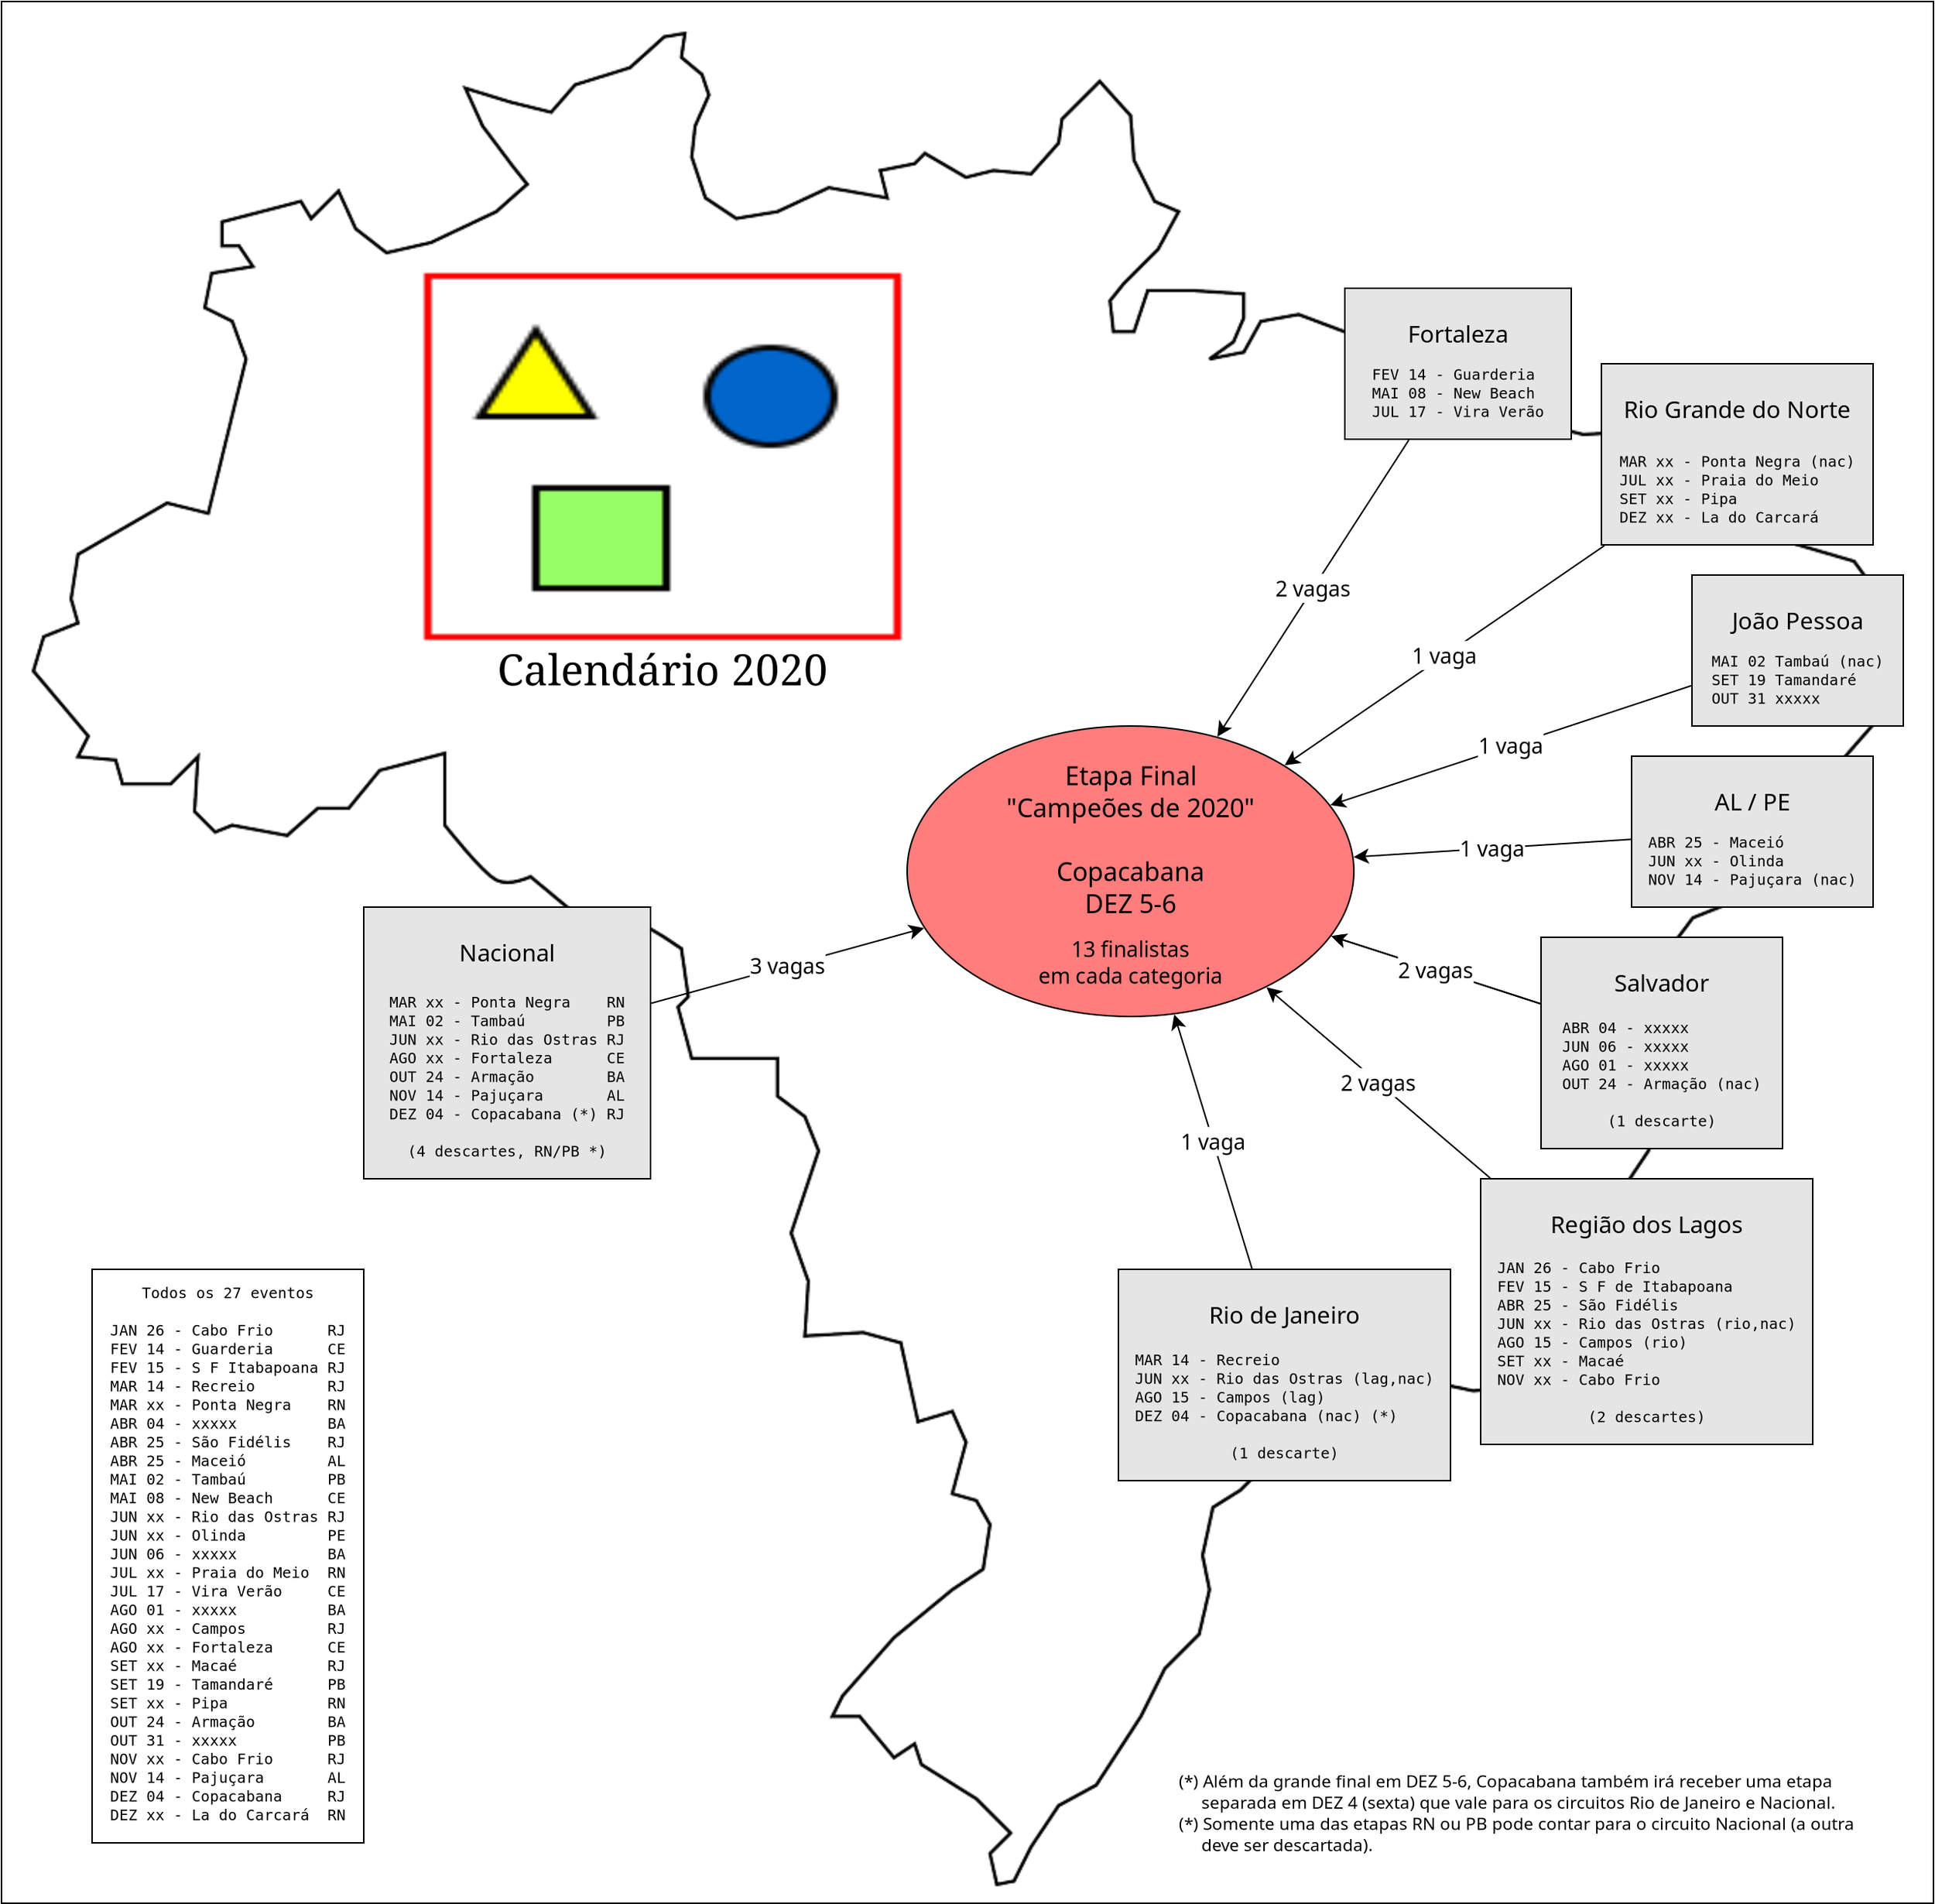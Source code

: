 <?xml version="1.0" encoding="UTF-8"?>
<dia:diagram xmlns:dia="http://www.lysator.liu.se/~alla/dia/">
  <dia:layer name="Background" visible="true" connectable="true" active="true">
    <dia:object type="Standard - Box" version="0" id="O0">
      <dia:attribute name="obj_pos">
        <dia:point val="-138,-20"/>
      </dia:attribute>
      <dia:attribute name="obj_bb">
        <dia:rectangle val="-138.05,-20.05;-9.95,106.05"/>
      </dia:attribute>
      <dia:attribute name="elem_corner">
        <dia:point val="-138,-20"/>
      </dia:attribute>
      <dia:attribute name="elem_width">
        <dia:real val="128"/>
      </dia:attribute>
      <dia:attribute name="elem_height">
        <dia:real val="126"/>
      </dia:attribute>
      <dia:attribute name="show_background">
        <dia:boolean val="true"/>
      </dia:attribute>
    </dia:object>
    <dia:object type="Standard - Image" version="0" id="O1">
      <dia:attribute name="obj_pos">
        <dia:point val="-136,-18"/>
      </dia:attribute>
      <dia:attribute name="obj_bb">
        <dia:rectangle val="-136,-18;-12.65,104.868"/>
      </dia:attribute>
      <dia:attribute name="elem_corner">
        <dia:point val="-136,-18"/>
      </dia:attribute>
      <dia:attribute name="elem_width">
        <dia:real val="123.35"/>
      </dia:attribute>
      <dia:attribute name="elem_height">
        <dia:real val="122.868"/>
      </dia:attribute>
      <dia:attribute name="border_width">
        <dia:real val="20"/>
      </dia:attribute>
      <dia:attribute name="draw_border">
        <dia:boolean val="false"/>
      </dia:attribute>
      <dia:attribute name="keep_aspect">
        <dia:boolean val="true"/>
      </dia:attribute>
      <dia:attribute name="file">
        <dia:string>#/data/frescogo/brasil.png#</dia:string>
      </dia:attribute>
      <dia:attribute name="inline_data">
        <dia:boolean val="true"/>
      </dia:attribute>
      <dia:attribute name="pixbuf">
        <dia:composite type="pixbuf">
          <dia:attribute name="data">
            <dia:data>iVBORw0KGgoAAAANSUhEUgAABQAAAAT7CAYAAADBxh2ZAAAABHNCSVQICAgIfAhkiAAAIABJREFU
eJzs3Xl8VOXZP/7PfZaZBFAebeuGgATIwpYN3FqlJGwJi4C23+rT4tbW2se2LgQUEtaAIeDyqz5d
rAroU+ujrQJJ2BIBUasihCRAIAkBEgGltTxWBWbmnPvcvz9yTgwx7Esyk8/79eI187rPmZl7MsOZ
Oddc93UJpRSIiIjCkZRS03UdABxvTCkFIQT27duHdevWwefzXXrRRRdd/dZbb1355JNP9tB1vY+U
sq9hGP1t2/7Orbfeevdf//rXxZZl6aZpytZ7NkREREREROeH0doTICIiOhNKKaHremPgr7KyEj/5
yU+Mq666amBUVFTyzp07B27bti0WQBcAPQBACAFd1xuDhAAQCAQ+AgDHcfiLGBERERERRSQGAImI
KKw4jgOllKbrulNWVobk5OTHAQwBkAzAV1paetzbKqUOhUKhrQCiAVwLAEeOHNnubT7PUyciIiIi
ImoVgkuAiYgozGgAnD179iAmJuZdAN89zn7bAGwG8NFjjz229bbbbqvbu3fvpzfeeGPw9ttvv2v9
+vWLADjbt2/X+/TpA8dxhKZp/FAkIiIiIqKIwwxAIiIKC1JK6A0F/2T37t071tfXbwHQ2938VkZG
xmrDMLbX1dV9+Oc///lf/fr1+8Z9pKSkCAA4dOhQhju0pU+fPgAAIQSDf0REREREFJEYACQiojbP
cRzoui4AyH79+l1eX1+/0zTN/7AsC0lJSbMWLVo0MykpqaWbCgC6lFIEAgGnY8eOYunSpXZFRcVV
7vbtTfZjAJCIiIiIiCISA4BERNSmSSmF2+lX9erVq19tbW253+/XgsEg+vfv//MtW7b8yd3PlFJK
pRRM01RuRp8CYOu6Dp/PJwCoTp06AQ2NQQBgq3vJACAREREREUUsBgCJiKjNcjP/FAD0798/rba2
9i2/349gMIhevXqNqqioWAEAgUBAREVFWW6g8HgEABUMBi8CcLk7tsO91AE4Ld6KiIiIiIgozGmt
PQEiIqKW2LataVrDx1SvXr3+c9u2bY3Bv/79+6fW1NSsABqChFFRUSfN3lNKaQDQoUOHLgA6AMCq
Vav2AYBlWUoIcb6eChERERERUatiAJCIiNoiYRiGAwDJyclTamtr/6dDhw4IBoNf9urVq0dFRUUp
ACGlhBckPBl3CTAeeOCBK5sMHzjnMyciIiIiImpjGAAkIqI2QykFNJSnUFlZWRBCPFNWVpYHAEeO
HKlLSEi4oqamZi8A4TiOOsmS3+b3qwCgsrIy1h3er2naP93rXP5LREREREQRiwFAIiJqM9xAnZ2b
m4uFCxf+DcAD7qaP/va3v/UoLS09AkCTUqpTzfxrQrqXie7lp7ZtNz70WUybiIiIiIioTWMTECIi
anVKKQghdE3T5NSpU/H444+/5/P5bgyFQgCwrLa2dlxMTAyklDoAeaqZf80fxr3s617Wx8fHA4Ap
hLDO+kkQERERERG1UcwAJCKiVqWUglJKAJBz5871P/7449VCCC/498etW7eOi4mJgWVZmqZp8iR3
dyoSAWD06NE7evToAdu2YRj8PYyIiIiIiCIXA4BERNRqpJQQQghN09TUqVOvzM7OPmCaZm93KfD0
2traX/Tr1w+2bQvTNJ0z7dQbCoUEAIwcORIAOgNAIBDYCgDKfTAiIiIiIqJIxZQHIiJqFUop6Lou
AKj8/Pz+jz/++CZd132WZQHAz7du3fond9mvMAzjbIN0ouEhVbcmY9XuJRuAEBERERFRRGMAkIiI
LjgppdB1XW3ZskWlpKSMBLDSHQeAUbt27VrRs2dPb3nuucjQ0wA4pml69f8QHR1dCgCOw/gfERER
ERFFNi4BJiKiC8q2baHruqqpqUFKSspPAKw0TRMAMGXKlEH79u1b0bNnT0gpz2VtPgEAwWDwu95A
QUHB7XV1dfD7/Y5t22e2tpiIiIiIiCgMMABIREQXjJRSMwxDbd26FbGxsVMBvCSEgGVZh+bNm9c1
Ly9vU5cuXYTjODjDTr8t0nVdAsDNN9+8HIDXSOSVa6655ony8nIYhqGklBqzAYmIiIiIKBIJ1j4n
IqILwbZtzTAMp6amBrGxsU8D+I1pmrAsa8+0adP65ObmBpRSwnEcdS6Df81lZ2dfPHfu3C0+ny/G
7TS8cvfu3Zk9evQA3KXC5+3BiYiIiIiIWgEDgEREdF45jgOllK7ruiwvL0dSUtLrAG4TQkAp9dHc
uXOvnTp1KhzHEZqmndcPJe8x5s2bh2nTpq0AkOFu2tutW7dBdXV1nwEQUkrous4PSCIiIiIiighc
AkxEROecUgpKKdi2LTRNM3Rdl3v27EFSUtIGALdFRUVBKbVs2rRp106dOhUAdCHEeQ+4uY+hTZ06
FVOmTMkEMN/ddE19ff3B/v37pwBQuq4jFAqxLiAREREREUUEZgASEdE5I6WElFIzTVMXQtgAFAB0
69atw8cff1wGoLe76x9yc3PvnzZt2gXJ/GuB8OaWkpJyx5YtW/7s9/sRDAYRExPz49ra2j+7+3FJ
MBERERERhT1mABIR0RnzMv0syxKWZRm6rus+n88RQlgA1NNPP40uXbokf/zxx3tN0+wNACkpKdml
paX3T5s2DQC0C5H519LULcsSAFBaWvpKr169koLBoOzQoQN27979P126dFk4f/58AHAcx+FnJRER
ERERhTVmABIR0WnxlvYC0A3DgJvpBwAoKyvD4cOHxX333Xfz9u3bJwC4B0AnXdchpcSAAQPuLC8v
fwloqA2oaa0bW3PnIACovn37dq6srNwMoKe7efVjjz02ct68eVBKaY7jOOezOQkREREREdH5wgAg
ERGdVJNMP83v9+sArKbb58yZg7Vr1/7g/fff/89gMPh9AJ2b30WPHj1G7t69ew0ABINB4ff728QH
kG3bMAxDCwQCzqpVqzB+/PgiAJluk5LaOXPmpGRnZ38BQHMcx2ntoCUREREREdHpYgCQiIhapJRC
KBTSDMPQdV2XcGvhSSnx6quvYsCAAVf88Ic/HLpz586JAIa1cBe7kpKS1nTq1OmFZ599tjQxMfGC
zv90SSl1r1lJTExMPoCs6OhoHD16NPTwww9/98EHH9zUtWtXuB2CW3u6REREREREp4wBQCIiAtAQ
8HMvhW3bus/nA4DG5b3l5eX4+c9/fmUgEPhZRUXFGAADW7ibHQCez8nJWZGWlrbzhhtugN/v97a1
6Qw6d2mzZpqmU1lZib59+94JYLGmaXAcBwB+vHPnzj/HxcW18kyJiIiIiIhODwOARETtnGVZAGCY
pinQZGlvIBDAO++8g7Vr1ybn5eWNAfAzAFc3v71hGOtvv/32ZRUVFS+++uqrX8THxzfdbIZCIWkY
RpsN/DXnLgkWFRUV6mc/+9nAjRs3vieE8Lmfl/kffPDBlOuuu65N1DAkIiIiIiI6FQwAEhG1M95x
PxQKCdM0dU3THLjLe4HGTL8hgUDgroqKinQAXVq4m78lJia+/Nxzz70dFRX1+YABA5puM6SUwrZt
2+fzKSHE+Xw654VSCqJh4mrmzJmXzJo1a6NhGL1s20ZaWtpFb7311lehUEj4fD5+iBLRKXOPLa09
DSIiImqHGAAkImonLMsSAHTTNI8J+K1cuRK2bXccO3ZsGoA7APyohZt/GhUVtfamm256KS0tbfWj
jz56zEbbtk0ppTRN0xFCRMQJruM4kFJqpmk6Tz31lPHwww9bANC7d+9J1dXVTwAwlFJ2JDxXIjr/
HMcRAASAsMmIJiIiosjBACARUQTyju2WZQmllJfpd0zn3oyMjGjbtu8pKSm5DcCNAHzN7uYggBcS
ExPffO655zZFRUWhSaafUErplmU5uq4rXdcj8sOkaSagEGINGpqdvF9UVHRjZmYmmAVIRKdIAOCx
goiIiFqN0doTICKic0dK6WWt6UII2w1OKQCOm+kXN3bs2JEA7gbQUlve0oyMjCJd158vKCiob7bN
cOsFSsMwFADbbRQSsdzsPh2AnZiY+Hx5efkwADe8++673TIzM+tN09TRpFEKEVFzUkqh67pau3Yt
brvttpsOHTr0jjvOjuJERER0wTADkIgoQti2LQzD0ABIbyw3NxdvvPFG4lVXXXVPUVHRCAAttbB9
G8DiVatWFRuGsT89Pb3pNgHACAaD0jAMpz2erFqWpZmm6ZSUlHx72LBhBwFoAO5RSi0ClwET0QnY
tq0ZhuFUV1cjLi6uAMDofv36pW/dunUtAOE4juJyYCIiIroQGAAkojbLbVIRlk0kWktZWRm++uor
7b777ru5srLyNgB3AejYbLcvAGzIyMj4i2EYryxfvvyYjVJK07Zt6fP5GusEtufXwO0KjJqaGsTG
xpYASAewuby8fOCAAQPYDZiIWuRl/pWXlyMpKelNAOOioqIQCARwzTXXJO3Zs6ccgK6Uku35GEtE
REQXBgOARNSWCQBGKBSShmEoIYQC2ncw6jh0AHL06NGXFhUV/QXADQAuarZPAMDiadOmvTZhwoS3
Dx486GRkZDTdrlmWpQGQpmnyg6EZ27YNwzDsUaNG/XTFihV/AoChQ4d2Ki4uPsw6gETUXLPMv78C
uNUwjMYfFGzbRkJCwhWVlZVeVrFzkrskIiIiOitMWSCiNmvJkiV6KBSyfD6fo2maEg1My7I0txZd
u2fbtgZAVlZWoqioqFQIMRxfB/9qkpKSnv3e976Xsn379mil1P25ubnrUlJSnIyMDF1KaQSDQaGU
glLKMU3TZvDvuCQAfO9733veG6irq/slAPh8Pp0/phGRR0opDMNwysvLERcXtxTArQBg2/ZvBw4c
2Nu2bURHR2PHjh0VmZmZHQE4wWCQ38mJiIjovGIGIBG1KW7XVQCAEOLF3r17X3bppZdO/+Mf/1ia
mHhMzwrNcRzNsizpZV+1t8zAZhkmGwDc5G7KmTFjxl+GDBlSe/3118Pv93s30Wzb1pVSEoBjmmar
zDscNXtfet2ANxYVFV3HbsBE5Gl2XP4bgAmmacKyrJdzc3MnTps2Db17987ctWtXkXuTmt27d8f2
6NGj8batOX8iIiKKXPy1kYjaFDfIYgBAYmLiypqamlEffvjh5qSkJCWEeEkIkVlQUBC1cuVKR9M0
2+/3KyEEhBCGZVmmZVlCSnniB4kAzTJMXoEb/Lv++uunKKVyZ86cWTt48GD4/X4zFAppjuMAgGMY
hmWaJoN/p6np+3LAgAFeFuC17777bncAcLsBE1E71kLm3wQhBCzL+vO8efMmTps2DQBQU1OzYsCA
AT93b9Y7Jibm7fLychiG4Ugp29cvWURERHTBMAOQiNocL5tq7dq1SE9PL4+KihoQCASa7hIE8Pf0
9PTXDMNYvGrVqkCzuzAty5IAlGEYEZcd6GWjVVVVIT4+fjaAHL/fj2Aw+Lvi4uL/Gjp0KI4ePWpq
mmb7fD42UTlHjtMN+OdKqT+B3YCJ2rUTZP69lJOTc+fs2bOBhlqrjT/A9O7dO2fXrl2z3bt4taqq
6vbY2Fivozu/oBMREdE5xQxAImpzfD6fklIaaWlpSE9Pnx8IBOCeMO1zd/EDGPLWW2/9fvXq1UeF
EGVCiN+sWrUq/s0338TWrVu9LDclGiIyZigU0iIhs8JxHAghsGnTJsTHx/8CQI4QAsFgcPXcuXP/
a+jQoQAgoqOjLS87ks4NIYQDAN27d/8MwDp3+P6KigoAsPmDGlH7dILMv5cff/zxO2fPng3HcQTc
0gteDdu77757DoAX3OP0j+Li4p5xMwFVJHxeERERUdvCACARtUlCCBsAnn322VcAHHKX9W74/e9/
Lzp06HAfgPea7J4I4OmMjIwdEyZMqLn22mt/N3jw4EFz5swBACWEsHw+n6PrurAsy7Asy2t8caGf
1llTSmkA8Nhjjw0D8Pvo6GgopSpzcnJGTp06FWg4roffEwsDbudOo3fv3sjMzHzVHU5+5JFHLgIA
27Z5wk7Uzti2rem6rqqrq5GUlPQGgFtM04RS6qWcnJyJjz76KABoXhd7AN4PWtrUqVMxffr0nyql
ityxB5KSkiZVVVVB13UVjp9RRERE1HYxAEhEbZKbEaHHx8cDwHS3ht0dlmVdfvjw4eeUUt8bM2aM
GDVq1EQAhQC+cG/aKxAI3L9hw4aN06dPt4QQL/bt23fkhg0bOm7ZsqWx061XN1BKaXqdcNsyd36a
ruvO1KlT40pKStYAwNGjRz/Jy8tLcTNMAIAF5M8vCQCDBw9u7AZcW1vLbsBE7ZC7VNcpKytDXFzc
MgDjvcy/vLy8YzL/WsjGdhzHEbNmzUJeXt5oy7I2uvssiI+Pv3vjxo0QQnjHdSIiIqKz1uZPeomo
/XIcR9M0zXnsscei8vLy/gmgE4DfKaX+q+l+K1euxOWXXy7eeOONm+bOnfsDAHcCuKjZ3Vl+v/+d
66+//rUhQ4YsmTFjxjfqBoZCIWkYhhJCtLmls97fYs6cOZdOnz59L9znN2PGjC4zZ848AEBXSsm2
Nu9IJoQoBzAAwMa//vWv1916661GKBSyfT5fa0+NiM6zZjX/3gAw3l3euyQnJ+cur+afUqql4B+A
xnquOgA5ffp0zJkzZ290dHT3o0ePYujQoSOKi4vXSCk1XdcZBSQiIqKzxgAgEbVZtm3DMAzj448/
trt16/YkgIcAYPTo0WZBQYF9+PBhLTo6WtM0TcHNzAKAyspK3H///QlffvnlvVu2bBkOoH8Ld18O
YNGjjz66evDgwTu///3vIyoqytsmpJSG4zgSbs2mVqYBcKZMmYL8/PzGE8Rhw4bduGbNmvellELX
dR7MLwDLsoRpmmrkyJHfWb169T8AYNSoUTmFhYW5SinDW7pORJHLa9JRVlaG5OTkZQDGCiGglHop
Ly/vzilTpsBxHOF+Np2U9wPP/PnzOz/66KO7AVwKAI899ljSvHnzysEfeIiIiOgcYACQiNo0L+Ay
bty4jsuWLfvKHZ5bVVWVHRsba0gpbXeJlCaE0A3DkHCXwQaDQXzwwQdYt25d91mzZg0HcDeAG1p4
mF39+/cv9vv9zz///POliYmJTbdpjuPolmVJIYQyTfOCdhVWSgkhhJo5cyZmzZr1rhDiu+5x+46y
srK/JCYmwnEcaBorOpxvXkC6rq7Ovuaaa/4E4KcAkJmZKYqKihAMBoXf7+eHKlEEOxeZf825mYAG
AHvmzJldZ82aVe9uCsyePbt3Tk7OvtMJKBIRERG1hAFAIgobQogX0RDE+2dxcfFlQ4cOhWVZmmma
xyyPchwHtm1rPp9PB2A13ZaXlyfWr1//4w0bNvzg6NGjQ9CwrLgpC8DLWVlZfx03bty6gwcPBsaP
H998KoaUUpzvDMFAICCioqJUcXExhg8f/kpUVNTtgUAAAB7ZvXv3kz169BCqIUJ4Xh6fjqWU0oQQ
zqRJkzo/8cQTB9HQjXqhUioLp3nCT0Thp1nm33IAY84m8685L5t7+PDh1xYXF38YHR2No0ePfj55
8uRvz58/X4KZgERERHQWGAAkojbPcRxD0zR72rRpcfPmzdsJAP3797+noqJiEQADQIvLLpVSCIVC
wjAMw10i27jf9u3bcfToUfPee++9oaKi4gcA7sI3g4FHAHyUkZGx9pNPPnlzwoQJW3Nycpo/jO44
jnauMwSbZvUlJSXllZeXT3E3PVdZWXlfQkICuPT3gtMBSCHEQwCeBICpU6f2mDt37l7vPdq60yOi
88XL/KuqqkJ8fPxSuN1+LctaNH369HtmzZoFnOUPAd5xv7y8HElJSbcAWOoGGCtnzpzZd8aMGWcV
YCQiIqL2jQFAImrzvKyLjz/+GN26dXsLQBqAfaWlpV2Tk5NPawmsbdtCKWW4WYONdQMXLFiApUuX
9r388svvfvPNN49XNxAASgAUZmVlvTdu3LjSgwcPOuc6Q1BKCV3XBQAVExNzz549e15wN63Yu3fv
qO7duzf+TU7rjumMee+xrVu3YsCAAYcAXAKgoL6+fmzXrl2FbdvKMIzWniYRnQfnO/OvKXc5sNiz
Z4+KiYn5GYDn3EDjB5MnT75h/vz5gFsX9mwfi4iIiNoXBgCJKCx42RejRo26acWKFRsAID09fWxJ
SUnBmTRfkFJCSqmZpqm7t208GK5duxZSyh7Dhw9PBzAOwKjj3M3nALZmZGS89cknnyydMGFC+dlm
CHonfwBUnz59hu7YsaNY0zQ4jlNeVVWVFBsbC3aFvPC891h6evqP1q5d+xcAuOWWW1KXLl1a2tIy
dCKKDBci868590cg7NixA3369JkDINsNOC6dOXPm+BkzZiAUCgmfz8cv8URERHTKGAAkorDgNmDA
vHnzMG3atEpd1xOklJvWrFkzaNiwYWd9MmTbtpBSiobVwvoxdQOrqqrwox/9KC4xMfGWV155Jc2y
rGQAlx3nrtYCWJ6VlfX3cePGbTl48KB9qhmCbvBPA+D06NGj7969e7f5/X4Eg8HP+/Tp853t27fb
cJehnunzpNPnvbfcWoxlABIBbFFKpbT23Ijo/GmW+VcIYJQbiFuSl5d317nM/DveY9fV1eGaa675
HYD7ASAmJuaZ2traXwNgGQgiIiI6LQwAElFYaNolUQhxK4C/AkDfvn0Hbtu2bTNOUAvwdFmWJQDo
blbXMZldO3bswN69exEVFdU3LS3tRgC34PgZgv8GUOFmCC6bMGFC2fEyBG3blpqmaYZh2LGxsZ1q
amoO+f1+MxgMIj4+PmbHjh17wALwrcUAYPfr1+/a7du3f+iOjVNKLQNgKKVsviZEkaVZ5t8yAGPd
zL8Xp0+ffu/5yPxrzgvwVVZWom/fvoVwP2v69Okzbfv27fMAsAs8ERERnTIGAIkobFiWJUzTVAUF
BRg7duxeAN0BLN20adP41NTU83Yi5DgOLMvSdF3XDcM4pnYgcEYZggVNagjKphmC1dXViIuL22UY
Rk/btpGYmHhdWVnZRjQcr9nx9wLz3lObN2/GwIEDlwEYC2BvQUFBj9GjRze+J1t7nkR07pwg829x
Xl7e3ecz86+FuWiGYTj79+/H1VdfvRHAIADo3r37j/fu3ftnAEJKqXRdP99TISIiojDHACARhQ03
C9AEYMXExGTt2bMnHwCGDh16VXFx8SehUEjz+XzntRab20TEyxA8prMw0GKG4Fg0ZG20FLn7N4Ct
w4YNW29Z1uudO3euKCkpeevw4cNpABAfH3/rjh073gCg2bbtsMnEhect/x02bNjlJSUlnwJAjx49
Htu9e3ceAFMpZTEoSxQ52kLmX3PBYFDz+/3OmDFjtMLCwpro6OiYo0ePIiEhYXhlZWUxAOE4jmIm
IBEREZ0IA4BEFFa8JVELFizA5MmTFQD06tVrcU1Nzd24wCdlnlPMEOyVmJg4/pVXXkm3LCsJwOUt
3Zeu65BSYtCgQY9u3Lhx/oWYP7Ws6bLz3r17/3HXrl0/B4D8/HyRlZXF+ltEEaZZ5l8RgMzWyvxr
gQ5AJiYmdqioqDjk9/v9wWAQ3bt3T927d28pWCKCiIiIToIBQCIKRxoARwgxB0A2APnmm29eNm7c
uEOt3SG3hQxBiSYdhptkCPZJS0v7HoDRAMY0u5s/lpSU/CI9PR2BQEBERUXxQN0KvPfS0qVLO44f
P/4fADoAWKiUyoL7HmzdGRLRudIs8285gDGtnfnXVNMmUXFxcb2qq6tr3CZRiI+P77Jjx44DaMg0
5+cFERERtYgBQCIKO5ZlGaZp2mvWrLlixIgRn7jDU5VSj6MNBmZOJUPw9ttv75mcnHzHiy++eOW0
adN+mZubC/BkrrV5TWd+A+BpAFi9evU1w4cPr/Peg607PSI6F7zMvy1btiAlJeWYzL/8/Py7s7Ky
WjPzr5EbBBQAVHJy8sCysrKP3CDlv0aOHNl75cqV/+c9l9acJxEREbVNLBZCROHIRkMmxqcAXnWL
n8+aN6+hKaLbxbfN0DQNfr/fMQzDsm3bsSxLsyzLREOAScTFxaG0tLT2hRdemLN161YG/9oAKSUA
2O57arr7HitUStWh4bVh8I8oAngBs6qqKqSkpCwHkGmaJpRSL0yfPv3urKwsANCEEK1+PBZCwLZt
BUDbsmXLpr59+2ZalgUA31q1atVLtbW1MAzDsG0enoiIiOibmAFIRGHJcRxN0zRn2LBhPUtKSnYB
QJcuXX69b9++ZxBmtZCaZAhqhmEINpZoXU1r/3Xt2vX2ffv2vQIAQ4cOTS0uLi713nutPE0iOnsC
gJf5txLASDfz78X8/Px720rmX3PuMQoAIIRYIoSYqJT6+4oVK76bkZGhWZal2J2ciIiImmMGIBGF
KwcAnn766VoAxZqmYf/+/b9etmwZAEjbtsMmgtYkQ9C2bZvBv1bmZpDaK1aswL59+ya5nTU3P/30
06XuLgz+EYU5N0tOVFdXIyUl5WV8Hfx7Yfr06fe2pcy/5tzPCO87fL37Y/5FpmkCPD4RERHRcTAA
SERhyQ3KGH379kVycvJMx3EAoNe4ceMyAcA0TT0cM5wNw2jtKbR7hmHoAPDOO+8MApDiOA6Sk5Nn
9+3bFwAM971HRGHMbdbk1NbWAsDgqKgoKKVefuqpp346a9YsOI4j0NBsqnUn2gL3s807EP3Tvezs
li4gIiIiahHPYogobIVCIQkACxcu/DuACnd4lntpt8UTN2r7NE2zASAvL2+yO7R34cKFy4Gv33NE
FPYEAAgh/gPAtwKBAAA8/+CDDwKAry1m/jXjfcB5jbAuAmA220ZERETUiAFAIgpbPp9PSSmNtLQ0
DB069HF3eOCYMWMGAoBt2zzG0Wnxlo6PGTPm2wBuA4DMzMw/pqWlQUpp+ny+th4UIKJToJTSAMDv
918JoAMArF69+hAAWJbVJjP/PE3nlpiY+Jl79WL3HxEREVGLeHJMRGFNCGEDwH//93+/CuAzACgs
LJy1Z88eGIah2A2RTpVt2zAMQ6+trUVhYeHcJpvy3O18MxFFCJ/PJwBSvwGnAAAgAElEQVTg/vvv
v8odspVSB9zrbb6OXigUAgA8+eST/3aHdDRkAQL8fk9EREQt4BcEIgprbiaEHhsbCwAz3eHM5557
LhWA8uq5EZ2MmxFkV1dXG3Cz/wDMLyoqAgCN2X9EkcGtoacAoKqqKt4dPqDr+qFWm9Rp8pYoHz16
9IsmYxcd/xZERETU3jEASERhze3aqABg2rRpfwDwbwDIy8tbkZOTAwDSLfZOdDIaAAghugO4FABy
cnJeBwDHcfS2vCSQiE6bV8+zn3t5wLIsb1vYBPsNw/jKu27bdmf3Kg9WRERE9A0MABJR2BNCOAC0
3NxcOWzYsEwA6Nix42W5ublFxcXFEEKoQCDAEyI6IS9Q7Pf7L/HGbr755kMAYNt22AQEiOiUeP+n
+7uX9f369QPCowEI8PUy5S8AfAkAo0aNugQATNP0shyJiIiIGjEASEQRwXEcB2jsCJx9+PBhAMic
NGnSIwAQFRXVirOjcODz+QAA999//2Xu0FHLsv4FNAaZiSjyDACA0aNHV3bt2hW2bSvDMFp7Tqfj
CIAv3AzlK9wxRv+IiIjoGxgAJKKIoGkalFJiwIAB2Ldv31wAJQBQUVGx8Oqrrx6EhhMinVkR1JJm
NcF6uMOfmab5xXFvRERhKRQKCQAYMWIE4DbOOHr06HYAjSUlwkDTeXrLgC93L/mDBREREX0DA4BE
FDGEECoYDIouXbpg9OjRmQA+79SpE/bv319cUFCgA5C2bfO4R8fj1QTr6V5+Fo41wYjopAQACCFi
vIGoqKitwNfZ5GFC6LoOAF+4cUsvAMjjFREREX0DT4SJKKL4/X4FQC8oKLCSk5NHfPXVVwDQeezY
scu3bNkC0zQdsEA6tcw7aW7MAHRrgplhUhOMiE6BpmkaAEgpvQYgOHLkSJV7NSz+r7uZisbRo0eB
hjqAAAOAREREdAIMABJRxFFKSQBaaWnpxt69ez/qDmempKQ8VF1dDQCwbbvV5kdtXgwAjB49ep9b
EwxhVhOMiE7Aa/hjmmZfdyj4+9//Hu5YWATPTNMEADFmzBj06tXrX+7wFSe4CREREbVzDAASUcQR
QsCyLAcA7r333vkAit0C6U+++OKLAwEowzD01pwjtWmxABAIBGoAsJsmUQRRSjU2/Nm+ffsAd7gs
Li4OQMPnRzgQQiAUCikA6NWr16fu8JWtOCUiIiJq4xgAJKKI5GZHaFOmTMGcOXNGKaW+BID58+ev
mj59uo6Gem/hcaZH552UUgDAnDlzACAKAHRd3wMAjuMwAkgUISzLEgBkYWEh6uvru7rD293LsPpM
8IKVUsp/uEPMACQiIqLjYgCQiCKZY9u2yM7OtoYPHz4SADp27PitOXPmFK1evRoAVCAQCKsTPjo/
pGzo/7Fhw4ZveWOapu12r4ZTUwAiOgE3aOZERUUBwFXucFgGAL0fJzRNO+AOdSorKwPw9TJnIiIi
Ig8DgEQU0TRNUwCwYMGCvwPIPnz4MACMmDx58mQAcE8CibyaYI1dQS3LqnWvMgOQKHLoAGDb9sX4
OmNue9NtYeigd+Xhhx8GADTpYE5EREQEgAFAIopwmqZBKSUGDBiA/fv3zwXwFgBUVFTM79Kly7Vo
CO7orPPW7mkA4DhOYwBwxIgR/wIAXQ/XmAARNWeapl1eXo6MjIzfAIgGgDVr1hwCAMuyVLjUAHR5
2cleDUB06NDhW8fZl4iIiNo5BgCJKOIJIVQwGBRXXXUVRo8enQHg806dOuHAgQPFBQUFBgBp2zaP
h+2YpjW8/FLKHu5QYNKkSQAAXdcZHSYKc+4yf1FRUYGkpKS7AMx2u3u/Y9v2R95urTS9s+XVAIRt
215WY1hFMomIiOj84wkvEbULfr9fAdALCgqs5OTkEV999RUAXDx27NiCLVu2wDRNBzxhareEm/YT
HR3dyx3a1YrTIaJzSCkFXdcFAJWYmDgSwCIhBGzb3pGXl3dzRkYGAAjTNMMt2K8AQCn1aZMxNgIh
IiKiFjEASETthlJKAtBKS0s3xsbGTnWHR6akpGRVVVUBAGzbbrX5UeuwbRuGYaC2thYFBQVXu8MM
ANIFp5QCyxGce0opDYDKzc0dAGClaZpQSn0xa9asxClTpgANtf/C9g9vmmbTD67L3Ut+xyciIqJj
8MsBEbUbQghYluUAwD333PM4gBI38St/0aJF1wJQhmGw4Fs743bLtKqrqwHgO+6w1wGYn5N0QTiO
I1yaZVl8350DbjBV1zTNycrK+lZOTs5moKHW34IFC5KmT59uOY4jEKZLf30+HwCgsLAQ+Po5MAOQ
iIiIWsQvmETUrpimCQDalClTMGfOnEyl1JcAMH/+/FXZ2dkGGk6iuBS4ffE6AAPAt90xBgDpglFK
eR3LFQDHNE1HSqk5jnOym9IJuJl/csaMGcbChQvLfD6fAQAzZ868ftKkSXsA6EKIsM38w7FZi58A
gJTycgDQNI2fY0RERHQMntgQUXvk2LYtsrOzreHDh48EgI4dO14yd+7clWvWrAEAFQgEePLUzkgp
L4IbAExMTNzjDosw6wpKYUZK2fgeM01z0mWXXTZz06ZN0HXdcZvTMBB4ZjQ38w+zZ88uNU3z6lAo
BADjJ06cuBENf1cZQf+/PwGA6Ojoy4GGjHciIiKiphgAJKJ2yc22wcKFC/8OIPvw4cMAMPSRRx55
DACioqLCOSuETo8GALZtXwKgAwA89dRT/wAAN2BAdF44jtPYZTohIeFB27YX/POf/5wxaNCgj/v2
7XtzaWkpADiapsG2bcH6gKdMAHCys7OxcOHCNUKI/pZlAcBDO3fuXNqjRw8opbwAa6T4FAAKCgou
q62thWEYrGlLREREx4iobz5ERKdK0zQopUT//v2xf//+uQDeAoBt27bN69Kly/XubjpPuNsFAQAd
OnTwlv/iyy+//AwAwnx5ILVhUkrhBaC6d+/+6507dz7l9/sBAIZhXF1ZWfl2amrq6i5dulzujikh
hC6lZGrXCbjZ22rNmjWYO3fu81FRUcPc4/i8urq6p+Pi4mDbdiRlyHlPxOsE3NmtZyr5+UVERERN
MQBIRO2WEEIFg0Fx1VVXYfTo0RkAPu/UqRMOHDiwpqCgwAQgbdvmcTLCubX/cNttt3Vxhz7v0KHD
pwCglOLaSzrnmmf+1dfX/3+6riMYDJYCGGzbdj0A6Lo+/MCBA59eccUVC+fPnw8AUtd1Zdu2xuDO
NzmO05i9PWnSpNkA7g0EAgDwl507d07r1q0bpJTCMIxWnec55gUAD7qXF7nHNAesZ0tERERN8MSW
iNo1v9+vAOgFBQVWcnLyyK+++goALho7dmzRli1bYJomT6Laic6dOwfdq/+xcuXKawDANE1+TtI5
dbzMPynl7uTk5FSl1IY//OEP3bt27fqIlA2NXQ8ePPjIo48+ekQI8f9KS0thGIYjhICU0uAyzwZS
ysbGF927d79z69atOe6mt+vq6u5wM/80L/AaQbxj1Cfu5cXucmciIiKiY/DEhojaPaWUBKCVlpZ+
GBsbO9UdHpaSkjKlqqoKABRPsiNXKBSSAPDcc88VA/gnADz55JPjAUAI4TDTis6UUqrxn+M4IhgM
as0z//x+P4LBYE1CQkK8W/NPu++++1BXV/dkUVFRBwAvA4DP54sG8OoNN9xQNm7cuD4AoOu6bRiG
5jhOu/6Rws2oFABUQkLC8Pr6+sVukHVndXX1993MP80wjEjM6G2eARjt/XChlGrX7wsiIiI6FgOA
RNTuCSFgWZYDAPfee+/jAErcTXkvvvjiDQBgGIbeWvOj80vTNAeAERMTowCsd4f/y2vAwAAgnQ7L
smBZlmZZliGEMEUDaJqm/H6/Axyb+RcMBnclJyfHVlZWWmioO+rYti0cx9EyMzOPbt++feJ1113X
NxQKlQFAKBRKXLZs2XYhxJJf/OIXHXfv3u1omqaUUrplWe0u4KOUgtYQ7VPdu3dP3Llz52q/3w/H
cb7s379/Yu/evQFA13U94oJ/TesYJiUl/Z979bLVq1enAIBhGPyeT0RERI3YUY6I6GsaACc3N9eX
k5PzLwCdAHw+bdq0y3Nzc0NoyLTgQTMC2batGYbhZGZmDl+5cuVqABg6dGiP4uLivaFQSPP5fBEX
PKAz1/S7k1JKuIE3zTRNoWmajRaOE6Wlpbj33nu/5TjObyoqKnJ8Ph9CoVBNQkJCXzf4J2zbVl59
Ojdr0NB13QaAHTt24M477/zhRx99tNg0zWh3macCMGnnzp1PxsXFebfTADgR1OTiZHQAMi4u7tvV
1dUH/X6/FgwGVUJCQq/KysrdaAiqykj9e4RCIeHz+dS6deuQlpZWD6ArgHVKqbTWnhsRERG1Lfxl
kIjoa45t2yI7Ozs0fPjwEQDQsWPH/5g7d+6qNWvWAIByO0xS5FEAMGTIkDXewO7du38NAD6fj92g
6aSZfX6/39Y0zVq6dKl6/fXX9Q8//DAhLi5ughBigRDig9TUVFVWVvZZRUVFjqZpCIVCtc0y/1TT
5hRCCOi6bjuOA8uy9ISEBGzcuPG1O+64o4NS6glvNwBPxMfH74+Li0t79913IYRwhBDCsqyIbxQS
DAY1ADIjIyOqurq6PDo6WgsGg0hOTr7WDf6JSA7+AYDP51NSSn3IkCEYPnz4bHd4yJgxY64FANu2
mb1OREREAJgBSER0DMdxoGkatm7digEDBmQDmAMA/fv3z6moqMht5enReaKUgmiIEighxAsA7gGw
vaioqF9mZmZjlk0rT5MuAO970alm9pWVleGHP/zh1d27d/++4zg3r127NgVADwCXnuBhKmJjY6+v
qqo6CkCzbds5WWda27aFu6RT/utf/0J+fv5V+fn5iwAMb7Lb2pkzZ94xY8YMrx6c7t73eX3vHu+7
5PkMvHlZu7t27ULv3r0rAPQHgISEhLGVlZUFOMW/ayTwPrd27NiBPn36fALgCgDv1NbW3hwTE+O9
d3j8IiIiaucYACQiakYpJYQQ6sCBA+jSpUsJgHQA6Nat2011dXXvAtCUUu1piV17YQKwUlNT00tL
S0sAICsrq39+fv42pZQhhGAnmPahxaX+S5cuhWVZerdu3WInTpyYUF1dfQOAmwBcd4L7kgAqAewc
N27cB6ZpvlNfX//R4sWLER8fD6Ax+HzKk7MsS5imCW+OqampQ0pLS18A0EMI4QXjFixevHjyHXfc
AXdfQ0pp6/q5SwZTSsG2bQFAmKapA/ACpML9p0kpheM4jXMF4HjXhRDqTINzXkCrtLQUqampqwCM
AICUlJRfb968+Rlvfu3sGG0AsAcOHPiTzZs3vwQADz/88HVPPPHERsdxDDeATURERO0YA4BERC0I
BoPC7/erMWPG+AoLC/8RHR3d+ejRo3bPnj0v2bVr11dw60619jzp3LEsSzNN0ykpKRHDhg37B4Bv
A3hUKTUfDPq2O2eY2bcPwFoA7yQlJW167bXX9tbV1X2u6zqGDBnSfF/hOI5yu9WeFiklHMfRTNN0
gsEgVq9ejVtuueVXAH7bZLcvvvWtb/3ywQcf/HN2djYAiFAoJEzTPO33cZPviiIUCkHTNN00TQHA
Ou3Ju/eDhuxEIaUEjg0QAoDy+XzHTMG7IqUUhmEoN9vtTwB+CgCxsbH5VVVVUwC0y4w3L0t57dq1
SE9P3wPgGgBrlVLprTw1IiIiaiMYACQiOj4dgExNTU0sLS0tc8fKKyoqkvr3798uTzIjmW3bMAzD
2L17t92zZ8/XAPwAwP7NmzdfnZKS0rjMjiJP02wxIcSzAAYD6HeCm3iZfdXjx4//wDCMt+vr6z9a
smQJvGYczZhSSti2LQEo0zTPKPB3HI0/Rjz11FPmww8//DyAiU2yAbf+6le/mjhp0qSybt26AQ1L
Y2EYxgkb25wgww9AQ03El19+GQMGDLj8P//zP5Orq6szAcQC+BgNgdD9Dz300CcTJkw4dPDgwf8z
DOP/AHyuaVrwq6++Qp8+fZCYmHg6z1O4z9V2M//mAMh2n+dr8+fP/3+TJ0+GZVle1mO7I6XUdV2X
I0aM+OmaNWv+BACjR4++rqCgYKNt27phGPzRioiIqB1jAJCI6DjcoIAGwElMTLyzoqJisbvppW3b
tt3Zt2/f9rjMLKKxG3D71CwA6NVQa2ofgHVoyOz76GSZfWho6iG8gB8agn7nbe62bWumaSoAatu2
bbjrrrviN2/e/AqA5CaBwP/NyMi4c8WKFUGgIeNV13VH07TTyvC76aabjOjo6FF1dXXjqqurrwOQ
4G3z7ksIAXfpb1MOgC8A/BvAvzVN+/eoUaM++fzzzz/WNG2fUmofgH1SynrDMA6sX7++xee7e/du
9OzZ824AL5qmCcuyNsyePXtwTk4O4HZyP7O/ZPhjLUAiIiI6EQYAiYhOoFlgoHG5GYCH3n///aev
v/56ZoZFEO8EecGCBZg8ebICgJiYmIW1tbVZAEyllMWAb+RpGuwXQkwGMB/AwfT09PGapr3/zDPP
tEZm32lz65cCgKqursY999zzg/fee+8FABf5/X4Eg0H06dNn0gsvvPDE9ddf793MdJ//8TL8rrzj
jjtSa2pq0gGMBRBznIevALAXQGcA3wFwMYBLAHQ8i6f0fwDq0RCA/QRAFQAfgLnu9u0LFy7s98gj
j8BxHKFpGr/UurUAU1NTf1JaWspagERERNSIAUAiopOQUmq6rjvTp0/HnDlzNkVFRaUGAgGkpaV9
76233nrP297a86Sz16wb8IsA7ga7AbcLjuOYmqZZM2fOvHHWrFnvAcDmzZuvSklJ+QQNS08dXMDM
vjPlNgnxluxi5syZmDVr1lwAU5vs9mlCQsJPlixZUjJo0KBjbn/TTTf5oqOjx9bV1Y2trq6+FkCL
kU8A+wEsTU5OXvGXv/yldN++fZ+28LfoZFlW5yuuuOLiv/3tb51nzJhxFYCr3X9dAXRBQ626rqf6
/AzDgFIKUsqvZs+efWlOTo6FhtdFMjj/dS3AdevWIS0tjbUAiYiIqBEDgEREp0YAUAsXLozOyso6
AOA/AFhZWVmX5OfnHwabgkQSdgNuh7wl3sXFxR2HDx9+EA2Za3copf4CN6uqdWd4ehzHgRBCF0JI
ALjrrru+8/rrr7985MiRET6fD6FQCABW3XzzzY84jtP93XffzQQwGg0Bo5ZsT05O3hQbG7viyJEj
RcuXLz/cwj4mGo6Dp/2DyC233AIp5cW6rl8N4CohxNVSyisvvfTSrq+++uqVoVDoUjRkF14JoEN+
fn5yVlbWLmb+fVOTWoD3rFmz5gUAGDVq1HWFhYWsBUhERNSOMQBIRHQK3GOlLoSQs2fPTpoxY8YW
t7ZW+dSpU5Pmzp0LuEHCVp0onbXjdAOeopTKB7sBRyw3cw4rV65UmZmZ7wO4HsBipdTdaPi+pMLx
dW+aoVxVVYX4+PjvAXgFQNcm9QFbsg/AsuTk5KLXXntty7Zt2z4dO3Zs83IHQiml27btwM2IRMNx
EE0uNQDQNE3ouu49mBeAOqXj5a5du1BbW4uOHTvC7Rysp6en2wBYh7UFrAVIRERELWEAkIjoFLkn
VWLPnj0qJibmLgCLoqKiEAgEXl69evXE4cOHIxAIICoqqrWnSmehWTfg1wHcBuDjTZs2dUtNTWXN
xwimlDKFENYtt9yyYPny5ZMAfLF58+bOkdAF2mtwAwDPPfcc5s6d+2B9ff1TTXbZlpycvCk+Pn7l
4cOHC5ctW3akhbsxLctSjuNIv99/Tr9ABoPBpoFD7w8tdF2HYRhAsy7EdFIGAHvQoEE/2bRp00sA
8NBDD1335JNPshYgERFRO8UAIBHRafCyTdxMmsamIP379/91RUXFM608PTpHmnQDHrFy5cpVADB0
6NDuxcXF9ewGHLmCwaDm9/udYcOG3VhSUvIeAAwePPjb69ev/5ebIRjWX5qklELXdQ1uBt7ixYsv
/d3vfvfdl19++aMdO3acNMPPMIxWyYK0bdvLVBTuP5imyf+DJ8BagERERNRc+P6UTUTUCoQQsG1b
xMXF4eDBgz8DsAkAtm7d+ttu3bp9191N448rYU8BwJAhQ1Z7A7t37/4VAPh8Pp2vb2TylqiOHDny
797YJZdccisACCH01prXueI+P2nbtgAg7rrrrkMbN24siIuL+3TcuHHQNM20LMtoko2nhBC2aZqO
aZqttgTaMAyYpgnTNJU7Fwb/TsLn8ykppT5kyBAMHz481x1OGz169LUAYNt22L+fiYiI6PQwA5CI
6AwEg0Hh9/vVmDFjOhYWFh6Iioq6OBAIhHr16nVpTU3NYTT8wMKT1DDVrBvwIgB3AdhWVFTUn92A
z60mmV2AG3htrUBT03pyQogPAFwH4M2ampoJvXr1Mmzbtt3lqGFPKeVlumqtneFH50ezWoD7AVwF
YENtbe1g1gIkIiJqf5gBSER0Btzgj1lQUHAYwE2BQABCCN+uXbtqCwsLAcCRUvJMOky5QRADAFJT
U//HHe63fv36PgBgmiazZ86SUgqWZWlCCFMIodx/EEJoUkrTsizDsizNsqwL/WOl991oqXuZVFNT
AwC2Uipi/k8LIWCaptMWMvzo/HCXcxsJCQkYOHDgFHf45meffXaQu53HMSIionaEAUCic8BxnKYF
zKkdcAMSltv992nDMLyxqujoaACtl8VE54ZlWRIA8vLy1gH4DAAWLFgwGgCEEA4z6M+Mm3kGIYTu
LuW0mu3i6LpumabZNDDlLU3VgsGgcBxHKKWEUupEXWxPmxACjuPoADBz5sy33eEeSqne7nUGTCis
hEIhCQD5+fn/A6AOAJ566qk8AGAjECIiovaFAUCisyc0TcO57ohIbZNt24D7mk+aNKlzdnb2fiHE
EHf8t/X19YPT09OhlBKapvE9EcaEEA4AIyYmxgGw3h1+YPPmzQDAAOBpcjP+DCGEbhgGLMuSixcv
hhBirBCiSgjxhRBimRBixiOPPDJmw4YNfd58803/Sy+9hFAoZJmmafv9fsfv9ytN07yMQSGEMKSU
hpsxKNz/i2fMtm0JADfeeOM2AEcAYNSoUQMBwDTNcxpwJDrfmtUCnOUOp40ePXoQwFqARERE7Qlr
ABKdBa9+zjvvvKP/+Mc/vrSuru6frT0nOn/cekoCgMrJyYnNzc3dIoTo4B5Hp1RVVeXHxsZ6nTZ5
cI0ATboBZ6xcuXIFAAwdOrRbcXHxx6wDeGqUUpBSCrd2ngKAvLw8LFiw4L5Dhw5lA7j6BDf/AsD+
Xr161fTs2XNjIBD4cN++fe+/9tprh1NSUo53G922bSGlBADpLnVtfGzgxNm5XrfflStXIjMz06sD
+Gel1I/R8L2JS2UprHi1AHfu3ImEhIR9ALqAtQCJiIjaHWYAEp0h7wtzaWkpbr755lfr6+sr3cwg
OA57P0QaKaXQNA27d+9WDzzwQHpubm6Vz+fzgn93fPzxx/mxsbGwbZvBv8jidQNe6Q006QZs8Ee0
47Msy8v4E4ZhKMuy1KJFi0whxCOPPfbYkUOHDv1B0zQv+Pf+PffcMycqKqoQQCWAkDt+MYCEXbt2
jV29enXu22+/XVxbW/tVamqqEkL8XQjxWyHETx566KFr33vvvW8vWbIEZWVl0jAM2+/3236/X/l8
vmOyBb3lxG59wW/M2zRNpZQyMzIyMHbs2Hfd4VtKS0sBQPE1p3Dj1QKMj4/HwIEDH3WHb3722Wev
dbczC5CIiKgdYAYg0Rnwgn/bt29Hv379ngHwAAAMGTIkee3atWVKKc1dPkgRoNnrPRHAkiabv79t
27a3+/bty8y/CHScbsBbi4qKBrAbcMvcH0A0dwm8l/EXvWDBgrmHDh16AICp6zrcDL31AwcOfHTJ
kiUf9unTB7W1taiqqkJMTMzFr7/++tXTp0+PA3A9gGsB3ADAf5KH36tpWl1GRkbpl19++eFnn332
wa233lo3e/bs4+2vOY6jW5al0NC1W/l8PgSDQREVFeUMGzbsuyUlJe8CwODBg69cv379p16G4Fn+
mYguKO9YtW7dOqSlpe0G0APAW0qpoa09NyIiIrowGAAkOk1eMGjz5s0YOHDgHwDcZxgGpJRQSq0s
LCzMHDVqlLAsS7nLziiMeUtA3dc7B8BsN3jx5W9/+9vUX/3qVzVoyKZmwDdymQCsgQMHDt28eXMx
AGRlZfXLz8/frpQyhBAspI/GpbM6ABsAli9fjlAo1O0HP/hBNoCfNdt96Y033vjookWLqmJjYwEA
SimfEELhm01BAAA1NTWYOHGi78orr7yhQ4cOqTt27BhUWlraC0AMgEtPMr0aAB8C2NS7d++tL730
0p76+vo9hmFgwoQJ39jZcRyhaZp65pln8Otf/1oBwPjx43/5xhtv/N62bcMwDL7mFHaklLqu63LE
iBF3rVmzZhEAjBo16trCwsKPbNvWDcOQrT1HIiIiOn8YACQ6DS1l/rnBoM9M0/y2ZVlYvnx5zzFj
xuyWUhq6rvMkMYx5wT/39f5vAL90X+/6OXPm9MvOzv4SgLBtW7n1zSgCWZalmabplJSUaMOGDfsn
GoJNWUqphQAMuAGv9spxHHd1bUPW80cffYSJEyf22blz5wIAmc12/31iYuLs//3f//00Li7OGzMs
y5KmaSrbtqGUEmhotKPpuo7/n737jo+iTv8A/vlO2aVZT1CqtACCogIhFKV3UEBQvLOC/DyxUPQO
FQRUQAXPgli4U06Q844TUFRqgFCEAKEjKCQEgqIBFAtHyc73O/P9/bEzcYmhl7TP+/V6XoHZ2ckk
2Wxmn32+z4Nocv13CXatNebMmYM//OEPViQSqdiiRYsqAOIR7dnXBMCVJzn1vQC+b9my5RbP81Y7
jrPatu11S5cuPWYnIcR8AO0AfL59+/Zba9SoYaloFvA0vktEeY+9AImIiIo2JgCJTlGOyr93ADzk
3zSzcePG3VeuXLkfQGkA47XW/fPuTOls+UsYTcMwXP/nPQtAZ29GU8kAACAASURBVCEEtNZrX3nl
lfjHH38cnucZhmGw8q+QU0rBsixr586dqlq1ajMA3AYgY8uWLVXq1KkDKaVhWZZX1AZD+IlRAcAF
gOTkZNx///03p6WlvQDgJsuygqnZRytWrDh+2LBhz/zf//1fUN0nlFLCMAzP7092Up7nQUoZJAdN
/3M7x9u/e/fuUErVDYfD8Vrr+h9//HFtAJUBXH2ST/UTgBQA6wDMBnCfbdt/llJ+O2fOnEodO3YE
lwFTAWYBUPHx8X9au3bthwAwaNCghq+++uoaz/MswzCK9BsaREREhZrWmsEoNOF5HjzPg+u6IhKJ
GI7jWI7jWJ7nndVxpZRCa40tW7YAwHgA2n+XPHHMmDHQWiMuLu4NRPtd6eeee87UWsNxHJHX3xPG
GYWhtca2bdsAYC0A7b/Ynzly5MhgH/NsH1eMghNSSktrjY4dO3YKfs8B3LxlyxZoreF5nlEUHg+e
58FxHOF5nhlsS0lJQa1atW5DdHiH9vtgagCHADz2+eefGzHHEJ7nWY7jnLNzcRzHcBzH0lrbOvq7
m+vz7pIlS7Bw4UKkpaWVvfHGGxsAeBDARABbY36m2SGE0KZpatM0td/nUc+dO7eW1hr+58vznweD
cboRiUSE1hpJSUkAsNN/vC8MbvfbmTAYDAaDwSiEkecnwGCcbUgp4TiO8F+g2/o4L/7O9KI2SP6t
XbsWAN4JXhgCWPTKK69k7/f6669fHLxwLFeu3Eh/+1knHxkXLvzlh4bWGmXKlCkDYE9MQmD82LFj
g8cSE7tFLILngZdffhkxCWEN4I1Jkybhf//7X7CfkVfneJ6/fiilLO3/fmit8cUXXyAuLq43gO9j
3hTRAHZcffXVD/zjH/+IPYZ5ob83WVlZIisry8jKyrKUUqHYc88Zr776Kpo3b16hR48ePe67774X
wuHwHABfI9qPMDYx+Ih/Hz63MwpsKKVMrTXatWt3f/DY7ty5cwOtNVzXtZVSllKKf+cYDAaDwShk
wSXAVOAEj1nXdQUAYVmWiRxN4zds2IBevXqVKVu27P1KqatXrFjxSHDf01mml6Pn35sAHvF7wC0Y
OXJku2eeeQZaa1MI4QKAEGIygHsB/DBjxowyt912G1zXNUzT5DLRfC7ojQQANWvWrJWamrrFtm1T
SomGDRv+5f3333+ldu3aAGBorYvccs+izn/uCKYBNwYwD8DF/s2ZNWrU6LZ9+/YU//+GF10fnifn
ei5pHa1ujOnFh1atWkFKOWT58uWDAVwSs/tWAE98/vnn87t06RJsM6SUyA9LpKWUQHRgDyzLMv03
clz4k4pj7dixA6mpqahateql06ZNqzh8+PAaAG4H8KXWejRw+n9PiPKL4O/d9u3bUatWraAX4KqM
jIzGV1/92wp513Wzp3nzsU5ERFQI5HUGksE4lXAcB47jGEqpYIlX9m3r16/Hhx9+iE8++aQyoi/Q
3gfwK2KqNsqUKXO7v/8pL9s8QeXfgqDyL6YSzNJao169erVjPm+f4DZWiuTviK10qFChQjMAOhwO
awC6fv36t8fsl+fnysgfMW7cOACYEPtYAfDWgAEDgn2E67oFdlmwlFL4FX/QWiMjIwN9+/b9A4AX
cGxFnC5VqtTiW2+9tenLL78ceww7eA4tCCGlFH7FoCWlDGmtzbw8HwbjAoSltUaDBg3ujfl9VgBe
7Nu3b4WMjIxj9nUcp8A+nzEYDAaDwYhGnp8Ag5Ezgj5+UkrhX3Daue03dOhQMyEh4dZQKDQFQFrO
F6VB+C/Of5gxYwa01nAc56TL0HL0/HsTv/W1SozpAZd9MRz0+vN76izxl8J9O3z48OB4ef59ZZz4
Z621Ro0aNe4GkN3vq3bt2gnBbVlZWQUmmcE472ForfHVV1+hYcOGCQAOxCx/PXDNNdc0XLVqFbQu
WL0B/efeYxJ/Wmt06dKlDIAPcnl+nfbkk0/W+umnn2KPY/k9AvP86zmbCFpL+G88WTqaLCmUy7sZ
RTOCXoCzZ88GgDm5/H4ndunSpWmO+5lKKSO4Tsvrr4HBYDAYDMbpRZ6fAIOh9TEVfsELrWNunzp1
KpKSkkoNHDiwNYBR8JvN5xIegJTu3bu/0bt372ubNGmSEHPbi/7xTvjiNEfl399PUvmXHUopQ2uN
du3aNQ8+Z6dOnbr5x2TD+PwZ2S/oK1SoMBSALl68uAZwpH79+lWC2/hCh5Ez/KpRQ2uNe++9FyVL
lvxHbPIYwFuTJ08uEL0B/WEaho72UIXW2RV/1wGYAUAHywAR7X84sXfv3qVjjxGJRCy+0cFgFNzo
3bt3Odu2J+D3fS/TAfSeOHGiiEQisfexClKVL4PBYDAYDCYAGXkQwTvHnucJv1LE0rkstxo2bBjq
1KlTr23bti8hOok1cpyk37cAXgHQavHixZd98cUX2cdYvnw5ALznJ/D08OHDK/q35fpiPLiY/fLL
L0+p8i82giEj/uTYr/1zS9mxY8cxx2bkmxBaa4wYMQJlypT5R8zPOqN27dqXBj9rJjUYxwu/8tfU
Ovv3vhGAH2Km4O6rUaNGo5j7GPlpwqbnecGy9mOef7t06XITgORcnmuff/rppy85cOBA9r5KKSYB
GIyCHdm/vwcOHMCTTz5pA/g/+MN9YuLw5ZdfPv6ll166LPb+nueZrusW+KpfBoPBYDCKQuT5CTCK
RvgVJsJxnFwn9foVfhg4cOCNAB4BkHi8Jb0AdoTD4f/07dv3roSEhJJpaWm/+3xKKTsrK8vSWuP1
11+3AKhgcu/cuXOh9W/LdoM408q/HBH01OkZnO+gQYOCyXqsAswH4Sf0LK01Bg0aBABzguqmEiVK
JN93333BvgVm6SYjbyM2Afbaa69lP3/E9AZ8O6Y3IPKqN2BQae2Hrf3EXyQSwT//+U8AuAXAlhzP
twdM03yyT58+sccyTqWVAoPBKDjh/05nvxmQnp6Opk2btgGQlMt12GdVqlRpunz58thjGP4bAnn+
tTAYDAaDwcg98vwEGIUvYiv8IpGI8Je/5trHr1mzZmVvuummxwDMB/DDcRJ+EQAfAfjjihUrKicl
JSGoqosJQ2ttO45j5UjsmVprAOgbHK9GjRrdYm/T+sSVf6NHj87+HCd70R6JRAyts3sBfuN/zo/z
+mfC0EFvM0P7yeehQ4cCwKaYpY3Tdu7cmf24yU+VWoz8H/5ziKm1xtdff41GjRrl7A34U82aNRut
XLkSWp+f3oAxz73Zz79+ss/ye6n+Lmn3wgsv4NJLL30QwO4cz7vfNW7c+K7Nmzfj66+/DvY3lFKs
imUwCmkopYJ2BdnPFampqbjhhhsqARiXy/VZalxc3IPr16/P83NnMBgMBoNx8sjzE2AUjoip8Av6
SB3zQjMrKwvvvvsuVq1aVblatWp3APgnckzqjYmfAMyPj48f3KZNm2qpqam5fU5bSmllZWWdcEld
kAz0m1x/6R9//8aNG4N9RDABNrfKv9deew1an1LlX3YEDfQ7d+78VPA1de7cuZzW+bsPWGGN3KaZ
9uvXrzqAb2zbDh5zr+zZswdaaxw9epQ/I8YZR2xvwPvuuw8lS5acgGN7A054//33z0lvwNiKPiml
rXN57o2N6dOnY/r06fj000/LT58+vT6AgQCO4NgefxubNm3aNUdltcllvgxG0QrXdX/Xv/jdd99F
pUqVBgLYmcu129i+ffvW3rRpU/b98/prYDAYDAaDcWwIrTWITlfwuNFaC9d1hW3bJqKNo4/RtGlT
MxwO37pnz57b0tLSGgGofpxDrgIwvV69egunT5++ecuWLfqWW26JvV0AMKWUAOAKIbRlWad0nkII
A4B37bXXxm/dujXFv+nFbdu2DalZs6YJwN2yZQuuu+66NwE8YpomXNddMGrUqHZ+lZihtfaEEKfw
nQEikYgIh8P6lltuwaxZs4JfsPd37NjRp1q1apZSSp3KudOZCx6fnudZpmmqYHvnzp1rzZkz5zUA
HfyfMwA8kZqa+mpcXBxc1zVM0/Ty5qypsJBSCtu2DQBuamoqatas2QjAZ6ZplvYfcz/ExcV1TU1N
XenfxfA8zzMM45jj5Pj7LKSUENEnIsOyLCGEcBEdfJSrZs2aGVLKBqFQqIFhGPFLliypA6AsgArB
PjG/B0vj4+OfmjJlyqqaNWsGNxuRSASWZXmmaZ7Nt4SICigppbAsyxRCZP8tnTNnDjp37twMwDAA
bWJ2VzfeeKO9fv367GuhC37CREREdFxMANIp85vFCyGE5S9ry74YdBwHkydPRt26dS+66667Gqan
p7cG0A3ANcc53Jp69eqtqFWr1meHDx9ePHPmzJy3CwBWJBJxbdv+3Qvj0+EnAaMHFWIigD4A0L9/
/4rjxo3bk5KSgoSEhL8DeFAIAa31wtdee63twIED4Xme8CtjTvfzGQA8IcQLAJ4G4A0YMKDM66+/
fkBrbQghmGQ6D7SOTmP2ky8KAHbv3o1Ro0Y1ee+990YDaBGT8ACAnnv27JlRvnx5KKWE/7gmOidi
H1NvvPEGBgwY8A6Ah4oVK4asrCwA+Hv//v0fGjduHADA8zzDf2wa/hMtEH0c5/q4nDFjBgDAtu0K
SqmKPXr0qAXgRgDXA0gAED7JKf4IYGXTpk0HT5o0aVv16tWD8zYNw3DP5nmXiAof/znNAJD9R1QI
0Q3AJwBw8803D1y2bNk4AAZO8OYEERER5ZG8LkFk5M8I+ki5riscxzH8ARa/m9SbkpKC6667rn6t
WrXGIjqp18FvS2izQwjxLYDXGjRo0Hrnzp2XffbZZ8il/5XheZ7lL2k7pxPlgob1w4YNKwV/yZtl
WbPT09MB4A3E9PwbNWpU7Pmc0ecLBn4MGzasbMz34ZnguHn98y1s4U8zze7BFkSnTp06ANiAY5cp
HQUw6Omnnw7t378fWmcv28zzr4NR+CKX3oANAfwY0xvw55o1azYOegOeKG6++Wa7UaNGTZo1a9a/
RYsWU/zn3O9yPNceb3jSZgDvAniwXr16CTt27Ci/aNEiLF26NPZz5OyhymAwGMeE53k4fPiwobXG
yJEjAWCV/3y2e/HixdBaIxKJ8HmEwWAwGIx8GKwApGwxFX6mZVkCOSpP1q9fj23btqFEiRI3dO/e
vRmALgDaHudw6QDWdOvWbY5lWZ9MmzbtUC772FJK7Xmee76XiSilYFmWuXv3brdy5coPA3jLv2kx
gJb+v8+q8i+Xzye+++47XaFChf8CuAOAs27dunC9evXO+vgUpXV2xZ8A4DqOgw8//BB9+vTpCeAl
ANVidv+ua9euL4RCobc/+uijYJvQ0Qf9hT51KmJc1xWmaQoA3v3334/p06dPOHz48J9DoRAcxwGA
f8ycOfPP/mPx6piKvhsA1APQAIB9kk+zF8A34XB4x1133bX5l19+WX/gwIF13bt3/2nAgAHHu4/p
uq4QQihW/BHRyWitIYQwAbjlypXrlZmZORUA2rZt2yMxMfFj13VN0zTdkxyGiIiI8gATgASllAAg
LMv6XR+/9evXo2fPnmXr1q17x2effdZJa30jgNK5HEYC+BzAxyNHjlx522237czMzETr1q1j9xFa
a1Mp5SFagXdBEy/+RSt27dqFqlWrfgXgmuAFr+d5C0ePHt12yJAhwGn2/DseKaVh27bXs2fPajNm
zNgBAC1btuyflJQ0Xmtt+v276AxoHZ3qa5pm9lKkF198EWPHjn3ol19+GQagXMzuuxo2bDj4gw8+
mB7b28xvUO6xHyNdKKfQG3A/ohWqVwf38dsS5Ha4LQBSAKytV6/exo8++ujbPXv2fOc4jq5atSqq
VauW230EAFNHhx9pRJfoebZ9srwiEVGU/2aGnj59Om6//fbdACoBWLd9+/YGNWrUgOd54JsJRERE
+RMTgJRt3bp1QYVf5dtuuy0BQAcAPQBclMvuPwNY+8c//nHhvn37Pr311lu351JhYrmuC6XUea/w
Ow0WAJWQkFAvJSVlnd8P7pxV/h2PEGIBoo2y0+fPn1+9Xbt2cBxH+JNB6RT5FX+WbdsuAO04DqZM
mWL27du3P4DRAIobhgHP8wBgw0033TR00qRJc4NkiFLKdF3Xy0ePRyqCcukN+BaAh3PZdT+A3eFw
eOddd9218eDBgxt+/PHHtd26dTtwgoo+ALCVUnBdVwNwTdME+1sS0TliIjqM7REAbwJAfHx8k5SU
lJXwr7Hy8uSIiIjo+JgALMKCF6FPPPGEmZSUdMdXX311i+M4DeEvm8yl8mQNgI9Gjhy58Lbbbtuc
mZnp5azwAyBc1zW8aAYm31WWSClh27ZISkrSrVu3TgRQfvTo0XXOZeVfLM/zLMMw1KhRo5oNGzZs
KQDUrFmzy7Zt22aDF8qnJHgMep5n+JNIPQB48cUXzbFjx47+5Zdf+gMobts2/CnRy+Lj4wdPmTJl
dUzFnyWl9GzbZlNyyheCtgQA3G3btuGuu+5qvn79+j8DWJ6jos87zYo+fapT0omITodfxaxHjhyJ
4cOHO5Zl2UqpxKSkpPYtW7aE4zgIhUJ5fZpERER0HEwAFmGRSMQKh8OqVatWDyxevPg9y7Kg1DH5
qHUlSpRY3rZt28+aNWuW9Pjjj+c8hOm6rqGUck3T1AWowkQA0E899VRJwzAOv/DCC+et8i+o8psz
Zw46d+78pWEY13qet3716tX1GzZsCNd14Se1KBeO4wjLskzDMJT/f0yZMqV03759hwAYCAAxFX+z
brrppicnTZr0VWzFH6eZUn7m91092XMPK/qIKE/5bVQMAF65cuXGZGZmDgaAtm3bVktMTNzpuq5h
mibfZCMiIsrHmAAswoIEYKdOnf44d+7cf/ubxwCY/8UXX2ySUv5UqVKlnJUnRn6u8DtDAjHDTs4l
/4LZAqCqV69+T3p6+gcA0LJly4ZJSUlrABjwK9roN57nQQhhxEw0xYsvvlju5Zdf/tvPP//8xxy7
fxAfHz9sypQp3+So+HNt2+YTHOV7UkphWVbQF5QVfUSU73ieZxiG4X366adXdOvW7Qd/88StW7f2
rV27Nnv/ERERFQB8RUHwk3kAAK31Uzluth3HcQ3DCCr8PNM0vcJQteY4jhBC4HwmiYQQcF1XmaaJ
xx57bMrAgQPHmaZ52eLFi0fOmjWrQ5cuXbS/LPl8nUKBEolERDgcDir+vOXLl+Oee+65NiMj43kA
3WN21Q0bNvz7ZZdd9tTrr7/+a61atQBA+BV/yjAMxe8pFRT+c1BQfq3856W8PCUiomx+cs9bsWIF
unXrNtbfrOfNm/dk7dq1weo/IiKigoFv1VGupJSWlFK4ritDoZBXGJebhUIhfSEqxPxkqek37R/u
T/tsb5pmdUSr24r8K33P84TW2vCHc6iUlBTUrFkz4eabb/4iIyPjSxyb/Ht+1qxZJVavXt1v3rx5
QfLPklLCsizFCgQiIqJzx1/6i2eeeSYOQG8AqFat2ovt27c/AMAwDIPJPyIiogKAr5QpV5ZlubZt
68JQ6ZcfSCk1AMyaNetdAP8DgE6dOj21bt062LYtPc8zYgoxi4xIJGIAMA3D0EIIb/ny5ahWrVrb
hISEdampqassy7rJ3/VA5cqVh7z33ntCaz2ic+fOWQCMSCQSfN8Ul/sSERGdW47jQAjhzZ8/H0uW
LHnbb0cQeeyxx4YCgOu6+lwOTyMiIqLzhz0Ai7CgB2CHDh16zZ8/fyoQbUgffDyFxvR0inL0AhyX
np7e37/p/a1bt/apXbs2UET6AWqtg8eX4fc8Q0pKCu65556eqampLwGoZpom/ErJHwH8Zfbs2ZM7
deoUHMKQUhqWZSm+6CAiIjqvLACqVq1aTbZv377C39ZPaz0BgAnAzbtTIyIiotPBCkCiC8DvBegC
wJ///OcBALYCgGEYvevUqZNapkyZ0vCTf0ePHi2UWS0pJaSUlhDC8Cv+XL/ir09CQkJmamrqNMuy
qgGA67rbK1eu/Kf33nuvtNY6SP6ZSimB6PAZJv+IiIjOo6DCPiUlBdu3bx/vt9jYPWvWrAkAIKUs
9G9aEhERFSZMABJdIKZpagD461//ihEjRlwL4G3/4jruhx9+2B8XF9cWAIoXL66DSszCQGsN13WF
bduGbdsKgLd+/XrExcUNvvnmm3/euXPnRABXAYBSagOA1nPmzKm1a9eu/zzwwAMAYEopDa21Wxh7
URIREeVHQggTAJ566qnbAdTzPA/Vq1f/a+fOnQHA5N9kIiKigoUJQKILTzz77LPQWj/SqFGjXgBQ
okQJ7NixI7FWrVrPL126FP7ya1NKmceneuaklFBKWUIIYZqmzsjI8Pr27VtSCDGifv363o4dO8YA
uBQASpUqtaRr165NXnnllXpa66SOHTsCgO1X/Lm2bXus+CMiIrowpJRCCOEuWLAAixcv/ptf/bfu
wQcfnAYAruu6/LtMRERUsDABSHThaSmlAICVK1d+VKdOnauPHDmy3zAMbN++fViLFi2WPPnkk0A0
8VXg+nRqrYXruoZt27AsSwHQnTp1KlWlSpW3J06ceAjAswCCVw0zhwwZUmfPnj0tZ86cufLxxx8H
ohN9hdZasrqAiIjowrNt2wCA/v37PwKgkud5GDVq1MN//etfAcDikDgiIqKChwlAojxg27b2E3ti
y5Yt3/Tu3fvKYsWKfQ4AF198cfOxY8f+/PDDD9dNS0vTQggopfL976qUUvgVf9o0TS8jIwN9+/at
LISYOHfu3P+Zptkv2Ne27X8/8MAD5bXW3UePHv3VJZdcAsdxLKUU4E/0ZWUBERHRhRdU33fo0AHb
tm17xd887/77708BAM/zOPiDiIioAMr3SQWiwkoIAc/zNADzn//8J7Zu3XorgMEHDx4EgEvfeeed
TTVq1Hhg8+bNsCzLcxzHyE/VgP40XyilhFLKsm1b+xV/6NSpU1yVKlVmTZw4cReAPgCCqb6vDRky
pMy+ffvueu+99773t1tKKREKhZRlWXn29RARERV1SilYlmWkp6dj/vz5LwkhwgDQo0ePh8qXLw8p
pWEYRv65GCEiIqJTxgQgUR7ye+q4WVlZonLlyti6devLzZs3bwogy9/lveuvv37yxo0bEQqFPCGE
4Q8OueCUUohEIiISiViu69pCCEsIAcuytGVZyq/4SxBCLJg7d26qaZqd/btGbNt+oU+fPobW+vHR
o0f/cNlll0FKaQCAaZqKS32JiIjynhG9MHHHjx9fBsCT/huPE6ZPn74bAGzb5uRfIiKiAooJQMqV
53lCa32yyOvTLDSKFSumtdaidu3aWLJkSfKYMWNKA9hg2zYA3BsfH7+tffv2VwDwDMMQ/vKc8yao
7vM8T0gpDc/zLMuy7HA4rMPhsDJNUwJQAPD0008jPj6+bc2aNddNnDhxFYA2AOC67hEAA4YMGVJi
3759QydOnKgBCNd1DaUUX0QQERHlM4ZheAAwbty40f4mPWLEiGcAwPM8vm4gIiIqwLjejnJlmuap
JGcEAGYBzxEhhPY8D67risGDBx+yLKveE0888TaAflrrmomJiT+UL1++3XfffbfAsixorQ0A52Q6
rud58AeTCCGEGQqFAEAKIbS/1Mdbt24dNm7ciOrVq5edMWPG9ePHj28KoB2AhjkO90337t1Hh0Kh
f0ydOjXYZkkpPdu2PdM0+ZghIiLKZ5RShmVZXpcuXaoD6OtvfuHBBx88AMDyPE/5KxeIiIioAGIV
VxEWiUSscDisOnTo0Gv+/PlTgegE17w+r6JOaw0hhAHA2759O3r37n37ypUrPypRogSOHDmCK664
YvRDDz30zMiRIwHA0FqfVhIw5ndeKKUghDAtyxIAZM59165di549e5atW7du51mzZrXXWtcDUPU4
h05PSEj4ywcffDCzRo0awTbDdV1orT329yMiIsqflFLCsiydnp6O6tWrL0C0mj+rW7duxT/55BNI
KYVt23zRQEREVIDxFTkhNjEjhEgDUALR6r7cCAAOgAoAhmutRwPZSavzfKZFg/999FzXFTVr1kRy
cvK0evXqVdmwYUMygLI//vjj0FGjRt108ODBFuPGjfOEEMJv2n3cC/NIJAIAhhDCsG1bCCEUAO0v
MVaRSARTpkzBlVdeWSISiVx/++23NwTQGkAHAPbu3btzO+z2UCi0uU+fPks3bdo0b/LkyelxcXEA
AKWU6bquFw6HPdM0z+W3h4iIiM4xy7JMAOrvf/97E/itPJo0aTLwk08+AQDTtm1O/iUiIirgmAAk
HD58+JKY/1Y/jbuOeuaZZz4ZNWrUV0HF2jk+tSLNNE0diUREOBwWq1atyli6dGm5du3afQbgFsMw
mr/xxhs/X3bZZTc9++yzW/0krtAx5X2u6wqttbAsywiHwxqAixw/o6ZNm9qhUKjtnj17btmxY0cC
gJqIJoBz8xWA2QAWLF++/Esp5d6KFSuiWrVqsfsES31dVvwRERHlf47jIBQKqWeeeQYvv/zyeCEE
tNYZo0eP/jsA+H/X8/o0iYiI6CxxCXARFiz3ePHFF+vMmTPngQoVKhyUUuoTVfIJIbxixYo5U6ZM
GQLgYgCp8+bNq9m+fXsuDzmPXNc1TNP09u7di7Jly/4FwMumacJ1XQD4c3Jy8j8aN24MADZySfRN
mzYNUkpUqlSp9r333nvDrl27WgFoj2glZ272AfjyT3/608p9+/Yl3nrrrcv79++f236mUkq4ruvZ
tu2xNxAREVHB4a8gMAG4V1999e3ffPPNRwDQvn377vPmzZvpuq5pmiar/4iIiAoBJgDpjAghbgHw
GQDUqlXr+a+//noEOBTkvNFaQ0pphEIh7+uvv0bt2rVvArAIQMjfZcr27dvvjem9h6FDh+KTTz6p
X7Zs2c5JSUmtANQCcOVxPsVPAOYBmDN69Og13bt3T83MzESrVq1y7icAmFJKAHCFEJqVfkRERAWP
53kwDEMA0NWrV78uPT19s3/Tuu3btzeoUaNGsE9eniYRt2RmgQAAIABJREFUERGdI0wAEvwKrlPK
4riuK0qUKKH27t3rlS1b9hMA3QCgXbt218yfP39bMEHuvJ4wGQC8t99+u8QjjzySDOB6f/tmAH8F
0AzR3n31j3N/F8D6+vXrb7jhhhsW7NixY8Ftt932ay4VfsJ1XUsp5ZqmqU/UY5CIiIgKDiklbNs2
AHjlypW7ITMzc0OxYsWQlZWF66+/vsbGjRvTEG0VpPL4VImIiOgcYQKQTluwdLhr167WZ5999j8A
xQB8vWnTptp169aF67rCNE0+sM4Tf7mOAcB79tln8dxzz70F4OHgHXqtNXL5vV4MYHZ8fPzS6dOn
p3755ZcHO3funHMfgWjSz/A8zwPAnj9ERESFTI7Kv7rp6embQqEQHMdB3bp14zdt2rQWfl9hDngj
IiIqPJgApDNlAnCbNm3aPTk5+WN/23Na62fBi8YLJXvwSnx8/O1r1679yN+eWqxYsc133XXX0v37
988Ph8Np06ZNy+3+tpRSe54XVPhdqPMmIiKiPJBb5V84HEYkEkF8fHz9lJSU9eB1HBERUaHEBCCd
Ef8CEklJSWjduvU0wzB6ep6HIUOGXDN69OhtiElO0fkTDF6JRCJYsmRJ+csvv7z4wYMHd1SpUgVV
q1bNubuhtTaUUh4AbVkWL+6JiIiKiNx6/uVS+WcopTy+KUhERFT4MAFIZ0MA0G+++ab12GOPHbQs
q7hSatu8efOu4VTgPJc9nReAFw6H8/p8iIiIKI+w8o+IiIiYAKQzprWGEMJEdBps9lTgmjVrPrdt
27ZnwanAF4zWGkopA9HKS07nJSIiIgCs/CMiIqIoI69PgAouIQQ8z3MBIDMz83MA0wFg+/btI9q3
b18LgPaTUnSeCSFg27Zn27aybZvJPyIiIoKUEkZ0SpguV67cDenp6ZvD4TAcx0F8fHz9mIEfTP4R
EREVckzO0FkxDANKKXHVVVeha9euvQAcAoDExMSPN2/eDMuyPNd1uZaEiIiI6ALyPA+2bQsAXvXq
1a/LzMzcEAqFEIlEULdu3Qb+sl9DKcVlv0REREUAlwDTWXNdF4ZhWEII1ahRox6rV6+e7t/0rNb6
ObCnDBEREdEFc5Kef/VSUlI2gNdnRERERQorAOmktNaxIZRSQkoppJSW53mWaZq2EEIBwMSJE2cA
eMk0TQB4dujQoTUBaCEEH2tERERE59kpVP5tACv/iIiIihxWANLvKKXgL9sVQgjDtm0hhNAAXOQy
1GPt2rX48ssvcdFFF5WqVKnSJY8++miTNWvWfGSaJlzX3ZKYmHhd27ZtORWYiIiI6Dxi5R8REREd
DxOARVCOn7lwXTfYZpqmGUyKk8e7/9ChQzFt2rRypUuXjr/ooosaJiYmNtBaVwZQFsBFQLQ3IBB9
F7pYsWJ/P3r06EOIVpx65+WLIiIiIirCckz7vTY9Pf3LmGm/9TZt2hRU/nHgBxERURHEv/5FhOd5
kFIauVX0xVwEKuC3ir6SJUuGr7rqqmr333//1bt27boOwI0A6gOIA4C0tLQTfb7dAHb16NEjY//+
/VuDzefnqyMiIiIqunJU/l2fmZm5Maby74aUlJRN4LRfIiKiIo0VgIQhQ4Zg+vTpV5YuXbrhRRdd
1CAxMTFea10V0Yq+iwFACJGzcjBwGEAKgDUA1ixfvvxr27YzlVI/eZ6Hm2666YJ9HURERERFTY7K
v+vS09M3s/KPiIiIcmICsJBzXRemaeLXX3/Fhx9+WPyGG26odPfdd1fetWvXtQDq+VHrFA6VDmB3
r169tmmtN0gpN1iWtf6jjz460QPIcF3XUkp54XBYnYuvh4iIiIiiTlL5d2NKSspGsOcfERERgQnA
osACoMqWLdt87969S4KNp1DRtxZAyilW9AVXlKaUEvhtqa9n2/Y5+jKIiIiIKHCSyr8bN23atBGs
/CMiIiIfrwYKMa01hBAeAOzdu7f5sTfpnTiLij5Ek3w6HA5r/DYZWDHhR0RERHR+nUblH5N/RERE
BIAJwKIgqMZr7H9c9Prrr7fp2LEjMjMz0bx589zuc6KKPsc0zfN3tkRERER0XJ7nwbZtAcCrVq3a
tZmZmRtDoRAikQiuv/76IPnHyj8iIiI6Bq8KCjG/AhBr1qwBgBYAcMsttywfMGAAAIgaNWrAdV2b
FX1ERERE+d9JKv+uT0lJ2QxW/hEREVEueGVQiEkpRTgc1oMHDy4BoBgAeJ63AgAOHTpkFStWTFqW
xYo+IiIionzuFCr/NoOVf0RERHQcRl6fAJ1XAgBKlizZMthw5MiRxQAQCoUULw6JiIiI8j8pJQzD
MADocuXKXb9z584vw+EwHMdBfHz89Rs3bmTPPyIiIjohJgALsXA4bAJAJBK52d/068SJExUAWJbF
8c9EREREBcAJKv+uj6n800KIkx2KiIiIiigmAAupYHjH7NmzsXDhwnh/8+IqVaoAAHiBSERERJS/
aa0BwASgr7jiilqxlX8JCQl1N27cyJ5/REREdEqYACy8BAA3uloE1f1ty/yPvEIkIiIiyueUUgYA
d+bMmeLAgQPJxYsXz678W7Vq1Zdg5R8RERGdIiaCCimttQlAFStWrCKASgDQsGHDtf7NgheKRERE
RPmasG3bW716Nbp3774AwGVHjx5FQkJCq1WrVp1R5V8kErHg94jOI7EtaLwc23Q4HL7Ap0NERFR0
MAFYSIVCIQEAffr0Car/MGbMmB0A4DiODoVCeXVqRERERHQCruvCNE29Zs0aNGrUaAyA1gBQq1at
p1atWrUYZzjtNxwOq/NwuueCAGBprYVSCsg9UQgAWmsN27ZzO8bv+lvzDW8iIqLfMAFYCGmtIYRw
ASAjIyPB37zz0KFDmQCybyMiIiKi/EVrDdM0BQDdsGHDOwEMFkJAaz2zb9++YwBASukdJwl2QpMm
TapUrFixKoZhHEK0FdCFHAonADgA/gfgoP8xAgCe52kA6s477zxecu9Ujx98NAAIx3GCPoq5Vh6a
psnBeEREVGQwAVh4BRc3wQTgtOLFiwOADUDmyRkRERER0QkJIUwA7jPPPHMNgP8AgNZ690svvdT9
iSeeAADDtm3vRMeI5b8xDADo3bv3SgDlzv1ZnzYFIAvAYQBHgo9vvfXWT57n/aC1/hHAD57n/QDg
BwA/CCH2K6V+sG371+Tk5NyOqWM+egDAFS9ERES/YQKwEAou9FavXg0ALQGgS5cuKa1bt4brumfz
zioRERERnT8WANW/f38xfvz4ZL/yD++8806Thx56CK7rGqZpnnLyDwAcxxHhcFi3adOmNIByxYsX
x9GjR8/P2Z86C0ApP7ItX778lO7sJzQdRJODPwLYD+DnmP8fAHBg6tSpv1iWddB13f8hWnF4CMD/
TNM8+tNPP6FGjRpo3rw5PM+DPziPiIio0GICsBCSUopwOKyfeuqpEgCKA4DruksBQCnlmqaZp+dH
RERERMdyHEeEQiE1dOhQjB8/Psk0zUtd1wWAjg899ND3AIRhGKeV/AOAcDhsIbr641EAOHr0KFq0
aFF+8uTJ8ptvvgnZtn1BlsD6S5stpVTJJk2aXAzgDwDKALgCwJUALgdwFYDS/vYy8K9jjyMEoLwf
yHl967ou7rzzzpz3cQEc9eOSpk2b/mX58uXjpZRWPu6PSEREdE4wAVg4CQC6ZMmSzYMNWVlZy/x/
ss8JERERUT6ilEIoFNIA8K9//etvAFr4yb+nv/3223lAtE/e6VapSSmFbdty9uzZWLRo0S3+5k8W
L178PQBUqlTpnH0Np8Pvy3dSvXr1CgailEI0UVga0cThFQAuNwyjNIArpk6dernruhcBuBjRqsJL
AJT0P8auAzYBlCpZsmSpw4cP49JLL63ob+e0ECIiKvSYACyEwuGwCcCLRCJBAvDgxIkTJQBcqHd5
iYiIiOjUWJYlAOhq1ard8c033zzhb/4sPT39pQoVKkBrLQzDOJNrOBOAcl23BoAb/W2TAEBrXUwp
JZEHyS/btgV+e1M6eyhHjo/473//G/zzkB8ZuR3v0UcfhWEYOZfxmgBKaa2LmaZZUkpZomnTpqUA
lDp8+PBUAH9QSh08F18PERFRQcAEYCEjpYRt297s2bOxcOHCeH9zUpUqVQBk90whIiIiojzm954T
APQVV1xR+8CBA/8tUaIEjhw58m1iYmLXqlWrwnEcIxQKnfbSX611dt/nrl27tvc3H1m4cGESALiu
65zOMJG8EIlEgGOn+wLRCb/Z/7csSzRt2hSIJhJd/JZAdAH86geA3yoPhRCRHMciIiIq9JgALHwE
ANd/B7Sqvy1Y/mshOnWNiIiIiPKY67qmYRjujBkzjAMHDqwoXrw4jhw5gmuvvfamtm3bAqc58TcX
wXXfw/7HJYhW0hla63yd/AOAcDgM/L4y8HfnLaUM/ilwnISh1lqEQiHXv3/4PJwuERFRvsYEYCGj
tTYBqGLFipUHUBkAGjZsuNa/WbACkIiIiCjv+RV6LgD07NnzcwCXHj16FAkJCe1XrVr1DaIJLO9M
r91yTP+tBQCdO3ee0rp1a7iue7aJxXwlqHTEsb2uj0kYnmrfQSIiosKKZe+FTCgUEgDQp0+fuGDb
mDFjdgCA4zi88iEiIiLKfyoDQO3atT9dtWpVIgBTKXVW123+9F/An/4LAJZlTQUA158wQkREREUH
E4CFiP/OpgsAGRkZCf7mnYcOHcoEACEEL/aIiIiI8o+gvG8DAHz11VcXL1iwAMDZVaxJKQWAnNN/
P545cyYADoUjIiIqipgALHyC5Rw3+x93Xn755UB0uTcv9oiIiIjyjyABuNv/eJXneUD0Dd2z6dti
AoCU8nfTf8EWQEREREUSE4CFSPBO8fr16wE/ARgXF7ewSZMmAKBs2zYdxzH8C0siIiIiylvBtfhO
/+PlMbedUQIwdvpv9+7dfzf9V0p5xn0FiYiIqOBiArAQ8Zd74PHHHy8D4OLixYsjLS2t3+WXX979
+eefBwA3FAp5hmGYruuyGTIRERFRHhFCwPM8AQCjRo3K8Df/wY+zFUz/7ed/XALgMKLX/nwnmIiI
qAhiArAQMU0TAHDrrbcKABuPHj0KAFf//PPPH48YMeIbIUTPCRMmIBKJuKZpQgjBikAiIiKiPBIM
+khISPjR32QJIa7w/31G1+mO4wgAaNOmTRkA1wBA586dP4iZ/nuWZ03ni+d54HU5ERGdL0wAFiKW
ZWkAePzxx/elpaXd2KRJkwQAqwHAtu2KAKb169cvo0yZMneyIpCIiIgobwVLcaWUQQIQR48eDRKA
Z7RON2b678PBNsuy/gtw+m9+oLUOQnieJ6SUhpTScF3XMgzDNgzDllIanucJXpsTEdG5xARgIaS1
FtWrV8eKFStSdu3a1ahly5aNpJTJ/s1XHzx48D9+ReDtrAgkIiIiyjMeABiGcQDArwDQrVu3qwDA
tu3TfnOW03/zH6UUIpGIiEQihuM4FgBbRGnDMLRt255t255pmmrv3r1y37590rZtzzAMLYQwlVJ2
0OaHiIjobDABWAgJIbR/oWBVrlwZSUlJq9PT05s2btw4Z0XgR/369fumTJkyf2RFIBEREdEFpwHA
NM0sAEEVYHX/45lU6wXTf+MA1PO3TfI/cvrveRJb1ae1FlJK4VfxWZZl2eFwWIfDYS8UCikhhIT/
c1+1ahUqVap0aZMmTTq1bt36+euuu27pjTfe+HmdOnUarVy5EgBcy7KkbdtaKWUppUTwuYiIiE4X
E4CFlP8Or/I8D0opq2rVqkhOTg4qAhtLKVf5u1Y8ePDgv0eMGPEtKwKJiIiILhw/kSP8vs0/+Zur
BDef7rE4/ffC8DwvtqrPFkLYQghDCKGFENq2be1X8ak1a9bIiRMn4j//+c+lS5Ysia9SpcrdQojX
hRDJjRs31t9+++3PK1eunJ2UlDTsxx9/bJaZmdnlq6++WtmkSZMfhRDD7rvvvqrp6emwLEtZlqX9
n6HtOA5fxxER0Wlhb4kiQkopbNs24U+F27lzJ+6+++6GK1euHA+goW3bkFICwJ6LL7548BNPPPGf
4cOHB3c3Xdd1gyEjRERERHT2tNYQQtgA5DXXXPPZtm3bbgGQqLVuH3P76RwLACCE+ArRASBzFi5c
2Ll169aGlNLjAJAoIcReAFe2b99+2Lx580ZFIhE7HA7L4+3veZ7w2ycKIYRhWZYAcNz9GzdufHEk
EmlyxRVXNF6wYEFjANUAlAcQ9g+SWxWftG17mZSyJoAKsTfYtr2uTp06b7Vr1+79MWPGZG/XWptK
Kc+yLADQTPASEdGJ8J2jIuIEFYEJfkXgSn/XCn5F4HdCiDtiKwKJiIiI6NwRQiASiQAAKleuvNvf
XPVMjhUz/fcKcPrv7wTzT1JSUgCgFABYllXsFO4q/F592rZtz7IslZWVJSdMmIBPPvnkkqlTpzYQ
QtwlhHhNCPGFEMJdtWrVrxs2bJi7YMGC4QDaIvozDfvHO6S1Xg/goz/96U9P3Xvvva1btGhRKjU1
NeQ4TptXX3214h133NG0ZMmS/4KfZJRS1t+4ceM/x44dq4UQkypWrNgiKSkJQgjXtm3tVx7ajuNY
XLlDRETHwwrAIipnRWBGRgbuvvvuhBUrVryBHBWBpUqVGvLwww9PiX3HkYiIiIjOnpTSsm1btWvX
7vEFCxa8AkQHugUfhRCnerFuA5Bt2rQZsWjRomcBoGvXrmLmzJlwHEeEQqGiftFvAnCbN2/ebtmy
ZfMBoE2bNi0XLFiwJBKJGOFw+LiZs6VLl+Luu+++uEKFCo3C4XDj3bt3N8nIyKiKaKVeMeC4VX1Z
AFb6kbxq1apttm1/L6U8qrVGo0aNjnuyO3bsgOu61oMPPnjrsmXLBgNIyLHL9w0aNPi3bdtjkpOT
f4zZbkoptWmaQWLw1L47RERU6DEBWMR5nge/QXF2IrBPnz5NFi9e/Cr8Cw3/gubruXPn1u7QoUOQ
POQDh4iIiOgsRSIRKxwOqw4dOnSdP3/+TABo1aqVWLRoESKRiAiHwye95gquzWbPno0uXbqsQ3QA
yMda6x7A6S0lLowcx0EoFMKsWbNwyy23LDFNs7nrurvGjRtXtX///lBKwV9Gmy3YtmzZMjRv3jwT
wFUn+BT/A5BarFixtN69e6//5ZdfUg4cOLCma9euRx5++OHj3cdWSsGNliYK27ZdwzCglILneZaf
sHWBaDJw0KBBpQ8cODBg5cqVdwGonONYKwG8884770zt27evjPlaTKWUobVWvHYnIiImAAnAcSsC
41esWDFeCJGgtUbFihVbfvPNN0sQnSKn8vJ8iYiIiAqDoPqsQ4cO182fP38zALRv377ivHnz9pys
Mi0QVBHOnDkzrnv37qn+5lu11p8DsLTWqignAF3XtUzTVJ9++mnNbt26bfM3P6C1/ieO//2xAKhW
rVo9sXjx4r+VLFkShw8fBoAjAJIBrAKQ/NJLL23r1atXZnp6ela1atVQuXLlnMcJDmz6q2s8RAe8
6BMty3ZdF0opIxwOB/eB67rYsmULEhMT6w8ePPhRAPfnuJtTvXr12UKIsZMnT17VuHHj7BuUUhYA
1zTN6OSZIvx4ICIqqpgApGP4FYGmZVkuACxZsgQtW7bcDOA6AJO11vcDfCeZiIiI6FwIqvzat29f
IjEx8TAAtG/fvvm8efOWnUoC0L8mswAoIcSjAMYDOLxw4cIrW7dufVhKadi2zcZwAIQQrwMYAODX
OXPmlOnYsaNznO+PAcDr169fyQkTJuwHUALAtLZt297x3nvvoVKlSsf7FEFVn4afbMtZWXgmPM+D
lFKEw2ELMcNH7r33XjiO0/u///1vbwA357jbDwDeuOeee/49YsSIndWqVcu+QWttSyndUCjExwUR
URHCISB0DMMwYFmWG4lEBIDiLVq0QJ06dT73b77v6aefBgC4rsvsHxEREdFZCt5QLV68+JFgm+d5
VfzbTvVaPViZEaw3XQrgMPxE1jk50QJKKSUAYPjw4UA0+Yc6der8u2PHjg4Ay7KsY74/fnGEBwAT
JkwYhWjyD2PGjBmYmJiISpUqBZPxDACWUsqSUhpSSqGUkpZlyXA4rMLh8DlJ/gHR6/NwOKy11jIS
iQjXdS0A+OCDDzB16tT3U1JSmiUnJ5cH8DSAoB9gaQAjp0yZkn7NNdesvf7663sPHjwYACCEkKFQ
yNNam1JKobVmUQgRURHABCDlKhwO60gkkgUAV1555SvB9i+//PJe/58cC0xERER0loLebDNnzgSA
XwDANM2qABCJREzHcYxIJJJrOI5jHDp0yAKAVq1a/QH+9N8uXbpM4vTfaDLP8rNw77777uBg+5VX
XvkcAEQiETfnihbXdQ0A6Nix41UABvqb37jvvvu+R3QZr+tv8wAoy7KUbduebdvnLOF3PEIIhMNh
bZqm8s8fSik7Pj4ejRs3/l5r/dL48eNL9+rV66aSJUt+iJgpwps3b/7nyy+/rIUQkypUqNBi0aJF
nCJMRFTEMAFIxxVMi5swYcJPAFIAYPbs2X3S0tJgWZZSim0AiYiIiM6hNADQWlcFgIsuukiGQiEv
HA7nGqFQyLvooos8ALBt+5HgIKZpTgMQDJgosqSUAoCcO3cu9u7d+3/+5rkTJkzYB/x2rRvwB394
aWlpmDdv3j/8zV7Pnj0HXHnllZBSevkpoRoOh2FZlpRSCimlBcB49NFHMXXq1BUbN268e9u2bSWa
NWvWA8CamLvd99133y1u06bNdw0bNhzbpEmTP/jbZSgUUoZhmFJKw/M8VgUSERUyfGKnk7EAqJtv
vvmu5cuX/wsA+vXrV/Htt9/eo7W2hBDMAhIRERGdIb+HnwCghRBTAfQCsGDQoEHt2rdvH96/f79j
23aurVeklKJMmTKYP3+++9prr60B0ADADK11z5hjX7CvJR+yAKhBgwa1ef311xcAQOPGjZslJyd/
gVyG2gXDQh577LH4N998M8XfPFBrPQ7R1S/5PqGa2xTh9PT0YIrwwOTk5D8CqJLjbskAJrz99tv/
6du3r4pJcnKKMBFRIcIEIJ2Q4zhGKBTyFixYcGm7du32AQgBeFRr/RY4VY6IiIjorPhJOgOAJ4R4
CcCTABwABwAUR3Ri7AkPgehy1Cv8/3P6L45NfgohFgBoA2DbkiVLrmnevDkcxxE5KwADQogUAPEA
vn3ppZcqPfnkk/A8TxiGUWBeOOU2RRgAFi5ciLZt2zYA8CiA+3LcTcbFxc0CMGbSpEmrmzRpkn0D
pwgTERV8XAJMJ+Q3RjZq1qz5C4AF/uZBK1euBADFBDIRERHRWQuuyb/3P4YAlAVwKYDLThKXA7gi
qNpKSkr6AgCklF5RTtIEvfw6dOhQHtHkH7p06fJO8+bN4bquFZv88/vemQBQunTpXogm/9CpU6eB
Tz75JLTWZkFK/gGAaZrwJ0h7nufBH/Bnt2nTBlrrtVrr+++++25xxx13PADgC/9udlpaWve0tLRV
TZs23S+EeOaee+6pkp6eDsuylGVZ2n9M2Y7j8HUkEVEBwwpAOikppWXbturUqVOnuXPnzgaANm3a
VFuwYMHOoEIwr8+RiIiIqKAKqstGjBhx1fPPP98DwF4Ap5O98wBcBGDP559/vqhLly5wHAehUOi8
nG9+5/fys7Zu3aquvfbadwH0BYDu3buLjz/++HfVf67rCtM09UcffYRevXp9C6ACgJT09PSEqlWr
wvM8GEbBz3dprSGlFKFQyETM8ueMjAzceeed5VevXn0vgL8gmlTOZtv2umuuueat9u3bvz927NjY
45lKKc8ffqKLcsKZiKggYAKQTkopJSzL0m+88QYGDBgQARCqVKnS27t3734ERXx5CRERERHlL8Eb
1IsWLbqoTZs2ewGUADBGa/0UAENrnbM60gTgCiEGAXgVABo3btwgOTl5HXLpFVhYRCIRmKZpW5Yl
g21vvvkmvvjii6bz5s3rd/DgwV6Ifv2xJpUvX37y5MmTl7Ru3Tp2u+04jrYsSxWGZCkRUWHEBCCd
VI7eNC8j+s7g7jlz5lTu2LHjCXuoEBEREdGp8d90Nc/iEB5i+r0VYRYAVaNGjQfT0tL+DgDPP/98
tWHDhu30PM8yDCM7oRe80T18+HAxcuRIz7IsKKU+XbJkSbfmzZsLx3F0Ya+klFIKy7JMIUT24+fQ
oUP429/+FnruueduAfAUogNmYn0fHx8/xbKsl5OTkw/EbDellNo0TS2EYFUgEVE+wgQgnSoLgGrY
sOENa9as2QAAAwcObPHaa68tRSF+Z5SIiIiICg5/+S9WrlyJJk2afAegHIAFmZmZ7a666qrs24Fj
JzBfddVV4/ft2/coALRr167s/Pnz97qua5imWaQSqrlNEc7IyED//v05RZiIqIBjApBOiZRS2Lat
ly1bhubNm28FUBvAZK31/cCxk9aIiIiIiC40z/OgtbZM01StWrVqvXjx4oUA0KFDh9Zz585NklKa
tm27MftbhmGojz/+uEKPHj2+9Te/npqaOiguLq7Q9P47E67rQmtt+MnS3KYI9wdwT467ybi4uM8B
jOUUYSKi/Kdo/kWj02bbtnZd127WrBm6dOky0998X6tWrQAAjuPwrzgRERER5RVhGIYwTVMNHDgQ
ixcvfs2vRNvTvn37JAAQQsQm/2AYhlq2bBl69Ojxpr/5UGJi4tNxcXFwXdcoqsk/IDpF2LKs2CnC
Bo6dInyvP0W4D46dInzbSaYIG1prw5+8TEREFxArAOmUBb3+unXrdvmnn356AABat259/8KFCyeD
y4CJiIiI6ALzJ9sa/8/efYdXVeXrA3/X2nufEwhdkiAlYBtHEaVITUJQQrGAEtsMiIriUAUB0dFx
rnPn3h86jKCAFKkWvKh0LJSAhhASAgIiMraZIXQJCkgI5Jy991q/P7JP5hiDEAhJSN7P8+Q5ydrl
rJCQPOfNd32Xz+dTaWlpePjhh1tnZ2evA1DHO+UxP0NuAAAgAElEQVQPWutZ+OXGdRKASkxM7JCW
lpYJANdcc81T33777YRiziWceRfhvXv34v7772+UlZX1MIDRAC4Lv86yrK2//e1vp/bo0WPe3//+
9zKeNRERhTAApHMWvsxXCLEJQHsAaR988EHinXfeCdu2Edbzg4iIiIjootFaC6+Hn9qyZQvatWv3
PwCe9/l8CAaDADDxwIEDYxo2bAillJBSauA/f9ReuXIlbr/99u2WZbW0bfv711577fJhw4YVbgxS
np/bpeBMuwinp6fHr1y5cvAZdhF+t0aNGs/l5ubuBiBs29Z8/UBEVDYYANI58wJAE4AjhOgL4B0A
WLp0aZO77757v23bpmVZrAIkIiIioosqPKRLTEysv3HjxhTXdVsahgHXdU8AuO3bb7/NuOaaa4rr
VW0AcK+66qp7/v3vfy/yxpK11ktDx8r0k7nEFbeLcF5eHl5++WXfX/7yl2J3EW7atOnV2dnZ/wIg
lFK6Ki+3JiIqK/xJS+dMCAHbthUAfPLJJx8DCAJAnz597gIAy7LAQJmIiIiILhbbtqG1NkLhX3R0
9O/T0tKOCCFaAoDruiumT59eW2udcc011wAIbfRbwHVdAcDNzMzEv//97yne8NaVK1cu9e7P5nQl
ZFmWFkI4AJTjOAgGg2ZkZKTxwgsvBLXWi3fv3t22d+/eUV26dBkHABEREdizZ8830dHRvwGgpZTS
tu1ffxIiIrpgDACppBQAqZQ6DmC1NzbKe2T1HxERERFdFFprYVmWFEK4f/zjH1G3bt2FR44c+b/q
1avDcRwkJCQ8snv37rsGDx4MANK2baG1htZaOI4jvI0s/ADw/PPPjwVwOQC0bt16WM+ePQFAcunv
hTFNEz6fz1FKuUopCUA2a9YMy5cv/+HTTz/9U+vWrTvl5+fD5/MZR44c+aZZs2ZXAlCWZQluDEJE
dHFxCTCVmOu6pmEYTs+ePW9bvXr1xwDQo0ePa1atWvVPx3Gkt2MYEREREdEFU0rBcRzp8/nUP/7x
D0yYMKHd3LlzVwkh6nqvZXa1a9cuKSsr63sAMj8/3zAMI9Sb+helZSNHjjQnT558HEAkgMVa63sB
FLdUmEqBUgrBYFBGREQIAG6nTp0SMjMz0/x+PwKBgBsVFXV9Tk7OtygIbRV7AhIRXRwMAKnEQk2U
9+3bh9jY2AAAH4BpX3zxxbAWLVqYjuM4plm03y8RERERUcmEb/SxdetW3Hzzzf8D4PmwU8anpKQ8
k5iYCKsgOSp2LenTTz9tLV68OL5JkyYd169ffx+AlgDw17/+tcmf//zn/aE/cF/0T6gKU0pBFjT7
U23atInbtm1bemjDlqZNm16TnZ39T7AnIBHRRcMAkErM++uoBKCEEOMBjAWwd+3atU27du0K27al
ZVmsAiQiIiKi86K1huM40rIsdeLECbzzzjv1hw4dug7Ajd4pJ+69995bZ82atbVOnToAgPz8fMyd
OxfR0dENA4HAbx988MHWADoC6AygfjFPM+v777//Q0xMjHAcR/MP2BdfeJVlp06d4jMzMzewEpCI
qGwwAKTzopQypZTOiy++2Pq5557bCgBNmzbtkp2dvR6ACfYDJCIiIqJScOWVV96/e/fu9wDAqxib
OH78+DFjx47FSy+9ZEyePLnztdde2zk7O7tzdnb21QBif+V2+VLKjUqpzNtvv/0vH330kWvbtrAs
iy+KykiRSsBO27Zt23ixKgHDXusKr0jB5TJvIqqqGADSeQkGg8Ln8+mPPvoId9555y4A1wOYr7Xu
D7CHChERERFdmMcffxyzZ89+H8B9hmHAdV0AWAjgHQC9AdwNoN6v3CIbwLf9+vXbblnWxr17926Y
N2/e8djYX8sHqSwUqQSMy8zMTA+rBLwhJyfna1xAJaDrusK2bcPv9wtvh2K+6CWiKo8BIJ0X75e2
BcC+7rrr/vfrr7/+EwA8++yzYty4cYUBYTlPk4iIiIguLQKAHjNmTNzEiRNXAqhpWZZ2HMcRQmjD
MHze8uCi19mGYWxwXffTjh07bli4cOG3e/bsOWQYBtq3b1/c8xgAFBgMlZsilYAdtm3blhlWCfib
7Ozs73COlYCh3Z5d1xWGYRhSyl/0goyKivrNsmXLvo2Li4PjOII7PhNRVcMAkM5bIBAQfr9f33bb
bTVXrVp1AgCSkpIeT0lJmR0IBEy/389lwERERER0Trw/IOP999/XDzzwwHfVqlW7+vTp08Wdug/A
V/369fvcsqwMr7Lv6Bkq+6TjOKbrugqAsixLcYOJiqNIJWCnzMzMjV4loI6Kimqek5PzFc5QCRgI
BIQQwjAMQ3gbuBS+sN24cSN++OGHmCeffDIxOzv7dgC/A+AfPHjwrdOnT/8UbFlERFUQA0A6b6F+
Kd26dcPatWs1APTq1ev5FStW/D8GgERERERUEl4YZAJwrrzyykd37949B4ALIBPAJx07dkxduHDh
N3v27Dn4K5V9UmstvcAPABQ396jYzlIJeG12dva38CoBhRDCq96T3tLeQps2bUJycvL1LVq0eHjN
mjW3AWgBAEIISClDS8i3aK3bAWxZRERVD38b0nlTSgkA2jCMVqGxkydPvhc6XD6zIiIiIqJLkRAC
juM4pmli5MiRc+fOnbv2448/3tuoUaOfned9fKbKPiWEYOh3CZFSQmuthBDYunXrJq8n4Ea/3489
e/Z8HR0d3TwnJ+cr7+urvQ1b1BtvvIHo6OiYDz74oMuMGTPuAPAAAN+hQ4d+dn+t9QbXdQ96x9ve
dtttiStXrlzvuq5hmqZb1p8vEVF5YQUgXQgLgJ2UlPTCunXr/gIAe/bsEbGxsVBKCSklv7mIiIiI
qDSEKvuAgj80M+SrZMIrAW+++eYOW7duLawEvOqqq6785z//uRsA2rVr11wp1X/r1q29ULAR4S9u
5fP5lgSDwfl/+9vfNvbt2/eHI0eOoHXr1v8CcCWAzV9//XX7a6+9lr0AiahKYQBI58W2bViWZSxd
utRNTk7+FEAXAKu01rcBLKknIiIiovPnOA4cxzF8Pp/Lnn1VR3E9Ab0doH9CwQ7QDwHwFXPplho1
anxy5513LoyLi9s6fPjw8GMGADc+Pv6BjRs3vgsAw4YNS3jttdfSwV6ARFSFMACk8xIMBqXP51Nr
1641unXrdhBANIBhWutpAEyttcMAkIiIiIiISiK8ErBt27btP/vss00REREIBAIIe+3qAFgKYP5n
n32WEQwGf2jUqBHCNoIRKOgbiEAggGrVqqkNGzagc+fO/wRwFYCNWut4gIULRFR18M9pdF4sy5IA
sHTp0hYoCP/w6aefZgIF1YH8JUpERERERCUV6gkIAFu2bMlq27ZtYn5+PrTWn3fo0GHcwIED2/Tt
29fSWt+vtV7Rpk2bHzp27IjY2FgrGAxKx3EECnYEVlJKVa1aNeW6rpGQkICePXv+xXuauJ49e3YG
ANd1jfL5TImIyhYrAKnEwndoE0L8AcDrAH5MSUm5PCkpybZtW1qWxU1AiIiIiIjovHiVgLBtG5s2
bYoAkJ+QkBB+igBgOI4DAK6UUp9puXjoXrt378aVV165B0As2AuQiKoYVgDS+Qr1yujlPX55+vRp
GwWhMsM/IiIiIiI6b6Ewz7IsJCQkhMI/y7ZtGQgEgIIqP8c0Tcc0zTOGf2H3Mq+44gp06tTpaW+4
3aRJk+IBwDRNVgESUaXHAJBKzLZtAQDPPvssANwOANddd116r169AMC0LKv8JkdERERERJWG1hqO
40jHcYTW2rYsS/n9/hLfJxgMugAwbty49wD8CwCmT5/+knfY4co4IqrsGABSiWmtBQBs3br1Snjf
Q02bNl0GAIFAwGX/PyIiIiIiKg1CCJimqUzT1BfyOsPn82nXdY3ExET2AiSiKokBIJWY3++XAKC1
vits7DMAEELwT2dERERERFThCCFcAJg2bdp8AHsBYPXq1eO/+eYbmKbpehuIEBFVSgwAqURs2wYA
/eGHH2Lt2rXdvOGMZcuWAQAsy2IASEREREREFU6RXoDPeMPtJ02aFAewFyARVW4MAKmkJADXMAwA
aO6NrQg7RkREREREVCGF9QJ8F8C/AWD69Ol/8w6zFyARVVoMbKikJABERET8FkAsAHTo0GG9d8xg
/z8iIiIiIqqoivQC/G9vOK5nz54JAHsBElHlJfgXDiohE4ATGxvbb9++ffMBnEpNTW2QmJiYGwwG
pc/nU+U9QSIiIiIiojNRSkFKid27d+PKK6/cg4LChqyvv/66w7XXXgvHcYRpmnyhTESVCisA6Zx5
YbELAPv27bvNG/7y6NGjuaFTymNeRERERERE54q9AImoKmIFIJ0zrTVCS3yFECcA1GzevPmkL7/8
8kkAltba5hJgIiIiIiKq6ILBoPD5fHr9+vXo0qXLvwBcCSBda50A/Py1DxFRZcAKQDpntm0LAEhI
SKgPoCYANG7ceAUABAIBl78giYiIiIjoUnCGXoDxYb0A+VqZiCoV/lCjkjAAoFatWneFBiIiIj4B
ACEES0mJiIiIiOiSIYRwAWDWrFlvAcgGgNWrV//tq6++gmmacByHFQ5EVGkwAKRzopSCz+cTALB9
+/Ye3vCXy5YtAwBYlsUAkIiIiIiILhneCibZuHFjAJjtfVw3OzsbABTbZRFRZcIAkM6J99cve/ny
5Th06NBN3vAy75HfR0REREREdCkLVfu5lmWV60SIiC4GBjd0ToQQBgDUrVv3CgC/AYBOnTqt8w4b
7P9HRERERESVgHBdt7znQERU6hgA0jmxLEsAQL9+/W70hvS4ceN2AUAwGORvSCIiIiIiIiKiCooB
IJ2V1/vCAYD9+/eH+v/tOHr06JHQKeUxLyIiIiIiIiIiOjsGgHSuQiFfbwBo3rz51j59+gCAxQ1A
iIiIiIiIiIgqLgaAdFa2bQsASEhIiADQCAAaN278IQAEAgHN/n9ERERERERERBUXA0A6FwYA1KpV
q1doICIi4kMAEEKw/x8RERERERERUQXGAJB+lVIKPp9PAMD27dtv94b3Llu2zAEALv8lIiIiIiIi
IqrYGADSr3IcRwCwly9fjkOHDrXxhpd5j1z7S0RERERERERUwZnlPQGq2IQQBgCnbt26lwNoAQCd
OnVK8Q6bQgi73CZHRERERERUSTiOI1zXFQC03+/nSisiKlUMAOlXWZYlAKBfv34tQmPjxo3bAQDB
YFD7fL7ymhoREREREdElS+uCjM8L/QzTNB3TNLV3zHIcx/U+5saLRHTBGADSGWmtCzf52L9//y3e
8NdHjx7d573PDUCIiIiIiIhKKBgMSsuyDCGE7YV8TlZWFj777LPYOnXq7O3Xr59tWVbodBkMBg2t
tcPKQCI6XwwA6WyU93gXADRv3vzzPn36AIBlWRaX/xIREREREZ2FV+0nHMcRpmlKn8/nwHutNXr0
aKxevfoP33zzzTDXdW8EkDNhwoTFpmlO3bx58y4AyufzKe8+rAwkovPCAJDOyLZt4fP5dEJCAgBc
BwCNGzdeCQCBQED7/f7ynB4REREREVFpU6UZqgUCAQghTK91kmNZlgagVq1ahUcfffT2Q4cOPQLg
viKXRW/fvn0IgCFCiCMA5sybN2+ZaZpZDz74ICsDiei8MACkXyMA6Fq1anUPDURERCwHULg0mIiI
iIiIqBKQXpWeGwgELuhGWmvhtVMy/H6/A8AJHWvbtu11juOM/fzzz/sAqFPk0jQAUwB0BDAUQASA
KAB/HDBgwB8BHJwwYcIHpmlO2bJlS9HKQMNxHM3KQCI6ExFqPEoUTikFKaUFwG7QoMFrhw8fHgbg
mNa6HlDYH7B8J0lERERERHSevNc0EgVVf38B8IJ3aFh6evq0uLg4uK4rDMM464tmpRSCwaCwLMs0
DKOwVdL8+fPhOE7TAQMGPABgCIBmRS79IiEh4d2YmJgpEyZMOBkbGwsAGDBgABzHiZs/f/7DAG4H
0KjIdUUrA8OPsTKQiH6BASAVKxgMCp/Pp1esWIG77rprM4C2AN7QWg9AwfcN/6pERERERESXNKWU
kFLqv//979Wffvrpr4UQTbzXyMOzsrKmtmvX7ldDQKWUcF1XWJYlELZJYmZmJu6///5H9+/fPwxA
6yKX5QF47ZVXXpnbo0ePb6+99lpIKUPHJADtveHzzz+H4zho27ZtGwCPABiIgsrAcAdbtmwZXhlY
iJWBRBTCAJCKZdu2tCxLpaWl1U5MTPweBb9kfqe1fg+AqbV2+MuDiIiIiIgqi5kzZ5qDBg36CsDV
3tCTGzZsmBQfH/+zENB1XWHbthEREQF4y3tzc3OxfPlypKen3/b6668/AuD+IrcPAFj64IMPzjFN
c+28efPCj1mBQMCxLEuHgsBAIADDMEwvuCsMFs+hMvAHFFQGLmVlIBGFYwBIZ2IBsJs0aRK3f//+
dAB46aWXfvPMM898p5QypZTOWa4nIiIiIiK6VBgA3FdffRWjRo3aLaVsppQCgKFZWVnT27Vrh2Aw
KEzTFFJKFbrok08+wWOPPXYtgLHZ2dn34Jd9/TIATNiyZcsK0zSdli1bhsalUkoqpVzDMM5Ymec4
DgBI0zQlCoLA4ioDB3hv1Ytcfs6VgQDY4omokmMASL9QpBfGcwD+H4Dda9asubJbt26Fy4PLeZpE
RERERESlJlTlN3PmTMurBLzKO/TEpk2bXmvfvj0AYMOGDTh8+HDs2LFj78/Ozh4K4Ioit9rp8/ne
Gzp06GuvvPLKT2HjhuM4wnVdx+/3n9ccz1IZGO9VBt6GklUGCq21adu2q7XW4ZWIRFR5MACkXwjf
4EMIsQlAewAfrFmzpne3bt1M27adsK3niYiIiIiIKotQJaDwKgGbKqVgWdajbdu2nQfg0YyMjCEA
bi5y3SkAU+Pj4+e8/fbb32itccUVhbmg6TiOAqBM0yyVSZagMvAxlKBnYPh8tdbamy8rBIkqAQaA
9AuBQED4/X7dpUsXrF+/XgNAcnLyE4sXL37NdV3TMAwu/yUiIiIiokoprBLQ51UCXimEQDGvnd3a
tWsvvPPOO+cmJCSkDBo0KPyYZdu2a1mWKnrRxXCOlYF3ALi8yKU5ABY0atTo0zfffHPz559/fmjo
0KGoVq1a+DlSa22wQpDo0sYAkH4htAFIt27dOqxduzYTAJKSkmJTUlL2hcLB8p4jERERERHRRRSq
BJSjRo3aA6Bx2LFMAC//7//+74djxowJepuBAAVBmXRd15VSlktIVoLKwEcBVAMKKvvCcoHvmjRp
knH55ZcvDgaDq7Zv324X8zSW4zguKwSJLi2lU39MlYoQwgCgqlWrdpc3FExOTt4HAIZhlN/EiIiI
iIiIyobruq548sknVfXq1W8YNGjQssTExPSoqKjxEyZMyI2NjQ2dZwSDQSGldE3TVEKIUlvmez68
51beW2FlYMuWLTUAV2u9FcDWAQMGDHccp/P8+fP7aa07Amjh3eKaffv2XbNv376HAUAI8Q2AlY0a
NUp98803N33++eeHhw4dahdXIRgMBlkhSFSBsQKQfsZxHJimKXbt2qVvuOGGDQDiASzVWicDP+8P
SEREREREVBWsW7cOXbt2DR+S3i7BWkpZ4V9Un6kycNOmTWjYsCEWLVpUf8yYMTf7/f67AoHA3QAa
hK4tpkJw4+WXX74kGAyu3L59e3HtoVghSFQBMQCknwkGg9Ln86nVq1f7evbseRgF29g/prWeC8DU
Wjv8wU1ERERERFWF1lqIghdBRiAQcCpDhVtYz0AB4GfLfGfNmoUPPvigRnR09J1z5sxJAtAO/6kQ
LOprAB81atRovddD8DB7CBJVTAwA6Wdc17UMw7CXLl16c3Jy8hYAeOmll1o888wzXyqlTCklNwAh
IiIiIqIqxXEcYRiGrmzFEF5loJBSClmQyhUuHwZ+USHYxu/39woEAskI20ykSIXgt02aNEn3egiu
3r59u4tfKpcKwV/JPop9Ytd1Q9cUPf6L9FII4XobsBBVWAwAqZC3vNcE4AghhgOYAuDQmjVrGnbr
1q2wOrCcp0lEREREREQXieM4oZ2QTS+g+0WF4EcffVQjKirqjtmzZ4cqBG88w+2+AvBxo0aNUufN
m5e1Y8eOI8OGDSuVCkFvnsB/ArrQY/jFAigIFy3LEkIIjYLAUXmPpRmIGN7Oz6V4S6LSwwCQCoX3
9xNCrAHQDcC6lJSUpKSkJP4wIyIiIiIiqkJKWCHYyush2AdAw9A5Z6gQXBgMBlPOUiEY+rhoGigM
w4DXe/Fn8ylNo0ePxqJFi2rHxMTUtW27rhCiHoB6AELv1zUMo+Hhw4cP9+rV66mpU6cCKFwyzqCF
KhwGgFRIKSWklDo9PR0JCQkaAJKTk59bvHjxi6GlweU9RyIiIiIiIio/51ghGBkVFXX77NmzuwO4
GUDLM9zuKxT0EAxVCP5QTIVgsTIyMrB9+3bUrl07VAkIADW8t+reY6Rt2zUbN25cfeDAgbUPHDhQ
GwV97usACH+/DoC6KAj4apfk38NztH///nePHTt2Q4sWLaC1NrTWLnsdUkXCAJAK2bYtLctSXbp0
uW79+vX/AICkpKQbUlJSdgUCAen3+7n8l4iIiIiIiACcvUJw8+bNuPzyy7F48eLLRo0a1drv9/f2
dhluHDqnSIXgN40aNUpr0qTJ0ry8vDwhRAyAeoZh1EFBOFdPKVWvVq1adTds2FAHQDUAEd5bNQA+
AH4U06cv9FyGYRT3OZSIZVkBrXWO4zgnADQPOzQ7Kyvr8Xbt2oXuLdgbkCoKBoBUyHEcyzRNOzk5
+dmlS5eOA4Bp06aJIUOG8AcXERERERERnVUJKwS7AWiLM1cIlpY8ALneWx6AU2Efn3rkkUd+EkIc
U0r9BOC49/YTgGPe+ycAHHNd1zUMA2+88QYA4ODBgxg0aFCrDz/8cDWAKMMw4Lru0Ro1atyZm5ub
6T0322lRhcAAkAAU/JA2TdPYtWuXe8MNN4T6/6VorbsDP+8PSERERERERHQ2JawQDO8h2Cj8PpZl
nbJt+xiAH8PejnlvR8PejgM4um3btpM+ny/gum4+gACA0OPPKKWgtUarVq0u6POcMGECnnrqqckA
npBSQimFmjVrzh44cODjEydOBMDegFT+GAASABTu8Lt69Wr07NnzIAq2dX9Ca/0aAFNr7TAAJCIi
IiIiogtxtgrB2bNnY8WKFVZMTIzIz88PhlfclTIZevPmFB6OhN5XxYxpv99fcLAgQJSGYSgAiI+P
b7dx48blABp4S5vZG5AqDAaABABwXdc0DMNZunTpDcnJyTsBYPz48W3Hjh37mVLKklJyAxAiIiIi
IiIqNWerEDwDcYb3C1O1In39igvxfvaxF0SeN8dxpGma2nVdvWXLFnTs2HEygCfC+huyNyCVOwaA
FFreawJwhBADAMwFcHz16tUx3bt3D4aqA8t5mkRERERERFTJhSoEw4YKK+4qOsdxDNM03ezsbAwf
PrzNRx999DGAaK834LEaNWrcwd6AVF5Yd0ohoT+R3O497pJSBgGwTwERERERERGVCdM04ff7ddhb
eU/pnBmG4SqlZLNmzfDhhx9uffnll2MAvOa6LqSUdU+ePJlRq1atWaNHjwYA17IsaK3Za4vKBANA
KvyBk56eDgC9ACA5OXlDUlISXNc1LctiAEhERERERET0K4QQkFIqpRRc15VjxoyB1vqJuLi4Dkqp
wwBw8uTJga+88sqPDz30UMLOnTshhNBaa0MpLrqji4sBIBWWVz///PONAPgB4MSJE8sBwHEctxyn
RkRERERERHRJkVLCMAzlOI4EgPXr12dlZmY2APCa14Kr3ttvv5124403zt68eTOEEK6UEo7jsBqQ
LhoGgAQhhASAevXq3R0aS05O3gQAhmGw+o+IiIiIiIiohEzTVACgtTY6dOiA3bt3P3HHHXe001of
AQDDMB5r37790Zo1a3b0ztco6A1YjrOmyooBYBXnOA5M08SuXbuwdOnSbt7wliFDhgBgAEhERERE
RER0IYr0Btzy8ssvRwOY6rouhBDsDUhlggFgFaeUEgCc/fv3A8CN3vAy75HfH0REREREREQX4Ay9
AYfHx8d30Fr/ojfgjh072BuQSh0DnirOMAwDAE6dOnU1gCsAYPz48WkAoJQyhOAfHYiIiIiIiIgu
VNHegKmpqaHegFPDewO2bNmSvQGp1DEArMK01vDyPyQnJ7f2hvNvuummnQA3ACEiIiIiIiIqbcX0
Bhzeq1ev9sX0BozzzmdvQLpgDAApFPL19B6/NAzjJwAQQrD/HxEREREREdFFEN4bcMWKFZu93oDT
wnoDptesWXP2qFGjAPYGpAvEALAK01oDgN6wYQMA3AUAvXv3zuratStc17Usy2IASERERERERHQR
nKE34LD4+PiOWuscAMjLy3vs1VdfPfrQQw8lsjcgXQgGgFWY67oCAP785z/XAlAPAGzb/gDg8l8i
IiIiIiKislBMb8BNmzZtigEwzesNWPftt99Obdmy5eysrCz2BqTzwgCwChNCGABQr169u0Jj+fn5
q713Wf1HREREREREVEbCewO2b98eu3fvHtarV68OWusfgYLegB06dGBvQDovDACrKMdxYJqm2Llz
J5YuXdrDG/5m/vz5AAAu/yUiIiIiIiIqe0V6A2a9/PLL9QHMYG9AuhAMAKsopZQAYB88eBAAWnnD
Sxs2bAgAUgj+7CAiIiIiIiIqa2foDTjE6w14BGBvQCo5BoBVlGEYBgDk5eXFArjeG/40dLhcJkVE
REREREREAM7YGzAawHT2BqSSYgBYBWmtYRiGAIB77rnnhtB4WlraTgCwbVuzApCIiIiIiIio/BXT
G3Bor169OmqtfwAKewMeq1mzZrx3PnsD0i8wAKy6HO+xu/f4RW5u7iEA0FpzB2AiIiIiIiKiCqRI
b8BNL7/8chT+0xuwzsmTJzewNyCdidCaewzqthUAACAASURBVD1UNV6pMABACLEbQDMAbxw+fHhA
dHS0pZSypWQ2TERERERERFTRKKWgtTYMw3ABICEhoVN6evoyAFFCCGitj/Xv37/PmDFj1t90003Q
Whtaa5ev86s2fvWrINu2BQCMHTvWREH4h969e38cHR0N27Y1fygQERERERERVUxeb0A3rDdgBnsD
0tkw6amCtNYGAOzYseP20Njx48c/8N7l8l8iIiIiIiKiCq643oC9e/dmb0AqFgPAKsjv9wsAUErd
4Q0dXLBgQT4AGIbBNeFEREREREREl4jw3oDLly8P9Qacxd6AFI49AKsY27aFZVl6yZIluOeee7YD
aImCMuGhKPh+4A7ARERERERERJeYor0BExMT49LS0pYirDfggw8+2GfMmDHrW7Zsyd6AVQy/ylVM
KOWvVatWfQA3esOrvEezXCZFRERERERERBekaG/ATz75ZKPXG/D1UG/A+fPnp7Zq1WoOewNWPQwA
qxjLsgwAWLhwYQt4X/+0tLQvAMC2bVb/EREREREREV3CiukNOLhIb8BHi+kNKLlCtHJjAFiFeIm/
CwAzZ87s4g1/m5ubm+0d5wYgRERERERERJVA0d6AEyZM+EVvwMjIyDkjR44EAAVAKKXKd9J00bAH
YBXiBYAAACHEDhQsAV6Yk5Nzf1RUlKWUsrn2n4iIiIiIiKjyKKY3YLzXG7C+1xvwxB/+8Icer7/+
+qZynipdREx7qhDbtgUAjB07FvD6//Xu3XtVVFQUbNvWDP+IiIiIiIiIKpeivQFTU1PTN2/eHAVg
plcUVmvmzJmZl19++X1r164FALguFwhWNkx8qpDQBiA7duxIDI0dP358ufcu/3cTERERERERVVKh
3oCu6xpt27bF7t27B911113xAE4BwPfff/9+t27dRqWlpcEwDLiuy00CKhEGgFWI3+83AEAp1dsb
yl2wYMGPAGAYBteCExEREREREVVy4b0Bly1btnHq1KnNAORYlgUAExMTE/+WkZEBwzA0Q8DKgwFg
FREMBgUAe8mSJVi3bl2cN7y8YcOGACC4+y8RERERERFR5SeEgJRSKaVg27YxdOjQI7NmzWps2/Y/
vFOejouLe8urBNSu6zI7qgT4Raw6BADUqlUrEsD13tgq79EolxkRERERERERUbmQUsKyLBeAMXDg
QHvKlCnNAaz39gfon5iYuNqrBFTBYNDgJrKXNgaAVYRlWQYALFy4sAWAmgCQlpa2FQBs2wYrAImI
iIiIiIiqJNd1XTl8+HDMmjWri1JqoTfePS4ubkdGRobl8/lcIYRkCHjpYgBYBWitIYRwAWDmzJnx
3vDe3Nzcr73j3ACEiIiIiIiIqIoyDEMBkAMHDsTkyZPvB/CKd+jG+Pj4Pe3atbvMdV0lhBBKqXKc
KZ0vBoBVR+h/aGgDkJ1t27YFAMM0TUb4RERERERERFWbcl1XPPHEE5g/f/7oli1bPgUAPp/v8i1b
tuyrX7/+bwFoKaV0HKecp0olxQCwCrBtWwDA2LFjASABAHr37r0uKioKtm0Lb30/EREREREREVVh
hmFoAKJfv37Yvn37hE6dOv0+EAjA5/NVO378+FeNGzfuCECZpglWAl5amPxUAVprAQA7duxoFRo7
fvz4Mu9d/o8lIiIiIiIiohBt2zYAYOPGje8mJiYmBoNB+P1+HDhwIKNu3bp9gIJNRBzH4YYClwgG
gFWA3+83AEApFVr+qxYsWLAbKEz3iYiIiIiIiIgAAJZlQSklAMjU1NS0Tp06/TYQCDiWZeH48eNL
GjduPBwATNPUDAEvDQwAK7lgMAgAzpIlS7Bu3bpbvOEPGzZsCAAQQjAAJCIiIiIiIqKfkVJqrbUC
IDZu3PhNYmJiA9u2f6xevToOHDgwpW7duuOAghAQAHcIruAYAFZ+EoCuVauWBNDcG/vIezTLZ0pE
REREREREVNEJIaCU0iioBPyxQ4cOjU6dOvWNlBLHjx9/tkaNGm+NHDkSAJQQAgwBKy4GgGUsEAjI
QCBgllWJrGVZEgAWLlx4I4D6APDpp59uAgDbtiEEK3WJiIiIiIiIqHhSSniVgEZmZmZgzJgxv61R
o0YqAAQCgf6TJ09OGThwIABACGEwBKyYBL8wZUMpJTwqbMxyXdc1DEN7QZwuzUBOaw0hhAnAEUIM
AjADQE5KSkqDpKQkbdu2tCyLm4AQERERERER0a/yMgYJQOXk5CAmJub/APzeq/zbNXTo0BZTp07V
YeeW74TpZ1gBeJF522KbUkothFDz5s2TEydObLxhwwZIKW3LspR3TAshpG3bViAQkKVYIeh4j728
xy9Pnz6tARhegk9ERERERERE9Ku8QE/l5+fL6OhoHD16tC+Av2ut4ff7m0+bNu3QY489Vss7lwVn
FQwDwItEaw3HcaSUUgBw1q5di5iYmN89+uijJ8eMGbOvc+fOX3Xu3HlG3bp1b01NTRUAkJ+fryzL
sv1+vzJNUyulLNu2pVJKaK1L/J/Htm0BAE899RQA3AEALVq0SOvVqxcASMuySvNTJiIiIiIiIqJK
LiIiQimlZN26dXHgwIGnAYwJBAIQQsTMnTv3wLBhw64CoAFIryiKKgAmsqVMKQXHcaTP5wMABQA1
atS4MS8v7y0AN5mmCcdxirt0B4BV8+bNSztx4sSmVq1aHU1ISCh6jrRt21BKuYZhaG+nnTMKBALS
7/er7t27X5WSkvJPAOjRo0fLVatW7Qgdu9DPl4iIiIiIiIiqHtd1hWEY+qeffkKdOnUeAPBuZGQk
8vLy8Pjjj8fPnDlzY3nPkf6DFYClSGstpJSGz+dTANTTTz9drXr16u/l5eXtME3zJgBwHGeTYRj3
+Hy+mQB+CLv8JgDPDBgw4KORI0f+2Llz5687d+78et26dZNSU1MlUPIKQb/fLwHAdd27QmORkZE7
AEAIweSXiIiIiIiIiM6LYRhaKSVq166NgwcPvgcgKS8vDwAwa9as9AYNGtyzZs0aAIDruuU4UwJY
AVgqbNsGCpbUquPHj2PmzJl45plnngUwLuy0H5s3bz7shRdeeO++++4DAMyZMwcrV66sFx0dffv0
6dO7AmgH4PozPM0XAFbPmzdvvVch+OMZKgRNrbUTCAR0zZo15Ycffuj26tVrJYCeAFK11rcAbMhJ
RERERERERBfOdV0YhiGys7P1k08+2Xz58uVbAFTzDj+Zmpo6KTExEa7rSsMwuBKxnDAAvEBaaxHa
wRcAmjRp0mv//v1zAESFLff962efffZCmzZtQpdJAAJAYQS+detWNGzYEAsXLoweOXJk2xo1atxz
8uTJXgDqn+Gpv0tISEjduXPn4qVLl6Z06dJF5efnIyIi4mcnffzxx7jjjjv2AIgF8JTWegIAqbVW
DACJiIiIiIiI6EJ5RUYCgJ4xY0bMkCFDdlqWFeUVTI3buHHjnzp16oRgMCgsy9LMI8oeA8Dz5H3T
SiGEu337dowbN+76RYsWzQLQKey0Jb169Ro4ZcqUY02bNoXjOAYA1zRNAIDjOKE186Y3Zoc/x9y5
c7Fq1ap69evXv8OrEGyLM1cIfglg1cyZM9dHRERk7dmz58jzzz+PL7/8slmLFi12A0BiYmL71NTU
zQCsos9FRERERERERHS+lFJwXVdalqXmzJnjGzhw4Hb8J8P4cMOGDb3i4+OBgqIkzdZkZYsBYAl5
O9hIKaUCgIyMDCMuLm4OgIeFEPD+Pb9JSkrq984772yNjo4OXSeEEGdMub1KQSmlhJQSOEOF4KJF
i2JGjBjRrmbNmnfn5ub2AhB1hqlmX3XVVf/n8/kivvrqq9EATqWmpkYlJiaeCgaD0utTSERERERE
RERUmgwA7tSpUzF8+PB1hmHc6rouhBDft2nTpvOmTZu+MwwDjuOIs21uSqWHAeA5UkpBa20ahuEA
wPLlyzFkyJAnDx069IphGKGGlnkAhuXm5r5Zo0YNAIDjOFJKqbxQr0TOsUKwfv369W/7tQrBiIgI
5Ofnb168eHH75ORkEQwG4fP5+IUnIiIiIiIiolIX6vc3c+ZMDBo06H8APB9qk1anTp2Hjx079pZ3
KluUlREGgGehtQ7t7qsBICUlBX379r31hx9+mA/g8rBTJ4wfP/6pYcOGoXr16tBaG67rqtJKs0ta
IRgZGZmcl5d3J7wegldfffXs77777nEAltba5n8uIiIiIiIiIrqIJAB1+PBh9O/fPzElJeWTatWq
ydOnT6N69epvPvbYY49MnjwZAKRS6rwKp+jcMQD8FV71nQTg5uXlYcaMGU2eeuqpNwHc4vf7EQgE
UKdOnTWDBg16+KWXXvreu8zw0uuL/g97LhWCa9asqee67oMJCQmfjhgxYidLbImIiIiIiIioLHg7
BEsAKiEhoVZ6enoagJu8FmrfDRw4sNOsWbN+8E4X8DZYpdLHALAYWmsBQAohXAAYO3YsJk2aNMW2
7eFhp+0D8Lt9+/ZlNG7cGACglJIAyiW1PluFIBERERERERFRWfPakEFrja1bt6J9+/avKaWGhfZR
iImJueOtt976uHv37oVLh8t7zpURA8Awtm1DSlnY52/9+vXo0qXLYwCmA7C8Xn9uq1atRjz33HPT
7r33XgAFff5M06xw36ChCkEApmEYbkWcIxERERERERFVfo7jGKZpuseOHUO9evXuA/C+lDK02erf
P/nkk6dvueUWaK0NrbXLJcGliwGgp2AHagEA+vTp0+jatWv7TZs2vaO1vsqyLNi2DQCvd+zYcVhG
Rkaoss7w1qnzH5GIiIiIiIiI6Ay01lBKScMwVF5eHubOndt0xIgRaT6fLzYYDAJAZkZGxi0dO3YM
eOeLsmivVlVU+Tg1GAwKrbUhhNDbt2/X9913X8Pq1asvz8zM3ATgKgCwbTu9d+/eVxw8eHCwF/4J
27YFAJfhHxERERERERHRrxNCwDAMpbVGZGSk8cQTT+yZOXNm02AwuMg7pWOnTp1+ioyMbOedr23b
lixcKx1VtgJQaw0hhASgAGDjxo2Ij4//G4CnAcArQ83p1q3bQwsWLFh92WWXhS7lFtVERERERERE
ROdJKQUppQHAzcnJwYMPPjgkJSVlWmgFZmxs7FPZ2dkTvOyFOUwpqHIVgEopBINB6a33VUuWLEHD
hg37xsfH5xqG8bR3mo6IiHhmzJgxMWvWrFl92WWXIRgMSm9dOr/piIiIiIiIiIjOk9ffz3VdV0RH
R2PNmjXTu3Tp0sK27RNCCOzdu/dlKeVHDz30EFCQw0jX5T6nF6JKVQAqpUT4kt2RI0feOHny5AUA
rg877a3x48cPHTlyZJ7P5wMA6bquNgyj6vxDERERERERERGVgWAwKLz8RcfFxZkZGRlrANziHT4y
atSojhMnTvyX97EAwHzmPFSJANC2bWFZlgTg5uXlYerUqXWeeeaZ1wHcH7bjzJbExMQBqampu7zL
pG3b2rKsyv8PRERERERERERUTrw2bQYA99SpU4iMjPwzgL8ahgGv8u/RlJSUeUlJSQgEAtKyLMVd
gkumUgeAWmu4ritN01QAMGLECMyYMeMF27b/EnbaT9WqVXvkk08+WdahQwcAgOM4UkrJbyYiIiIi
IiIiojKgtYbWWkgp9Z49e3DFFVfcorVOAWB4p7yVnp7+cFxcHFDQ0k6V22QvQZUy4QptLS2EgGma
6osvvsDvf//7u6dMmfKj67p/MYyC753WrVv/z6JFi+qcOnUqFP4ZAGCaJsM/IiIiIiIiIqIyIoSA
17ZNNG3aFEqpT99+++16AL7wTnkoPj7+2/Hjxzc4duyYAoDTp09zk4ZzVOkqAB3HEaZpCgDq1KlT
uPXWW6/Oysp6F0CbsNOWxsXFPZyenp7rfSwdx9GGYWhu8EFEREREREREVH68XYIlADVx4kSMGTPm
NQDDQsejoqJuz8nJWQkAWmsphGA14FlUmjK3QCAgABimaWoA6pFHHqkWGRk5Jysr6zvTNEPh31f3
3ntvm4MHDyZ74Z+0bVsAUKZpMvwjIiIiIiIiIipn3qpMBUCOHj0aWuvhXbt2vRcAatWqhSNHjnzc
tGnTvy9ZsgRe+GfYtl2eU67wLvkKQK9RZOHa75SUFPTv33/U4cOHJ4adFgTw6KuvvvrOyJEjQ2Om
1tph6EdEREREREREVDF5Kz01AMTFxTXIyMjYAqCxd/izQYMGxc2YMSMIFGZE5TXVCu2SrQBUSiEY
DEpR8JVVixcvRsOGDbt37979wOHDhyeGevhVr1594jPPPOPXWr8zcuRIuK4rvV1/Gf4RERERERER
EVVgpmlqr3hNbNy48fuxY8c2qV279nsAUKtWrZtff/31E7///e/jtm3bBiEEXNe9ZLOui+mSrADU
Wnu5HzQAjBw5ssnkyZPfAZAQtkX06kmTJj0yePDg730+HwBIpZT2GkoSEREREREREdElwqvuMwC4
OTk5iImJGQRgRtgpf9ywYcPf4uPjEQwGhWVZbPUW5pJKRW3bhm3bhhBCHzt2TL/44os+IcSUyZMn
75VSJgCA67rftWjR4pYFCxb0HDFixPc+n0+E+vwx/CMiIiIiIiIiuvR4YZ57+vRpER0djezs7Nfv
ueeeGwAcBQAp5UsJCQkfp6enC5/Pp4UQUmvNBNBzSVQAaq3hum7hmm+lFGJjYwcfOHBgEgBf6LTI
yMgh69ate719+/ahS6VSSoWWAxMRERERERER0SUvFOzpGTNmYMiQIesA3OqN5bRu3TohKyvrW9M0
Ydu2CcA1TRMAqmxVYIVPxmzblkIImKapv/jiC9x3330JhmH868CBA9Pxn/Bv2htvvGGePHny9fbt
20NrbTiOAxRU/ZXf5ImIiIiIiIiIqLRppZS2bVsMHjwYCxYs6NqqVav/AgC/3x+9bdu2b+rXr/8w
AFiW5XjLgbUQwrRt2woEAlUuBaywFYBKKQFASCmV1hpt2rSpv3379ncAdA87bUOPHj36vfnmm/ti
YmIAwHAcRxuGoapqoktEREREREREVIVIAAoAOnfuHL9hw4bUatWqGadPn0aTJk3S6tSpM8d13cU7
d+7M01rDMIzQdYZt21oIob2xSl0dWOECQKUUpJQmAAcAli9fjhEjRvxt7969T/v9fgQCAQA4dO+9
9z4yadKkNQ0bNgQAoZQSUkpVjlMnIiIiIiIiIqIyZts2LMuSAFRCQkJkenr6BgCtipy2A8Di6dOn
p5imuWngwIE/O6i1Nh3HgVLKtSxLV7YVpRUmAPT6/Emvz59es2YN+vbt2/fHH3+cAyAi7NTRkyZN
emXEiBGhj6XjOMpby01ERERERERERFWMV1AmAOisrCzExcWNkFI+btv2DcWc/mPr1q3X79u3740H
HnjggylTpoSuDx03bNvWhmFoIQSEEBUjPLsA5R4AKqXgOI70+XyAV7IZGRnZ+tSpU28DuN7n8yEY
DKJOnTpvDR48+PEXX3wxCACu6xpCCLeyJbJERERERERERHTeCpcEA8DgwYN9ruveP3v27DsAdAUQ
Vcw1qQ0aNFg6c+bMlB07dnw1atQoREZGFh50XddyXdfVWiu/33/RP4GLoVwDQK21EEJIAC4AjBkz
psa0adPeyM/Pv8c0TXgbeWwTQvTdv3//N95yX+mlslzuS0REREREREREhbwVpsI0TYGwIPAf//gH
lFJo0aLFDUKI+wA8orWOLeYW+xs3brzGtu0577zzTkbXrl2LHjdt21ahFawAcCn0Diy3ANAL//Sx
Y8cwffp0/OlPf/ovAP8ddsqRG2+8ceh//dd/LbrnnnsAAI7jSNM0GfwREREREREREdFZBQIBYRiG
6eVJbmj8wIEDeO655+odOHCg77p167qjYNPZ4sr7ljz88MMf9OzZM+WHH344MHz48PBjUmttBINB
1zRNFbbBSIVTrhWAtm2jWbNmfQ4ePDgbQL1Q1Z8Q4oVt27b9tWXLlqFTpVJKSykv+TXXRERERERE
RERUtrxVptI0zdAS4cICs8zMTDRv3ty8++6723766af9APweQL1ibvPd9ddfv0xKOfeLL774Wmsd
3jdQuK5raK2VYRgaFWxX4TIPAIPBoPT5fGr58uW177777kwA14UdXtSnT5/HX3311eOxsbFwHMcA
4HKDDyIiIiIiIiIiKi1KKdi2Lf1+vwnAhrecFwDmzp2LrKysa9599917T5w40Q3ALcXc4iSA9xs2
bPjxiy++mNKoUaMTRZYLS6WUEQwGXZ/Pp8p7D4vyqAC0ANgxMTG/y8nJWeCN7ezZs2f/+fPn77js
sssAAEopIYSoUGkpERERERERERFVHqGegQCEYRhSCFFYHXj48GHk5OTANM2azZs37ySlfMR13T74
5VJhLYTY1qxZs/d79uz51rRp077Pzc1FzZo1Q8eF67qGUipU5FbmeVeZBoBaa3ibfighxJ8B/BXA
PzIzM5t36NABAKTjOJBSlnsySkREREREREREVY/jOFBKSZ/PZ6CgOrDQ448/jpo1a968devW5LS0
tO4A2hRziwMA/u/RRx9d265duzW/+93vULt27fDjhm3bUinl+P3+MgnmyiMALHhiIZYA6ANg5fr1
62/v3LlzxOnTpwPVqlVjnz8iIiIiIiIiIipXSikopQQA4fUOdOEtFdZaIzs7GytXrqw/bNiwW2vX
rj3wp59+6lbMbU41aNBgc1RU1JuO4yzctWtXnlIKYRuGCIQtP75YyjMA3AMgtnfv3pOWL1/+pOu6
lmEY9q/fgYiIiIiIiIiIqHwEAgFIKaVlWb+oDpw7dy42b96ctGDBgrtOnDiRBOC3xdxiB4DF06ZN
WyulzBw0aBBQBiFgmQaAwWBQ+Hw+PXr0aLzyyisaAHr06PHIqlWr3gwEAqbf73fKbDJERERERERE
RETnIdQ7UEopvDZ22nvD/v37YZom+vfv32Tt2rW316xZ89Hc3Nx2xdzmX0888cTVkydPLszMLtZ8
y7TRXihs/PLLLxuEje3w3lXFXUNERERERERERFSRCCFgmqaWUoY2DdGO44hgMGg2btzYatCgAVJS
UvZprV8/ceJE+8GDB4vHH3/8PgBvAdjr3eaq999/fz4A+Hw+rdTFi8bKeqcNAQCGYbQMDdSpU+dz
ABBCsPcfERERERERERFdkkzT1D6fz1FK2Y7jCK21CS97mz59OmbOnLlo165dD3/77bdNIyIiXgGA
w4cP94uJiekLAFLKi7ZSt6wDwIKaSK1v9D6233vvPQCAZVkMAImIiIiIiIiI6JImpYRpmloI4cBb
8RoIBITjONb1119vXXPNNfjggw9GA/iyZs2ayMnJeScpKakhAB0MBi9KVlemAaDf7xcAkJ+fH6oA
3FqWz09ERERERERERFTW/H6/Nk3Ttm3bBmAkJSWhQ4cOt+fm5gIA1q1btyozMxN+v1/BW0Fbmsos
AAwGgwKAu2LFCqxfv/4Kb/gL77HUPzEiIiIiIiIiIqKKxLIsAHABiMzMzH233Xbbg96hFp06dZqw
cuVKoKCfYKk+b5kFgEIIAUD5/X4AaOwNb/MejbKaBxERERERERERUXkKBAIaAJ599tl3ACzw+XwA
MHrcuHFdAcA0zVLNyspyCbAEACFEDLwA8NZbb/3aO+blg0RERERERERERJWb3++HUkokJCRg7ty5
fYPB4H78f/buPLyustz///t51lp7Nymd0iJFZfAg/SIgIKjUIjMdkragFpu0aYEKHmUUhyOHw+8c
z/V14CtHAUEcQKZOSalUoU1oS4tQJhFBQBEEjyiTpWnTIU3C3mut5/n9kbVLKC0Ummbq53VdvdbO
s9bee6VJel359H7uG3jggQfumDlzZh5I0zTtstyu2wJAa60B2LBhwwdKa//xH//xCkCxWNQAEBER
ERERERER2W1Yaz0QzJo1i6uuuqoyWx44d+7cOwGCIHBd9l5d9UJvx3tPEHRULlZXV5f6/22M4/gl
AGNMl31CIiIiIiIiIiIifYFzLgXMtGnT/gR8PVseN3z48Iuzx8b7na+b684twGl2PCw7vuKcKwD4
rvhMRERERERERERE+hBrLd57v9dee9HU1HQlsBKgubn5qr322usjgDfG7HQ/wO4MAEtVfodnx5dG
jx4NEIVhqABQRERERERERER2O8YYvPd2xIgRHHvssZOBNoA1a9Ysu//++yGbGrwz79GdAWDJUQAT
J058tqKigjiOsbYnbkNERERERERERKRXcECwatWq9pNOOumz2do+xx133JyVK1cC+DRNt//sd9Bd
PQANQHbDHwQoFAp/KJ3ujnsQERERERERERHpjbIqwBRg5cqVy4EfZadmnHLKKdMAgiAI3msXvW4J
AOM4NgDf+9739i6tRVH0JIBzTgNARERERERERERkt2aMIU1TA/DTn/70YuCZbKju/HPPPXdvIDXG
vKcsr1sCQJvt8c3lckeU1l5//fUnsoeqABQRERERERERkd1eEATeOWe//OUvM378+LFpmlJWVsbP
fvazZcuWLQNwhULhXfcD7K7mewbAWlsaABLX19cDEEWRAkAREREREREREZEODjC/+MUvXgHOaG9v
B/joOeec8z8A+Xz+XWdp5r3uHd5RzjmstREQjxgxom7dunU1wG+9958C8N5jzE4NMhERERERERER
Eek3SnlZa2srFRUVdcVisQagvLz8lPXr16/M5XLGe+93NFPb5RWASZIYIF6yZAnr1q37ULb8VHZU
8iciIiIiIiIiItKJMYZisWgGDhzIZz/72WnAK2VlZbS1td3xq1/9agDgnXM7nOvt8gDQZFHkgAED
AD6QLT+eHYNd/f4iIiIiIiIiIiJ9TS6X80BQX1/PSSedVJltBR5YU1Nzx8qVKwmCwO3ozt7u6AFo
AeI4Hgl8EOCHP/zhswDOOaPtvyIiIiIiIiIiIm/lvU8Bu3Llyj8eccQR38yWx51yyikXP/HEExhj
bJIk7/g63REAlioAS9V/fPSjH30FZKGBhAAAIABJREFUIEkSDQARERERERERERHZBmMMcRw7gC9/
+cv/A6y01gJc9bOf/ewQwIVh+I47bHd5ABhFEQDV1dWl/n8b0zR9CcAY43b1+4uIiIiIiIiIiPRV
URThvQ+/9KUvcfXVV092zr2ey+X4+c9/3viVr3wFII3j+G232O7SADDbh5wCNDU1HZEtv2KMKZQu
2ZXvLyIiIiIiIiIi0td57xPAVldXtwOfLRaLAPvedtttswGiKPJv1w+wO7YAl6r8Ds+OL5WVlQFE
KAAUERERERERERF5W9ZavPdu5MiRNDU1LTXGXAuwevXqmXvuuec05xzGGLu9ELA7AsCSIwBOPfXU
Z4877jiSJNmyPVhERERERERERES2zxhDsVg0I0aMYPny5RcBz5SVlbF27dr548aNez/g0jTd5lbg
XRoAlvYfz5gxA7IJwG1tbb8DeNu6RBEREREREREREXmTKIo8YE855RSOP/748e3t7RhjWLly5R1P
PvkkYRj6JEneEgLu0gAwm0rCJz/5yS1rZWVl+wEYY962OaGIiIiIiIiIiIi8wRiD994Bwb333vsS
8KWsxu6w1atXDwNwznVvABgEgQe46KKLAO4EWLx48alPPPEEYRjG20okRUREREREREREZNuMMVt2
3V511VUPZcu5jRs37gMQBMFb8r7u6AEYZsfbsuMnmpubhwF47xUAioiIiIiIiIiIvDsO4LDDDnsJ
2AxQXV09CiAIArN1571dGgAaY3CuYwjw1Vdf/XC2HEybNu1ogCiKgl35/iIiIiIiIiIiIv1NabZG
a2vrRuDFbPkT2THd+vpdXgGYJEkKcMABB/wN+CPAmjVrTiud1iwQERERERERERGRHReGoQeiT3/6
0wAvZMulANBtff0uDwCz6STRpEmTOOKII+7Plmuzo9I/ERERERERERGRd8FaSxzHDBs2jIkTJz6W
LY/Z7vW7+oaMMRQKhRRgr732mpctDzrxxBM/BFAsFrujD6GIiIiIiIiIiEh/4gHSNP1d9nH+hBNO
iACKxeKb5m50S/hmjPEAQ4YMKU0mwTk3EyCfz6sPoIiIiIiIiIiIyLvgnEsB4jj+bWktl8uNzh52
fwCYbQNmwYIFAIsBVq1aVblo0SKAeOtUUkRERERERERERLYvCDpq6mpra9eV1qy1nyw97Hxtd1UA
AoTZh7dlx08MGTJkeOmS7rgPERERERERERGR/iAIAg8wa9YsgMcA2tvbPwGQz+e7vwIQII5jAFat
WlXaBhzMmTPn4wBRFGkbsIiIiIiIiIiIyLtTCvoeAVi1atWBd955J2y147bbAkDvfQrQ0tLyN+CP
ALfeeutpAMaYxHsNBBYREREREREREXkXSkV1j2bHfXO5XAhgsi250I0BYBiGHohGjx5NFEUPZssz
Vq5cCeAVAIqIiIiIiIiIiOyYLN8zACeffPKfs+UR+Xx+/+zxltyv2wJAay1xHKcVFRWcdNJJ87Ll
Qd/+9rf3B4jjuNvuRUREREREREREpK8rFose4LLLLvt7aW3q1Kn7A0RR1P0VgM45CoUCALNmzXqg
tF5RUXEGQFAaXSIiIiIiIiIiIiLvyBiTArS2tq4BXgBYu3btkdnptLTjdpcGgN57vPfGOWettWaP
PfZwANXV1QCNAL/61a9OeeqppwjDME6SRNOARUREREREREREdowHgsGDBwP8I1v7ZHZ0pYt2WQCY
bemNjDHeWuuam5v9ddddF5511llfNMY8AlQNHDgQ4NhXXnllfwDvvaoARUREREREREREdkAURaRp
ao877jhOPfXUP2bLo7e+rksDQO+9SZLEAkEURS5Jkhjgq1/96oF77rnn3AsuuKD91ltvvZ4siWxt
bU2AHxtjXs2en3bl/YiIiIiIiIiIiPRnSZJ4gEKh8Ei29IGvfOUrAMRxbADCnX0T5xzFYtHmcrnA
Whtn03657bbbwgsuuODMpqamC4HDt3rainPPPff6MAwXXnPNNVsWc7mcRgGLiIiIiIiIiIjsOAfg
nCsFgDzzzDMHAc967w3g31MAWOrtBxhrrR8wYIAD3KZNmzj66KM/nKbpfz///PM1QGCtxTkH0A5c
NXbs2Gtuu+2214YOHVp6OUvHfmWFfyIiIiIiIiIiIu+CMcYDDB8+/K+lNWvtaOBZa60F3LveAlzq
7Wet7dzbL5g1a9bZQ4YM+cOzzz77/PPPP18LBADOuZVHHHHElF//+tfl3vvLli9f/trQoUOJ4zjK
pgI7FP6JiIiIiIiIiIi8a1EUeYC6ujqAvwPkcrnRAMYYA2BK44C3p1Tt5703QRAYII3jmCiK+OpX
v3rgNddc85/OuWm8eTtxO3DVDTfccO348eNXf+ADH6AjcMQ656xzLi1tFRYREREREREREZH3xntf
Cvq8MWY+MA24/4knnjju8MMPt2mauu1uAd66tx9ZlV7W2++Mpqami9h2b7+fhWF4e+fefs65KEmS
JAxDZ611WRgoIiIiIiIiIiIiOy8AEuAROgLA/V966SUOP/xw57232w0ArbVs1dvvwDRN//P555+f
BoQ70tvPOYdzzgdBEIfhTs8bERERERERERERkU6MMaRpaoIg4Oqrr37i4osvBtinvLx8JLAaMG8p
xctCPfPCCy/wgx/8YI+zzjrrX7Pefs89//zzM8m2+u5Ibz9rrQvD0GfbjUVERERERERERKSLOec8
wMEHH/xiaW327Nn7AwRBYN7SA7BYLJpcLucXLVrElClTnuDN23zbgStvuOGGH6u3n4iIiIiIiIiI
SM+L49hGUeSWLVvGhAkTVgN7AWd7728CgrfsyzXGBEAyYsSIA4HDoygijuP7LrjggqustXf86Ec/
2nKtevuJiIiIiIiIiIj0LJ9V+BWLReiYBLwXMBq4CXDbmgIcAsnw4cPPaW5uvgFoufbaa4dfcMEF
cXa+c28/be8VERERERERERHpQdkk4AiIP/axj81+4oknZgJPee8PB7BbX0zHxBCam5tnAFhrH5k5
c2YM5Nrb2w3q7SciIiIiIiIiItJrGGMoFAoeYOTIkY9ky4etWLEC2CoAjOPYAFx00UUAxwNMmjRp
8ZAhQ4jj2JWVlam/n4iIiIiIiIiISC9jrXUA3vvfldauuOKKEbBVAGitDQD+9re/nV5aW79+/c3Z
k9PuuFkRERERERERERF5d0qTgIvF4qOltSiKRkOnADBJEsIw5PHHH6ehoWFatvz8r371q5bsCar+
ExERERERERER6YVyuZwHWLhwIcAmAGvt0dApAHTOWSBpamqCjikhADcOHz78TdeJiIiIiIiIiIhI
75RleQ8A/Pa3vz381VdffSPYC4IgAFi/fv0ngPcD/OhHP7obOsJBDfwQERERERERERHp1UpZ36MA
a9eu3f/+++/PW+iY/hsEQQowbdq0SdmFLx500EGPAyRJ4rr7bkVERERERERERGTHZMV7AcDYsWNL
fQD3D4Jg385be0sh36zs+FA+nwcIjTEKAEVERERERERERHqxYrHoAS655JIXsqVBr7322gdtdtIA
nHjiiSOAfQAmT5487/jjjydNU6Io6ol7FhERERERERERkR1UKuKL4/jvZINALrjggv2s9558Ph8A
OOfOLj1h4MCBSwDSNE27/3ZFRERERERERETk3fDeewDnXBvw9yiKMMYcbOI4JgxDFi1axJQpU1YB
xwJ3e+/HZU9EA0BERERERERERER6N+cc1tpow4YN8bBhw+4ATrXW3mXJpoMMHTp0ODAmu35udgx7
4F5FRERERERERETkXbLWEscxQ4cOZeLEiQ9na0faIAgswK233vopskkhq1atuh8gjmNV/4mIiIiI
iIiIiPQRpSzPWlsK9QZYY0wKMHv27KnZ4hMtLS0vAHjv1f9PRERERERERESkD0iShDAM3eOPP87i
xYtPAvDeP2QBv2zZMoBagFwud++YMWMAojAMfY/dsYiIiIiIiIiIiOww55wB0qamJoBRAGmaPmQB
rr766iPJegGedNJJNw4dOpQ4jlNrbU/dr4iIiIiIiIiIiLwLQRAEAOvXrz8A2Bfgu9/97pP21Vdf
5cknn5yVXVeorq7+U/YEVf+JiIiIiIiIiIj0Ad57giAwANOmTTs0Wy6MGjXqf+2qVaty//znP4/N
FmefddZZAMYYowBQRERERERERESk70iy4wnZ8dkkSZ6zYRh+HDgcYOzYsYuyk6Gm/4qIiIiIiIiI
iPQppYK+8QBRFD195JFHJvbSSy/9ZHYivuSSSx4GKBaLmv4rIiIiIiIiIiLSR8RxbAAuvPBCgI8A
TJo0aeWoUaOwf/3rXydHUQSwNE3TjYA1xrgeu1sRERERERERERF5V7z3BuAvf/nL6NLa+vXrlwPY
KIqOy7b7Dty4cSOAC8NQ+39FRERERERERET6AO89+Xw+ACgWi+NK64sWLXoZwMZxfH2xWAQ4aerU
qVc1NDRgjPFJkmz7FUVERERERERERKTXyHI8d+edd3LfffeVhv2uHDZsGAD2mmuuuRhosNYCXHz5
5ZefCRCGofVeg4BFRERERERERER6OQukuVwOYFS2tqx0zl544YXxvHnzJjnnngV48MEHb5k5c+an
AGeMMQoBRUREREREREREejULkM/nDwD2BRg7duzDpXM2juNg+vTp3HzzzUcDMcDcuXPvPfvss/cG
vDHG9sRdi4iIiIiIiIiIyDuLosgATJky5ZBsyV166aXPAiRJ4m0URWmxWLRnnXXWpnHjxo0BKC8v
z910002Pz5gxA8ABYU/cvIiIiIiIiIiIiGxftns3AVi/fv2J2fLT69evX5s9dhYgDEMHmFtvvfX3
wLS2tjaCIBg5b968ey+88EKApFAoaDKwiIiIiIiIiIhI71Pq4Tce4IgjjvjT5z73OYAoCAJvAay1
eO/9yJEjTUtLSz3wn2maAhy/YMGCnwLk83lNBhYREREREREREelFisWiATjhhBMAPgLwwQ9+8B6A
QqHgjTFs6e9njME55/fYYw+am5u/E0XRQoCmpqYvjxgx4iKAMNROYBERERERERERkV7EAORyudGl
hc2bNy8FsNY6gDcN+LDWUiwW7bBhw2hsbJwKPFleXs66det+NGjQoHFZVWDgnOu2z0BERERERERE
RES2LQiCAGDAgAHjSmuzZs16GcAY4wFM1ihwC+892eRfd8IJJwy47777Xo6iaHgcxwwbNuxDzc3N
fwcCIO2mz0NERERERERERES2kiQJYRgGjz/+eHrUUUctA8YBd3vvx8GWnO/NFYDQsRWYjsm/9t57
7319/Pjxn4jjGID169c/8pvf/CYHpHEcayiIiIiIiIiIiIhID3HOWSBtamoCOChbXp4dt+R+bwkA
S9I0dYBdunTpC5WVleOz5feddNJJD65YsYIoirz3frvPFxERERERERERkV0nCAIL0NzcfACwL8C1
1177EECapkFW6Lf9ADAIArz3DqCxsXE58PXs1MfHjh1bv3z5cowxbustxCIiIiIiIiIiIrJree8J
gsAATJ8+/ZBs2R188MHPATjntrTve9sKPmMMaZoagOuvv/5K4IbsVPX48eMv+8Mf/oAxhtIWYRER
EREREREREek2SXY8MTs+3drauhbAd6rae8ctvEEQeMB88YtfZM6cOf8K3JsNF/nOj3/849MBoih6
yzARERERERERERER2aVKgdx4AGvtn4477jiAKAzDHQ8ASy/mvQ9nzJjBTTfddGKapq8C3HTTTQtn
zZr1UcAbY6xCQBERERERERERkV2vNKD3wgsvBPgIwMSJE1cOGTKEOI69tW/Efjs8xMMYk6RpambN
mkV9ff0ngCSXy3HLLbf8rra2tgxwxpigSz8TEREREREREREReQvvvQH4y1/+Mrq0tmHDhmXZOdf5
2nc1xdda64Ggurr6VeD4YrGIMWbA/PnzHz3zzDMBUsDs5P2LiIiIiIiIiIjIdnjvyefzAUCxWBxX
Wr/jjjteBoii6E3bdN9VAGiMKU0QCTZu3PiQMWam957y8vJDZs+efeeyZR0hY6FQUAgoIiIiIiIi
IiKyCyRJAuDuvPNO7rvvvmOz5buHDRtWuuS9B4AA2f7hdPDgwaxdu3Yu8MO2tjaAyWedddYVAPl8
3qdp+javIiIiIiIiIiIiIu+RBdJcLgcwKltb1uncWy5+T9I0NRUVFbS3t39jwIABiwFWr179b4MG
Dap1zhEEgYaCiIiIiIiIiIiIdD0LkM/nDwD2BRg3btzD2bnAGPPWi9+LIAh8sVg0AwYMYMqUKacC
z0RRxObNm+eOGDHi6DiOnTHGKAQUERERERERERHpOlEUGYApU6Ycki0ll1566XMAxWLxLdty33MA
CJDL5TwQzJ07l/Hjxx8Vx3GxvLyc9evX319VVbU34IvF4k69h4iIiIiIiIiIiHTIiu0SgPXr15+Y
LT/T3Ny8tnTJ1s/Z6XDOe58CdunSpe1jx479eNYPMFqxYsUjv/nNb8jn8845pxBQRERERERERESk
a5RCvvEARx555FOf+9znAKKtJwBDFwSAxhi89w4wy5cv/+PkyZNPz07tc9JJJ61YtmwZ1loHaDKw
iIiIiIiIiIjITigWiwbghBNOAPgIwPvf//57AAqFgt+6/x90QQAIHSFgoVDwAJdccsntwH9kp06e
MGHCdY2NjQA+TVOFgCIiIiIiIiIiIu+dAcjlcqNLC5s3by5NAHbbekKXbc3N5/MAHHPMMcyePfty
oC47dd7EiRMvho7BIRoKIiIiIiIiIiIi8t4EQRAADBgwYFy25M4+++xXsnPbDN52RW8+O3PmTG65
5ZbpwKPZ2lXnnHPOKQCaDCwiIiIiIiIiIvLuJUlCGIbuscceY/HixcdkyytmzJgBdG8A6NI0NWee
eSZz5sw5BngV4MYbb7y7trZ2H8AbYwKFgCIiIiIiIiIiIjsuG7Sbrl27FuCgbHl5dtxuzrdLpvMG
QeCdc8GMGTPiH//4x2MAcrkc8+fPf/Sss86KgNQYo8nAIiIiIiIiIiIiOygIAguwbt26A4B9Aa69
9trfAqRpGmxrAAjsogAwkwJBdXX1P4BxxWKRfD6/16233vrw1KlToaNSUCGgiIiIiIiIiIjIDsja
/1FbW3tItpQcfPDBzwI459LtPW+XBXDWWrz36YgRI2hubr4buKhQKAActXDhwvnee4IgcGm63XsT
ERERERERERGRN5SCtJOstQB/bm1tXQfwdpN3d2kFnjGGJEkYNmwYmzdvvjYMw2uzU9OGDh36zSwE
NEmS7MrbEBERERERERER6bOccwC2vb3dl5eXfxT4inMOa+1fjz32WIAoDMOeCQABwjDEOWcGDhxI
U1PTRcAKgE2bNn1/xIgRnwF8GIbaCiwiIiIiIiIiIrINzrkAcIsWLRra3t7++IABAwCYNm3aN4YO
HUqSJGlWEbhNprum8XrvrTHGnXzyydxzzz0v5fP5DxYKBXK53BEbNmx4sqyszDrn3NvdrIiIiIiI
iIiIyO4kSRIbhqFbtmyZmTBhwv8CHwKYMGHCMXfddddDO/Ia3Zm2OcCuXLmSsWPHfrxQKBTz+TzF
YvHh22+/vQxwWZopIiIiIiIiIiKy20vT1IZh6O6++24mTJjwIFn4V1VVVZOFf3ZHivu6rQIQwHuP
McYCrrKy8uNLly59NDv1x6VLlx42fvx4kiQxb7dnWUREREREREREZDdgAL906VIqKytvAz6frX/L
e/9/YUvW9o4v1K37bY0xuI6uhfauu+76fVVV1fTs1EcnTJiw6O677yYL/975zkVERERERERERPqh
NE0N4BsbG6msrPw+b4R/v7jhhhv+b+maHQn/oJsrAEs6p5PGmO8D38xO/fDXv/71N0477TSSJCEM
w26/NxERERERERERkZ6yVW52HnBdduruuXPnjqutrYWsOnBHX7NHJm4YY0pJJjfccMMlwKIgCAC+
fsUVV8wACMNwh/Ywi4iIiIiIiIiI9Aed2udxzjnnjOeN8O+ZW265ZVxtbS3ee8u7CP+ghyoAO78/
4OfNm8eMGTMeBz4GUFtbe/TcuXN/l92f39FyRhERERERERERkb6o8+yMGTNmHDxv3ryns1Nr5s2b
9y/Tp09vTdPUBkHg3u1r90gFYCfeex/U1tYyd+7cTwGtAPPmzbv/jDPOGAn4UuopIiIiIiIiIiLS
X2UN/dwZZ5wxYt68eY/mcjkArrvuuk9Onz691Tn3nsI/6PkKQACKxaLN5XKusrLykKVLl/4pn89T
KBRenj59+j7z5s2DjqDyPX2CIiIiIiIiIiIivVwApLW1tcyfP/+VfD7//kKhAHBsU1PTAyNGjAic
c6m1761OrldU14Vh6AA7d+7cp4HJhUKBIAg+OH/+/AfOO+88AFcsFrUPWERERERERERE+pVCoWCA
9Pzzz2f+/Pm/DYLg/YVCAWPMjObm5gdGjBiB9/49h3/QSwJAay1Jkrjhw4ebVatWLQFuy+fzAMc8
88wze0PHPmgREREREREREZH+IkkSk8/nPUB9ff1twNFpmmKM+WZLS8u8YcOGmSRJ2Nn5GL0iAARK
TQ79Cy+8UAZUtrW1Adx0++23/xMgl8spARQRERERERERkX4hTVPCMPTeeyoqKq5obm7+PIAx5hfr
1q37n4EDB+Kc82EY7vR79YoegBkLOGPMfwPfAqiqqtq/oaHhH0AIJD14byIiIiIiIiIiIl0iSRLC
MDTeez9o0KAvtra2Xg9QVlZ294YNG8blcjnSNDVBEHRJcNcrKgCTJDGA+8pXvgLwrWxP87z/+q//
+gdgkiRR+CciIiIiIiIiIv1CKfyrqKioam1tvT6KIoCnp0yZMi6Xy1EsFm1XhX/QCyoAnXNYa8M0
TZNhw4Z9r6Wl5VKAysrKkY2Nja8lSWLCMOw1ZYoiIiIiIiIiIiLvRZaD2fb2djd06NDDi8XiE/l8
nkKhsHnChAkVd911V0w2Ebgr37fHKwC99xZIZs+evUdLS8vF2fJNs2fPfg2gK9NOERERERERERGR
nuKcCwB3++23Dy0Wi7/Pwj/GjRt3WCn88953afgHvaACkDd6/30L+G9Q7z8REREREREREelfkiSx
YRi6u+66y1RVVf0v8CGAysrKMY2NjQ/TkdP5nZ34uy09WgG4Ve+//856/81V7z8REREREREREekv
nHM2DEO3bNkyqqqqHiYL/yZNmlSThX/WObdLwj/owQrArXr/Xd7S0vLvAJWVlXs1NjauUe8/kf7D
OUccxwYIoyhKrLX62RYREREREZHdhQH8XXfdRVVV1ULg9Gz9v7z33wbw3rOrwj/o2GLbIzr1/hvY
0tJyUbZ80+zZs9eAev+9W845nHMKTaXHee/J/mPBOOeMtRZrLfl83gFxD9+eiIiIiIiISLdJ09QE
QeCXLFnC5MmT/x9vhH833Hjjjd/ufM2uvI+e7AG4rd5/+zU0NLyIev+J9CmlCj9rbRBFkaXj59eV
zm/cuJErr7ySYrH4mS9/+csP7LfffmuzcFCBtYiIiIiIiPRLnav6jDEXANdmp5bPmzdv/PTp0yGr
DtzV99IjFYDZ9t439f5zztVddtllLwJhe3u7i6LIbiMc2PJx1i9wt5dtpWbBggXU1NR8xHv/TE/f
k/R/zjno+EfKAFhrbT6fT4AkSRKKxSLGGA466KB9oyia0tzcfPr69es/BpSNHj365P322++eJEnC
XC6nikARERERERHpd7LwzwLu7LPPruSN8O/Pt9566/jp06fjvbfGGPc2L9Nluj0AdM4RhmGQJEly
8803fydb89OnT58+ZswYgKSsrGx7TzdAANg4jnHOeTpCwdJflgeIosjvDgFhkiSEYcjSpUupqan5
DnA0MBZ2/d5x2f0kSUKapsZaG0ZR5ICU7Gdu06ZN7rvf/S6HH374ARdffPEJTU1NJwKVQEXp+QMH
DqS1tZWBAweuBzDGqPpPRERERERE+p3O4d/06dMPqaura8xOrZk/f/4npk2bRpqmNgiCbgn/oAcC
wFLvv7lz55a1tLR8bcCAAbz++uuvLFy48EtPPvlkW1tb20tr1qx5aerUqa/edNNN7S0tLURR1Onp
PonjmMGDB2/vLQwQZj3xoFM4GATBLpum0t2yIJVly5ZRWVk5E7gMuC47HdARzoi8J50q/Eq9JQnD
0Gc9JuPm5mYqKipYvHhxWW1t7Unl5eUzXnvtteOBvaGjQjd7DYBCRUXFM83NzYcDJk23fGv2jx9G
ERERERERkU5MR/jkzjjjjBF1dXW/y+VyFItFrrvuuo9PmzatzTnXreEfdHMPwM4JqDHmx8D5O/C0
jcA/sz+rs+NrV1xxxWtRFK1J03QtsAZYEwRB+5o1a7jkkksYMmTIrvo0elyp8i+bHvOvwM+zU5d6
7/8fYL33rr+EndJ9CoVC5z5+xc7nli5dyiOPPJIfPHjwSV/72tdOpKPa9IjtvNQDwAPnn3/+vYcc
csiyo446asDRRx/dnr3OEePHj38yjuMoiiJtARYREREREZH+JADS6dOnU1dX9898Pj+yUCgAHLt2
7doHhg8fbpxz3b5ztVsrALNAymWP1wVBcFsURRX5fH6/zZs3750kSRkdf1GdDcn+HFSqBIzjmG9+
85tbv3wKtAKtP//5z9ftueeeL7a3t78I/CMMww1/+9vffr9ixYrfn3zyySZJEh+GPTYAeaeUKv+W
Ll1KVVXVLODnYRj6JEkMsD67zNJpAIPI1rJJvVsq/ADCMDT5fD4FknXr1jF8+HAWL17MZz7zmUMP
PfTQ6qeeeuo04BA6vr+29srIkSPvWL16df3NN9/8+6lTp7a//PLLjBo1CoDf/OY3e3W6tv/vzxcR
EREREZHdTqFQMPl8Pj3//POpq6t7OAiCkYVCAWvt9HXr1j0wdOhQvPc90raux1Iw59y3On/c1NTE
v/3bv7H33nuXx3G8F7AXsLcbuAOxAAAgAElEQVS1di/v/d4/+MEP3hfH8fuAEcCe2fmKTi8RAIOB
wc3NzXs3NzcfutVbNsdxPBzwWeDR5/qPbVX590Xg+jAMO6YuQAQ0ZZeq9E+2qVAoYIyxYRgG1toU
cJ2H7Vx55ZUkSfKxSy655HjgBOA0gKeeemrrl/obcN8ll1zym/Xr1zeeeOKJ62pqat50wahRo8L2
9vaorKysvVgs9rmfNxEREREREZEdlSSJyefzHqC+vv42YHSaplhr/62lpaWuvLy8RwvSeiwAzKqP
DHQMA9hzzz255ZZbPNAGvJD92eK8884jCII3DbaI47hs3333HfDZz352+JIlSz44ePDgD8ZxvI+1
dj9jzL75fH7vOI733bRpUwVQsXbt2kOAp4MgCICkuz7XrrBV5d/ZwPXGGJIkWWutzTnnop/85Cfr
AdI0peNTlN1ZqcqvU4VfaVKvA9zq1asZOXIks2bNGrZgwYJJ++2337Rnn332U8BQgCAI6NSvr33v
vfe+95///Of8m2++ecXUqVNXd67wy9jsPXHOeWNMkvUMFBEREREREem30jQlDEPvnGP48OE/2LBh
w+cBgiC4Ye3atT8oLy/HOdeju1F77J2zCaBbwgHnHHEcl9I9Q8c2QQMQBIH50Ic+5OnY5tt5a2s7
0L548eL1wF+39T6PPPIIo0ePfg1438yZM4+bMWPG00EQ9Kkpudvr+ee9/8PnP//5aQsXLvw9wIc/
/OEW6Pi7VAC4eyr9HGWTer0xJulU4ee+//3vM2zYsBH33HPPyQsWLDgemAB8CODZZ5/t/FKvp2m6
ctiwYau++MUvLj/ssMOeqK2tfdN7jRo1KkiSxKZpmgRB4MMwdMYYjDGUyplL4aOIiIiIiIhIf5Rl
NsZ77wcNGvTFtra2rwOUlZUt3bhx479GUUSapiYIgh4tkOk1jfCstZRKJekIBt/Uw65jlytbqgY7
HbHWWmPMm64vFovk83mbbY99CjgFmOm9/6kxps9U/22j8q808KPpoYceOnLEiBHDFy5cuAdAkiRt
2TlVXe0GStV2gHHOGWtt6efIAXF7eztlZWV84QtfoL6+/ph99tmn5rnnnptIFvhtLZfLPZ3P5xek
afqrZ5999uk4jn1FRQVDhw4tXdK5wg8gDcMw7av9NEVERERERER2VhiGxjnnKyoqqtra2q6Poog4
jv90+umnV0ZRRLFYtLlcrsfnNPSZ39yzkKFzsNX58Vv+IvP5PEmS2GOOOYbJkycvWbx48SnAp44/
/nhWrVpFHMcml8v16qDsbab9/uOWW2752Kc+9Snuvvvu/UvXW2s398iNSreL49hGURQaY4qAL1X5
bdq0ie985zscdthhx371q189fu3atacAxwM899xzW7/MY4MHD1512WWX3fPUU08tueqqq9hzzz07
nzdAVCwWnbU23VaFn4iIiIiIiMjuyDmHtda2t7e7wYMHH5EkSUM+n6dQKGyqqqr62OzZswGCXC6X
vtNrdYc+EwC+F865FGDw4MFzgasBBg0aNBlYbIzp1X0A36by79XZs2f/n5kzZxYAVq9eXZatl/on
giYA91ulretRFLk4jovZNCEOOuigfaIo+tyGDRumNjc3HwkM2MbT1w4aNGiJ937Bn//85wfjOG7Z
qsIPsiq/rPeft9YWc7lcd3xqIiIiIiIiIn2Gcy6w1qa//OUvK5Ik+X0W/vkJEyYc1tDQkACB9z7t
Le3n+nUAGEWRB5g7d+66efPmvQJ84MEHH6x+/fXXFw8YMMBkaW0P3+VbvV3lX11d3SE1NTUFIAcU
zzjjjMHZuRagtSfuV7qPMcYC7qabbtrjm9/85sx169aNASYCw7Zx+WvAyvHjx987evTopZs2bXrp
yiuv3PqaKI5j75xLoyjy1lpnjEHbekVERERERES2LUkSG4Zh2tjYyBlnnPEYEBQKBSorKz/V2Nj4
D8D0pvAP+nkAmLF0VMTNBi7duHHj0ffddx/jx4+PkyTpdduAnXMmDEO/vcq/mpqagnPOWmtLJaTD
jTF479voGIoi/ZcBXE1NjV2wYMFLZNN6O0nf9773PbBmzZq6SZMmNd5xxx0v/fnPf+bQQw/tfM3W
FX5xFEXddPsiIiIiIiIifZtzzoZh6JYuXcrEiRMfBvYHmDx58tQ777zzEcC6juCmR+9za/06AMyS
1gBwkyZNalyyZMmlwIfnzp17yPjx45+OoqhXbQPOKv/8Nir/Xqyrqzu4pqamkE2OcbzxtRueHTtX
//WqUFN2XqFQMPl83i9fvpwFCxbcW15ePrStrQ1gxfjx4+8fPXr0ik2bNj20dYXfoYceaoGwWCwm
3nuXz+dV4SciIiIiIiLyHiRJYsIwdFlu80tgdHbqsjvvvHMhgPe+14V/0M8DQIBisZjmcjkuvPDC
3y1ZsmQjMGTu3LnHz5kz5+msco7eUJL5DpV/o2pqagree5uFf/BGn78tAWBv/AaTnZem6ZYJ2bW1
tdcBx7a1tVFWVnb+H//4x58ccMABnS/vPKnXAz4IAvXxExEREREREdkJW+U2VwJTslM/v+mmm74H
kBVt9cqirH6fGIVh6IDg4x//eDEMw99ly7XZsVdU/yVJgrXW33XXXVRWVv4r8Ivs1It1dXWjZs6c
WUjT1BhjHHQMguCNKr8tAaBzDnaDr+nuxHtPEATWOccee+xx1tq1a88DiKLoxqampp8ccMABxHGc
i+M4LBQKBnDGGGetdWEY+jAMfW8IuEVERERERET6qiRJTKfc5irgq9mpZXV1dV+eNWsWQK8N/2A3
CIustcRxbCoqKqisrGzIlsece+65AMRx3KPpSJYgb2/a76iamprWrPJve99Ew7NAcPOgQYOgY8tz
r/2Gkx2XVafaQqHghg4d+snW1tabs1OPrl279pyBAwcSx7EJw7AYRVFSqhIUERERERERka6xVeXf
D4GLs1OPzJ49e0JNTQ3ee0svz2L6fQAI4L1PATZs2DCntPbyyy9PArDWBj11X6XKv4aGBiorK7/E
O1T+beVNFYCnnnrqpjFjxpAkidFQh/6hWCxaOvpXDm9pabm3vLwcoPWUU0759ODBg/HeB1EUqcJP
REREREREZBcoVf5luc1VwNeyUw/X1dWNnjlzJmma2u3kNr3KbhEARlHkARYvXtwMvAywZMmS6t//
/veEYWgLhYJxznX7n1Ll36RJk84Gfpbd7o5W/pWMACgUCmsB0jTt1Ymz7Bjvvc3n827FihWsWLHi
IaCsra2NysrKo+++++4iHZWe6Tu8jIiIiIiIiIi8B50r/yZNmtS58u/h2bNnjylV/nWa1dCr9fsh
IJ3YIUOGOGAu8O/A6ObmZoBiLpfrkUEgjY2NTJw48Uu8Ef79va6u7tCtpv2+kxHZcd2uuUvpbt57
Y4xxS5YsYfLkybcDowA++9nPVi9atOhpwHjvU1X+iYiIiIiIiHS9bNqvz3KbHwEXZacerqurG1NT
U8O7yG16hd0iADTGkKZpEASB++lPf9pw7rnn/jvw4dbW1lHAc5s2bSKXy5WGa+xSSZIwePBg7rnn
HiZOnDiLN1f+HbSNab/vZOsAUBWAfVgcx0RR5B977DEmT558GfC57NTl3/jGN24DKBQKPp/P99xN
ioiIiIiIiPRTpcq/u+66i4kTJ/6QN8K/33aq/AuCIOhTu/J2iwAQIO1IAPmXf/mXR4HNAwYM2ONz
n/vccmATUA50Z2rrAR8Ewf9J0xTgxfr6+oOrq6t3qPIvTVMThqFvaGgAKCVBqgDs47z3RFFkAH/N
NdecBnzHWotzrnH+/Pn/MWbMGLz3RsM+RERERERERLre21T+PVRXV3dMp8q/PhX+wW4UAFprHRDk
crkC8Mzrr7/+CWC/nrynLPxbM3v27A9XV1fHO1r5l6YpYRhy5ZVXdl5WANjHmY49vX7GjBkHzps3
79cAzrkX58yZM3HatGkAfaKxqIiIiIiIiEhf8zaVfw/Mnj372L5a+Vey2wSAYRjivfcnnHACc+bM
+eaqVatOraioWJumaWCM6daKKu89QRDQ3Nxcdvzxx19dW1sbv5e942VlZXt0+rAUACog6ptCIJk2
bZqpr69/JJfLUSwW/S9/+ctPTZkyhTRN+0xjUREREREREZG+5B0q/47ty5V/JbtNAAhQqp6aMWPG
vTNmzLi3h2/nTXZg2m9nBvBJklR0Wmvu4luSblIoFEw+n0/OPfdc6uvr7w+CYFixWCQIglOmTJny
KmCyClYRERERERER6UJvV/k3Z86cPl/5V7JbBYAlSZKEaZranr4PgCAI4jAM32sF4vDSgzAM12YP
1R+uD0mShFJPv9tuu+064Jg0TQmC4IL169ffA1jnnLO2V3y7ioiIiIiIiPQbu0PlX8luGQCGYZiE
Yb/41LcEgK+//rp6APZBYRiSJAnDhw//0qZNm84DKCsrm7N69errBg0aBKDwT0RERERERKSLvU3l
34Nz5sz5dH+p/CtRstA3lb5uWwLAL3zhCwAEQdAT9yPvknMOwLa1tVFeXj5m06ZNPysvLwd44o47
7jhj8ODBFItF/XyKiIiIiIiIdLEkSYy11jc2NlJVVfUj4GvZqYfq6uo+PWPGDNI0NcaYfhH+gQLA
vm5LADh9+nRAAWBf4ZwLAHf77bcPieN4VT6fp62tbf24ceM+PXbsWAAbRZH6/omIiIiIiIh0oXeo
/DumU+Vfv2qxpgCwbzLZcc/s2HkASL/6Bu2Psh4DaWNjI2ecccaDQFAoFJg4ceKnly1b1krH1nxn
jHmHVxIRERERERGRHfU2lX8P9tfKvxIFgH2Yc640BVj9//qOzv/T8CvgEICjjjqqesmSJX+mY+hH
0rO3KCIiIiIiItK/vE3l3/1b9fzrl4VVCgD7oNI23wEDBozIltZu/2rpLZIkAfCLFi2iqqrq28Bn
slNXXnjhhbdl12joh4iIiIiIiEgXepvKv/vr6+uPyyr/bH+s/CvpF6NwdydJkhCGIY899hiLFy8e
li2rArCX894ThqEB/A9+8IPTgP/PGIP3fvmcOXO+PmPGDMiqA3v2TkVERERERET6j60q/67kzZV/
x1VXV/erab/bowCwj/HeA/impiaAQVmIVAoADeoB2CsZYwIgnTZt2gEPP/zwrwG893+rr68fX11d
TZqmpr+WGYuIiIiIiIj0hKwHv29sbGTixIk/olP4V19ff1yn38f7dfgH2gLcFxkgCcMQoDwLBDsH
gNL7GCCtqamJ6uvrH8y+dvzkJz/5dHV1Nc65fttjQERERERERKQneO+3V/m3aqvKv93i93FVAPZR
aZoCDMwqANUDsAskSUKaplFXvZ4xhmKxaPbYY4/i8uXLWbBgwf3l5eV7tbW1AYytrq7+J1k42FXv
KSIiIiIiIrK7895jjPFLlixh8uTJVwNfyU7dX19ff3xW+Wd3h8q/EgWAfU/nbb4Dt6oAtIDriZvq
B0wYhj4Mw7grXzSXywEwbdq0nwFHt7W1EQTB19etW7diyJAheO+9hn6IiIiIiIiIdI04jomiiMce
e4zJkydfyBvh36p58+Ydn1X+2SAIdqv8RAFg3xUBA7PH2gK8E5xzxlrrFy9ezCOPPPKZYcOGDUnT
tMBObpGP49i8//3vb/3Wt771sebm5i8BlJeXz96wYcOVURRtGegiIiIiIiIiIjvPe08URQbw11xz
zUTgmuzUI1tV/u1W4R8oAOzL9iALAH/yk59shI5twUEQ9OhN9TXOOWutdQ0NDZx66qk3AOfsiveJ
oog4jv8wZcqUM6Moolgsmlwut1v0GRARERERERHZ1bJtvwbwtbW1B8+fP39JdmpdXV3dmN1l2u/2
KADse0rbfAcAOYADDzxwI4BzzisA3DHOOeI4DvL5fNrY2MikSZMagKogCEjT1AHtdFRZ7uz/CqRA
eRzHTePGjTth9uzZAEEul9st/8ERERERERER2RWMMQEdAzjzCxYseLy8vJy2tjbGjRv3iZqaGpcV
4uy2v4srAOyjrLXDS49Xr14dA6WkW96B9x5rrcnn82k2Dehx4GMAaZouXLhw4dTJkyfb1157zYRh
uNNVesaYcPPmzcUDDzyw9P6pvlQiIiIiIiIiXcbSEf6xYMGCJ6y1+ba2Nowxx82fP/8FIIiiaLcN
/0ABYJ+TDf2gra2tUFqbOXPmkoqKisOrqqrWJUliwzDc7fay76is755tampyV1111V6XX375o8A+
2emf1tfXn3f66acDuH333ber3rYIHSPIAa/wT0RERERERKRrFAoFk8/n3fLly1mwYMGy8vLyg9ra
2rDWntHS0nJ/eXm5VSHOTg45kO4XRVECcNpppz0/bty42mz5AxMnTny+oaFhSBiGzjmnr+s2pGlK
GIakaer233//gy+//PIXeSP8+/cbb7zxvKwnQOics138R+GfiIiIiIiISBdK05R8Pu+990yfPv3H
wLi2tjaCIPj++vXr55SXl+Occ/pdXAFgn9P5m3bZsmXzq6qqpmfrwyZNmvRsQ0PDCGutS5JEX9tO
kiQxQRDgnGPw4MEntrW1PT1o0KAcwOTJk2u999//whe+AB07qRNrreviPwr/RERERERERLpIkiQE
QWCcc+yxxx7nrVu37nyA8vLyhe3t7f8+ePBgkiQx1ioeAQWAfVZpK3BDQ0NdVVVVTfbxyCwEHKxK
wA7ee5xzJgxDnyQJQ4cOndHW1nZPGIa0tLRQVVU15s4775wPmCRJDKDJvCIiIiIiIiK9XBiGNkkS
P3To0Kq2trbroigCeOz000+fGkURxWKxS/r69xe7fUDUVxljOoeACyZNmlSbrQ+fNGnSc0uWLKnY
3SsBvfekaWqttT5NUwYPHnxpS0vLnHw+T5IkxYkTJ/5LQ0PDw4D13nv9wyAiIiIiIiLSuznnAGxr
a6sbMGDAR1taWhry+TxxHG+YNGnS0bfeeitAkMvl9Dt+J7ttONQfdA4BFy9ePL9TJeBekydPfq6r
KgG991vep6/w3mOMsWEYug0bNjBy5Mjr29vbvxdFEYVC4aWJEyfutWTJkhcA471XPwARERERERGR
PsA5FwDu9ttvL0/T9JFcLkehUKCqqurIxYsXp3T8nr9bT/zdFgWAfdw7VAI+uzOVgEmSUCgUQmNM
aIyJ4jiOCoVCWCgUTJIkXfyZdJ0s/AsAN2XKFIYNG9a4du3aLwLEcfzo+PHj912yZMkGsso/hX8i
IiIiIiIivV+SJCYMw3TJkiWceeaZvwPKisUikyZNOrahoaFU5KPf87dBAWA/8DaVgHtPnjz5Lw0N
DYN2tBLQOUc2sdaGYUg+n09aW1uTzZs3x1EUxfl8Psnn8z4MQwvYJElskiRbJt0650xPVguWKv+A
tLa29v9n7+7jrCrr/f+/r2utvffAcA9yI6BlWaZ1ygSszLwpBIUBJu5BRTQyujPPOZ0y+6V1ujud
MjunsvxpoikwDMLgICim36+d6iSiZmlleQveEALD3DJ7r7Wu6/vHrD1n5KiVzsweZr+ejwePPVxr
zZ4L281e+70+1+eyGzZseDgIgrMlqbKysu7JJ5+ccscdd0gd4R+VfyWQvr4k+i0CAAAAAP5G3nsT
hqHfsmWLqqqqtkg6QZJOOumk5fX19b8QRT6vKiz1BNA9iiGgMUa33357TVVVVbh58+abjTGjZs6c
+Vh9ff0JM2fObIjj2IZh6A79fueckiQJM5mMl5RI8rfddpueeeaZo//lX/7l40mSFK699trtL7zw
wqPNzc1Pvv/973fnnHOOwvB/vYSscy4TRZFPS259JpPxvbHrTvrvN5LcwoULR6xbt+6PuVzuiHw+
ryAIrt67d++lFRUViuPYBkFA+NeLgiDo/LqysjKSOvs2AAAAAADwqtLP+76+vl6zZs36oaSz00Pf
ueSSS1ZJUhzH7mUyCqRKWq2F7lcMASVpxowZC7ds2bI2PbR38+bNx8yYMaPZOWettS7t7WckGWut
k6SmpiY55/Se97xn+mOPPXaFpPe8zI9pkfTUW97yll80NDTcm8vlfvXoo4/uyuVyamxs1OjRow89
P3QdJEnW2uKLrtuCwTiOO8PIpUuXvnX16tUPWWsHOOcUBME/7d+//6p0C3DCv15UKBTCbDYbb9my
5dgZM2b8SZJGjhz5xRdffPFr/G8AAAAAAPhroihSJpPRAw88oEmTJn1C0vfTQ7fecsst85YsWSJJ
Rqwye1UEgP1Q1xCwqqpqaVoJKO/9C8VKwEKhkMlms04d1X5qamrSV7/61fH//u///nFJH5M0ostT
5iU9I+ktf+VHPyDpN/Pnz3/ogx/84CMNDQ0P79+//8AXvvAFDRs27OXOD6Mosmky6CS5XC73Wv7J
nUtKlyxZ8qE1a9bcNWjQILW0tCgIggXNzc21AwYMKPYK4AXfi5xzxlrrm5ubNXLkyHuiKDpDkjKZ
zIyGhoYtlZWVxjnXKxWiAAAAAIDDS5eVfv78888/+6c//emW9NCOmpqayQsWLFCSJCYIAj7r/xUE
gP3UIZWAi7ds2bI6PfTi5s2b3zBjxow2SaqpqdHy5cvPqqysvHLv3r3vlf5nOXFlZeUTra2t31i1
atVPli5d6nft2jXkXe9611vy+fypw4cPP3X37t3vlTS2+DOLP++Q19TeoUOH/nb06NE/f/rpp3++
ePHiB2688camffv2yVqr4cOHdz3XSh3VfJKUhkJekjfG6OUqxooB07p163TeeectKxQKq7ocPrWp
qekXgwcP7jzvNf7nxOtQDF6XLVumm266adeAAQMmHDx4UDfeeOOR559//gtxHAdhGLJDEwAAAACg
U9fwb+nSpcevXr360fRQQ01NzRELFixIvPeBMYbPk38DAsB+7JBKwPM2b958U3roqZ/85CfVl19+
edULL7zwz5KGHvKtN1x00UU//Na3vrVjxIgReiW1tbXatm2bPfbYY0+69957371ly5Z3SHqHpBMl
DX6VqR2QtEPSw9/85jcfCoLg94VC4SFrrT7/+c+/3PlGHdWCcs55SUkYht4YY6y1fvPmzaqqqrpC
0pXp+Y0f/ehHJ3/pS1/68/jx4y19APqEQFJSVVU1cfPmzTvTsSfr6+vfNHPmTKozAQAAAACHCiQl
CxcuzK1bt65x4MCBuba2Np111llvvvPOO5/I5/Mml8vxOfJvRADYzx0SAi7ZvHnzLa9w6hNjx479
+vbt228IgsAfeeSRxe+36WvE63+W2har816yi8MTTzyhXC6n0aNHa926dUecd955Jw4fPvwD1trT
9u3b9y5Jg4rnBkGgJHlJSJ+X9MLRRx/9a0k/f+aZZ+7duHHjn+bMmRPv2bNHw4YNUzab7Xp+KClO
G4D+/5I+ko4/uWbNmhMXLVrUJLb/7jPS12EgKZkzZ87MTZs21aeH6uvr62fNnDlTomcDAAAAAKCD
VccGn1q3bt0frLXHOedkjDn9xRdfvHfkyJHWe09//78DAWAZ6BoCzpw587zbb7+9WAmYjBo16sYV
K1b88B3veMcDixcvLn5LEEWRCYIgfrXebHEcK0kSY4wJMpmMNcZ4SdHLnfu5z31OURSNHDdu3Elf
+9rX3tnY2PgP6tiy+8S/Mv3HJT00atSoh775zW/+bs+ePQ8fOHBg1/z58+W915QpU26XdE567n01
NTXvWbBggQqFgg3D0NFbru/o+jo0xnxV0uXpoW+sX7/+C3Pnzn3JZi4AAAAAgPJTrOzbtm2bpk2b
tnXgwIHT29raFATBBc3NzTcOGDCA8O81IAAsE4f0BDx/y5YtI2644YarL7jggq6n2XSn3r87OEt3
FJY6qrhe8v/CQ6sFm5qa1NDQoCAINGHChMycOXPGb9q06ZQxY8a8v7Gx8bT29vZj1VHhJ+llqwVb
gyDYkc1mRx08ePCEdGzD6tWr5y5evFj0AOi7is1Zb7rpJi1btmyTtXaWc07vfe97F/3qV7+qkcQv
cgAAAAAoU845WWvlvdcRRxzx/X379n1CkoIg+Nb+/fs/N2TIkM5z8PchACwjXUPALkw+nw+CIIh7
svIqn89LkrXW2kwmYyXFOmQJsSTt3btXn/vc5zR+/Pg3FwqFE//t3/7tXZLenv45puu5YRgWNwz5
z5qamk+nu//YIAj+1/OiTzGSfE1NjRYtWvSIOipBtXDhwhPXrl37GxECAgAAAEDZSVeEmTiO/ZAh
Q1YePHjwh5JUWVm54cCBA3PTDID+8a8RAWCZSSv1OqNyY4xPl+729hykQ6oFu+z02xng7dq1S9Za
ZTIZRVE06Pjjj39zPp//wNChQ9+/Z8+eGZK+esMNN3zjggsukPfeGmMI/w4DzrnAWpv8+Mc/HvSx
j31sfzabzRQKhbZFixZNXLNmzX6l/R5KPU8AAAAAQK+xcRy7ESNGnN3c3LwlzQF+c/7555944403
qlAomGw2S4j1GhEAok9xzimKIiPJBEEQhGFoJBVe7tz169dr3rx5vTtBdIu0ZNvu37/fjRw58iRJ
O3K5nPL5/FNz5sw5ZuPGjXLOWWstISAAAAAA9GPFz4etra1u6NChJyRJ8kj6+bBx5syZI+vr6xOl
OwKXeq6HMwJA9GlpT8JileChuxB7ScY55621vJAPT6apqcmPGjVqcRRFq9OxrVEUnROGYWfPwJLO
EAAAAADQY+I4DsIwTFatWjVg+fLl+7LZ7IBCoaCqqqo33XbbbU+qI7vytIl6feiaiD7NWitrrU//
uOIfSS6OY++9d4R/h6+0t4NpbGxck8lkrkyHzx4+fPi3kiRREAQ+7fMIAAAAAOhn0p5+yebNm7V8
+fLtkgYUCgXNnDnzA4R/3YsKQAAl5Zwz1lrf2tqq0aNHb2xra5sjSYMHD/7Ivn37rs9kMqWeIgAA
AACgm3XkesZv3rxZVVVVWySdLUmTJk36yP3333+92CCyW1EBCKCkrLW+UCjYyspK1dXVVUv6w8CB
A9Xc3HzdgAED3t/a2vjbuEAAACAASURBVCpJQbocHAAAAABwmPPeyxjj6+vrVVVVdY3S8E/SVZdc
csn1khTHMeFfNyIABFBymUzGSbJTp07V2WeffXJbW1tjLpdTkiQ/r62tPUJS4pwLSj1PAAAAAMDr
E0WRjDHasWOHZs2a9QlJH0sPbVi9evU/nXvuuZJkwjAs3ST7IQJAACWX3tVxkuyWLVuaq6qq3pfP
5yXJLF++fPvmzZsVhmESxzG3fwAAAADgMOW9VyaTMZL0ve9972xJ308PPVBTUzN38eLFSpLEqGPT
T3QjegAC6DPSMnAryX34wx+es3Hjxo3poXvr6+tPnzlzZmfPwFLOEwAAAADwmhhJfvHixW9bu3bt
79OxA+vWrRs1f/78xHsfGGOSUk6wvyIABNCnpCGgJMkYc6WkK9JDP73tttvOr6qqktI3jZJMEAAA
AADwWlhJbsGCBRW1tbUHBg4cmGtra9NZZ5117J133vl4Pp83uVyOz3k9hCXAAPoUY0yx5Fs33XTT
lZJWp4fOmzVr1lfSokBfPAcAAAAA0Lel7Zzcxz72MdXW1j5krc21tbXJWnvm6tWrH5dks9ks4V8P
ogIQQF9lJPl169Zp4cKF/1fSaen4x73310gvrRYEAAAAAPQ9zjlZa02hUPAjR478t5aWln+RpGw2
u/zAgQOrBgwYYLz3ns92PYsKQAB9lffe2wULFmjt2rWnS/pTOv7D888/f7okGWMsNzEAAAAAoO8y
xoSS/OrVqycUwz9JP9m3b9+qAQMGKEkSwr9eQAAIoM8yxrgkSezChQu1bt26d0t6UZJ++tOfbl24
cOE7JDljDJXMAAAAANAHxXEsY0y8fv16LV++/IZ0uH369OmfHjRokLz3NgiCks6xXBAAAujTgiBw
zrlw/vz5rT/+8Y/fLUm5XE7r1q27f9GiRUdK8saYgBAQAAAAAPqWMAwDSfrWt75VLelDkjRp0qTP
bN26tVVSIMmVcHplhcoZAH1esWfEgQMH/PDhw6dIui+XyymfzzfMmzfviNra2kRS4L1PKB0HAAAA
gNKL49iGYei2bdumadOm7c5ms2MKhcJva2pq3rlgwQLFcawwDEs9zbJBAAjgsNLS0qLhw4dXx3G8
IQgCJUny+MKFC9+6du1aJ8l67x0hIAAAAACUTnHDxoMHD2rcuHFfb2xsvEySMpnMiYVC4TeSQklx
aWdZXlgCDOCwEcexBg0aZJqbmzdmMpmLkiRRLpd7c01NzaPz58+XOnoCshwYAAAAAEooSRIrSbNn
zx5fDP8qKytvamlp+Y0kOecI/3oZASCAw0YYhnLO+YqKCu3fv/8nYRhems/nFQTBcevXr79/0aJF
kpQYY/jdBgAAAAAlEMexCcPQPfTQQ7rrrrt+Wlzmu2jRoouy2aziODbW8pGtt/FfHMBhxVqrOI7N
oEGD1NzcfHUmk/l8Wgk4qaam5t7q6mpJcoVCgd9vAAAAANDLwjC0knTVVVdVSTojjmNJ+th1110X
SwrCMGTJVgnQAxDAYSndGETNzc0aNWrU1wuFwmXpoTuTJJme3lEy3ntPT0AAAAAA6Hlp9Z+/+OKL
de21174oaZSkP6xZs+b4RYsWyTlnrLUEUSVAhQyAw1KxEnDw4MFqbGz8QiaT+V56aNpRRx11649+
9CNJ8sYYy40OAAAAAOhZzjmFYaj29nbdcsst31RH+Kfp06efn4Z/lvCvdKgABHBYK95BSisBVxUK
hWXpoW3z58+ftm7dOondgQEAAACgR3nvQ2NMvGrVqvHLly9/Nh1etX///uXDhw/v3BkYpUEFIIDD
mrXWx3Fs00rAC4IguFmSBg4ceFZtbe2v2R0YAAAAAHpWHMcyxsS1tbVavnz5DenwwenTp39q+PDh
kmQJ/0qLCkAA/UKxErClpUUjR478z0Kh8MkgCJQkye8XLlz49rVr13pJNo5jV9yFqrt57+W9N845
I0lBEFB1CAAAAKAcBJKSyZMnz9mxY8dGSZo0adLK+++//0eSAu99wmej0qICEEC/kFYCmkGDBqmx
sfFTYRheme4OfHxNTc2u+fPn5yS5MAxtkiTd/s4TRZFxzmWstT4MQxeGoTPGiJssAAAAAPqzOI6t
pGTbtm3asWPHNdlsVpIe/exnP/uj9DjhXx9ABSCAfuWQnoCfKRQK3w3DUHEc7122bNn7Vq1a9ef0
VOucc8aYv7sPRbHSL/2rSXccdpL0/PPP66STTnpbe3u72bVr1+8HDRrETlcAAAAA+qViX7+DBw9q
3LhxX29sbLxMkjKZzLsLhcJDkkJJcWlnCYkKQAD9TLESMO0JeHUQBOfGcawwDEfdeOONfzLGfL6u
rk6SOrag8j6Tz+eNc+6vPnc+n1ehULDe+4y11lhrvbXWSXL/9V//palTp35g/Pjxdbt37/79gQMH
Hh09enRVFEWy1vr29nZueQEAAADoV5IksZI0e/bs8cXwr7Ky8qctLS0PSZJzjvCvj6ACEEC/VKy6
27dvn4477rgz9+7du0VSLj38wB133DH1jDPOaEjL06WOnYJfcclu1yo/SYqiSPX19Zo7d+473/rW
t378sccemydpRBAECoJAklQoFDRw4MAvNjU1fS0dYzdiAAAAAP1CHMcmDEP/4IMP6qSTTronDMMz
4jjWihUrstdee21UPF7qeaIDASCAfqvrNvN1dXVhdXX1bZLOTg8nkv5j/vz5t55wwgm//MQnPqFR
o0a96vN9+ctf1vDhw4ffe++9J2/YsGGGpKWShh9y2jOSviVppbX27c45jR07tuZLX/rSopUrV0o0
wAUAAADQPwSSknPPPbfqlltuuS0dW+m9/1HxWOmmhkMRAALo19KqvsBam9x444264IILLpB0wyGn
7R0yZMjPhg4d+qf29vadxpjHJbVLGi9pnDFmTC6Xe/fOnTunSDriZX5MYzabXTdz5swf1dbWPuic
03nnnae1a9feLenM9JxH58+fP2ndunXtkkwcx76ndiMGAAAAgJ5UrO5bsWKFrrvuuj3q+Jz0hzVr
1hy/aNEi+qD3QQSAAMqFVbqE9+qrrz7yiiuu+EJTU1O1pCNf4/M9NXLkyI2f/OQn159wwgn/PX/+
/K7HMpIi55wqKiq+G0XRZwYOHKi2traD8+bNO7G2tvYxSSZJEgVBwC9hAAAAAIcN55ystaa9vd2P
GjXqG62trZ+XpOnTp0/ZunXr/c45m/ZKRx9CAAigbHS9C7V//34NGTJEixYtevutt9768fHjx3/w
ueeeO0LSAEkVxW+RdFBSNGHChMdaW1vvaWhouHvu3LkPrl27tqG5uVnDh3euALbpRiI+/WOtta61
tVUjRoy4sFAoXJ/uRqxly5ZVr1q1qq74ferSWxAAAAAA+jLvfWiMiVetWjV++fLlz6bDNzY0NFww
bNiwl7RiQt9BAAig7ERRZDOZjNEhPSkuv/xyOecUBMEQSUEQBA379+/X6aefrrlz577cUwWFQsFY
a5OXa25bLIs/ePCgBg4ceLKkX6qjF4YkXblhw4YvV1dXK45jG4YhISAAAACAPi2OY4VhqHXr1mnh
woXbJE2VlD/77LNHb9mypUkUOPRZBIAAylLaG9BIMlLnLr/F6r1DGUkmrfDrfApjjP9rd7a898YY
4yVp7dq1RyxevPh+SUenh9fX1dXNnz17tpxz1hjDDsEAAAAA+rJAUjJ58uQ5O3bs2ChJU6ZM+cR9
9933Q0nWe89nmj6KABAAUvl8XkrDvnTIS1IQBK9rww7nnIwx1hjjamtrtWDBgrslnRkEgZIkefT2
229/zznnnNMi3jABAAAA9FHFFU7btm3TtGnTXshms2MLhcKjNTU1b1+wYEFndSD6JgJAAOgFacWh
tda6mpoaLVq06GpJl6SHWydOnHjy7373u0eHDh3KjlkAAAAA+pRiX7+2tjaNGzfua01NTV+QpFwu
N6m9vf0BSaGkuLSzxKuxpZ4AAJQDY4ystS5JErtw4UJt3br1M2ecccZHJCmXy1Xu2rXrkTFjxlTH
cSxrrW9vb6cMEAAAAECfkCSJlaQ5c+aML4Z/gwYNurmpqekBSXLOEf71cQSAANCLgiBwksz06dN1
zz33XD9r1qwp+Xw+yWazyufzG4YOHXpFHMeqqKjw6lgSXOopAwAAAChj6dJf9+CDD+quu+76aXGZ
7+LFiy/KZrOK49ikPdXRh/G/EAD0Ph9FkSTZTZs23T9r1qwxhULh2Uwmo7a2tisnTpy4/pprrpEk
Z4whBAQAAABQMmEYWkm66qqrZkg6I45jSfr4tddeW5AUhGHIB5bDAAEgAJRAJpOR996pIwTcN2vW
rIlRFP1Mknbv3j334x//+B/nzZs3UB0hoEnfZAEAAACg18RxbCQlK1as0C233PKTdPhPNTU1HRUL
zrnSzQ5/DzYBAYASSpvpBpIS55wqKiquiqLo0oEDB6qtra193rx5k2prax+VZJIkURAE/NIGAAAA
0OOcc7LWmvb2dj9q1Kivtba2fkGSpk+fPmXr1q33O+estZYA8DBBBSAAlJAxRt77JI5ja61VQ0PD
P2az2eVtbW0Kw7Bi/fr1jyxbtmyeJJ+Gf/zeBgAAANDjjDGhJL9mzZrxxfBP0o1r1qy5Pz1O+HcY
4YMkAJSYMUZhGLo4jk1lZaWamppWSTo5juNEkm666aZaY8y/3nrrrZLk4jjmdzcAAACAHhPHsYwx
8bp163ThhRcWl/7mzz777E8NGzZMkqwxpoQzxN+LD5EA0EeEYei99yaXy8l7v33t2rVjJT2dHv7i
vHnzNtbV1SkMQ+ecY3MQAAAAAN3Gey/nnInj2IbpVr/f/e53qySdJUmTJ0/+py1btjRLsmk/cxxG
CAABoA8xxnjnnLz3duHChXvXr1//Rkk/k6QgCOZUV1f//vbbbx9qrWWHYAAAAACvm3NO7e3tRlLG
WuvDMHSS4kWLFunXv/71NUEQSNIfPvvZz/5AkuI4dlT/HX7YBAQA+iDvvbz31lrramtrtWDBgu9K
+kx6uG3ChAnvfeSRR347dOhQOeeMMcbzJgwAAADgb5F+3jApL8lL0rPPPqspU6a8yXv/xd27d58n
KZCkXC43pb29/X5JoaS4dDPHa0UACAB9WJIkNggCd8cdd+jb3/72RXffffd1uVxO+XxeuVxuQXNz
c20mk1EcxyYIAkJAAAAAAK8qiiKbyWQCSZEk/eUvf9E111xjHn300RXr16+/WNK7D/mW77W0tHym
srKyuDNwr88Zrx8BIAD0fUbpHbnq6urJdXV1/53NZoNCoaDhw4d/9Y9//OP/N3r0aEmycRwX35C9
JG+MEaEgAAAAUL6K1X6SjLXWS/LNzc0aPHiwLrzwwmNvuOGGL0o6Tx2fO4paJX3vxhtvvPr8889/
sRTzRvciAASAw0AURcpkMlaSmzNnzohNmzY9ZK09yjknSZuqq6vnbNiw4dBvy3jvTRRFznuf5HI5
fuEDAAAAZcI5p0KhYHK5XGiMiYrj11xzjS6//PIVDQ0NH9P/rva787LLLrs2m81uuPLKK1/yXFT+
Hd4IAAHgMOG9lzHGSnLV1dWqq6vbJmlqevjPY8eO/YYx5uePPPLIE9lsVo2NjRo/fnzXp7BpYNj5
lJI8b+QAAABA//BXevsdmyTJ5Xv27FkmScYYpZlQczab/f6MGTOuuvXWW/d2WUFknXNK+40THh3m
CAAB4DCShoCBpMQ5pwEDBnynUCj846GnSfqFpPuqq6t3nHbaafc1NDQ83fUOXhc2iqLQdSSDSSaT
IRAEAAAADkOv0NtPXXr7nXTIt9x16qmnXnPllVduPPPMM7s+T8Y5F+Vyud6bPHocASAAHGa890qS
xIZh6BoaGnTUUUctzuVyX9m3b98ESRWSOvv+dfkd3zR+/PiHJN3x3HPP3bl+/fpH586dW3jhhRc0
bty4rk9v07uGnT+u+EgwCAAAAPQd3ns554wx5uV6+7057e13vl7a269Z0n/W1NR895xzztk7aNCg
4nhxtZBPnwv9DAEgABym0tL+zl/il112mYYNG3biL3/5y8n19fWTJU2W9M5XeYrfStr+r//6r/dl
s9n7n3vuuYevuOIKjRgx4uXOzUZR5J1zSRAEPgxD3jwAAACA0urcLFB6SW+/l6v2u/Oyyy77cTab
3dh1ZVCSJBnvfcz1ff9HAAgAhzHvvfHem7Q6r7PB39NPP61hw4Ypn8/njj/++BOCIJja1tY2vbW1
dZKkQa/wdPnBgwf/YeTIkT97+umntyxatGj7mjVrWnfv3i1rrdKdhoterp9gsT9I9/4jAQAAABzK
SPJPPfWUTjnllDclSfLFtLef6dLbrzWXy/3HzJkzv11bW7v/0N5+kjzX7+WDABAA+ol8Pm+MMUEm
k7HGmERS0vX4vn37dPnll2v8+PFHFQqF9331q1+doo47g6fqpcsCutop6X5JD379619/8MCBAztO
OeWUvbNmzXq5c433PhNFkffeJ0EQuDAMu/FfCAAAACCfz5tcLue3bNmiGTNm3CPpjENOobcf/hcC
QADoZ4o7f6V/NVJHT8D0zl5n2d7zzz8v773Gjx9v5s+f/8b169efOWHChOnPPvvsqZI6y/2CIFCS
vDRLfNOb3vTgvn37tuVyuf/zyCOPPJLL5fKNjY2aMGHCodM5tFJQ6tJXsMu8AAAAAPyNoijSEUcc
8aPGxsaL06EmST+sqan5Dr398HIIAAGgTDjnFEWRkWSstUEmk5HSHcK6+tKXvqRCoTBk/Pjx77/y
yitP3r9//4mSpkga8ypP/ydJO2bPnv3ghz70oYcef/zx7WeeeWbLK1QKSh3BZOi9N1EUOe99ksvl
eEMCAAAAXoFzTtZa29TU5EaMGDEnSZKNknT00Uff/LnPfe68lStXdp5Lbz8cigAQAMpUeifQqMvy
30N7Cba2turFF1/UG97wBq1Zs2bYkiVLThwzZsyHjDEf3L179zskDXyVH7H7mGOOebCtre3+PXv2
PLBgwYIH16xZ85c9e/bE2WxWbW1tOvLII7ue31ktaIxxVAYCAAAA/8N7Hxhjkuuvv37URz7ykRez
2awKhcLvV6xYccK1114r51ygjtU29PbD/0IACAB4iXw+L0n21aoEpc5KwTeMHz9+0pVXXnni/v37
362OSsGX3Ua4iz9L+qOkP8yZM+dPp5122mMNDQ2/+PKXv9x5gvc+yOfzPpvNujSUBAAAAMqW994Y
Y3xdXZ2qq6sflvQPkjR79uzxdXV1zxfDwRJPE30YASAA4BV16Sf4ktuHf6VScMSSJUumpJWCp+7e
vfutkoZ0fY5MJqM4jtXlPSgaO3bsDmPMNffdd99PJ06c2PmjfMdJ3MEEAABAWSoUCspms9q+fbtO
Pvnk/5T0SUmaPHnywu3bt69TR7bD9TJeFQEgAOA16VIpGGYyGa9XqRRMkiSXy+XeliTJcV/5ylfe
Kumtko6VdIKkAYd8y/558+Z95W1ve9v3VqxYoYkTJyqKosAYk7CrMAAAAMpQIClZsmTJh9esWXNr
OnbD6tWrL1y8eLHiOBbXyfhrCAABAK/b31opKHXsPhwEgTKZjKIo0vHHHz8uCILZbW1ty1pbW9/T
5dT2wYMHf+GJJ5747hFHHNH5lN57+gMCAACgXFhJrrq6elxdXd3z6djjGzZsOLa6urrzeMlmh8MG
jZUAAK+bMUbWWm+tdV3/SHL5fF75fN7m8/kwiqLMkUcemR0zZowZMWKExowZo3379r2wZ8+eHz37
7LPvXbly5XGSNqZPW9Hc3HzV6NGjn/zgBz946t133y1JzhhjC4UCCSAAAAD6tXw+byS5bdu2qa6u
7meDBw+WJE2dOvWD1dXVyufzhH/4m1EBCADoVV12H+58NMbIGOOkjmrCc88996jVq1f/UNKMIAiU
JIkk3bZ+/fpz586d25x+r3XOeWstb2QAAADolwqFgkaPHv3DxsbGlZKUzWaX7NmzZ83QoUPp+4e/
CwEgAKBPcM4pSZIwk8nEUkcQaK09VdJqSROKQeDw4cMv+/KXv/zNT33qU5KkKIpsEATsFgwAAIB+
wTkna61tampyI0aMmJskyXpJGjJkyHX79+9fEQSBvPci/MPfg09LAIA+wVqrTCYTO+fknLPGGHnv
/+umm26aKOlf0ipANTQ0fOPTn/70C0uXLv2AJGUyGWetlfeem1oAAAA47BljAkmutrZ2TJIk67PZ
rCT9Yd68eSuCIFChUDCEf/h78WEJANAnpXc+A0mJJM2ePXvwbbfdtkrSh621xaXEWz75yU8u++IX
v7h3zJgxiuPYBkHAJiEAAAA4LHWs6jW+rq5O1dXVD0v6B0mqrq4+csOGDS8o3RG4pJPEYYkAEADQ
Z3nvlSSJCcNQkvxTTz2l008//eSdO3fWSDq6GAQOHjz4n/785z9fNWbMGElSHMcmDEPe4AAAAHDY
KBQKymaz2r59u04++eQfSPq4JE2ePHnh9u3b16kjw6HvH14TlgADAPosY4zCMPQp+8Y3vlHPPPPM
fRs3bnyDpH9MqwDV3Nz8nbFjxz5UXV09UZLCMPTOOVs8DgAAAPR12Ww2kKSrr756rtLwT9INl156
6TpJiuOY8A+vGRWAAIDDgvde3ntjrTWSXJIkOv/88weuXr36dkmndzn1n9esWfOdRYsWSf/zPsfF
EgAAAPoyK8nNmTNn3KZNm55Pxx7fuHHjsXPmzOk8XrLZ4bBHAAgAOOw45zqDQO+9giBY5r1fVdwp
WNLDn/70p2dedtllz44dO5begAAAAOiz8vm8yeVyftu2bZo2bdrvBw8e/Lbm5mZNnTr16G3btu3M
5/M2l8sR/uF1IQAEAByW0uW91lrrJKm2tnbwggULNkk6o3jOkCFD/vmxxx77ztixYyXRGxAAAAB9
U6FQ0OjRo3/U2Nh4sSRls9kle/bsWTN06FD6/qFb0AMQAHBYstbKWuucc0ZSOH/+/OZt27adOXXq
1GXF401NTd8eN24cvQEBAADQ5xRvaDc2NiqXy80thn9Dhgy5rr29fc3QoUNF+IfuQgAIADisWWu9
9z6WZKZOnapt27bdNHfu3IHOuf+TnvKuurq6ncaYf1qzZo2stc5a3v4AAABQWnEcW0nuF7/4xRGS
1mezWUl6dP78+SuMMSoUCobwD92FT0AAgMNeemHkoyiSJLN+/fqDzrkzjTHnSVIQBJL07SVLljx8
ySWXTHj++Y6+ylQCAgAAoFSMMVaScrnceKljGfCFF1649LrrrpOkTDabpXUNug0BIACg38hkMvLe
e+ecNcbIOXfzunXrBidJck96yj/8x3/8x67x48d/WpLSjUQAAACAkkmS5IXi19XV1Zl0rHQTQr9E
AAgA6FeMMYf2BmzZtm3bB88666zFkg6mp30vffRshgUAAIASKS5HaUr/qKqqaqzUsYKF61R0JwJA
AEC/dEhvQHPnnXeuPfXUUxcXj3/kIx+RJEVRRBUgAAAASumgpANpW5tx6RjpH7oVASAAoN8q9gZs
aWkxkjRgwICHisd27tz5Zkny3hMAAgAAoBS81Nmv+kBa8Tc+PUazanQrAkAAQL+Xy+W8JE2YMGFn
ccxa+47ilyWZFAAAAMpa2osmzOfzktSQDk8sHi7JpNBv8aEHANDvhWHoJen666+XpOZ0+IT0kQpA
AAAA9LowDCXJnnnmmaqoqNiXDhcrAAkA0a0IAAEA5ea3knTgwIG3S1Iul6PBMgAAAHqdtVZRFPkB
AwbozDPPfC4dnviq3wS8RgSAAIByUaz0+50k3XfffUfX19dLUsJGIAAAACgRL0mFQuHZ9O9HlXAu
6McIAAEA5SJIHx9JH4+sqKiQJJduFgIAAAD0Kuc69voIgqBYATjooosukiRxkxrdiQAQANDvGWM6
d/udO3fuH9PhcYVCYXjxlNLMDAAAAGWuuNtvsQJQu3btspJoU4NuRQAIACgLURR5SVq5cuXz6VCm
oqJinCR573k/BAAAQMkYYzoDwCAIin0AuUmNbsMHHgBAWTDGOElqb29/QVJekn7wgx9MkKRMJsPF
FQAAAErBS1KSJJ0BoPd+/CufDrw2BIAAgHLhJSmbzR6QtFuSNm7ceJwkGWM8SywAAADQ24q9qCdO
nJjvMlysACSzQbfhxQQAKAtpwGfb29slqdhk+R3pY1KKOQEAAKC8ZTIZL0nXX3+9lK5SSZJkgiRZ
S2SD7sOrCQBQFtKLq6Cqqkonn3zyznT4hPSR8j8AAACU2k5JymazxSXAtKlBtyEABACUBWOM8vmO
lRXDhg17JB1+V+lmBAAAALzELkm65557Jhw8eFCZTMY45/7a9wB/EwJAAEA5KVb6FQPAARdddJEk
KYoi7rACAACgFIrXoc9KUnt7+6h77rlHklwcxyWbFPoXAkAAQDlxkuScKwaA2rVr15slyXtPAAgA
AIBSeEkAKGlELpeTpNgUdwkBXicCQABA2TDGeEk66qijniiOWWuLfQB5TwQAAEApFK9Dn0vzvmFJ
wh516F582AEAlI3iLmvXXXedJLWlw8WdgLm7CgAAgFLorAD03kvSUEnZQ44BrwsBIACgXP1Gkg4c
OPB2ScrlckovuAAAAIBeYYxRsdrvuuuu25cOD/PeD0u/JrdBt+CFBAAoN8W7qI9K0n333Xd0fX29
JCVsBAIAAIDe5pzzkjRx4sSG4pi1dnjpZoT+iAAQAFBugvTxt+njuIqKCkly9FgGAABAqTjnDhS/
3rlz53BJstZygYpuQQAIACgbxpjO3X7nzp37WDo8rlAoFO+wcoEFAACA3uYkyRjTJKlZklasWDFc
koIgoE0NugUBIACgrERR5CVp5cqVz6dD2YqKiiMlyXvP+yIAAABKpUXSgXRVysR0jPQP3YIPOgCA
smKMcZLU3t7+vKSCJH3/+98/UpKy2SwVgAAAAOhtXUO+fPpY3ATE9fJc0E8RAAIAyo2XpGw22yDp
BUmqq6t7W/EYIDOsWQAAIABJREFUSywAAABQQtyQRo8gAAQAlJU04LMHDx6UpOIy4Lenj0kp5gQA
AAAAPYkAEABQVjKZjJcUzJo1S+95z3ueSYeLASDlfwAAAAD6HQJAAEBZMcYon+9orTJ06NBH0+F3
lm5GAAAAANCzCAABAOWoWOlXDAAHXnTRRZKkKIrouwIAAACgXyEABACUIydJzrnfFQd27dr1Zkny
3hMAAgAAAOhXCAABAGXHGOMlaeLEiY8Xx4IgOD79kvdGAAAAAP0KH3IAAGUnk8lIkq6//npJOiBJ
QRC8Kz1MBSAAAACAfoUAEABQVrz3nRWAc+fOrZI0TJIOHjz4jpJODAAAAAB6SFjqCQAA0FvS8E+S
NGfOnHmbNm2qTQ81fPSjH/1HSQqCIC7V/AAAAACgJxAAAgDKwiHhX3WX8K9pw4YNx1ZXV++TpDAM
/Ss9BwAAAAAcjlgCDADo97qGf7Nnz563adOmDenf99bV1b2lurp6XxzHvCcCAAAA6JeoAAQA9GuH
Vv7ddttttel444YNG46bPXv2Pu+9DcPQlXSiAAAAANBDqHYAAPRrr1D5t6+uru6txco/YwzhHwAA
AIB+iwAQANAvee8lyUjSrFmzzu1a+bdx48a3zp49+y9U/gEAAAAoBwSAAIB+KYoiI8nX1dWpvr7+
X7PZrCQ9f++9975pzpw5VP4BAAAAKBsEgACAfsla6yVlJkyYIEm/KBQKkvTiBz7wgX2SFAQB4R8A
AACAskAACADol8IwVBzHftKkSZo5c2ZdOvzOD3zgAzmps0IQAAAAAPo9AkAAQL/lnEskacyYMRuL
Y0OHDq2WJGNMUKp5AQAAAEBvIgAEAPRbmUzGS9J1113nJP1Bku66667ZbW1tymQyxjlWAQMAAADo
/wgAAQD9XfG9bq0k5fP5k+655x5JiuI4ZhkwAAAAgH6PABAA0G8ZY+S9DyRp3rx5d6fDxw4ZMuSt
6XGWAQMAAADo9wgAAQD9WhRFiSStXLnyAUktkjR16tQpkpTJZOS9L+HsAAAAAKDnEQACAPo7J8kc
OHCgXdKDklQoFD6cHotLNisAAAAA6CUEgACAfi2TyUhS+OEPf1jve9/7isuA51xwwQWSpCiK6AMI
AAAAoF8jAAQA9GvGGOXz+USScrnc2uL4Cy+88HZJ8t4TAAIAAADo1wgAAQD9Xjab9ZJ0xx13/ElS
JEmNjY2LJCmXywX0AQQAAADQnxEAAgDKgZdkstmsJG2UpPvuu++MDRs2SFLEMmAAAAAA/RkBIACg
3zPGSFIgSQMHDqxLh08cNmzYkOIppZgXAAAAAPQGAkAAQFmIokiStHXr1u3p0IDvfe97J0pSNpsN
SjUvAAAAAOhpBIAAgLLgvU8kqamp6QlJj0nSbbfdNi09nNAHEAAAAEB/RQAIACgLYRh6SZmzzjpL
lZWV96XDi9JHV6JpAQAAAECPIwAEAJQFa62iKPLZbFZnnHFGsQ/gGy+44IIKSWIjEAAAAAD9FQEg
AKBsFJcBNzY2biqO7d+/f64kWWvpAwgAAIBS82lrGm5Oo1sRAAIAykYmk/GSdPfddztJj0pSfX39
rF/96lcKw9DEcVzS+QEAAKAsGUlKg79MOnYwfSS3QbfghQQAKDc2k8lIUk3690ktLS2SFDnnuNMK
AACAkrDWjpI0UZLmz5//e0ny3htjuETF60cACAAoG8YYJUkSSNINN9xwdzp8zM6dO4+TpCAIWAYM
AACAXlVsRfPMM88crTSnufjii5+WpCiKfMkmhn6FABAAUFaSJEkkady4cQ9KapKkFStWnCxJQRAU
l14AAAAAPc57ryAIvCR99KMffXM63BBF0S5JMsa4kk0O/QoBIACgrFhrnSQzfPjwdkm/SYfnp480
AQQAAEBvK4Z8J6WPO5MkyUv/syMI8HoRAAIAykoYhorjOJwyZYqqq6t/lg7PqK2tlSQlSUKTFQAA
APSmlwSAlZWVz0ydOlWSMmEYEgCiWxAAAgDKTnEZ8IEDB1YXx6655pp3pccIAAEAANCr0k3p3iNJ
p5122kPZbFZRFMlaYht0D15JAICyU+yz8pnPfOYJpct+hw0btjg9xkYgAAAA6BWFQsFIUlVVlSQN
lCTn3I70MNV/6DYEgACAspMGgGbWrFmStF6SNm7ceNqvfvUrhWEYxXFMFSAAAAB6g5GkioqKE4sD
hUJhhyQ555JSTQr9DwEgAKBcFSv96tLHE/P5/DBJ8t4TAAIAAKA3WEny3k8qDlxyySW7JYmFKehO
BIAAgLJjjFHaBlCrVq26Px3OTp8+/d2SlMlkAjZcAwAAQE/y3iuXyxlJamhomJwO/yldpdLZtgbo
DgSAAICyVNwIZMSIEU9K+oMkFQqFacXDpZoXAAAAykMURZLk6uvrtX379rekw9vTR1akoFsRAAIA
ylImk/GSMlVVVTrllFOKF1qLWltbJcmVbmYAAAAoB8YYIynJZrOS9IZ0uLgBCOt/0a3CUk8AAIBS
MMYon8/7XC6nysrKOknLJB119tlnD/r5z3/e0tLSks3lcr6fLwX2uVwuLvUkAAAAypSR5I0xoyRN
lKT58+c/InX0pO7IB4HuQQAIAChbxphEko466qjiRiAaNWrULEmrBw8eXCjZxAAAANDvWWsDSe6p
p546WukKzYsvvvgZSYqiyKeVgUC3MP28sgEAgFfkvVfxzqox5hFJJxxzzDH3XnrppZ9/9tlnjw6C
IOqv75NJkmTz+Xx09dVX31rquQAAAJSb9Do0lBQbYxZKWitp/9atW8dOnz49iqLIZjIZ2tKg2xAA
AgDKVnrhZSU5Y8wVkq4s8ZR6nffepI9imQkAAEDvOOQ69FuSPivpN5s3bz5xxowZKhQKJpvNEtig
27AJCACgbBlj5L23kjR9+vT/W+LplEJLqScAAABQxooVfidJUmVl5VNTp06VpEwYhoR/6Fb0AAQA
lLtYkrZu3XrvX/7yl4rKysqCc65fVsPl8/nMqFGjCtOnT7/izjvvvFISF5YAAAAl1NLSIklTJOm0
0057OJvNKooiZTKZ0k4M/Q4BIACgrKVVgPLea8yYMflSz6cnVVZWxpJkjGHnXwAAgBIqFAoml8v5
qqoqSRokSc65B9LD3KRFtyMABACUvWK1n3MuUD++4Mrn85kBAwbkvfe8/wMAAJSWkeQrKipOLA4U
CoX7JMk5l5RsVui3+AAAAIA6QkBjTL++2LLWFvvM9NuQEwAA4DBhJTnv/aTiwCWXXPKiJAVBULJJ
of9iExAAAAAAAIBe4r1XLpczkrRv375iAPiHWbNmSZKCIOBmLbodASAAAAAAAEAviaJIklx9fb12
7NhxXDq8I33sfzvRoU8gAAQAAAAAAOglpqMBdZLNZiVpYjpcDABZ/4seQQAIAAAAAADQe4wkGWNG
STpakhYuXPg7SfLem+IGdUB3IgAEAAAAAADoJdbaQJKefPLJo5TmMitWrNgpSVEU0f8PPYIAEAAA
AAAAoBd47zs3+Vi5cuWx6fD+KIp2SpIxxpVscujXCAABAAAAAAB6TzHke3f6uDNJkkiSvPdUAKJH
EAACAAAAAAD0nmIAeJIkDR48+KmpU6dKUiYMQwJA9AgCQAAAAAAAgF7U0tIiSVMk6dRTT30wm80q
iiJZS0yDnsErCwAAAAAAoBcUCgUjSVVVVZI0WJKccw+kh6n+Q48hAAQAAAAAAOgdRpIqKireVRwo
FAr3S5JzLinVpND/EQACAAAAAAD0DitJ3vuTigOXXnrpXkkKgqBUc0IZIAAEAAAAAADoYd575XI5
I0n79u2bnA7/fubMmZKkIAhYAoweQwAIAAAAAADQw6IokiRXX1+vHTt2vC0dvj99NKWZFcoFASAA
AAAAAEAPM8YYSUk2m5WkienwjvSR9b/oUQSAAAAAAAAAPc9IkjHmCElHS9LChQsfkSTvfZoPAj2D
ABAAAAAAAKCHWWsDSXryyScnKs1jVqxY8YwkRVFE/z/0KAJAAAAAAACAHuS979zld+XKlcekw3uj
KNolScYYV6q5oTwQAAIAAAAAAPS8JH0s7gC8K0mSWJK891QAokcRAAIAUH7i9DFfHEiShGsCAACA
nlWs8jtRkgYNGvTktGnTJCkThiEBIHoUF/sAAJQZY8yo9MtRixcv/nChUFAYhk5SwM1nAACAntPY
2ChJ75Wk008//eEwDBVFkawlnkHP4hUGAED5SCSpra1toyQFQaC1a9femsvlVq1evbp4nBAQAACg
mxUKBStJ1dXVb5E0SJLa2truSg8nr/R9QHchAAQAoExks1knSZs2bfqvo446akySJH9MDy1bunTp
4zfffPMEY0xijJFzzhIEAgAAvH7ee+VyuUCSWlpaLk6H47e85S2/To9z0YUeZ3idAQBQnu68805N
nz79B5I+HgSBkiSRpIWtra3rBg4cqDiOgzAMuSMNAADwOhQKBZPNZv3mzZtVVVX1sKR/kPQT7/1F
6shlvDGmxLNEf0cFIAAAZcZ7rziO7bRp01RTU/OJbDY7Jw3/JKlm9OjRP3nqqaeUhn8mjmOuSAEA
AF6jIAgCSXruueeOVUf4p8GDB69ND4elmhfKCxWAAACUr2Kw55cuXXrE6tWrf26tPc45J0lPnnXW
Wafeeeedz0syzjlZa7loAAAA+Dt472WMCSXFxpiLJf1IUss999wz5owzzmiLoshmMhn3V54GeN2o
AAQAoHz5OI69JN1yyy0vLl269G3OuR9IUjabPWbbtm3PLViwYFE+n/dp+Bek4SAAAAD+dnFLS4sk
fST9+y8HDRrUJskaY7i4Qq8gAAQAoIyFYah0NUBw8803y3v/yYEDB84pFAoKw1C1tbVrKioqflLc
JdgYwy7BAAAAf6MoiowknXPOORlJkyRp5syZNZMnT1YcxzYMWQGM3kEACABAmTPGyHufFHv97dmz
Z9Mb3/jG0XEc/z49ZfnSpUv/fPPNN49nl2AAAIC/nTEmkKRhw4YtL44deeSRN0qSc47N1tBr6AEI
AAA6pX1qAkkJuwQDAAC8dmkPZXvgwAE3ZsyYbYVCYaqk//bev0/qvO4q8SxRLqgABAAAnbpUA9pp
06aptrb25XYJvp5dggEAAF5dHMdWktu+ffvgQqFwiiRVVlbekB5m7S96FQEgAAB4CWOMwjB0ksy8
efNMPp/ftGTJkiMk/dFaq9bW1guPOeaYJ6ZNmzZWkg/DUM45QkAAAIAustlsIEnf//73T5E0UJK2
bNlytyRFUUT1H3oVASAAAHglXXcJ3pvuEvxDqXOX4BfmzZu3oMsuwVzFAgAASMVN1mJJqq+vX5QO
P3TgwIEn0+O0UUGvogcgAAB4VV37AkpSZWXl7La2trowDBXH8f9j787jpKruvI9/z7n3VjU0KNDd
LGJixphkMonRqEQTlX3XaMREQcFdcTRpt8xkzDP7PGMW9XFBVIgaBNwBoxiRfYsmMUajxmQyURM1
CkKDyNLdVffec54/+hZpEZCloXr5vF+vflX1r6qrT/tqm1O/e875StL0GTNmnDt+/Hh5740xhskF
AADo0Jxzxlrr77vvPo0fP95JMt27d79+zZo1/xiGYeSci61lTRb2H37bAADATm0vJfjQQw/tmSTJ
K9lTzpkwYcKjy5cvlzHGxHFcxtECAACUX5qmRpJmzJjxFWW7JPr163dnGIaK4zil+Yf9jd84AADw
kbJzAb33XpWVlcFrr7229qmnnvq8pHuDIJCkrznn+khy4lBrAADQgTnnFEVR8N5772nlypUXZuW6
yy+//HVJCoLAlXF46KBoAAIAgF3WbDVgNGLECE2fPv3qNIsIHj169BmSFEVReQcJAABQRtmuifjZ
Z59VfX19/6w89ZRTTpEkS/gHyoEGIAAA2C3GGFlrY0nB2LFj13fv3v0JSWpsbPynmTNnSlLiHBe2
AQBAx1RK/7399tu/KOkwSTr77LOfyB4OaACiHGgAAgCA3WatVRzHPooi9evX7/qs3HvmzJkDJClN
U+YYAACgw8mCVp0kPf744yOz8jsTJkz4uSQVi0XSf1EWTM4BAMAeKZ1fc9lllz0t6R1JWrly5TWb
Nm1SFEViFSAAAOigSpOgiyWpR48eP+vfv78khWEYMkFCWdAABAAAeyRLrwtPPfVUVVdXf0+S6uvr
vzpt2rRekpz3njAQAADQocRxbCTpnHPOqZb0N5J0zDHH3NupUyfFcSzSf1Eu/OYBAIA9FsexJOnh
hx9+uFSrra0dK0lBEJS2wQAAAHQI1tpQkjZs2DCxVLv88suflKQgCNj+i7KhAQgAAPaYMSaRZLt0
6bJG0uNZ+Z/ef/99SUrKNjAAAID9LI5jE4Zh/PTTT2vu3LmnZOXHsvRfGWO4MoqyoQEIAAD2WBiG
SpJE/fr104gRI7aGgZx55pknSoSBAACADiWQpGKx2FvSl7La9OyWo1FQVoatOQAAYG9472WMUZIk
iqLobUkHSfrpz372s5OPP/54G8exi6Ko3MMEAADY10JJSRRFY5MkeUCSpk+f3mvChAlr0jQNgyBg
dwTKhqvyAACgJYRhGErSD7LPTyoWi73UlILHFW8AANCuZYurEklKkuTcrPx0t27d1khSmqY0/1BW
NAABAMBeMcYoTZvOtL777rsfLNVHjRp1piSx+g8AALR3zdJ/JWmkJB1//PE/+epXvypJIfMhlBsN
QAAAsNdKYSDnnHPOmqqqqrmSVCgU/mnGjBmSlDjnyjo+AACAfclaG0jShg0bxpRquVzuR5JUKBRS
Y0y5hgZIogEIAABagLVWcRwrDEMdffTRN2blPvfddx9hIAAAoF1LkkRhGOpnP/uZ5s6de3ZW/t9F
ixa9L0m5XI7wBZQdk3EAANAigiBwknTZZZctl7RaklauXPntTZs2KYoisQoQAAC0R845Kympr6+X
pOOz8hRrrUTfBa0Ev4gAAKBFZJPc8NRTT1V1dfX3Jam+vv6Ue+65p6ck570nDAQAALQ7YRgGkvTa
a68dL6mXJE2fPn2+1LQLgu2/aA1oAAIAgBYTx7Ek6eGHH36oVLvyyivHSlIQBKWEPAAAgHbBey9r
bSpJl1122WlZ+X+6dev2iiSlpaQ0oMxoAAIAgBZTCgPp2rXraklPZOXvvP/++5KUlG1gAAAA+47b
sGGDJF0kSf3791+Wpf9GURRx9ROtAg1AAADQYsIwVJIkOuaYYzRixIjrs/JBZ5555gkSYSAAAKB9
KRaLVpLGjBnzGUkHSlI+n79bIv0XrQuTcAAA0KJKYSBPPPHECmVhIPPnz/+Hp59+WmEYbt0mDAAA
0JZ575XP5wNJ2rJly8SsXDzssMOekyRjDKv/0GrQAAQAAPtCGIahJP0w+/yUYrHYU5KTRBgIAABo
8+I4NpLiJ554Qs8+++zgrDzt9ttvlyTD9l+0JjQAAQBAizLGqHTe9T333PNAqT5y5MixksRkGAAA
tAdBEASS9Je//OXTko6QpG7duj2SPcwFT7QqhjQ+AADQ0pxzstaaOI59jx49Ht28efPXJK168MEH
DzrzzDOVJIkJw5BJCAAAaMsCSakx5hJJUyS9v2TJkl6DBg0qxHFsoyhyZR4fsBUrAAEAQIuz1ipJ
kiCKIg0ePPj+rNznjjvu6Ctp6wpBAACAtihJEiMpveCCCyTp+9ZaSXq2a9euBUmBMYbmH1oVVgAC
AIAWl60ADNeuXZv07t37R865iyS9t2DBgh7Dhg2Tc85Ya5mEAACANieb56ixsVE9evSY0dDQMF6S
hg0bdsSCBQteSpLEhmFIAxCtCisAAQBAi0uSxEpKXnjhBTnnRmbl24YNGyZJllQ8AADQVllrA0mq
rKwcXmr+VVVVff+nP/3pS5IUBAHNP7Q6NAABAECLy+VygSRNmjTpK5IOlqTx48f/JHvYGmPKNTQA
AIA95r03ktJZs2bJOfdwFEWS9PrMmTOvjaJISZIY5jlojWgAAgCAFpUdL5JI0hNPPHFGVv7j+PHj
n5ekYrHIAYAAAKDNKRaLMsb4p59+Wt/4xjdmSDowjmNNmDDhtJEjR0qSJeQMrRUNQAAA0KKyK+N+
5syZkjRRkqqqqhb2799fkiImxgAAoC0q7XC4/vrrR0oan5W/P3369JfUlLHA1l+0WjQAAQBAi0rT
1EjSzJkzvyypQpKOPvroyZ06dVIcx2mWkgcAANBmlFJ/J0yYoMcee+zBrPz6vHnzrpWkNE3F1l+0
ZszAAQBAi3HOKYoiu379ei1fvvzSrLz+W9/61u8kDsUGAABtj3NOYRj6xsZGzZkzZ4akAyVp2LBh
p40cOVJpmtogCNjhgFYtLPcAAABA+5Ekic3lcslzzz2nxsbGQVl58sknnyw1hX/QAAQAAG1Klvqb
VlZWDnfObU39nTdv3kuSjLWW+Q1aPVYAAgCAFlM6G+eWW275iqSPSdI555xD+i8AAGiTSqm/jzzy
yIdSf4MgUJIkbP1Fm0ADEAAAtIjm6b9PPvnk1vTfcePGkf4LAADanOapv2ecccbW1N9zzz2X1F+0
OTQAAQBAi9hR+u/AgQMl0n8BAEAbs4PU3+9NmzaN1F+0OTQAAQBAi9hR+m9FRQXpvwAAoE3ZServ
dyVSf9H2MBMHAAB7rZT+W1dXp2XLlk3Myutra2tJ/wUAAG1KKfW3oaFBs2fPvk9/Tf39Gqm/aKto
AAIAgL2WJImVlDz//PMqFAqDs/Lkk046SSL8AwAAtCFZ6q+6dOkyvKGh4Sxpa+rvyyL1F20UDUAA
ALDXSP8FAADtwTapv49kqb+vkfqLto4GIAAA2Cuk/wIAgPZgO6m/B2Spv2NI/UVbRwMQAADsFdJ/
AQBAe9As9XeUSP1FO0MDEAAA7BXSfwEAQFu3Terv/Vn5NVJ/0V4wIwcAAHuM9F8AANDWbZP6O1NS
N0kaNmzYaaT+or2gAQgAAPYY6b8AAKCta5b6O6KhoeFsSaqqqvpelvorUn/RHtAABAAAe4z0XwAA
0JZtk/r7cLPU3+9mqb+G+QzaAxqAAABgj5D+CwAA2rJtUn9n6q+pv6eR+ov2hgYgAADYI6X03+nT
p0uk/wIAgDamtJPhhz/84ShJZ2fl702bNu1lkfqLdoYGIAAA2COl9N/777//OJH+CwAA2pDmqb+P
P/74g1mZ1F+0WybbvgMAALDLnHOy1oZ1dXXJwQcfPK1QKJwrqe7JJ5+sGTVqVOnxcg8TAADgQ0rz
lIaGBlVVVd3f0NAwTpKGDRv2hQULFrycpf6y+g/tSljuAQAAgLYnSRKby+W2Tf+9Y9SoUVJT+AeT
ZgAA0Cplqb9p586dR0kaJ0nV1dWl1F9D6i/aIy7NAwCA3baD9N852cOk/wIAgFaptPV3xowZVtJD
pdTfGTNmlFJ/2fqLdokGIAAA2C07Sf/9jUT6LwAAaL3SNA0l6d57771VUtcs9fcUUn/R3tEABAAA
u2UH6b8LSP8FAABtRUVFRZzdfWPatGm/kyRSf9Ge0QAEAAC7ZQfpv7eT/gsAANqApq0MSfLH7PND
1q5dW3qMvb9ot5ihAwCAXeacUxRFtq6uTsuWLbs0K9ddeeWVv5MkEvMAAEAb8WbpzhlnNJ1oUiwW
yzYYYF+jAQgAAHZZkiRW0s7Sf8s3OAAAgI/mJMla+0ap0KlTp77ZXSYyaLdoAAIAgF3WLP33yyL9
FwAAtD2lLcBbVwA65z5evuEA+wcNQAAAsEu2Sf89MyuT/gsAANqM0sXKz3zmM+83K38iu6VHgnaL
X24AALBLSP8FAABtXRRFXpImTZokSUVJStP0Y5JEkBnaM367AQDALiH9FwAAtDN/lqR8Pl/aAsxZ
Jmi3mKkDAICPRPovAABoh/4kSfPmzfv4+++/ryiKjHNMadA+0QAEAAAfifRfAADQjpQmLm9KknOu
+umnn5akJEkSJjVol2gAAgCAj1RK/7355pu/oiz999xzzyX9FwAAtEUfaABK6pHL5STJMadBe0UD
EAAA7FTz9N958+adkZX/MHbsWNJ/AQBAW1Tqhfw5u+1eOutYnAOIdooGIAAA2KlS+u+9994rZem/
1dXViwYPHiyR/gsAANoQY0xpbqPx48e/nZV7SOpevlEB+x4NQAAAsFOlK+IPPvjg1vTfo446anIu
lyP9FwAAtDlxHHtJOu+889ZnpVB/bQAysUG7xC82AADYoebpv0uXLm2e/vt7ifRfAADQ9pTO+Wts
bCw1AJXP56tKD5djTMC+RgMQAADs0A7SfyeT/gsAANowJ0lhGK6XtFmSBg0aVC1JURSVcVjAvkMD
EAAA7NAO0n8fyx6mAQgAANqyLZLey+5/PLv1WQAa0K7QAAQAANu1k/TfFyTSfwEAQJvlJSk7x3jb
BiDHm6BdogEIAAC2a5v030sl0n8BAEC74CWFDQ0NkrQuqx3S7DGg3aEBCAAAtmub9N+8RPovAABo
+8IwlCRzyimn6MQTT1yTlT+R3dIARLvEzB0AAHzINum/l2Vl0n8BAECbZ4xRoVCQJHXu3PmNrHzI
jr8CaPtoAAIAgA/ZJv13YFYm/RcAALQXXpKcc29ln/d9773ScYBiooN2hwYgAAD4kFL670033UT6
LwAAaHeMMV6SOnfu/IdSbcyYMZKkYrFYplEB+w4NQAAA8AHN03+feuop0n8BAEB7Y3K5XDpjxgw9
9thjV2dnAspa27PM4wL2GRqAAADgA7ZJ/50okf4LAADahyRJJMnfddddOuecc+6UNDKrXV9bW7tG
kqIoYq6Ddics9wAAAEDrkqapsdb6Bx544DhJFdIH03+jKCrzCAEAAHafc66UAKzbb7/9MmUXOiU9
snDhwn8cOnSoJBlrLQ1AtDusAAQAAFuV0n83bNigpUuXlibF60n/BQAAbZn3XtZaI0kjRowY+sIL
L0zOHnpu/vz5ZwwdOlRJkhhl4SBAe0MDEAAAbFVK/33mmWdULBZHZ+WbSP8FAABtlfdepmkS44cO
HXrYggW1WuwoAAAgAElEQVQLFubzeUnaOHPmzC8PHz5cSZIEHHOC9owGIAAA2KrU4LPWRpJy2ed0
/QAAQJtljAkk+eHDh0eLFy/+dT6fV6FQUD6fP/b0009P1LTtl5AztGs0AAEAwFbGGCcp7N27dyzp
sSwR+B/WrVsnSWz/BQAAbUqxWDSS0vHjx2vhwoU/j6LogEKhoKqqqhGNjY3/U1FRYSV5a2mPoH3j
NxwAAGwVhqGSJHFHHnmkhg8fPikrdx0/fvyXJSlNU+YOAACgTUjT1ORyOV8oFDR79uyHJB0dx7G6
dOlyeV1d3QJJJkkSLnCiQzDZlX0AAABJW8/JKR2WvVZStaSHli9fPrZ///5hHMcJScAAAKAtqKur
U01NzX9J+mdJ6t27952rVq36e0lK01RBEJR1fMD+wlV8AACwPaXAj5uzz4c750JJiZg/AACAVsw5
J0l2w4YNqqmpOUPSP3fu3FmSlk2bNu3vJalQKBiaf+hImMADAIAPMMZs3ep7//33z8nK3QcNGjRC
kqIosuwgAAAArVG2g8FKct27dz9G0kPGGNXX17927rnnDhoxYoQkmXw+z2QGHQoNQAAA8CFpmqaS
1KVLl99LeiErT8xuk7IMCgAA4CM456wk99BDD/WStDI71iQdP378MdOmTZOkQBLNP3Q4NAABAMCH
5HI5Lyn86le/qv79+8/Kyl8dN26ckaQ4jk35RgcAAPBh3nsbBIG75557NHbs2F9KqvDe65JLLvny
jBkzNkiy3vu03OMEyoEGIAAA2K5CoZBKkrW2dA6gtmzZcnlW49AcAADQmhhjjJs5c6YuvPDChZIO
yerjp0yZ8is1haC67IxjoMOhAQgAALYrWwWopUuX1ktaKUlz5849e8WKFQrDMGEVIAAAaA3SNDWS
/JQpUzRhwoQ7JA3NHvqPefPm3Zc9x9P8Q0dGAxAAAOxMmN3elt0el6bpodl9VgECAICy8t4rCAIv
SZdeeumVki7NHpo1f/78fx85cqQkkfiLDo8GIAAA2K4sDdhJ0rRp056SVJCk4cOHnyJJURS5Mg4P
AAB0cGmayhhjJWnUqFHDJN2UPfT8okWLvjF8+HClaWpF6AdAAxAAAOyYMcZJsueee+7Gnj17LpCk
JEmuvPvuuyXJOUcPEAAAlEcQBFaSGz58+N889dRTC7Ly2qVLl54wZMgQxXFsgiBgsgKIBiAAANgJ
a63iOLaSdMQRR9yZlQ+ZNWvWpySVrqoDAADsN957qamf4QYMGNB54cKFv4qiSJLUo0ePYwcOHNgg
KYiiiJV/QIZJOwAA2KkgCFJJuvrqq5+UlEjSkiVLrl67dq2iKLKsAgQAAPtTdnHSLVq0SCtWrHim
c+fOVXEcq2vXrsPr6ur+JMl679NyjxNoTWgAAgCAnTLGeEkmO0T7dkkqFoujX3jhBUlKkiQhUg8A
AOwXzjmTy+Xce++9p1GjRs2SdER9fb2qqqpqN27cuDBL+nUk/gIfRAMQAADslDFG3vtAks4777z7
svLHb7rpphMkKZfLEasHAAD2uTRNZa3V5s2b1aNHj39PkuR0Saqpqbmtrq5ukiQlSVLeQQKtFA1A
AADwkeI4TiXpzDPPfFbSa5L01FNPnZ89nGRn8QAAAOwT3nsFQaC1a9f6rl27ni3p34IgkKTFY8eO
/ZYkxXFswjAs6ziB1ooGIAAA+EhhGHpJ0ZAhQ9SzZ8/Hs/IF06ZNkyR579lnAwAA9gnnnIwxdu3a
terZs+dxkmbm83mlafrm+PHjh956662SZAn9AHaMBiAAAPhIWRpwEkWRjjzyyJtK9YceeugMSUrT
lG3AAABgXwkkuQcffLBK0tNRFKlQKDRceOGFR8+YMUPKEoHLOkKglaMBCAAAdkkQBF6Srrjiirck
/a8kLVmy5ML3339fURQ50oABAEBLS9PUWGvTGTNmqLa29ueSbBzHmjBhwvF33XVXnZoSf5mEAB+B
BiAAANgl1lpJCkePHq1evXrdLEnFYnHY3XffXaOmq+7MKwAAQEsyQRD4u+++W+ecc87SIAg+JUnH
H3/8GdOnT39BWfOPxF/gozFRBwAAuyyOY0nS/fff/9OsZK655prRkmSttYSBAACAlpCl+fof/ehH
uuiii+6SNDBNU0n672uvvfaR7Dk0/4BdRAMQAADsMmNMIkndunV7U9LKrFxbV1cnSUm5xgUAANoP
771Kab533HFHraQLs4ceXLRo0T+fdNJJkkTiL7AbaAACAIBdFoahkiQJjzrqKJ100knTsvJRZ5xx
RpUkFYtFLsMDAIC9YoyxkjR8+PCRL7zwwi1Z+VcLFiwYN2TIECVJYiSx7QDYDTQAAQDAbnHOpZJ0
6KGH3lOqbdy48WpJyufzIduAAQDAnkqSxEpyZ599ds+FCxfO69SpkyStv++++748bNgwJUkShGHI
ZAPYTYZJOgAA2B3ee5XO2zHGPCTpDEmvzJ079/Mnn3yyisWiyeVyTDAAAMBucc4Za63fvHmzqqqq
lheLxf6SVFFR8akNGza8ms/njffec+4fsPtYAQgAAHZLNukOJam6uvqurPy5119//QhJCsMwKNPQ
AABAG2atNZLUtWvXS0vNvz59+kxsaGh4NZ/PW0k0/4A9RAMQAADstjiOnSQ99NBDCyW9K0lXXHHF
WEmy1jp2GAAAgN3hvbeS3AMPPFAj6Y4s4GP5j3/846mSVCgUmFwAe4EGIAAA2G3GGCcp7NatmyTN
z8rfWrdunSS5co0LAAC0PcVi0Rhj3MqVK3XWWWc9aq1VkiS6+OKLvzFixAhJsvl8ngYgsBdoAAIA
gN2WpQG7o446SsOHD781K1eeffbZAyQpTVPmGAAAYJfkcjkjST/4wQ8mSjreOSdJE6dOnbpWkvXe
c3ER2EuEgAAAgD2yTRjIWknVkmYtX778G/379w/jOE6iKCrrGAEAQOuWJIkNw9CdddZZNQ888MCa
rLxi0aJFA4YMGaI0TU0QBDQugL3E1XkAALA3SnOJm7LbEQ0NDZ0kJWKeAQAAdsI5Z8IwdJs3b9bs
2bNnl+rDhg07PWv+WZp/QMtgYg4AAPaIMUZxHAeStGTJkuVZuau1tiq7zzwDAADs0DapvydKTam/
CxYsqGt62LL1F2ghTMwBAMAeK23xveGGGw7ISpudc+9l95m0AwCA7dpR6u/dd989VZKSJPGlo0YA
7D0agAAAYI9k5wh7SXryySdLq/7qsw8AAIDt2knq79dHjRolSTYMQ7b+Ai2IBiAAAGgJPbLbemVN
wWa3AAAAW5VSf7///e83T/29eOrUqXUi9RfYJ2gAAgCAvVGaoFdl23S2lHEsAACglUuSxEpyZ599
ds8nn3zyzqy8YsmSJXdJUpqmbP0F9gEagAAAYG+UVvlVZVuCtwRBIEnM3AEAwAc0T/2dNWvWrFJ9
2LBhpw8aNIjUX2AfCss9AAAA0C5UZ7ebGhsbJSn03sdlHA8AAGhlstRf37Vr17+XROovsB+xAhAA
AOyN0lX67pLUo0ePTSeffLIkmSzNDwAAQM45K8ndd999NZJuj6JIIvUX2G9oAAIAgJZQLUnHHXdc
nSTFceytZZoBAACaUn+ttW7lypUaP378o5IUx7Euvvjib5D6C+wfzMwBAEBLqJGkYrG4vtwDAQAA
rUuz1N9LJR2flSdOnTp1rUj9BfYLGoAAAKAlVEtSEATrJMk5x1V8AACwNfV33LhxvZ988sk7svLP
lixZMlUi9RfYX2gAAgCAPdV8tt4pu2UFIAAAkPTB1N85c+Y8UqoPGzbsa6T+AvsXDUAAALBH4rgp
5Hfs2LHNy2vLMhgAANDqZKm/6tq16+XFYvEESerTp8+lCxYsWCdSf4H9igYgAADYI943XbB/7733
OjUrr8tumdADANCBNUv97SnptjAMpabU3ykSqb/A/kYDEAAA7CkjScaYqma1ujKNBQAAtBLbS/1N
kkQTJ04k9RcoExqAAABgb/Vodr90BiCTegAAOqhtUn+/kpUn3nnnnaT+AmVCAxAAAOytmmb3WQEI
AEAHViwWt5f6u3LZsmWk/gJlRAMQAADsqdI8YusKwMbGRq7oAwDQQXnvTS6Xc/X19Zo9e3bz1N8x
AwYMIPUXKCMagAAAYG9tPQNw2bJlkqRcLleusQAAgDLw3ssYY95++21VVlZeHsdx89TfOpH6C5QV
DUAAALCnSvt3ume3G5s9xtV9AAA6kDRNjSR3/vnn95Z0W6dOnSRSf4FWgwYgAADYK8656uwu5/8B
ANABxXFswjD0K1as0MKFCx+11qqhoUGXXHLJ10n9BVoHGoAAAGCvBEFAAxAAgI7NSFJDQ0O1pH5Z
7ZtTpkypE6m/QKtAAxAAAOw2773y+byRpFWrVpVCQGgAAgDQgVlrGyU1eO8l6fdZOSjfiACU0AAE
AAC7LY5jSXJz587Viy++2DUrlxqAHPADAEAH5Jwz+mufoXM5xwLgg2gAAgCA3WaaTvFOswO+K7Py
uvKNCAAAtDJs+wVaERqAAABgT/k0TSWpMkv1W5/VWQEIAAAAtCI0AAEAwJ5o3uSrzM76Ka0AZH4B
AAAAtCJM0AEAwN4I9NctwJwBCAAAALRCNAABAMDe6KKsAVhTU/NeqZhtCQYAAADQCtAABAAAe6J5
wl+FJD300EObpK0JwQAAAABaCRqAAABgb5S2/6qxsXFLdteXaSwAAAAAtoMGIAAA2GNJkmxtAFpr
N5dzLAAAAAC2Lyz3AAAAQNvjvTeSVFFRUdmsXN8Cr6s0TUufNj9IcNtDBa0kheHWqYzb3stt83mQ
JImT5K213lqugwIAAKBjoAEIAAB2Wy6XkyRdd911XbNSvaSG7P4HmnFJkihN0+0182zzz621Jooi
hWHoJaXbvM62zbztNfw+StKsYZgrFovOWptm3w8AAABot2gAAgCA3eK9lzHGS9KSJUu6Z+Ut+msD
0KpZwy4MQ79Nk610f7tNvF//+tfq2rWrvP9QXy6QlJeUD4IgH8dxp8MPP7xrmqY9jDE1krpL6uG9
r7bWVltre0iqltQjSZJnrLX3v/LKK79MkmRTTU1NsVevXqXXNZKMc07OOUlyzRqFAAAAQJvH7BYA
AOyNmuz23R49eiSSFEVR0vwJ9957r+bNm6fq6mqladpNUumjh6QDJXVP07Rbt27duv/qV786cNmy
ZQdIOkBSl2a3XbOPbvrwduAPNQubNfNKPuOcO/+zn/2sJD3drVu3lePGjZt7zDHHPHPBBRd4NW0L
VrYtOEiSxKZpmuTzeVYHAgAAoM0z27m6DgAAsEPZCkAryRlj/l3Sv0l6JwzDH1dUVPRtbGzsaYzp
7pyrrqysrNm4ceMB2o3gMWutgiD4QC1Jku2tCCyJJRWyj8bsdssxxxyzfvPmzWujKCq8/PLLx0n6
5Ha+1nXr1m3Jhg0bZkyePHnJ17/+9b+sWrVKRxxxxAeG5L23aZo6ST4IAm/Mh3qQAAB0WHEc2yiK
3Pz587uOHDlytTGms/f+JO/9k5Ii733Mv51AedEABAAAuyVrABpJ3hhzjzHm/Fwup0KhsDcv+16z
jw2S3s/ul27fO+ecczaOHj16Y11d3eYgCDaqadvxRkmbs1sXBIE2bNigfv36aeDAgVtffNKkSaqu
rv74U089NXD69OnDJI2R1Hk743hV0vKJEyc+FQTBY5MnT463edxIigqFQhJFkSNIBAAAGoBAW0AD
EAAA7JZtGoD3SjpH0l8kNR5++OGb0jRd75xbJ2m9pLXOufey++skrY2iaP1bb721bvbs2RuGDh3q
isWioija4fczxqihoUGdOnXa1SFaSdY5pzRNS6/9gW3Jixcv1mmnnXbo3/3d34375S9/eZqkI9V0
xuAHHHDAAb/buHHjfUOHDn18zpw5v33llVd03HHHfWB4Il0YANDB0QAEWj8agAAAYI/deOONYadO
nbY21y677LKWfPlSJy2QJOecSZLEN5u7bBsmUvrcB0Gg5kEehULBGGOCIAhMEARJs+dq6dKleuGF
Fzp16dJl4MSJEwdLOkXSp7cznvclLRkyZMjSgw8+eM5///d/v923b99tnxN67xPe5AAAOhIagEDr
RwMQAAC0FCvJxvG2u2YlbZP4671XGIYfdZbeByYpLfXGwXtvvPdK09QEQWCttWnpeyVJImOMPv/5
z3cNguBr69atG7d69epj1RRY8gHGmHXW2tnOuQd+//vf/ypJki0HHnigDj744BYZJwAAbQUNQKD1
owEIAAD2WKFQaD6b9/l8vmxj2VNJkihNU2utDaIoStWsWbllyxbdeOONOuKII46ZOHHiwHffffck
SQN38FK/l/S9VatWzejdu3fonEvYDgwA6AhoAAKtH7NSAACwx/L5vG/2Ue7h7JEwDJXP510URbH3
3nnvTRzHJk1TW1lZGfzrv/6rTj311OfefvvtG7z3gy677DJTXV098Itf/OKPJL1Rep3OnTt/VtI/
/epXv5KkJEkS3ukAADqEJEmsJFmufAGtFv9zAgAAZIwxMsb4KIp8EATOOZcWCgUTx3FkrQ0lafLk
yVq7du3y559//pI777zzE3feeeeBkv5ffX29JB1cWVlZWXq5cv0cAADsD845JUliS0FdBxxwwCZJ
9dnDbDcEWhEagAAAADtgrVU+n/dRFMWSEu+9SZLExHFsJQUTJ04MJ06cuHHOnDl3ZV9ywG9+85vP
SFIYhh9KFQYAoD3IVrmH1lqFYejWr1+fjB49+qDjjjvuYUnV2VFjbXNrANBO0QAEAADYBaXVgWEY
+iiKnKR08+bNTpIOOOCAP0taL0nXXHPNUZJkrfWctQwAaE9KK/7CMJSkZPXq1Tr99NM/UVVVNXve
vHlvSzq92dNfzW75xxBoBWgAAgAA7KF8Pu8lmYaGhgZJ/5uVh2S3SXlGBQBAy9rOij8/cuTIQ/r0
6fPonDlz/hQEwZjsqVuCIPjO1Vdfbbz3vy19OQEgQPmRAgwAALCHnHOy1kaS4urq6snr1q27TNJ6
732VJHnvxZseAEBb5ZyTc86GYegl+dWrV+vyyy//xJw5c26S9LVmT22U9N3rrrvuptraWv31OFwA
rQUrAAEAAPaQtVZxHHtJOvbYYxdm5R7f+MY3KiQpjmO6fwCANmfbFX91dXXbrvgrNf+2hGH4j1df
fXUn7/1N1157rSorKwPnHIuNgFaGBiAAAMBe8N6nkrRp06YFpdqmTZuGZI/RAAQAtBk7OuOvpqbm
0fnz5/9Z2aq/NE0bJV193XXXddmwYcP1N954oyQFxWLROudSa61nBTzQuoTlHgAAAEBbFkWRl6QV
K1bUG2M2Sjpg9erVwyT9NJ/PB957x5sgAEBrliSJCcMwsNYm1lpXV1ens88++5AFCxbcLOlrQRAo
TZuud4Vh+F9XXHHF9TfccEPpywPnnDPGpLlcrmw/A4CdYwUgAABAy1kgSS+++OIxc+fOlaQkjuPy
jggAgB3YwYq/Q2tqah5dsGDBn/XXFX8Nalrxd8CGDRtKzT9W/AFtCCsAAQAA9l6optTfJZK+Lukz
nTp1CiSlxhgryZVzcAAANMeKP6DjYQUgAADAXjDGbD3r78ILL3wuK1eHYfiZ7D7zLQBAq8CKP6Dj
IpkHAABgLxWLRZvL5dyiRYsOGDZs2CpJnSWN894/KCn03ie8UQIAlEtpxZ+aVqur2Yq/WySduosr
/mj6AW0YV6QBAAD2npekjRs3bpT0h6w2MLtNyzEgAAB2YcXfqRIr/oCOgAYgAADAXsrlcl5SNGbM
GA0YMODFrDzi3XfflSTPjgsAQDlYaxWGoaurq/MjRow4pE+fPj+ZM2fOa0EQfC17yqYwDP/xmmuu
6ey9v+naa69VZWVl4Jwz3vs0l8s5a2kbAO0B/ycDAAC0gEKh4CWpS5cuS7PSJ8aNGydJiuOYZRMA
gP3Guabsqddff11jxoz5VE1NzU+2s+LvKlb8AR0HKcAAAAAtI5Wk+vr6p0qFioqK4yU9Lcko2yYM
AMC+5L2XbVq25z75yU8OkrQkDEMlSSJJm8Mw/E9SfYGOhxWAAAAALSCKIknSv/zLv6xR1gyMomiY
JGUHrwMAsM8ZY6wkN3PmzEpJT1hrlSRJo6RvXXfddV1Z8Qd0TKQAAwAAtADvvUpvnowxT0kaIWnx
smXLhg4YMCCI4zgtNQkBANgX0jQ1QRD4SZMmqba2dqWkEyTpH/7hHz7/wx/+8JXsaaT6Ah0QKwAB
AABaTmlutSi7/dSmTZukphWBvMsCAOwz3nsFQeAlqba29j+VNf8kXZU1/4JCocCKP6CDogEIAADQ
ArI3UoEk9ezZ85ms/PHKyspPSpL3nm3AAIB9IluFbiVp8ODBAyX9S/bQ44sXL75ZktI0dfl8nlRf
oIPi/3wAAIAWEsdxKkmPPPLIH5WFfvzHf/zH30pSLpdjqQUAYF8JJbkTTjih09KlS+dltdUrV648
dfDgwZJkSqsDAXRMNAABAABaiM8OV96wYcNaSb+XpOXLlw/IHk45exkA9j/nnJIkabfn33vvjTEm
effdd/X000/Pl1QhSb169Rp2wgknSE2r09vnDw9gl9EABAAAaCFhGHpJ0SmnnKLq6urfZeWh2a0r
07AAoMOK49hYa20YhjLG5OI4jgqFgkmSpNxDaxHOORljzLp169S7d+9/l3SiJFVVVX1r9erVv5Vk
vfdpWQcJoFWgAQgAANBCrLWK49hL0nHHHbc0K3/xzDPPlNT0RrRcYwOAjsQ5ZyXZKIr8mjVr3IoV
K7ykYhRFcT6f92EYSk3hTFZSmCSJTZLEONd2rtV472WtNZJcdXX1QEn/lj30WF1d3W3ZfUfYBwCp
6ZwAAAAAtBwnSfX19QtKhXXr1n1e0m9N07swtmEBwD7inJP3PgiCIJWka6+9VpMmTbpzy5YtRw0c
OHDll770pWf++Mc/rjjllFPWnnfeeV5Nf5Nd1hCUpCiOY+OcSyS5fD5fpp/ko6VpasIw9FOnTu0m
ab61Vs659RMmTPha9rgNgqDtdDQB7FM0AAEAAFpQ6RzAL37xi68uWbJEklRRUTFc0m/VtNKEN2MA
0MKSJFEYhtZa6ySlt9xyi6688soLJU2VZK21WrZsWb9ly5ZdLUmPPvpow2WXXba8oaFhgaSlr7zy
ymtJkmyqqamJ+/Tp0/ylTfZh0zR12Z/45g3DsknTNAjDMHnkkUfGSMo551RbW9v/lltukSSafwA+
oN0ehAoAAFAO3nuVtlsZY56R9GVJP6mrqzutqqoqcs7F1nIKCwC0FOecyf6u+nfeeUdXXHHFibNm
zZom6dAoihTHsST9RNLnJR22k5d6sUuXLr+5/PLLf7F69eqn8/n8y1OmTNne82ySJGGapk5SGkWR
L8ff9TiOwyiKklGjRp371FNPTZOaAkGyW7H1F0BzzD4BAABaXmmOtTC7/dwzzzwjSXGSJLwjA4C9
5L1XkiRWUmCt9e+++64fPnx4n759+y6YNWvWCkmHSlIcx08fe+yxHysUCqd57z+1ePHi4MADDxxw
wgknXCfp55LWNXvZIzZv3nzuD37wgzvuvffel6ZOneorKiqeD8PwB8aYYZMmTeq1evVqPf/88y4M
w2I+n0/y+Xyp+WfUFLix9TzB3V1sk6UVK0kSk33Y7CNU0+492+yjtDJRpe3O2+DfGgAfwApAAACA
Fua9j4wx8UUXXTT07rvvXihJixcvPmjw4MGrisVimMvl2kf8JACUQZIkCoIgMMakknTvvffqvPPO
u1XSt6SmQCbn3Jtjx4696Nprr134hS98Ybuvs2LFCv3iF7/QYYcd9pnHH3/8iHvvvfdLakrR/dJO
vv2bkn4zceLE56Ioeuatt95aevvtt7uDDjpoe8/NxXHsnXNpEAQuDEM555oHQpVCSIy1VlEUGUmJ
duOoCOecKioqTovjeI70gRWAxhjDm30AW9EABAAAaGGlJt/SpUs/Nnjw4Dcl6YYbbhh0zTXXLHPO
RdbauNxjBIC2xjnXdJhf1iD75S9/qcGDB19cX19/u/56vn2Sy+W+PXHixFtuvfXWpkKS2CAIvNS0
cjBNUxMEgbXWeklbV881NjaqoqJCkvS5z33uU2EYjqyrqxvxzjvvfEHSx3YytFUVFRULGxsbFwwa
NOjnjz766JuvvPJK8pWvfGXb5+00CGrVqlVavXq1OnXqpCyN2AZB0CVJkgM+//nP95B0iKRPSDrE
GPM3uVzub+I47uucq8lemwYggB2iAQgAANDC4jg2URT5J554Ql/96ldflfRJSf/He3+dmraIOc5m
AoBdl/1dlST/4IMP6rrrrhv08ssvT5V0WLbiT5Ju//73v3/NN7/5zcbKykpJCuI4dlEUbfdNb5Ik
StPUGGOCMAxNKUCk+XM2b96syZMnq3fv3jWNjY1fvPTSS4+W9BVJQyVV7GC4myU9f+KJJ/7my1/+
8jOvvvrq8tGjR6++8MIL9eabb6q2tlZ9+/atiOP4YEl90zQ9uKam5mOTJ08+aPPmzb0l9ZTUS1KV
pJrd+e9EAxDAjtAABAAAaGFZGmX029/+Nj788MN/Kmm0pGXe+0ESh7MDwI4kSSI1O9/ONkkl+WKx
qDvvvPNjV1xxxTRJg4MgUJqmkrSitrZ2wi233PJm9jImWy24W292s/fGJhuHsdaWVg5ubQomSSJj
jIIgUG1tbfeHH354aN++fYc///zzx6tphV7nHbz85m7duv1pw4YNH5PUbUdjCIJA1tpScMm2tkja
JGnjEUcc8W6apq977//snHszTdM/F4vFd//0pz+9sjs/M4COgwYgAADAPpAkSRiGYXLKKad8Z+7c
ud+XpKlTp5qLL75YSZKYMAyZhAHo0Eor8CQFkhQEgQ3DMNU2q/Ak6Tvf+Y5uu+222+vr6/++2Yq/
v/Tp0+eC2267beGYMWMkyRSLRROGoWupVN5mZ/YZa22QrUL8UHdu6tSpiuM4/NjHPnbMpZde+oVV
qx3QEiEAACAASURBVFYdL6m/mrbs7op1ajpf8C1Jb0t66/zzz3/75JNPXrNmzZo1YRiukbTGOVeU
pEsuuWTvfzgAHQoNQAAAgH0gjmMbRZEbNmzYFxctWvS8JA0cOPDjS5cufatQKNh8Pr/Lh7wDQFuV
JZ8bY4wNgkBqOr+v9Cb0Q29GX3rpJZVW9vXq1atq1qxZB37zm98cKek2NUu27dWr15UzZsy4Zdiw
YaXSfjleofkqwTRNjfdeURRZNTUtt/48pfMElyxZEpx++ulfPuSQQ05O0/QQ7/2fnHN/iqLojdWr
V79+5plnvnnrrbcW0zRV9t9HklQsFpXL5XY0DKum7c2l7+eysZlcLre9RGAA2HpQKgAAAFqQc85L
UhzHL5RqXbp0GS7pbjW9eaMBCKDdcs7JOVda7ey1nb9599xzj3760592qqmp+Tvn3GeMMZ+dOnXq
pyR9XE3babdG6zbb7nvHeeedd8WPf/zj0iq8oFAouHw+v1/OVs2+h5ekZiu5XaFQkCRrjLG5XM5U
VFQkkvzgwYPT995772eSfraz123e/JNkc7mcdc7ZJEm8/+uqnVLz1OXzeZetRgSAXcIKQAAAgH2g
+Tl/xpjfSvrc4Ycffv9LL710tqTIex9zDiCA9sZ7L++9sdYaSe6FF15Qnz59ejzyyCPdamtrPx0E
wRfSND28S5cuR2/evPnTyrb/Ntdsi2+Jk/SLY489dtySJUve7Ny5syQFSZK41nicQrP32MZ7ryRJ
jDGm+Z7krT+cMcZv0/yTsgYj/0YAaEk0AAEAAPaBrAFoJHljzP+TdJWkF2fPnn3kmDFjVCwWTS6X
YyIGoF1JksSGYejeeOMN1dbW1jz++ONzJJ2wi1/+F0mvSPrfPn36/P7OO+/80+rVq9/csmXLn48+
+uj6/v37S5Kcc9YYQ5o6AOwGtgADAADsA9kb01BS3Lt372WrV6++StJnq6qqekhar6YzpGgAAmgX
SuFGQRC45557Tv369Zso6c4wDEvJvpLUKGn9QQcdtLpv376/ra+vfylJkpdzudxvXnrppTWlJ217
Hl7GOOeMMcZZazlCAQB2EysAAQAA9pE4jsMoipKlS5ceNnjw4D9K0oABA45btmzZLyVF2k6SJAC0
Jc45ee9tEAROkgYOHFi9fPnyxyR9paKiQo2NjZJ0yZQpU5ZXVFSsXr169cbLL79clZWVO3tZ670P
4jhWdv6dC4LAt8btvgDQVrACEAAAYN9xktTY2PiqpLcl9V2+fHk/Sb+Umt7XsoUNQFu07Vl/N998
s6666qpLJE0pneHX2Ni4/Iorrhh9880312/z5UGSJKXFKM5777cJtHCS3E5ScAEAu8l+9FMAAACw
J7z3TlIQx7Ek/SErD81uk+1+EQC0AWmaWmutf+ONN9xpp51Wc9VVV/1C0pR8Pi/nnD7+8Y9fOGfO
nIFZ888Wi8WwUCjYQqFgnHNpGIZJFEVJFEUul8t5Y0zzDy6OAEALYwswAADAvhVJiocMGfJ/lyxZ
8n8kNaxatapz79695ZyTtVyPBdB2lM76897r17/+tfr16/f3km6PokhxHMsYs/Koo446+bnnntso
Sd57K4nADgAoM2acAAAA+1ChUEglKQiChVmp01lnnXWgJMVxzDtiAG2Cc05pmtrSOXyDBg2q6dev
388l3V5RUaFspfMFS5cu7Z81/2wcx4a0XgBoHWgAAgAA7EPGGC9JX/jCF5aXahUVFcOzux+KudxT
zjllZ2qFaprjmTRNW+rlAXRg3ntZaxUEgbv55ptljLls+fLla6y1x0lSY2Pjz6688soDvPc/HjBg
gLz3xnvvoihiuxkAtBI0AAEAAPah0hvgG264QZLeympDJCkMw71aFuOcU6FQMEmShNbaIAxDb4xJ
1HSAvg+CFusvAuig0jSVMUZ//vOfNWbMmJ5XXXXVs5ImNzvr7+I5c+aceNNNN22SZNM0NaVz/AAA
rQdnAAIAAOxDWdKvkeSNMT+SdJGkZxcvXnzs4MGDFcex2dVVMt57pWlqrLUmOzvQlR576623FASB
xo8f/+mlS5dOlNT7j3/849mHHXYYZw0C2COlpPJVq1bpoIMO2vasv6ezs/42ZM/lrD8AaMWYCQIA
AOx7paV4S7LbTydJ0kmSvPcf+W65UCgojmNrjInCMPTWWifJvfPOOxo9erS++93vnvK3f/u39/Tt
2/etpUuX/kHS1ZLO+uY3v3mYJDnnmPMB2C3OORljbNb8GyPp9nw+Xzrr7+Jly5adkDX/OOsPANoA
JoMAAAD7kDFGpbP4Hn744ZeycreXX375M5IUhuGH5mNJkihJEisplGTy+byiKHLOufi1117TpEmT
aowx4w4++OAl8+bN89/73vceq6+vP1/Swc1fZ/78+f+5bNkyhWFYetMOALvEWhtIcvfff3+1pNlB
EKhQKLx+9dVXd/He39W/f3/O+gOANoQGIAAAwD7mnHOS1L179z9IqpOkb3/720dI+sDW3Ow8vygM
QxOGoZOUSPLnn3++amtrvzBgwID/e9hhh/2qtrZ2jaT7vfeDmn2bP0j67wsvvPBvrLX/nNXGSapW
01Zh5n0AdolzzkhKp06dqm9/+9sLpaazAC+66KLBN9544xZJEWf9AUDbEpZ7AAAAAO2dbzp02TQ2
NiaS/qimptwQSfdK8mpqzrl8Pu8lxa+88oqSJImOPPLI4yRNUFMjr8s2L+ustc8eeuih948cOXLm
pEmT3nv//fd14IEH6qSTTrp9zJgx/yXJDBo06BLv/XVRFO2vHxdAG1YoFJTP5/2KFSs0ceLESblc
7shisagTTzzxnB/96EdvSAq99zEhQwDQthACAgAAsI9lIRyRpLhnz563rF27tlbSau99n+bPu+SS
Sw5MkmTsj3/845MkDZXUaZuXapR0f9++fZ+4/vrrF/Tu3XvLoEHNFwEqUNMF3sLBBx9839tvv32W
pMYpU6Z0uuSSS5QkiQnDkMkfgJ0JJKUjRowYs2DBgtlZbeb8+fMnDB8+XEmSKAxZRwIAbQ0NQAAA
gP0gjmMbRZE76aSTTn7yySfnStKFF16Yr6+vr3nggQfGV1ZWXrBly5ZPb+dLX//c5z43NwiCu158
8cXfbvOYSdM08N67IAi8JB/Hsc3lcm748OGfXLhw4auS9NnPfnbi7373u6lqWrmTsGUPwLayxF8r
yR177LF9nn322Xeyh974xS9+8Yljjz1WylYrl22QAIA9RgMQAABgPygWiyaXy/n+/ft3WrlyZb0x
Rt77v2ib4I7MIklzpk6dujAIglcvuOCC5o8Z731YLBbTMAzdttvwstWGWrx4sYYOHbrUWjvQOfc/
8+fP/+zw4cMVx7HhwH6g/SgUCkbSXnX1jTGK49hWVlYm2d+OV7p27fp3mzZt0pAhQz61aNH/Z+/e
o6Mq7/2Pf56990wSEC9wQFBR5BZARfBIAKuWCEJVUFF7WtfP0npB6wXwTsVTWy8tqCAQvNRbe6pt
T09rRVEUAaMVLwQVDBS5BhQQqFq0AoHM3vt5fn9kj41UBSGQZPJ+rdW1h2dP4u5aM2v2fPJ9vt/Z
K6uqqry8vDzCPwBooAgAAQAA9oGkukaSZIzZrC/29Pu0Xbt2r8Rx/Ohjjz02rV+/ftq+fbvy8/Oz
54MwDG2yfdclv+Pr/nOBpOjwww/vt3bt2peStf7OuVJRBQjkhJoVe7X1Oz/66CO1atXqfkmXS1Lr
1q1/tGHDht+q+nsjAz8AoAEjAAQAANgHdggAZ0gqlvTLSy65pLRPnz5zvvvd72r//fev+SOpMAyd
tTZOhoPssmy14XPPPaczzjhjiaQukl7eYWowgAYqDEOlUikjyV100UWy1h4dBEGldnPadxRFfqtW
rT759a9/fcY//vGPX0vSIYcc8vgHH3wwTPpXZTEAoOEiAAQAANiHKisrdfXVV+uhhx7Stm3bVFDw
+ZwPPwxD5/t+tspmT6ttAknRSSeddOmrr776oCSdf/757f/whz+szvYj3KP/IwD2uSSI+7zq74QT
Tih64403/iop/+t/ctcl7QlWXXvttR0mTJjw+R8Uauv3AwDqBgEgAABA3fGttV4mk4nS6bSrzQqb
OI6N7/tuzpw5OvnkkzOSUpJ+//HHH1/QokULz1prqegBGo6aW35///vfa/z48T975513ft6kSRNV
VlbW6n/roosu6vjoo49WKJkIXKu/HABQJwgAAQAA9rEoikwyvGNv99TyJFljzE8l3SZJ48aNO3j0
6NEfVud/HlWAQD3nnJO11vN9327dulUPP/xws2uuuWaWpN7JUz5u06bN2YceeuiyysrKJp7n7dYX
vCAI7MaNGwvOOuusT371q1/9o/b+HwAA6gMCQAAAgBzlnPOMMfaSSy45+NFHH92YLN/snPulJM85
Z2nqD9RvURR5QRDYTz75RM2bNx8oabrneYG1VpKemTBhwtlXXHGFrTE0qFbU7FsKAGj4CAABAABy
VBRFCoLAW7p0qe3atev/Svq+pKrzzjsv/89//jO9vYB6LHl/yjnn3nzzTfXp02eyc25k0qNPrVu3
/vHjjz/+4IABAyTJj6LI1cZ3O2OMgiCgOhgAcgyNXwAAAHJUEASKokhdunTRoEGDfpos51VVVf1Y
kvxkHzKA+iWOY5NOpyXJnXTSSQf37t17SY3wb92ll17aacOGDQ8OGDBAcRx71to4CAKbSqX2+H+E
fwCQm6gABAAAyGHZbXzOOXme97Kkb0taOmfOnK4nnngiVYBAPZJM+fUlxRs2bNCwYcPOnz179h8K
Cgq0bds2NWnS5LFLLrnkh5MnT5YkY62t1eFBAIDcxacFAABADkt6eAXGGF1++eV3JMtdbr755lMk
KZ1OUwUI1ANJSG8kxQ8++KAOOeSQP8yePfsPQRBo27Ztat68+Xe3bt2aDf985xzhHwBgl/GJAQAA
kOMymUwsSUOGDJktaZkkvfLKKz9du3atJEXJMAEAdcA5lx3Yo61bt7rJkycX/vjHP/4gnU6fL0lx
HP+tV69eLT/66KMnpOop4pJiBnQAAL4JtgADAADkuGRbYeCci1q1anXVxx9/PEWSvvOd73R8/vnn
K7JTRuv6OoHGJtmi70uKt2zZombNml0laYrneUqC+Xtef/316/r27StVT+52xhi+wAEAvjEqAAEA
AHKc53mKoig2xujiiy++V1LkeZ5mzJhx+8svv6wgCBSGYV1fJtCoRFFkkiq+uE+fPl6zZs1mSJoi
SdbasHXr1qfMmjXrur59+yqTyXjOOUv4BwDYXQSAAAAAjUAQBE6SN27cOEm6LakuOl9SK0lWUlB3
Vwc0Ol7ynlT//v2LysrKPjXGDErOvXrhhRc227Bhw0sDBgyQJJNOpy1bfgEAe4IAEAAAoJGI49iT
pCeeeOIBVYd+Ki4uvlCSUqmUaA0D7F3WWqPq72B2/PjxMsb8rLS0tExSM+ecjjjiiJuccyf9+te/
rlL1lF9J4o0JANhj/KUXAACgkbDWWt/39R//8R+Vkiol7Sfp73V8WUBjYTzPc5LcY4891vSGG24o
lVTk+77iOP60adOm/d57771ySQrD0AuCwDLlFwBQWwgAAQAAGgHnnFKplC/J9uvX70RVh3968skn
X5GkOI7l+35dXiKQk5Ipv77nefGqVavUoUOHQZKeU7IbK47jaWVlZWcVFRVJyZDGVCrFUB4AQK3i
T0oAAACNR5Qcv5Mc323SpMkqSYrjOK6bSwJyVxiGMsZ4nufFlZWV6tChQ4mkGb7vZ7+HXVZaWnpW
UVGRnHO+tZYpvwCAvYIAEAAAoBFI+vu5DRs2SNJ/JcvzDjnkEElKJVsTAdQeL5VKSZLt06dPq6ZN
my6VNEKS4jj+4Prrrz/COfdQcXGxJHnGmJgtvwCAvYVPGAAAgEYgjmMjSd///vebSTpUks4444yn
jjnmGEVR5IKAzjBAbbDWKgxDT5L93e9+p549e55fVlb2d2NMYfKU3wwbNuywu+++e40kP3lvsuUX
ALBXcacHAADQOPiSogMPPPC72YUuXbo8nTxk+y9QO4znefI8z95333266qqr/iDpfKm6Crdt27bn
rFmzZmryXM85F9N7EwCwL5hkOwgAAABylLVWnucFH374YXTwwQdPlXS2pIXOuWOl6mDCGFO3Fwk0
cNu3bzf5+flu9erVGjVqVKdnnnnmZc/zDrHWStLCSZMmDfjhD3/40YEHHvj5lF/edwCAfYUKQAAA
gBwXRZFJp9PRW2+9JUk9k+U/JkdPbD8EdlsSoPv5+fnxxo0b1b59+ysk3SdVh++SJrzxxhvX9+nT
R6qu+nNM+QUA7Gv0AAQAAMhxxhhfkpo1a3a0pCMk6bLLLntJkpxzPlVIwO7JTvmVFF9zzTUqLCyc
Lum+/fffX5KiCy64YMA777xzfZ8+fZTJZDxrrWXKLwCgLlABCAAAkMOcc0omkerkk0/+VrL86Xnn
nTdfksIwjNPpdF1dHtAgJdvqvaSSz/bp0+c/y8rK/iqpqSR99tlnc6688soB9957b0aSnHMmnU5T
9QcAqDNUAAIAAOS+KDmekxzf+eyzzzKSfGMMoQTwDTjn5Hne51N+jz322J+VlZW9dcABBzSVpCOO
OOIn06ZNOzkJ//ykSpCqPwBAnaICEAAAIIeFYWjS6bQ799xzJWmgJPXv33/2OeecI0leKpViAjCw
i5LKP23ZssU+/PDDTa+99trZkvpI0j//+c9/tG7duv97771XLknOOc8YE2crcAEAqEsEgAAAADnM
OWckua1bt/bOrnme97+SVFVVFefl5dXZtQENSRRFCoJAmzZtUosWLQZJetbzvCAZ9DFt4sSJQy+8
8EIryWzbtk0FBQVU1wIA6g0CQAAAgBzlnFNeXp4vyX7wwQffTZarevTosUoS2xKBXWStVRAEWrt2
rQ4//PCRkiZn19u0aXPZ448//lD//v0lyUhyBQUFdXm5AAD8G+Mc930AAAC5KJPJmHQ67aZOnapz
zjlnnqRekn7vnLtA1feBjgnAwNeLosgEQeA++eQTNW/e/EpJ9+bl5amqqmrtj3/8434PPPDAKkmK
49gzxtjq9oAAANQvfDoBAADkLiNJzZs3/w9Jx0lSmzZtpiXnfMI/4OsllX9u7dq1at68+UhJ9xpj
VFVVtWzEiBGHP/DAA6ucc8ZaK9/3Cf8AAPUWn1AAAAA5Kp1O+5L005/+tKckX5L++Mc/vilJYRjW
4ZUB9V8URcbzPH3yySc6/PDDr5Q0OS8vT865VcOHD+9SUlIiVbdUcgR/AID6jk8qAACAHJS0eYkk
ac6cOacly4s//fTT1cl5pv8CX+FrKv+Wjxo1qsNDDz0kVVfYRlTSAgAaAnoAAgAA5CDnnLLBhDFm
naRDW7Zs+T8ffvjhhZJS1tqQqiXg331Nz7+Vw4cP75SEf4FzjvAPANBgcNcHAACQg8IwNJJ07rnn
7i/pUEnq1avXXyQpk8mwZRH4EtnKv3Xr1n1Z5V8nKv8AAA0Vd34AAAA5yPd9X5LCMDwvu7Z58+Zn
k4ds/wV2kO35t2nTJrVt23bHnn+FkyZNkqor/9hCBQBocNgCDAAAkGPCMFQqlQpefPHFaMCAAVMl
nS1pgXPuOOmL24MBVFf+eZ6ndevWqW3btiMlTTbGyDm3bNSoUV2S8M9I4ssTAKBBogIQAAAgxzjn
jKQojmNJ6pks/zk5cv8H1LCTyr8uVP4BAHIBN4AAAAA5JggCX5LKy8uPkXSEJB122GEvJqd9qv+A
ajV7/rVo0eJq/avn3zKm/QIAcglbgAEAAHJIsr03UHVgMVzSQ5I+mT179sH9+/cPwzD0UqmUrePL
BOpcdtrvpk2b1KJFi5rTflcPHz68PdN+AQC5hApAAACA3BMlx+wAkHdatmwZqrr6j/APjd7XVP6t
oPIPAJCLCAABAABySBzHRpIeeOABSRooSUOHDp3ZvXv3bMVTXV4eUOe+pOffxKTn3+rhw4d3njRp
khM9/wAAOYYAEAAAIIdkA8Ann3yyV3Zt06ZNf5Qk5xzVf2jUqPwDADRWBIAAAAA5JDsAZP/99/9e
srTtjjvueE+SfN+nogmNFpV/AIDGjCEgAAAAOSIMQ5NKpdzLL7+s4uLieZJ6SXrcOTdM1fd9jqom
NEbWWuN5nlu3bp3atm17taSJxhg551aOGjWqy6RJk2JVV/7x5QgAkJOoAAQAAMgd2XSvhaTjksdP
J0d/318OUPe2b98eeJ7nksq/q/TFyr9OSfhH5R8AIKcRAAIAAOQA55xSqZQvScXFxccpCfz+8pe/
vC1JcRyL6j80JtZaT5KXn58fbdiwQS1atBgpaUrS82/l1Vdf3YmefwCAxoIAEAAAIHdEyfG05Lgk
lUq9J0lhGMZ1ckXAPmatVRzHnud5VpK97rrrmhUWFk6XNLlJkyafV/5NnDiRyj8AQKNBAAgAAJAD
kgzDrVu3TpK+K0nf+973nhkyZIgkKT8/30nyrLVBFEVeFEVf9auABsk5l+31J9/37fjx42WMufKe
e+75bPPmzadLUmVl5bsjRowopPIPANDYEAACAADkgDAMjSQNGzbsIEmHSdJrr712/C233DJowIAB
Zv369ZJkPc+LgiCwQRD4URSlqqqqSD/Q4EVRJGut73meW716tc4444wuN9xww1JJ9+bl5UmSjjzy
yBunT59+VElJSSjJp/IPANCYMAUYAAAgB1RVVQV5eXnRySef/MM5c+b8z5c8ZYGk30yYMOGF8847
b/n69evVp0+fmuc955wXV++ddJ7H34lR/1lr5VW/WK0kzZ07V3379i2RNCKZ8itJL/fp0+fcN954
Y5MkVQ/DNnwJAgA0KgSAAAAAOSDZ+ujefvvtvLvuuutbf/rTn4pVvRW48EuevkbSXy+44IJngyD4
029+85sdz/uZTMZ4nhcHQcDNIuqlJMgzkuxjjz2mX/7yl2csW7bsMUnNk/Bv+7Bhw743ZsyYaYWF
hZLkhWHoUqkUr2kAQKNDAAgAAJCDMpmM0um0rrnmmqYvvPDC95YvX35+HMdFkvbf8bl5eXlvV1VV
PX7SSSdN/+1vf7vSGKN27drt+4sGdkEURfJ93zPG2M2bN+uhhx468Prrr/+9pNN931ccx2rWrNmj
l1566SXjx4/P/ozn+76l3x8AoLEiAAQAAMghYRgaY0yQVO59Punj9ddf16JFi9SkSZOThg0bdqqq
qwO7fMmvWLPffvu9cvbZZz9//PHH/2HUqFH76tKBncoO+ZDkPvvsMx1wwAEjJJWkUik55xRF0apm
zZoN/eyzzxZKknPOj6LIUvUHAGjsCAABAAByUHKPZ+I4liQTBIGRFNd8Ts+ePfdLp9Pf37Bhw/fX
rl3bW9J+O/yaR0pLS4cXFxebTCbj0un0Prl2YEdJ8OdJitesWaMf/OAHha+88spT+mKI/ZN58+bd
2atXL0kyURSJLewAAFQjAAQAAGgEoihSHMfGGBOk0+lYydAESdq8ebOefvppvfrqq8UPPvjgtyVd
kEqlOoRhqBNPPLHjnDlzKiQFqlFRCOwrURR5QRBYSXrkkUc0fPjwEkkjajzlxfPPP/+CMWPGbDz6
6KPlnPOdczGDbAAA+BcCQAAAgEYmWx0YRZE8z/N933eqUR347LPPekOGDNkk6QBJs997771Tjzji
iOzE1Tq6ajRC2YZ9bs2aNTriiCMGSfo/Vb8uJany8MMPH/b+++//Jft855yY8AsAwL/jDg4AAKCR
McbIGONSqZTzfT+y1sbbt2/3wjBMSUoPHjzYtmrV6pbk6QOuuOKKgcnP+XV31WiEnCR37bXX7nfM
McdMlzQjnU5nw79HJ0+evP/ChQv/IklhGAZhGDrCPwAAvhwBIAAAQCPneZ7y8/NtKpUKwzDMSNKw
YcNKJFVI0nPPPffgPffcI2NMbK1ljCr2qkwmI0maPn26jDGXT5w4cfNnn312enLuvTZt2vR86aWX
Lhk5cmR8wAEH+M45k0qlolQqVafXDQBAfUYACAAAgM8lIUpw9913a+TIkZcmy+2uu+66EZLksQcY
e5kxJpCkpk2bHinp/gMOqC76a9eu3U9mzJhx5Pr169/p16+fiePYs9bGVP0BALBz9AAEAADAF0RR
ZIIgcEuXLlXXrl1nS+ovyf3Xf/2X/3//938uDEOTSqW4iUStS3r4pSSFxpj+kmZLUocOHY5euXLl
Ykmy1nqSLFk0AAC7jk9NAAAAfEEQBC6KIq9Lly4aNGjQRcmy+dOf/nT/hx9+qFQqJWvt1/4OYA9k
B9L0TY7LHnnkkcWStHXrVs/zPMI/AAC+IT45AQAA8G9837eSNGPGjDWSSpLlH//2t79tL8l5nhfU
2cUh12XT5f7JcXmLFi0kKZWfn0/yDADAbiAABAAAwL8xxkjJveIll1xyk6StknTjjTfeP3nyZEmK
oiiqs+tDborj2EjS/fffL0n9JGnIkCFzjjnmGEVR5HyfQdQAAOwOAkAAAAB8FSvJf/jhhyv79es3
OlkbdP/9939HkoIg8OknjdqUDQCfeOKJttm1bdu2zZIk5xzVfwAA7CYCQAAAAHylKIpiSbr99tvv
k7TS8zwtX778vhdeeEGS4iiKTJ1eIHKNJ0lNmzY9NbsQhuE7kmStJW0GAGA3MQUYAAAAOxNIitq1
a3fK+++//2KyNsI5d68kX/8a2gDstpoTgLt16/bYkiVLfiBpiXOuW43zdXuRAAA0UFQAAgAA4Gtl
MplYku6///5SSbOSEGbSr371KyMpDsOQVAZ7LHkdhVOnTtWSJUuOSZZnJkdeYwAA7AECQAAAAHyt
dDrtJHmnn366rrvuukuSHST+vffee68kpVIpsasEtcBIUvPmzQ+QVChJhx122F+TcwHVfwAA7D62
AAMAAGCnam6/NMZMlHS1JBUVFbUvKytbrWSbcN1dIXJASlL4rW99q9frr78+T5JKS0u7FhcXxI8o
xgAAIABJREFULw3DMEilUry+AADYTVQAAgAAYKeMMQrD0JOkP/7xj6MlbTbGaN68eY+sXr1akiJr
GdKK3ZMUJThJev31149Lljds3759afKYFxcAAHuAABAAAAC7xPd9Kyn43ve+l2nZsuVdSWhzyv/7
f/9P0uc93IDdla3w658cV8ZxLFUPmiEABABgDxAAAgAAYJd4nqcoiowk9e3bN5Usf/z6669L+rxX
IPCNZdsSrVu3TpIGStIpp5wyb/DgwZLkpVKpr/xZAACwcwSAAAAA2CVRFCkIAq1fv17Tpk3rlSy/
XacXhZyQrR4dNmxYgaQDJKmgoGC2JFVVVcV1eGkAAOQEAkAAAADsEueckRSWl5dL0qHJ8sLkyH0l
9oSRpPz8/AHZha1bt76YPKSyFACAPcSNGgAAAHaVkSRjTCDpsGStPDlyX4ndFgSBL0mpVCrb/+8f
v/jFL8JkjQAQAIA9xI0aAAAAdolzzpOkdDp9mKTmkvTkk0+ulKq3cBrDDBB8c2EYyvf9aNasWZo2
bdrxyfKME044QZJ4XQEAUAsIAAEAALBL0um0kaSbb745u/1XTZs2XZc8pEoLuyUJlp2qK0w7J8sv
J0e/Lq4JAIBcQwAIAACAnUqmtDpJmjt3bjak+bsx5oPksa2L60LDFwSBJ0lvvfVWV0ktJenJJ5+c
L1FZCgBAbSEABAAAwK7KTmPtkRw/iKIoe44KQHxjzjl5XvVXkjFjxhydLG9t1qzZiuQxE4ABAKgF
BIAAAADYVdmQLxsAvn/kkUdKUsoYQwCI3ZUN+b6dHJdt3759syS5pPQUAADsGQJAAAAAfFM9JWnI
kCGLunTpoiiKFARBXV8TGq5syHeqJLVu3Xrh4MGDJSkVBAEBIAAAtYAAEAAAADsVhqGRpKFDh0pS
M0nKZDLlElVa2H3Z19U555wjSZ0k6fjjj39JkjKZjMtuDwYAAHuGT1QAAADslHPOSFJlZWWX7Jq1
9p3kyAAQ7JbshI/PPvusd3atsrJyVnKO1xUAALWEABAAAAC7wpMkY0y2/5/+8z//c1WyRgUgdpcv
Sfn5+QOyC0VFRRskKksBAKhNhs9VAAAA7Ewcxynf98Ozzjpr3LRp00ZL+odz7j+k6kmuSSEXsMuS
3pHB3//+96h169bPSTpNUqlzrr/E6woAgNpEBSAAAAC+VhiG8n1fpaWlmjZt2tHJ8tt1elFo8JJt
5dHbb78tSYXJ8qzkyPcUAABqER+sAAAA2BkjKQzDUJIOS9YWJUfuJ7G7fElq1qxZW0ntJenKK6+c
K0nOOZ/qPwAAag83bAAAANgZI0nOuUBS22RtQXLkfhLfmHNOqVTKSNLJJ5/cNbt+7rnnLpOkMAzp
UwQAQC3ihg0AAABfyznnSZLv+4dKai5JV1xxRUVyzlCphd0UJ8cTkuOKLVu2bJAkY0z85T8CAAB2
BwEgAAAAvlYQBEaS3nrrrUOza0OHDl0rUamFPWKT46nJcWmnTp0kKcVkaQAAahcBIAAAAL6Sc06e
5zlJGjNmTOdk+cMoitZLkjHGfuUPA18hjmMjSffff7+UVAAOGTLk5S5duiiKIhcEQV1eHgAAOYcA
EAAAADuT3Y7ZMzmui6LISZJzjkotfGNxXP2Smjp1aqvs2pYtW16XJOccoTIAALWMABAAAAA7kw35
jpGk1q1brx08eLAkpYIgIADEbnPOfZh9nJeX11mSrLV8RwEAoJbx4QoAAICvlC3we//99yXpeEk6
7rjjyiUpk8nI87idxDeXTqedJM2ePVuSlkjSmjVr+ktSXl6eobAUAIDaxR0bAAAAvlIYhkaSLrzw
QklqJkmZTKZckhjUgD2UHR/9V0l69913uz7zzDOSFGZfdwAAoHYQAAIAAODrGEnKz88vzC74vl8u
SdZaerVhT/jJcU5y7FRQUJAvScYYAkAAAGoRASAAAAC+kpfs8Q3DsEd2raqqqiJ5SAUgdosx5vPt
5VdeeeXfkuUDfd/vkDzmewoAALWID1YAAAB8HSNJeXl5xyb/3vTSSy9J+lcfN2B3hGFoJencc89d
JekzSTrllFO6SlIqlaIPIAAAtYgAEAAAAF/KWqtUKqV169Zp+vTp3ZPlt+v0opAzsj0kt2zZskXS
qmT5xOQY1clFAQCQowgAAQAA8KUymYwvKVyyZIkkHZQsv5McuY/EHkkCwFSnTp0kaXGy3C85Uv4H
AEAt4sYNAAAAX2CtlXPOz8/PjyVp/PjxZ0vqm5zO9mvjPhJ7JAgCRVHkunTpoiFDhryaLB973333
SZLiOGYQCAAAtYQbNwAAAEiSnHOK49jzPE/GmHjcuHGeMebPM2fOnOp5npGkP/3pTwslKQxDMagV
e8o5ZyVp27Ztf82u/eUvf+mQnOMFBgBALSEABAAAgCTJWmt837cVFRUaNGjQ6TfddNNmSef5vi9r
bUWTJk0Kv/vd774jSb7v06MNe8xa6yQpiqIl2bX99tuvX3KO7yoAANQSPlQBAAAauTAMPUlyzrlX
XnnF79ix459nzpw53RjTRJLiOL51/vz5Hbdu3bo8+zOex20k9lx2knQyWXqJJK1cufIkScrLy2MS
MAAAtYQ7NwAAgEYq2+svlUpZSTrppJMGf/vb394i6TxjjJxzyy+66KIuixcv/nnPnj1lrQ2stXV8
1chB2a2+f5WkJUuWHPXMM89IUhiGIduAAQCoBQSAAAAAjcyX9PrzjTF/njt37jPGmHxJOuCAA24d
PXp04aOPPrqsW7duxjlnPM+LqPzDXuAnx1eSY8eCgoICSTI0mgQAoFYEdX0BAAAA2Ldq9vq7/PLL
z5g1a9afJRX4vq84jlccdNBBp23atKlCkpxzfhRFcSqVquOrRi5KKk1ljNGIESOWTJkyRZIO9H2/
g6onTnuSKDsFAGAP8SdcAACARiLb689a615++WW/Y8eOT8yaNetZY0yBJMVxfPv8+fM7J+GfiaLI
GGMI/7BXhWFoJWno0KErJG2WpFNOOaWbJKVSKdEHEACAPUcACAAAkOO+rNdfcXFxpaRzs73+Lr74
4m6LFy++Jen151trXRAEJC/Y64wxTpK2bNmyVVJFsnxicozr5KIAAMgxBIAAAAA5asdef2PHjvWN
MU+UlZU9Y4xJS9KBBx54209+8pPCRx55ZEmNXn8xvf6wryQBYKpTp05SMglY0reTIyE0AAC1gDs7
AACAHFWz19/AgQPPGDNmzGZJ5/q+L+dcxUEHHdRx06ZNPxs7dqycc34Yhi5bjQXsK0EQKIoi16VL
Fw0ZMiQ7CKR70g9QcRwzCAQAgD1EAAgAAJBjdqHX323z58/vSK8/1BfOOStJ27ZtywaAmjp1asfk
HAEgAAB7iAAQAAAgRyS9/kyNXn9Dduj1t+Liiy8+avHixT+j1x/qE2utk6Qoit7Nru23337fTs7x
nQUAgD3EhykAAEAOsNYaz/OMMcaNHTs2MMY8WVZWNm2HXn+dH3nkkXfp9Yf6Jp1OO0l66aWXJGmZ
JK1YseIkScrLyzNMAgYAYM8EdX0BAAAA2DNRFJkgCNzKlSt1xRVXHDtr1qzXJTXxfV9xHFccdNBB
p23atGmFJDnn/CiK2O6L+sioeujHLEmFS5cu7fHMM89oyJAhYRiGJhsSAgCAb44AEAAAoIFyzikM
Qy+dTtvVq1erU6dOF0h6PHs+juPbFyxYcEuPHj2k6l5/CoKA8A/1VTYA/Gfy7ybG0P4PAIDawJ4P
AACABspa66fTafvhhx+qffv2d0t6vGnTppIUXXTRRUXvvvvuLT169KDXHxoKmxyHSNIhhxwyf/Dg
wZKU4rULAMCeIQAEAABoYKIokqrv4+KXX35ZBx988ExJ10vS1q1bV95www0HPfroo2927drVo9cf
GoIwDI0knX322ZLUXZKOO+642ZKUyWQcr18AAPYMW4ABAAAakDAMlUqlPEm2T58+Ld96660Fkg5N
Tj996aWXnn3XXXdJUhCGYcR2XzQEpnqvr9uyZUtRdq2ysnJ6cs5+5Q8CAIBdQgAIAADQcJhUKuUk
2eOOO+5bCxYseLWgoEDbtm1Tp06dfr58+fJbk+d5kgj/0JD4kmx+fv7g5N9R3759N0iSc44AEACA
PWSco50GAABAfWetNZ7nuYcfflj33HPPVUuXLp3StGlTbd26Va1atTrz73//+zNS9VbKIAgcwxPQ
UCTDafz169fHhx566IuSTpH0rHNuiFQ97IbXMwAAe4YKQAAAgHosjmN5nud7nhffddddGj169K8l
XShJW7du/edhhx3Wa+3atSuk6pAwqRAEGgznnCcpLi8vl6SuyfLzyTGQFNXFdQEAkEvopgsAAFBP
Oefk+75njImnTJnijR49+k1jzIXJ6bcefPDBg999990VkkwYhvI8j/APDZEnSQUFBd0ktZGkESNG
zJMk55yh+g8AgD1HBSAAAEA9FMex8X3fbdq0yT744IOdxowZMzedTjfPZDKS9JsFCxZc1KNHD6m6
d1pMvz80RM45ZV+7xcXFPZPlz84888x3JSkMwzidTtfV5QEAkDMIAAEAAOqZKIpMEARu48aNatOm
zRBJ0zzPUxL+XfPGG29M6tGjhzKZjBcEQex5bOpAgxYnxwHJccnmzZsrJckYQ1UrAAC1gLtFAACA
esJaK2utFwSBW7Vqldq0afPfkqZlz3Xo0KH4lVdemdSnTx/FcWzS6bQl/ENDlgwkdKtXr5akMySp
f//+84YOHSpJKXpaAgBQO7hjBAAAqAecc/Kq2U2bNqlDhw5/lnR7kyZNJGn9qFGjDlm5cuXLJ510
kiQZ3/cJRtDghWFoJOniiy8ukNRSkvLz85+XpKqqqvhrfhQAAHwDBIAAAAB1rKqqyiSTDmz37t0P
bNGixTJJ50lSZWXly9dee+2hkyZN2mCtNdZaSSL8Q67wJSk/P/872YWtW7fOTB7yOgcAoJYQAAIA
ANShOI5NXl6eJLm+ffseu2jRoo/S6XRnSerYsePEWbNmFU+YMEGSfGOMY8svckkQBEaSfN/PBoAf
3HnnnbEksf0XAIDawxAQAACAOuCckzHG833fVlRU6Ec/+tEFc+fOfbygoEDbtm1T+/btf7BixYrf
Jc81xpi4ukgQyA1hGJpUKhXOnDlTzz777HHJ8vSioiJJMgwAAQCg9vAnZAAAgDpgrfUk2ZKSEnXs
2HHiq6+++ngQBNq2bVt48MEH96ioqPidJG3bto0gBDnJOWckyRizv6RuyfLs5OjXyUUBAJCjCAAB
AAD2oSiKJMn3fd/eddddGjVqVGkqlbpakpxzy/r169d848aN5ZKMtVYFBQWEf8hJQRD4kjRv3ryu
kppI0rRp096RpDAMRcUrAAC1hy3AAAAA+1DS8yx+6KGH2owePbrMGNM2DENJemru3LlDjz/+eEny
rLWWfn/IVcnUaydJ//3f/903WV6TSqVWJI9t3VwZAAC5iQAQAABgH4jj2PN93y5fvtwVFhYWSyqV
qoMQST+fP3/+rT179lQmk/FSqRThHxqDKDmelhyXtGvXTqoeeBPXyRUBAJCjuLMEAADYy7Zv3+75
vm83btyowsLCkZJKff/zFmdDX3vttVt79uypKIq8dDpt2fqIXBfHsZGkyZMnS9JASRo6dOgrXbp0
URRFXhBQpwAAQG0iAAQAANhLrLWS5Ofn59s1a9aoTZs2j0qa7Hme4jj+9Kc//WkH59xTJ5xwgiQp
CAK2PaJRyA4Aefrpp4/Mrm3atGl6co7qPwAAahkBIAAAwF6Q9DgzkuLhw4f73bp1e1PSRUEQyFo7
/6qrrmp+2223rZJk4pi8A41LMgVb++23X3b7r+68885ySfJ9n8E3AADUMmrrAQAAalkYhiaVSjlJ
rnv37h0XLVr0tu/7+0vS/vvv/5vLL7/8ojvuuEOSjHPO1dgODOQ855zy8vKMJC1fvrx/svxm7969
JUnGGAJAAABqGQEgAABA7cqGfzrxxBPPXLRo0dNNmjRRZWWlDj744JEbN26cIknOOU8S/f7Q6IRh
aNLpdDh16lQtW7bs6GT5ueToiQnAAADUOrYAAwAA1IJkmq8nyd16660yxvz8tddee1qSKisr1b59
+29nw78oiowxhvAPjZUvSc2bN28rqbMkHXnkkS9nz/G+AACg9lEBCAAAsIestYrj2EulUnbKlCn6
+c9//rSkM33fVxzH6w466KDeFRUV6yV5YRi6bIUg0Bil02kjSTfeeONR2bXf/OY3SyQpk8m4dDpd
V5cGAEDOogIQAABgD1hrjed5JpVK2fHjx+8/cuTIZb7vnylJcRzPXrRoUdtNmzatl2QkWcI/NGZJ
pWwsSfPmzTslWf7bp59++vfkMRNxAADYCwgAAQAAdlMURcbzPLdixQrXv3//42644YaNkjonU30n
zp0799Sjjz5a1lrPWkvwB1TL9vg7XZIOPfTQRWeddZYkpYIg4H0CAMBewBZgAACAb8g5pzAMvXQ6
bVetWqXOnTtfKOnXNZ7yw/nz5z/Ws2dPRVHkBUHAUANAUiaTMXl5ee7MM8+UpKMkqXv37i8k59j+
CwDAXkIFIAAAwDdkrfXT6bTdsGGDOnToMFHSr5s2bSpJ4aWXXtpr6dKl2fDPEP4B/+J5nidJzrne
2bXKysrnk4ds/wUAYC8xSR8OAAAA7EQURQqCQGEYas6cOerfv/9Lkvolp1fceOONPe+8886tkjzn
HFN+gYRzTsYYT5K9++67deONN86W1D85Z7JHYwxfTgAA2AvYAgwAALALnHMKgupbpz59+rSZP3/+
25LaJKefuuyyy4beeeedUvWkX5tKperoSoH6Jwn37JQpU74Q/km6OzkaSYR/AADsJQSAAAAAO1Gz
eqlHjx5HlZeX/62goEDbtm1TYWHhT5cuXXpH8lRP1ZN+6/Bqgfoj+97xPM+OGzdON9100yzf9/sn
g3Lufeutt26UJGutkt3BAABgL2ALMAAAwM75kuKioqID3nzzzY/z8vKCqqoqtWnT5oz169c/J0lh
GJogCBzbfoF/sdYaz/NcSUmJRo0a9aIx5pTk+8cDc+fOvaJ37947+xUAAKAW8Gc2AACAr1FVVeVJ
iocOHeq9+eab7+Tn5wdVVVVq3759r2z4Z601qVSK8A9IJCGf53meGzdunEaNGjXL9/1s+HfvggUL
rujdu7eiKOJNAwDAPkAFIAAAwFeIosgLgsB+/PHHatmyZZmkIklq06bNmevXr39Gkh+GYcyWX+CL
vqby71dlZWWXFxUVZadk82UEAIB9gApAAACALxHHsQmCwK5atUotW7Z8Qkn41759+2uS8E/WWsI/
oIadVP7dt2DBAsI/AADqABWAAAAAO4iiSEEQaOPGjWrTps3dkq6XpLZt296zZs2a65LnEGAAO6Dy
DwCA+okKQAAAgBqccwqCQCtXrlSbNm2ulXR90tvvqWHDhl0nSZlMhgADqOFLKv9m1uz5V15eTvgH
AEAdogIQAAAgYa2V53neunXrbNu2bYdKejIvL09VVVVvjhw5smjy5MlS9R9Qbd1eKVC/UPkHAED9
RgAIAACg6gomY4wvKTbG9JH0hjFGzrlVo0eP7jBu3DiJ8A/4guR940my48aN00033TTT9/1T4ziW
pPvKy8uv6t69O+EfAAB1jC3AAAAAkpxzRlL8q1/96ghJr6ZSKTnnMiNGjDg2Cf985xzhH1BD8r6x
JSUluummm140xmTDv4fKysoI/wAAqCcIAAEAQKOW7IbwPc9zY8eODS6//PJ3JPlhGGr06NE9S0pK
tiRPjZNegECjV7Pn39ixY3fs+XdfeXn5ZWz7BQCg/iAABAAAjVq28q+kpERjxoyZ7/v+gZJ07bXX
njpu3Lh3nXMeLVOAL6pZ+TdmzJhZVP4BAFC/EQACAIDGrObU0lLf949JQowfXXLJJbMlmTiOLZV/
QLWvqPwbQOUfAAD1GwEgAABolMIwlCQ7YcIE3XTTTY8ZY4qT8O+OsrKy33bt2lXWWhcEQd1eKFCP
UPkHAEDDxBRgAADQ6NQMKLp06fLzZcuW/Sw59Uh5efnw7t27y1prPM/jRgnQF6f9jh07VmPGjGHa
LwAADQgBIAAAaFSSIEOS1Lt374vnzZv3SHJqVllZ2UC2LwL/LhuIT548WVdfffUsY0x22+9DZWVl
bPsFAKCeIwAEAACNRhRFCoLAk2SPPfbYAQsXLpyVnFqyePHibt26dVMcx57v+7YurxOoL76k8u8F
3/cHUvkHAEDDQg9AAADQKDjnPg//ioqKChcuXDiroKBAkj4cOHBgr27dumn79u2Ef0AN2Z5/kydP
zvb8y4Z/D9PzDwCAhoMKQAAAkPOSKiZfUnzssce2Wrhw4ep0Ot0kk8noyCOPPGzVqlUfqPoPo4R/
gHZa+Xd/eXn5lYR/AAA0HFQAAgCAnJcN/4477jgtXLiwPC8vr0kmk1GbNm36JOGfsdYS/gGJnVT+
Ef4BANDAEAACAICcFsexkRSvXr1aCxYsKPM8r3VVVZU6dep0zvr168skyVrrPI/bIiBhPM9zY8eO
1dVXX/2C7/vZgR/3L1y48FIGfgAA0PBwpwsAAHJWFEXG9323YcMGtW/f/glJRdZatWnTZtTy5cun
SjJhGIrwD6iWVPm58ePHa8yYMS/WqPx7qKys7MpjjjmG8A8AgAaIHoAAACAnxXEs3/e1YsUKde7c
uUTSCEnq0qVLyZIlS0ZJkrWW8A9IJH3/AklRx44dz6moqPhLcure8vLyEWz7BQCg4eKOFwAA5Bxr
rXzfNxs2bFDnzp1HSRqRn58vSU9NmjRplCRt377dEP4B/xJFkZEUPf/886qoqLg9eX+UL1iwgPAP
AIAGjgpAAACQU7JVfUuWLFG3bt2+J+mPxhg55+aNHj2697hx4yTJSOImCPiiQFJkjDld0nRJ6ty5
82nLli2bISklKazLiwMAALuPP3sDAICckgz90NVXX32CpD82adJEzrn1I0eOzIZ/vgj/gC+IokiS
opKSEkma4Pu+JC0uKSmZIUlhGEZ1d3UAAGBPEQACAICckOxq8FKplBs3blzbmTNnviZJlZWVW37y
k590nzx5slRd+RfX4WUC9Y5zTkEQBJJUUlIyVFKXOI5VXFx846BBg+ScC1KpFKE5AAANGAEgAADI
Cc45T5KdPHly05tuuumt7Po111xTNHbs2H9I8hy9T4B/k+39N336dFVUVNyR9P5bNG7cuOckyTlH
9R8AAA0cPQABAECDlkwu9STZsWPHasyYMcvy8vI6V1VVqbi4eGBpaeksa63neZ6t62sF6qmv6/0X
SCIABACggaMCEAAANGjGGCPJTpw4UWPGjCk1xnSuqqqSpMvuuOOOWZJkrSX8A75EtvffpEmTpC/v
/ceWeQAAcgAVgAAAoMGK49j4vu9uu+02/exnP/ttEATDkkDj5+Xl5bd27949WyFY15cK1DvJeyOQ
FHXs2HFoRUXFk5JUXFx8Rmlp6XPOucAYQ/UfAAA5gAAQAAA0SDWDPWPMLySNSU499uabb/7w+OOP
VxRFJggCbnaALxGGoUmlUm769OkaPHjwYs/zullrF5WVlXUvKiqStVZJP0AAANDAEQACAIAGJ4oi
JUNL1bNnz4veeeedR5NTsxcuXHjqMcccQ/gH7By9/wAAaCT4kx4AAGhQnHMKgsBIUq9evU6tEf4t
njdvXjb88wj/gK+W7f03efJkSbo7CdTp/QcAQI6iAhAAADQYNSf+du/evfuiRYvKmzRposrKyn8+
9dRTLc8666wwDEM/lUoRXgBfgd5/AAA0PgSAAACgIfElxb169Trorbfe+igvL8+vqqpSy5YtO3z4
4YerJPnOuZihH8BXo/cfAACNDwEgAABoEKqqqry8vDx71llnBdOmTVuVn5/fdvv27erYsWPvFStW
zJNkJHFjA+zcv/X+KywsPG3p0qX0/gMAIEfxpz0AAFDvRVHk5eXl2Y8++kjTpk17Q1Lb7du365BD
DhmahH9eGIaEf8BO7ND7b0LS+2/R5MmTZ0hSJpNh+zwAADmIABAAANR3JggCu3z5crVq1eppScdL
UqdOna774IMPnpIka61NpVJ1epFAfZcM0AkkacqUKWdL6hJFkYqLi38yaNAgOeeCdDpNkA4AQA4i
AAQAAPWWtVaS3Pvvv6/CwsJJks6UpMMPP3zS8uXL75GkKIoM/cqAnYuiyEiKpk+froqKil8k75tF
48aNe06SnHNs/QUAIEdxtwwAAOotL0ko2rVr92NJo5LlacOGDbtGkjKZjAmCgIolYBekUilfkgYP
Hny6pG7WWhUWFt5YVFQkSQFBOgAAuYtPeQAAUC8l1Uo26VU2JdniO//aa6896/bbb5ckj+2KwK7Z
offf3fT+AwCgcWEKMAAAqHecczLGBJKijh073lRRUfFLSRowYECHWbNmrbLW+p7nEVgAu2CH99PQ
ioqKJyWpuLj49NLS0uedc4Exhu2/AADkMCoAAQBAvRNFkafqXmVeRUXF9cnWxCfGjh27SpKstYR/
wC7aofffHdnef3fdddfzEr3/AABoDKgABAAA9ZEvKTbGXC/pbkkqLCzsvHTp0hWSAkkEFsCuCyRF
xpjTJU2XpMLCwkFLly6dKd5PAAA0ClQAAgCAeiWpVoonTpwoSb9IepU9VVJSskKSyWQyhBXALsr2
/kveT5/3/ispKZkp0fsPAIDGggpAAABQb3xV77/i4uIOpaWlq5xznjHG1vFlAg3CDu+nsysqKqZK
9P4DAKAxogIQAADUGzV6//k1e//dddddqyTJOUf4B+yiHXr//SJ5Py2k9x8AAI0PFYAAAKA+yfb+
u1bSBInef8AeoPcfAACQRAUgAACoJ3bo/fdLev8Bu4/efwAAoCYqAAEAQJ2j9x9Qe+j9BwAAdkQF
IAAAqHM1ev+ZioqK6+j9B+w+ev8BAIAdUQEIAADqg2zvv2sk3SNJXbt27fzuu+/uUe/wisuLAAAg
AElEQVQ/a62R5JIABGgs6P0HAAC+gLthAABQp3bo/Tc2Ly9Pkh7+3//93xXZp+zu7/Y8j/APjUoc
xxK9/wAAwA6oAAQAAHUm6VXmS4o7d+5844oVK+4sKCjQtm3bNkr6VNIBknbnZsVICtq1a3fy6tWr
l6r6nscZY2rx6oH6peb7qUOHDkNXrVr1pCQVFxefUVpa+hy9/wAAaLwIAAEAQJ2JosgLgsD+z//8
z4EXXnjhJ3vhP/HPGTNmtBg0aFAchqGXSqXoJYicFcex5/u+nTFjhk477bQPgyBoGUXRorKysu5F
RUWy1oqKWAAAGicCQAAAUJd8SfG3vvWtHtu2bbu+adOma5S0KPE87xuHddZar0mTJpk1a9YcsHTp
0pHJ8qvLli07qXPnzorj2Pi+z80Pck423FuyZIm6dev2oKRLJal9+/a9Kyoq5onefwAANGoEgAAA
ICcdeeSRV7333ntTkn8+tHbt2ssOO+ywOr0mYC/yJNlBgwadMHPmzNck6Ygjjrj/vffeu1L6fHtw
nV4gAACoO0FdXwAAAEAmkzFJ77I95pxTOp2OVq9efa8x5nhJP5R0adu2bZf97W9/u+eoo45iKyRy
SlLZam+77TbNnDnzz8YYOec++sEPfnClVD1oJwgC/uoPAEAjRgUgAADIOdleaCNHjtSUKVPmNmnS
pHdlZaUGDhw46IUXXphJIIJcUbOyzxhzp6QbJWn06NH9x40bV6pkm33dXSEAAKgP+NM3AADIOb7v
W0mmpKREN99887cqKyvXS9LMmTNf+OUvf9k2Cf98/hCKhiwJ/zxJOuqoo45VEv5J+t3w4cNLJSmK
IsI/AABAAAgAAHKTq073/DvuuCO+7rrr+mTXb7755jcmTJjgS4oNTdHQgFlrjST7wgsv6N133/2/
dDotSVu+853v/KBDhw7Zrb91fJUAAKA+YAswAADIadnJv/379z+1tLR0Zn5+vrZv3/7GLbfccsKt
t97KZGA0SEkfS7N48WJ39NFH3yLpVknq1q3bOYsXL54qtv4CAIAaCAABAEBOyw78mDt3rvr27Xu9
pLuTU791zv1IYkIqGp5sn8uBAwd2mDVr1sogCBRF0bQXXnjhrIEDByoMQ6VSqbq+TAAAUE+wBRgA
AOQ0z/PknFOfPn20aNGi8ZIeSU79sEePHiMlyRijKIrq7iKBbyAMQ+P7vn3ppZc0a9asJ9LptKIo
srfccsv5AwcOlCRD+AcAAGqiAhAAADQK2cm/8+fP///t3Xl0VvW97/HPbw8PAj311Fp7qWUwCKGQ
gILg1FFQoYwCdjinQGtvbavFGiGAlRASkBlFtFzbc6RVWrHVqkRARLy2px7EW5IQE0wAQwBxqj21
1ZpK9vC7f2Q/GEE0gUAIeb/WYoX1e4bsQP7Y6/N8Bw0YMOCPkj4vSQMGDLh869atmyQZSdwYoTVw
JMUXX3zxj7ds2bIsOZtorV2l+uU2ERWtAACgISoAAQBAm+B5ng2CwOnfv7/WrFnzRUl/6dChg4qL
i5/s2bNnhurDPz4cxUktDENHUjxq1KizGoR/v6+oqFglSVEUxYR/AADgUNzkAgCANiOZ9Wck2U6d
OnV/7bXXXuzQoYNqa2v/umHDhrOuvPLKKAgCx/f9uKWvFThUHMfGcRy7f/9+de7c+Q+SvihJQ4cO
PfPxxx//nzAMHc/z+N0FAACHIQAEAABtSsMQsFevXkN27NjxZPLQMzt27PhCz5492QyMk07ye+tI
io0x35G0UpL69OlzfUVFxQolbcEteY0AAODkRQswAABoU4wxiqLISjJVVVWbunXrdkPy0OczMzN/
9tJLL8l1XRvHZCk4eSShdbxs2bKPSVrpOI4kbb3ttttWSFIQBATWAADgiAgAAQBAm+O6ruI4tpJU
U1Nzp6RfJg9d26VLl6nl5eVyHEfNHQJGUeSI+y80URAEkmSfeuop5eTkrE7/bubn549Ltv46vu8T
AAIAgCPiBhQAALRJjuMoiiIjSZMnT/6OpGc7dOggSYunTp16hVQ/c605vlccx7LWOq7rxqJNE03k
+74rSTNnzhwnaUQSTN8ye/bsfaof6cPvFAAA+FAEgAAAoM1K5vyZ5cuXKy8v7wu1tbUvS9LGjRuf
mDdvXmfP86wk92hnJltrFUWR4ziOMcbEt9xyi4wx32z4OPBhwjA0kqJRo0Y5W7ZsuS85rqyoqJgn
SVEUia2/AADgoxAAAgCANs3Wp3BuYWFhlJube0n6/JZbbnl26dKlrqTIHGXCEsex47pu/MILL9hL
L72077x5896UdP+iRYsk6WAFIvBB4jiW53l2//79euyxx34tqYMkDR8+/Oo+ffooDEOHZTUAAKAx
CAABAECblmR7URRFZtGiRfsuu+yyKyTptNNOO3vq1Kn/PWvWLEmyURS5jX3PIAgcSSYMw3j9+vXq
06fP0s2bN5e1a9fuXyXpD3/4w9eTpzb6PdG2WGvlOI4nSZ07dx4i6RvJQwvWrl27XZLxPI/WXwAA
0CiG1hMAAID6aivHcbRlyxZdfPHFN0lamjx0r7X221J9KPNhxYBxHMsY4xhjYknq379/v9LS0iJJ
XYwxMsakF4tsrK6uvjIjI8MJwzD2PO+4/mxolYwku2zZMuXk5PzFdd1PRlH00o033tjl9ttvVxzH
xnEcbuQBAECjUAEIAACg+qUg1lpddNFFqqiouE3Sz5OHJvXr1+8Gqb5aMAzDw1576Ky//Px8GWOW
lpaWbnMcp4skZWVlFcZxPDV5yRd27979MUmxtZb7MbxPXV2dJGnTpk3Kycm52/O8T0ZRpMGDB199
++23S5JD+AcAAJqCCkAAAIAGwjA0nufZ0tJS9e/f/78kfUGSzj///CtKSkqeVFKZ1fA1URSlZ/3p
e9/7Xt/NmzdvkNTJGCNr7ZtnnXXW2Ndff/33c+fO7ZaXl1cjSf379x9dXFxcJMmTdHiqiLbMlRQN
GDDgwpKSki3J2Yrnnnvu+kGDBh2sVgUAAGgs7hwAAAAa8DzPBkHgnH/++Xrssce+JOkvHTp0UGlp
6cYePXp0V334Z6y1CsPw0Fl/izdv3lxmjOkkSdbalTt27Djj9ddf/70kDRgwYI+kbZJUUlJyTfIt
Qz6QRZq11kiKdu/erZKSkt8mx28UFRVdP2jQoHSlaUteIgAAaIW4ewAAADhEslzBjBgxwnbq1OnC
2tpadejQQS+++OJzGzZscCTZOI695Hn24osv7jt8+PC9kqZKkrX2zcmTJ3+xurr6uz179lQYhq4k
f9iwYcrIyFiXfJvRixcvlsQ2YNRLZkiqpqZG3bt3XyipiyR17tz530aOHClJruM4LP4AAABNRgAI
AABwiKR110oyr7zyyu7MzMzLa2trJemTw4YN+2N1dbVc1w1nzpwpY8zi0tLSMmNMF0n69Kc/vbKw
sPCM5cuX/zEjI0NxHBvP86K6urpQkjIyMu5If5+nn346vdmVbcBIb/21q1atypI0LTn+5b59+zZJ
krU2+rAlNAAAAEfCDEAAAIAjiKJIrusaSTYjI2NyTU3Nckk6/fTTl4wfP/7Oe+65Z4vem/X39898
5jMjXn755WeSl7thGEbpDb/puW0lJSUaMGDADkk9JW2orq4exjZgBEEg3/e1cOFCzZgxY7uk3pLe
ysnJOfO2224L0nMmW/o6AQBA60QACAAA8CEaLlwwxtwj6ZoPeNovqqqqrsnMzJT03iKRhk+w1soY
40kKjTGTJS2X9M8nn3zyrCFDhvwjCALH930CnjYo+d1wJUWZmZl5O3fuLJSkwYMHj9m0adMaJUtB
WvQiAQBAq0YLMAAAwIdwHOfgjL4bbrjhu5Ke830//fDfJk+e/KXq6uprMjMzZa11k5bfwz5hTaoE
JUm5ubkbkuP206dPv0ySfN/nvqyNSoLhqG/fvl3T4Z+kR+bNm7dGkuI4JvwDAADHhBtNAACAj+C6
rpVk7rjjDuXl5X0hCIK/fepTn3po7ty5n1i+fPl/pWf9GWMix3GO2F4RBEEkSV/+8pd3SSqR2Abc
1iVbf8Pq6mqVl5c/mFSbHigqKprI1l8AANBcaAEGAABohKRNU5K0cuVK55vf/Gbcvn176ZBZf414
D19S0L1799m7d+/Ol6RFixaZ3NzcD2wdxqkraS93ampq4oyMjBsk3SFJnTt3nrRv3777JLks/gAA
AM2BjxMBAAAaIR3CWGvNNddcE7dv394Jw9BIalT4l36PBtuA70yfP/PMM1+XJM/zUsl7og1Itv7G
995776eVhH+SnkjCP7b+AgCAZkMACAAA0ATGGBsEgbHW2qOp1ku/ZtGiRf8jaYckPfvss1O+/e1v
S9IBz/MURRH3aKe4IAgkKVy4cKEKCgrud11XkjRlypRvSVIURQ7hHwAAaC60AAMAAJxAh2wDniJp
SbIg5K2BAwd+Y+XKlY9nZWVJkhMEgTzPiwmCTi3J74AjKc7MzLxm586d9yQP/bCqquruzMxMJwzD
uLGVpQAAAB+FT5cBAABOoCTsiyTpBz/4wVJJ91prlUqlPv6nP/1pfXZ29oalS5d+TFLs+36cBEU4
haTDv6ysrI/v3Lnz7uR4S3l5+d2ZmZmSRPgHAACaFRWAAAAALaxXr179duzY8ZCkcxsc/+jRRx/9
6bBhw5RKpRQEgeP7ftxS14jmkSz+UGVlpXr37l0kaaQknXvuuZ/dtWvXy5I8SWGLXiQAADjl8Iky
AABAC0kv/CguLi775S9/2UNSrnRw4chdY8aMqbjwwgt7SZLv+7G11oljMsDWzHEcV5JycnLGKwn/
MjIybk7CP9daS/gHAACaHQEgAABAC/E8z1pr1bFjR2fSpEmy1i4pKCj4hLX2aUlKpVJ9tm3bVmmM
WTZr1iwZY2LHcSSJILAVSpa7RPn5+ac98cQTv0iOn58wYcICSQqCgK2/AADguKAFGAAAoIVZaxWG
oeP7viTFmzdv1rXXXnvV9u3bV6dSqXZ1dXWS9PYll1zytZUrV25I5sQ5YRge1SZinHjJ4g9JkjHm
V5L+XZKmT5/+uQULFlSJ1l8AAHAcEQACAACcJKy1stY6juPEkjR8+HCtX7/+HknXJMtDJOnxzMzM
r1dVVb2dvMyNoihyXbelLhsfIQn/XElR7969h1ZWVj6ePHRrVVXVzMzMTJOEuS15mQAA4BRGCzAA
AMBJwhgjx3HiZDagu27dOu3bt++7N9xwQ39rbbUkOY4zbMeOHW9lZGRMvvPOOyUpcl3XBEFA7+hJ
Ko5jR1K0YcMGVVZWrkrauGvKy8tnJtWcIvwDAADHExWAAAAAJyFrrYIgMKlUykrSrbfeqrvuumva
a6+9ttBxHCUzAKtuueWW8TfeeOP2M888U5LcMAxj2oJPHumtvxUVFcrOzv6ZpGsl6dxzz71g165d
xZJcSVGLXiQAADjlEQACAACcxKIoklvf3xtJ0tlnn33GK6+88pCkr6Tbgj3P++nVV1/9o/vvv1+S
TBRFxnVdtoScHBxJ8ZVXXnnpxo0bn5GkjIyMu6qrqyer/l7csvgDAAAcb7QAAwAAnMSS2X5R0hbs
vPzyy38tLi6+rF+/fldZa9+VJMdxrl+9evVbAwcOHFpeXm6T8M8JgsDhw96WE0WRkRTn5+dr48aN
v0mCvj9PmDBhsiQFQSDCPwAAcCJQAQgAANBKJO2kjqRYkqZMmaLbbrvtZ5KuTaVSSrYFb1iyZMnV
U6ZM+UfysoPPx4mTLP4wkqwxZrGkqZI0Y8aML8+fP/8PovUXAACcQASAAAAArUwYhvI872Cw17t3
736VlZUPSTq3wdN+9PDDD/90+PDhSqVSCoLA8X2fIPA4C8NQ1lrH931HUpidnd2voqJiW/Lwqurq
6okZGRnp/8OWvFQAANCG0AIMAADQyiTBURyGoSNJxcXFZffee28PJVVmSVvpXWPHjq0YNGhQL0ny
fT+21jrJ8hAcB9Za43memwSt4QUXXJCqqKhYk2z9fXvo0KHp8M8Q/gEAgBOJABAAAKCV8jwvttaq
ffv2zsSJE2WtXTpnzpxPWmuflqRUKtWnrKys0hizLC8vT8aYOAmjCAKbURAEThzHrjHGvvrqq9G0
adM8Y8zC4uLiA6eddlrXOI6VnZ096fHHH5ckly3NAADgRKMFGAAAoJWz1ioMQ8f3fUmKn332WX3/
+98fU15evjqVSp2WzAb8+0UXXfTNX/ziF4/36tVLkpwwDC1h1NGL41hxHLue50WStH//fnXu3Pkm
SfMlpRzHURK0Tlu7du3i4cOHKwgCJf9PAAAAJwwBIAAAwCnCWitrreM4TixJI0aM0Pr16//TWvtd
Y4yS+771PXr0+MbOnTvfTl7mRlEUJduG0QhBEBjf911JoSRVVFRowoQJV2/btu1uSWc0eOqq0aNH
X/voo4++2yIXCgAAkKAFGAAA4BRhjJHjOHEYhkaSu3btWu3du/d///jHP+5vra2WJMdxvrpr1663
MjIyJi9btkySItd1TRAEpkUvvpVIFnxIUlhVVaULL7zw89nZ2VXbtm37rd4L/5744Q9/2P2ll16a
mIR/JvkDAADQIqgABAAAOAVZaxUEgUmlUlaS5s2bpzvvvHPaa6+9trBBa2rlT37yk6tzcnK2n3nm
mZLkhmEY0xb8fkmLtef7fihJZWVl+s53vnNuaWnpf0r6UiqVUl1dnVKpVNlXv/rVax955JH/l7zU
hGFoXNeNk8UsAAAALYIAEAAA4BQWRZHc+v7eSJI++9nPnvHyyy8/JOkr6bZgz/PuGj9+/OTVq1dL
komiyLiuy5YQKb2x11Hy77dkyZKP5+bm/oekrzUIUl+TdO22bdse69evnyQpiiLHWhuz7RcAAJwM
aAEGAAA4hSWz/aKkLdjZv3//X0tKSi7r27fvVdbaWklyHOdHDzzwwFsDBw68sry83Cbhn5O8ps1J
qicdJRt7rbXRmjVrPGPMktzc3L8bY74mSXEc/+PMM8+cvHjx4k7W2sf69eunMAxda61c1yX8AwAA
Jw0CQAAAgDbA8zwb15erOeeff77KysoenTJlSkdJP0/aV/9l69atG/r27fv4kiVLPiYp3Qrc5kJA
Y4zr+34sKVqxYoU6d+48dcyYMbWSpkhKL1OZs2rVqtNfffXVu6ZOnSpJThRFxvO8iHZfAABwsqEF
GAAAoI0Jw1BJW2ssSb179+5XWVn5kKRzGzxt8vPPP39Xdna2kpbgU/qmMYoiE8ex6/t++O6772r9
+vUaN27ceEk/k3SG53kKw1CdOnW6Lycn5/u5ubnpzb5uGIax67qW4A8AAJysCAABAADaqDAMHc/z
4n/+85968MEHNWnSpCmSljSYbffwnj17xnXt2vXgc1v4ko+LIAgc3/etJCtJ55133pfKyspWSOrt
uq6iKJKkJ88+++zv7d+/f2/yMhMEgfE8jwUfAADgpEcLMAAAQBvleV5srVX79u2diRMnylq7dP78
+f8ax/EzSag1tlu3bo9UVlbK87w4iqJTJukKw1BRFDmS5Pt+/MYbb9jc3NxMY8zTZWVlv5fUW5Ki
KCrPzs4eWFpaekUS/pkwDB1rrfV9n/APAAC0ClQAAgAAtHHWWoVh6Pi+L0nxtGnTtHjx4nt9358Y
BIEkPbRnz56rT5VKQGutjDEHNyNPmDDh9NWrV/9HFEVXN3ja65mZmd+77777Hhs0aFD6zIvjOHQc
PkMHAACtC3cvAAAAbZwxRr7vx9baOI5jZ9GiRSooKJgUBMH9SYXb+FOpEtAYo1deeSXKzc31jDGL
fvWrX/0tjuN0+HfgvPPOu76kpOR/VVVVPTZo0CBFUeQmLdGEfwAAoFWiAhAAAAAHJdVxjt6rBLzP
9/0Jp0IlYBzHchxHu3btUs+ePSdLukOSaTDzcM6UKVNmLVmyJP0SNwiCOJkPCAAA0GoRAAIAAOAw
cRwbx3FsQUGBZs+e/WtjzL8l942PvvDCC1d97nOfa1XbgRu2/RpjrpL0cDr4M8b8evTo0dc+8sgj
tclz3SiKYs/zWsXPBgAA8FHoYQAAAMBhjDFWkpOfn69p06b9u7V2VTIjcEzv3r0f2rt3r1zXtWEY
tor7SVPfyxwtWbIkJel+13UVx3HNTTfd9Nl9+/Z9Kwn/TBRFjjEmIvwDAACnEioAAQAAcESnQiVg
EATyfV9PPfWUhgwZ8lC7du3GHThwQIMHD87ctGnTTkluGIbWdV22+gIAgFMSASAAAACOqOFMwOnT
p2vRokUNZwL+bs+ePeNbwUxAV1I0cODAq7Zu3fpwclb43HPP5Q8aNMg5cOBA3K5du5a8PgAAgOOK
ABAAAAAfqbVWAoZhaDzPsyNHjvTWrl37tqTTJFW9+OKLn+vevbustSZpdwYAADhltYqZLQAAAGhZ
rXEmYBzH8jzP7t27V2vXrv2N6sM/DRs2bFz37t114MABh/APAAC0BVQAAgAAoNEOqQRcZYz51slY
CXjI1t8xkh6RpOzs7ILnn39+tiQjiRthAADQJpw0n9ACAADg5HdIJeCEk7US8JCtv6sdx5GknUuX
Lp0t1S8GAQAAaCsIAAEAANBoyZbcOI5js3DhQs2ePXtiEAS/Ss7HdevW7ZHKykp5nhdHUdQiK3WT
cM9u2rRJubm5q13XPS2OY82ZM2f05ZdfrjiOHd/3qf4DAABtBi3AAAAAaLKTfDtweuvv2K1bt/4u
OSuw1s5W/f2vTQJLAACANoEKQAAAADTZoZWAhYWFh1UCbt++/YRXAoZhaCRFI0aM8LZu3frr5Lhy
586dsyUpiiIR/gEAgLaGABAAAABHLT0TMC8v77CZgFlZWQ/V1NScsJmA6a2/e/bs0bp169639bdH
jx4Kw9Bp6eUkAAAALYEWYAAAAByz9HbgOXPmaNasWe/bDlxRUXFVnz59jut24CNt/e3bt+/ssrKy
ArH1FwAAtGFUAAIAAOCYtXQl4BG2/lYtWbKkQGLrLwAAaNsIAAEAAHDMPmomYEZGxnGbCXikrb9z
5869iq2/AAAAtAADAACgGTXcDnzzzTdrwYIF79sOvHv37vHnnHNOc28HTm/9Hbd169aHkjO2/gIA
ACSoAAQAAECzaVgJOH/+/ONeCdhg66+/devWVckxW38BAAAaIAAEAABAs2s4E3DGjBkTrLWrPM+T
kpmA1dXVcl3XxnF81OlcHMfG8zxbU1OjdevW/VZSe4mtvwAAAIeiBRgAAADHTXo7cH5+vgoLC++R
dE3y0GPl5eWjsrKyDj6nKe97yNbfsZJ+J7H1FwAA4INQAQgAAIDjJqkE9AsKCpSfn/9dSXs7duwo
SSOvu+66GyQpCAK3qe9rrTWSosWLF6ck3e+6riTtYOsvAADA4QgAAQAAcNwkLb5BVVWVCgoKfiOp
6zvvvCNJ919xxRXLJcl13agp7xkEgRzHsZs2bdK0adNWu67bLooizZ07dzRbfwEAAA5HCzAAAACO
i/Sm35qaGmVkZPxO0ljXdRVF0X3Tp0+ftGDBAunoWnVdSdEFF1wwvri4+MHkbLa1tkBs/QUAADgM
FYAAAABodlEUGc/z4u3btysjI+MRSWONMYqi6NeFhYWTFixYkK4ObFL413Drb3Fx8X3JceXOnTsL
ku/L1l8AAIBDEAACAACgWaW379bU1CgrK+t3ksb4vi9r7X0zZsz4Vl5eniQ5yXzARktCRbtnzx6t
W7fuQb239fcqtv4CAAAcGS3AAAAAaDZRFBnXde327duVlZX1qKTRxhhZa1cVFhZOzMvLa9atv+ed
d15+aWlpodj6CwAAcERUAAIAAKBZfEDl3+gGlX8Tj7byT3rf1t92em/rb+WiRYsKJbb+AgAAfBgC
QAAAAByzQ2b+Papk5l8QBKsKCwsnzZ8/Pz3zL27qjL4gCMwRtv5exdZfAACAj0YLMAAAAI7JB237
9X1fQRDcN2PGjEnz58+XJMda2+TwL5He+nt1cXHxb5Mztv4CAAA0EhWAAAAAOGrHs/JPqq/+U/3W
XzXY+lvB1l8AAIDGIwAEAADAUUnP/Nu9e/dhM/9uvvnmY5r5l7y/fN939+3bp3Xr1s2SdJokjRw5
8uts/QUAAGg8AkAAAAA0WcPKv+7du7+v8m/OnDmT5s2bd0yVf5LkOI4jKbz77rvbSZqaHD9YVFT0
giR5nhc3x88CAABwqiMABAAAQJNYa82hlX+pVOpg5d/MmTOlY6j8S6vP/6T58+fnSPoXSZo2bdpM
SYrj2DumHwIAAKANIQAEAABAo8VxbIwxdtu2berevft6SWMlqa6urtkq/6SDs//i0aNHS9Lc5Ljo
uuuu25lcR3hMPwgAAEAbQgAIAACARguCwJWknJyc8ZKGpVIpSfr5zJkzm63yr+Hsv6Kiolmq3wKs
kSNH5nTt2lVBEDieRwEgAABAYxEAAgAAoCliSTLGbJakuro6jRgx4v/MmTNHQRB4OsbKP+l9s/9S
km5Kjn9bVFS0W5J832f2HwAAQBMQAAIAAKDR0uHbHXfc8YqkUJKstWMlyXGcY0v+EofM/jtdkqZN
m5YnMfsPAADgaBAAAgAAoNHS1X3Z2dmS9IQkrVu37tInnnhCruvGQRAc0/sfMvvv1uSY2X8AAADH
gAAQAAAATZWuwnsq+ZoZhqEkRTqG+8sjzf4bNWoUs/8AAACOAQEgAAAAGi2pADSS1Lt372eT47M7
duzYQ5KstUd9f3mk2X9r1qxh9h8AAMAxIAAEAABAk9TV1UWStGLFip2SDkjS5MmT+0hSKpU66jmA
zP4DAAA4PggAAQAA0FRWkt58882/SqqSpIqKisHJY6G1tslveKTZf9dffz2z/wAAAI4RASAAAACa
xPd9K8kfM2aMunXr9nxyfGXytcnp34fN/uvSpQuz/wAAAI4RASAAAACaxBijuro6K0lZWVmbkuMe
w4YNkyTV1dU1qQ04PftvxYoVzP4DAAA4DggAAQAA0GTGmFiSamtrN6bPgiC4VK+1BZgAAALbSURB
VJIcx2lqAChJWrhwIbP/AAAAjgMCQAAAADSZMcZK0uDBg1+TFEpS+/bthyaPuY19n0Nm/81Jjpn9
BwAA0IzM0QxpBgAAQNtmrZUx9YV+xph1kr4q6f9WV1cPzsjIcMMwjD5qbl8YhvI8z9u3b1/YtWvX
WZIKJGnUqFHd16xZszsIAof2XwAAgGNHBSAAAACOVjrhezL5mrljxw5Jiqy1H3mfyew/AACAE4MA
EAAAAE1mjFEcx0aSbr755i3J8dme5/VM/t6YAFCStHDhwhuVzP6bPn36TInZfwAAAM2JABAAAABH
JQzDSJKGDBmyQ9IBSbriiiuyJcn3/Q8dNROGYcPZf3OT46Lrrrtul8TsPwAAgOZEAAgAAICjkl4E
Ultb+6akquT4K8nXgwGetfbgnyAIzDvvvGM8z2u3b98+FRUV5UnyJWnUqFE5Xbp0URAEzkfNDwQA
AEDjEQACAADgqCQBoN+nTx9Jej45Hpp8tXV1dU4Yhp4xxjfGOMYY+b5vO3bsaCW9e88990hSTvJ8
Zv8BAAAcJwSAAAAAOCqe5ykMQ3vOOedozJgxTyXH3RcvXixJateuXex5XigpkBRL0rx58zRo0KCu
Y8aMGVtYWFgk6RMSs/8AAACOJ26wAAAAcNSstbEkvfnmm0+kzx544IG+I0eOfH7v3r2epIyhQ4f2
kvR5SV+UdOEHvM2GhrP/0stBAAAA0Dw+dDgzAAAA8GHiODaO49jt27crKysrfWNZIukNSYOUVPgd
wX5Jzw0ePPjGTZs27Q+CwPi+z80pAABAMyMABAAAwFGz1soYI0kyxmyUdLnjOPI8T0EQKLnXfFfS
Lt/3d44bN+6/33jjjT+2a9du67p161rwygEAANoOWoABAABwrJy333477tChw9O1tbWXW2vLoygq
sdaW3HTTTVVDhgzZ++c//7mmR48edZdcconiOFaDNl+TfOVTaQAAgOPk/wNgr3dJ+BDPiAAAAABJ
RU5ErkJggg==</dia:data>
          </dia:attribute>
        </dia:composite>
      </dia:attribute>
    </dia:object>
    <dia:object type="Standard - Box" version="0" id="O2">
      <dia:attribute name="obj_pos">
        <dia:point val="-40,58"/>
      </dia:attribute>
      <dia:attribute name="obj_bb">
        <dia:rectangle val="-40.05,57.95;-17.95,75.65"/>
      </dia:attribute>
      <dia:attribute name="elem_corner">
        <dia:point val="-40,58"/>
      </dia:attribute>
      <dia:attribute name="elem_width">
        <dia:real val="22"/>
      </dia:attribute>
      <dia:attribute name="elem_height">
        <dia:real val="17.6"/>
      </dia:attribute>
      <dia:attribute name="inner_color">
        <dia:color val="#e5e5e5ff"/>
      </dia:attribute>
      <dia:attribute name="show_background">
        <dia:boolean val="true"/>
      </dia:attribute>
    </dia:object>
    <dia:object type="Standard - Ellipse" version="0" id="O3">
      <dia:attribute name="obj_pos">
        <dia:point val="-78,28"/>
      </dia:attribute>
      <dia:attribute name="obj_bb">
        <dia:rectangle val="-78.05,27.95;-48.35,47.3"/>
      </dia:attribute>
      <dia:attribute name="elem_corner">
        <dia:point val="-78,28"/>
      </dia:attribute>
      <dia:attribute name="elem_width">
        <dia:real val="29.6"/>
      </dia:attribute>
      <dia:attribute name="elem_height">
        <dia:real val="19.25"/>
      </dia:attribute>
      <dia:attribute name="inner_color">
        <dia:color val="#ff7d7dff"/>
      </dia:attribute>
    </dia:object>
    <dia:object type="Standard - Text" version="1" id="O4">
      <dia:attribute name="obj_pos">
        <dia:point val="-63.2,28"/>
      </dia:attribute>
      <dia:attribute name="obj_bb">
        <dia:rectangle val="-72.205,28;-54.195,40.556"/>
      </dia:attribute>
      <dia:attribute name="text">
        <dia:composite type="text">
          <dia:attribute name="string">
            <dia:string>#
Etapa Final
"Campeões de 2020"

Copacabana
DEZ 5-6#</dia:string>
          </dia:attribute>
          <dia:attribute name="font">
            <dia:font family="sans" style="0" name="Helvetica"/>
          </dia:attribute>
          <dia:attribute name="height">
            <dia:real val="2.117"/>
          </dia:attribute>
          <dia:attribute name="pos">
            <dia:point val="-63.2,29.573"/>
          </dia:attribute>
          <dia:attribute name="color">
            <dia:color val="#000000ff"/>
          </dia:attribute>
          <dia:attribute name="alignment">
            <dia:enum val="1"/>
          </dia:attribute>
        </dia:composite>
      </dia:attribute>
      <dia:attribute name="valign">
        <dia:enum val="0"/>
      </dia:attribute>
      <dia:connections>
        <dia:connection handle="0" to="O3" connection="1"/>
      </dia:connections>
    </dia:object>
    <dia:object type="Standard - Box" version="0" id="O5">
      <dia:attribute name="obj_pos">
        <dia:point val="-36,42"/>
      </dia:attribute>
      <dia:attribute name="obj_bb">
        <dia:rectangle val="-36.05,41.95;-19.95,56.05"/>
      </dia:attribute>
      <dia:attribute name="elem_corner">
        <dia:point val="-36,42"/>
      </dia:attribute>
      <dia:attribute name="elem_width">
        <dia:real val="16"/>
      </dia:attribute>
      <dia:attribute name="elem_height">
        <dia:real val="14"/>
      </dia:attribute>
      <dia:attribute name="inner_color">
        <dia:color val="#e5e5e5ff"/>
      </dia:attribute>
      <dia:attribute name="show_background">
        <dia:boolean val="true"/>
      </dia:attribute>
    </dia:object>
    <dia:object type="Standard - Text" version="1" id="O6">
      <dia:attribute name="obj_pos">
        <dia:point val="-28,42"/>
      </dia:attribute>
      <dia:attribute name="obj_bb">
        <dia:rectangle val="-31.405,42;-24.595,45.75"/>
      </dia:attribute>
      <dia:attribute name="text">
        <dia:composite type="text">
          <dia:attribute name="string">
            <dia:string>#
Salvador#</dia:string>
          </dia:attribute>
          <dia:attribute name="font">
            <dia:font family="sans" style="0" name="Helvetica"/>
          </dia:attribute>
          <dia:attribute name="height">
            <dia:real val="1.94"/>
          </dia:attribute>
          <dia:attribute name="pos">
            <dia:point val="-28,43.443"/>
          </dia:attribute>
          <dia:attribute name="color">
            <dia:color val="#000000ff"/>
          </dia:attribute>
          <dia:attribute name="alignment">
            <dia:enum val="1"/>
          </dia:attribute>
        </dia:composite>
      </dia:attribute>
      <dia:attribute name="valign">
        <dia:enum val="0"/>
      </dia:attribute>
      <dia:connections>
        <dia:connection handle="0" to="O5" connection="1"/>
      </dia:connections>
    </dia:object>
    <dia:object type="Standard - Text" version="1" id="O7">
      <dia:attribute name="obj_pos">
        <dia:point val="-28,56"/>
      </dia:attribute>
      <dia:attribute name="obj_bb">
        <dia:rectangle val="-34.545,47.439;-21.455,56"/>
      </dia:attribute>
      <dia:attribute name="text">
        <dia:composite type="text">
          <dia:attribute name="string">
            <dia:string>#ABR 04 - xxxxx        
JUN 06 - xxxxx        
AGO 01 - xxxxx        
OUT 24 - Armação (nac)

(1 descarte)
#</dia:string>
          </dia:attribute>
          <dia:attribute name="font">
            <dia:font family="monospace" style="0" name="Courier"/>
          </dia:attribute>
          <dia:attribute name="height">
            <dia:real val="1.235"/>
          </dia:attribute>
          <dia:attribute name="pos">
            <dia:point val="-28,48.357"/>
          </dia:attribute>
          <dia:attribute name="color">
            <dia:color val="#000000ff"/>
          </dia:attribute>
          <dia:attribute name="alignment">
            <dia:enum val="1"/>
          </dia:attribute>
        </dia:composite>
      </dia:attribute>
      <dia:attribute name="valign">
        <dia:enum val="1"/>
      </dia:attribute>
      <dia:connections>
        <dia:connection handle="0" to="O5" connection="6"/>
      </dia:connections>
    </dia:object>
    <dia:object type="Standard - Box" version="0" id="O8">
      <dia:attribute name="obj_pos">
        <dia:point val="-114,40"/>
      </dia:attribute>
      <dia:attribute name="obj_bb">
        <dia:rectangle val="-114.05,39.95;-94.95,58.05"/>
      </dia:attribute>
      <dia:attribute name="elem_corner">
        <dia:point val="-114,40"/>
      </dia:attribute>
      <dia:attribute name="elem_width">
        <dia:real val="19"/>
      </dia:attribute>
      <dia:attribute name="elem_height">
        <dia:real val="18"/>
      </dia:attribute>
      <dia:attribute name="inner_color">
        <dia:color val="#e5e5e5ff"/>
      </dia:attribute>
      <dia:attribute name="show_background">
        <dia:boolean val="true"/>
      </dia:attribute>
    </dia:object>
    <dia:object type="Standard - Text" version="1" id="O9">
      <dia:attribute name="obj_pos">
        <dia:point val="-104.5,40"/>
      </dia:attribute>
      <dia:attribute name="obj_bb">
        <dia:rectangle val="-107.856,40;-101.144,43.75"/>
      </dia:attribute>
      <dia:attribute name="text">
        <dia:composite type="text">
          <dia:attribute name="string">
            <dia:string>#
Nacional#</dia:string>
          </dia:attribute>
          <dia:attribute name="font">
            <dia:font family="sans" style="0" name="Helvetica"/>
          </dia:attribute>
          <dia:attribute name="height">
            <dia:real val="1.94"/>
          </dia:attribute>
          <dia:attribute name="pos">
            <dia:point val="-104.5,41.443"/>
          </dia:attribute>
          <dia:attribute name="color">
            <dia:color val="#000000ff"/>
          </dia:attribute>
          <dia:attribute name="alignment">
            <dia:enum val="1"/>
          </dia:attribute>
        </dia:composite>
      </dia:attribute>
      <dia:attribute name="valign">
        <dia:enum val="0"/>
      </dia:attribute>
      <dia:connections>
        <dia:connection handle="0" to="O8" connection="1"/>
      </dia:connections>
    </dia:object>
    <dia:object type="Standard - Text" version="1" id="O10">
      <dia:attribute name="obj_pos">
        <dia:point val="-104.5,58"/>
      </dia:attribute>
      <dia:attribute name="obj_bb">
        <dia:rectangle val="-112.235,45.649;-96.736,58"/>
      </dia:attribute>
      <dia:attribute name="text">
        <dia:composite type="text">
          <dia:attribute name="string">
            <dia:string>#MAR xx - Ponta Negra    RN
MAI 02 - Tambaú         PB
JUN xx - Rio das Ostras RJ
AGO xx - Fortaleza      CE
OUT 24 - Armação        BA
NOV 14 - Pajuçara       AL
DEZ 04 - Copacabana (*) RJ

(4 descartes, RN/PB *)
#</dia:string>
          </dia:attribute>
          <dia:attribute name="font">
            <dia:font family="monospace" style="0" name="Courier"/>
          </dia:attribute>
          <dia:attribute name="height">
            <dia:real val="1.235"/>
          </dia:attribute>
          <dia:attribute name="pos">
            <dia:point val="-104.5,46.595"/>
          </dia:attribute>
          <dia:attribute name="color">
            <dia:color val="#000000ff"/>
          </dia:attribute>
          <dia:attribute name="alignment">
            <dia:enum val="1"/>
          </dia:attribute>
        </dia:composite>
      </dia:attribute>
      <dia:attribute name="valign">
        <dia:enum val="1"/>
      </dia:attribute>
      <dia:connections>
        <dia:connection handle="0" to="O8" connection="6"/>
      </dia:connections>
    </dia:object>
    <dia:object type="Standard - Box" version="0" id="O11">
      <dia:attribute name="obj_pos">
        <dia:point val="-32,4"/>
      </dia:attribute>
      <dia:attribute name="obj_bb">
        <dia:rectangle val="-32.05,3.95;-13.95,16.05"/>
      </dia:attribute>
      <dia:attribute name="elem_corner">
        <dia:point val="-32,4"/>
      </dia:attribute>
      <dia:attribute name="elem_width">
        <dia:real val="18"/>
      </dia:attribute>
      <dia:attribute name="elem_height">
        <dia:real val="12"/>
      </dia:attribute>
      <dia:attribute name="inner_color">
        <dia:color val="#e5e5e5ff"/>
      </dia:attribute>
      <dia:attribute name="show_background">
        <dia:boolean val="true"/>
      </dia:attribute>
    </dia:object>
    <dia:object type="Standard - Text" version="1" id="O12">
      <dia:attribute name="obj_pos">
        <dia:point val="-23,4"/>
      </dia:attribute>
      <dia:attribute name="obj_bb">
        <dia:rectangle val="-30.949,4;-15.051,7.75"/>
      </dia:attribute>
      <dia:attribute name="text">
        <dia:composite type="text">
          <dia:attribute name="string">
            <dia:string>#
Rio Grande do Norte#</dia:string>
          </dia:attribute>
          <dia:attribute name="font">
            <dia:font family="sans" style="0" name="Helvetica"/>
          </dia:attribute>
          <dia:attribute name="height">
            <dia:real val="1.94"/>
          </dia:attribute>
          <dia:attribute name="pos">
            <dia:point val="-23,5.442"/>
          </dia:attribute>
          <dia:attribute name="color">
            <dia:color val="#000000ff"/>
          </dia:attribute>
          <dia:attribute name="alignment">
            <dia:enum val="1"/>
          </dia:attribute>
        </dia:composite>
      </dia:attribute>
      <dia:attribute name="valign">
        <dia:enum val="0"/>
      </dia:attribute>
      <dia:connections>
        <dia:connection handle="0" to="O11" connection="1"/>
      </dia:connections>
    </dia:object>
    <dia:object type="Standard - Text" version="1" id="O13">
      <dia:attribute name="obj_pos">
        <dia:point val="-23,16"/>
      </dia:attribute>
      <dia:attribute name="obj_bb">
        <dia:rectangle val="-30.735,9.909;-15.265,16"/>
      </dia:attribute>
      <dia:attribute name="text">
        <dia:composite type="text">
          <dia:attribute name="string">
            <dia:string>#MAR xx - Ponta Negra (nac)
JUL xx - Praia do Meio    
SET xx - Pipa             
DEZ xx - La do Carcará    
#</dia:string>
          </dia:attribute>
          <dia:attribute name="font">
            <dia:font family="monospace" style="0" name="Courier"/>
          </dia:attribute>
          <dia:attribute name="height">
            <dia:real val="1.235"/>
          </dia:attribute>
          <dia:attribute name="pos">
            <dia:point val="-23,10.826"/>
          </dia:attribute>
          <dia:attribute name="color">
            <dia:color val="#000000ff"/>
          </dia:attribute>
          <dia:attribute name="alignment">
            <dia:enum val="1"/>
          </dia:attribute>
        </dia:composite>
      </dia:attribute>
      <dia:attribute name="valign">
        <dia:enum val="1"/>
      </dia:attribute>
      <dia:connections>
        <dia:connection handle="0" to="O11" connection="6"/>
      </dia:connections>
    </dia:object>
    <dia:object type="Standard - Box" version="0" id="O14">
      <dia:attribute name="obj_pos">
        <dia:point val="-30,30"/>
      </dia:attribute>
      <dia:attribute name="obj_bb">
        <dia:rectangle val="-30.05,29.95;-13.95,40.05"/>
      </dia:attribute>
      <dia:attribute name="elem_corner">
        <dia:point val="-30,30"/>
      </dia:attribute>
      <dia:attribute name="elem_width">
        <dia:real val="16"/>
      </dia:attribute>
      <dia:attribute name="elem_height">
        <dia:real val="10"/>
      </dia:attribute>
      <dia:attribute name="inner_color">
        <dia:color val="#e5e5e5ff"/>
      </dia:attribute>
      <dia:attribute name="show_background">
        <dia:boolean val="true"/>
      </dia:attribute>
    </dia:object>
    <dia:object type="Standard - Text" version="1" id="O15">
      <dia:attribute name="obj_pos">
        <dia:point val="-22,30"/>
      </dia:attribute>
      <dia:attribute name="obj_bb">
        <dia:rectangle val="-24.675,30;-19.325,33.75"/>
      </dia:attribute>
      <dia:attribute name="text">
        <dia:composite type="text">
          <dia:attribute name="string">
            <dia:string>#
AL / PE#</dia:string>
          </dia:attribute>
          <dia:attribute name="font">
            <dia:font family="sans" style="0" name="Helvetica"/>
          </dia:attribute>
          <dia:attribute name="height">
            <dia:real val="1.94"/>
          </dia:attribute>
          <dia:attribute name="pos">
            <dia:point val="-22,31.442"/>
          </dia:attribute>
          <dia:attribute name="color">
            <dia:color val="#000000ff"/>
          </dia:attribute>
          <dia:attribute name="alignment">
            <dia:enum val="1"/>
          </dia:attribute>
        </dia:composite>
      </dia:attribute>
      <dia:attribute name="valign">
        <dia:enum val="0"/>
      </dia:attribute>
      <dia:connections>
        <dia:connection handle="0" to="O14" connection="1"/>
      </dia:connections>
    </dia:object>
    <dia:object type="Standard - Text" version="1" id="O16">
      <dia:attribute name="obj_pos">
        <dia:point val="-22,40"/>
      </dia:attribute>
      <dia:attribute name="obj_bb">
        <dia:rectangle val="-28.843,35.057;-15.129,40"/>
      </dia:attribute>
      <dia:attribute name="text">
        <dia:composite type="text">
          <dia:attribute name="string">
            <dia:string>#ABR 25 - Maceió        
JUN xx - Olinda        
NOV 14 - Pajuçara (nac)
#</dia:string>
          </dia:attribute>
          <dia:attribute name="font">
            <dia:font family="monospace" style="0" name="Courier"/>
          </dia:attribute>
          <dia:attribute name="height">
            <dia:real val="1.235"/>
          </dia:attribute>
          <dia:attribute name="pos">
            <dia:point val="-22,36.003"/>
          </dia:attribute>
          <dia:attribute name="color">
            <dia:color val="#000000ff"/>
          </dia:attribute>
          <dia:attribute name="alignment">
            <dia:enum val="1"/>
          </dia:attribute>
        </dia:composite>
      </dia:attribute>
      <dia:attribute name="valign">
        <dia:enum val="1"/>
      </dia:attribute>
      <dia:connections>
        <dia:connection handle="0" to="O14" connection="6"/>
      </dia:connections>
    </dia:object>
    <dia:object type="Standard - Text" version="1" id="O17">
      <dia:attribute name="obj_pos">
        <dia:point val="-29,58"/>
      </dia:attribute>
      <dia:attribute name="obj_bb">
        <dia:rectangle val="-35.782,58;-22.218,61.75"/>
      </dia:attribute>
      <dia:attribute name="text">
        <dia:composite type="text">
          <dia:attribute name="string">
            <dia:string>#
Região dos Lagos#</dia:string>
          </dia:attribute>
          <dia:attribute name="font">
            <dia:font family="sans" style="0" name="Helvetica"/>
          </dia:attribute>
          <dia:attribute name="height">
            <dia:real val="1.94"/>
          </dia:attribute>
          <dia:attribute name="pos">
            <dia:point val="-29,59.443"/>
          </dia:attribute>
          <dia:attribute name="color">
            <dia:color val="#000000ff"/>
          </dia:attribute>
          <dia:attribute name="alignment">
            <dia:enum val="1"/>
          </dia:attribute>
        </dia:composite>
      </dia:attribute>
      <dia:attribute name="valign">
        <dia:enum val="0"/>
      </dia:attribute>
      <dia:connections>
        <dia:connection handle="0" to="O2" connection="1"/>
      </dia:connections>
    </dia:object>
    <dia:object type="Standard - Text" version="1" id="O18">
      <dia:attribute name="obj_pos">
        <dia:point val="-29,75.6"/>
      </dia:attribute>
      <dia:attribute name="obj_bb">
        <dia:rectangle val="-38.818,63.335;-19.183,75.6"/>
      </dia:attribute>
      <dia:attribute name="text">
        <dia:composite type="text">
          <dia:attribute name="string">
            <dia:string>#JAN 26 - Cabo Frio               
FEV 15 - S F de Itabapoana       
ABR 25 - São Fidélis             
JUN xx - Rio das Ostras (rio,nac)
AGO 15 - Campos (rio)            
SET xx - Macaé                   
NOV xx - Cabo Frio               

(2 descartes)
#</dia:string>
          </dia:attribute>
          <dia:attribute name="font">
            <dia:font family="monospace" style="0" name="Courier"/>
          </dia:attribute>
          <dia:attribute name="height">
            <dia:real val="1.235"/>
          </dia:attribute>
          <dia:attribute name="pos">
            <dia:point val="-29,64.252"/>
          </dia:attribute>
          <dia:attribute name="color">
            <dia:color val="#000000ff"/>
          </dia:attribute>
          <dia:attribute name="alignment">
            <dia:enum val="1"/>
          </dia:attribute>
        </dia:composite>
      </dia:attribute>
      <dia:attribute name="valign">
        <dia:enum val="1"/>
      </dia:attribute>
      <dia:connections>
        <dia:connection handle="0" to="O2" connection="6"/>
      </dia:connections>
    </dia:object>
    <dia:object type="Standard - Line" version="0" id="O19">
      <dia:attribute name="obj_pos">
        <dia:point val="-30.05,35.513"/>
      </dia:attribute>
      <dia:attribute name="obj_bb">
        <dia:rectangle val="-48.474,35.46;-29.997,37.129"/>
      </dia:attribute>
      <dia:attribute name="conn_endpoints">
        <dia:point val="-30.05,35.513"/>
        <dia:point val="-48.421,36.683"/>
      </dia:attribute>
      <dia:attribute name="numcp">
        <dia:int val="1"/>
      </dia:attribute>
      <dia:attribute name="end_arrow">
        <dia:enum val="22"/>
      </dia:attribute>
      <dia:attribute name="end_arrow_length">
        <dia:real val="0.8"/>
      </dia:attribute>
      <dia:attribute name="end_arrow_width">
        <dia:real val="0.8"/>
      </dia:attribute>
      <dia:connections>
        <dia:connection handle="0" to="O14" connection="8"/>
        <dia:connection handle="1" to="O3" connection="8"/>
      </dia:connections>
    </dia:object>
    <dia:object type="Standard - Text" version="1" id="O20">
      <dia:attribute name="obj_pos">
        <dia:point val="-39.235,36.098"/>
      </dia:attribute>
      <dia:attribute name="obj_bb">
        <dia:rectangle val="-41.638,35.276;-36.833,36.921"/>
      </dia:attribute>
      <dia:attribute name="text">
        <dia:composite type="text">
          <dia:attribute name="string">
            <dia:string>#1 vaga#</dia:string>
          </dia:attribute>
          <dia:attribute name="font">
            <dia:font family="sans" style="0" name="Helvetica"/>
          </dia:attribute>
          <dia:attribute name="height">
            <dia:real val="1.764"/>
          </dia:attribute>
          <dia:attribute name="pos">
            <dia:point val="-39.235,36.586"/>
          </dia:attribute>
          <dia:attribute name="color">
            <dia:color val="#000000ff"/>
          </dia:attribute>
          <dia:attribute name="alignment">
            <dia:enum val="1"/>
          </dia:attribute>
        </dia:composite>
      </dia:attribute>
      <dia:attribute name="valign">
        <dia:enum val="2"/>
      </dia:attribute>
      <dia:attribute name="fill_color">
        <dia:color val="#ffffffff"/>
      </dia:attribute>
      <dia:attribute name="show_background">
        <dia:boolean val="true"/>
      </dia:attribute>
      <dia:connections>
        <dia:connection handle="0" to="O19" connection="0"/>
      </dia:connections>
    </dia:object>
    <dia:object type="Standard - Line" version="0" id="O21">
      <dia:attribute name="obj_pos">
        <dia:point val="-36.049,46.399"/>
      </dia:attribute>
      <dia:attribute name="obj_bb">
        <dia:rectangle val="-49.961,41.802;-35.986,46.462"/>
      </dia:attribute>
      <dia:attribute name="conn_endpoints">
        <dia:point val="-36.049,46.399"/>
        <dia:point val="-49.898,41.923"/>
      </dia:attribute>
      <dia:attribute name="numcp">
        <dia:int val="1"/>
      </dia:attribute>
      <dia:attribute name="end_arrow">
        <dia:enum val="22"/>
      </dia:attribute>
      <dia:attribute name="end_arrow_length">
        <dia:real val="0.5"/>
      </dia:attribute>
      <dia:attribute name="end_arrow_width">
        <dia:real val="0.5"/>
      </dia:attribute>
      <dia:connections>
        <dia:connection handle="0" to="O5" connection="8"/>
        <dia:connection handle="1" to="O3" connection="8"/>
      </dia:connections>
    </dia:object>
    <dia:object type="Standard - Text" version="1" id="O22">
      <dia:attribute name="obj_pos">
        <dia:point val="-42.974,44.161"/>
      </dia:attribute>
      <dia:attribute name="obj_bb">
        <dia:rectangle val="-44.416,43.667;-41.531,44.655"/>
      </dia:attribute>
      <dia:attribute name="text">
        <dia:composite type="text">
          <dia:attribute name="string">
            <dia:string>#1 vaga#</dia:string>
          </dia:attribute>
          <dia:attribute name="font">
            <dia:font family="sans" style="0" name="Helvetica"/>
          </dia:attribute>
          <dia:attribute name="height">
            <dia:real val="1.058"/>
          </dia:attribute>
          <dia:attribute name="pos">
            <dia:point val="-42.974,44.455"/>
          </dia:attribute>
          <dia:attribute name="color">
            <dia:color val="#000000ff"/>
          </dia:attribute>
          <dia:attribute name="alignment">
            <dia:enum val="1"/>
          </dia:attribute>
        </dia:composite>
      </dia:attribute>
      <dia:attribute name="valign">
        <dia:enum val="2"/>
      </dia:attribute>
      <dia:attribute name="fill_color">
        <dia:color val="#ffffffff"/>
      </dia:attribute>
      <dia:attribute name="show_background">
        <dia:boolean val="true"/>
      </dia:attribute>
      <dia:connections>
        <dia:connection handle="0" to="O21" connection="0"/>
      </dia:connections>
    </dia:object>
    <dia:object type="Standard - Line" version="0" id="O23">
      <dia:attribute name="obj_pos">
        <dia:point val="-94.95,46.37"/>
      </dia:attribute>
      <dia:attribute name="obj_bb">
        <dia:rectangle val="-95.011,41.17;-76.815,46.431"/>
      </dia:attribute>
      <dia:attribute name="conn_endpoints">
        <dia:point val="-94.95,46.37"/>
        <dia:point val="-76.877,41.392"/>
      </dia:attribute>
      <dia:attribute name="numcp">
        <dia:int val="1"/>
      </dia:attribute>
      <dia:attribute name="end_arrow">
        <dia:enum val="22"/>
      </dia:attribute>
      <dia:attribute name="end_arrow_length">
        <dia:real val="0.8"/>
      </dia:attribute>
      <dia:attribute name="end_arrow_width">
        <dia:real val="0.8"/>
      </dia:attribute>
      <dia:connections>
        <dia:connection handle="0" to="O8" connection="8"/>
        <dia:connection handle="1" to="O3" connection="8"/>
      </dia:connections>
    </dia:object>
    <dia:object type="Standard - Text" version="1" id="O24">
      <dia:attribute name="obj_pos">
        <dia:point val="-85.913,43.881"/>
      </dia:attribute>
      <dia:attribute name="obj_bb">
        <dia:rectangle val="-88.683,43.058;-83.143,44.703"/>
      </dia:attribute>
      <dia:attribute name="text">
        <dia:composite type="text">
          <dia:attribute name="string">
            <dia:string>#3 vagas#</dia:string>
          </dia:attribute>
          <dia:attribute name="font">
            <dia:font family="sans" style="0" name="Helvetica"/>
          </dia:attribute>
          <dia:attribute name="height">
            <dia:real val="1.764"/>
          </dia:attribute>
          <dia:attribute name="pos">
            <dia:point val="-85.913,44.368"/>
          </dia:attribute>
          <dia:attribute name="color">
            <dia:color val="#000000ff"/>
          </dia:attribute>
          <dia:attribute name="alignment">
            <dia:enum val="1"/>
          </dia:attribute>
        </dia:composite>
      </dia:attribute>
      <dia:attribute name="valign">
        <dia:enum val="2"/>
      </dia:attribute>
      <dia:attribute name="fill_color">
        <dia:color val="#ffffffff"/>
      </dia:attribute>
      <dia:attribute name="show_background">
        <dia:boolean val="true"/>
      </dia:attribute>
      <dia:connections>
        <dia:connection handle="0" to="O23" connection="0"/>
      </dia:connections>
    </dia:object>
    <dia:object type="Standard - Line" version="0" id="O25">
      <dia:attribute name="obj_pos">
        <dia:point val="-36.049,46.399"/>
      </dia:attribute>
      <dia:attribute name="obj_bb">
        <dia:rectangle val="-49.961,41.751;-35.986,46.462"/>
      </dia:attribute>
      <dia:attribute name="conn_endpoints">
        <dia:point val="-36.049,46.399"/>
        <dia:point val="-49.898,41.923"/>
      </dia:attribute>
      <dia:attribute name="numcp">
        <dia:int val="1"/>
      </dia:attribute>
      <dia:attribute name="end_arrow">
        <dia:enum val="22"/>
      </dia:attribute>
      <dia:attribute name="end_arrow_length">
        <dia:real val="0.8"/>
      </dia:attribute>
      <dia:attribute name="end_arrow_width">
        <dia:real val="0.8"/>
      </dia:attribute>
      <dia:connections>
        <dia:connection handle="0" to="O5" connection="8"/>
        <dia:connection handle="1" to="O3" connection="8"/>
      </dia:connections>
    </dia:object>
    <dia:object type="Standard - Text" version="1" id="O26">
      <dia:attribute name="obj_pos">
        <dia:point val="-42.974,44.161"/>
      </dia:attribute>
      <dia:attribute name="obj_bb">
        <dia:rectangle val="-45.744,43.339;-40.204,44.984"/>
      </dia:attribute>
      <dia:attribute name="text">
        <dia:composite type="text">
          <dia:attribute name="string">
            <dia:string>#2 vagas#</dia:string>
          </dia:attribute>
          <dia:attribute name="font">
            <dia:font family="sans" style="0" name="Helvetica"/>
          </dia:attribute>
          <dia:attribute name="height">
            <dia:real val="1.764"/>
          </dia:attribute>
          <dia:attribute name="pos">
            <dia:point val="-42.974,44.649"/>
          </dia:attribute>
          <dia:attribute name="color">
            <dia:color val="#000000ff"/>
          </dia:attribute>
          <dia:attribute name="alignment">
            <dia:enum val="1"/>
          </dia:attribute>
        </dia:composite>
      </dia:attribute>
      <dia:attribute name="valign">
        <dia:enum val="2"/>
      </dia:attribute>
      <dia:attribute name="fill_color">
        <dia:color val="#ffffffff"/>
      </dia:attribute>
      <dia:attribute name="show_background">
        <dia:boolean val="true"/>
      </dia:attribute>
      <dia:connections>
        <dia:connection handle="0" to="O25" connection="0"/>
      </dia:connections>
    </dia:object>
    <dia:object type="Standard - Line" version="0" id="O27">
      <dia:attribute name="obj_pos">
        <dia:point val="-31.804,16.05"/>
      </dia:attribute>
      <dia:attribute name="obj_bb">
        <dia:rectangle val="-53.056,15.981;-31.735,30.676"/>
      </dia:attribute>
      <dia:attribute name="conn_endpoints">
        <dia:point val="-31.804,16.05"/>
        <dia:point val="-52.987,30.607"/>
      </dia:attribute>
      <dia:attribute name="numcp">
        <dia:int val="1"/>
      </dia:attribute>
      <dia:attribute name="end_arrow">
        <dia:enum val="22"/>
      </dia:attribute>
      <dia:attribute name="end_arrow_length">
        <dia:real val="0.8"/>
      </dia:attribute>
      <dia:attribute name="end_arrow_width">
        <dia:real val="0.8"/>
      </dia:attribute>
      <dia:connections>
        <dia:connection handle="0" to="O11" connection="8"/>
        <dia:connection handle="1" to="O3" connection="8"/>
      </dia:connections>
    </dia:object>
    <dia:object type="Standard - Text" version="1" id="O28">
      <dia:attribute name="obj_pos">
        <dia:point val="-42.395,23.328"/>
      </dia:attribute>
      <dia:attribute name="obj_bb">
        <dia:rectangle val="-44.798,22.506;-39.993,24.151"/>
      </dia:attribute>
      <dia:attribute name="text">
        <dia:composite type="text">
          <dia:attribute name="string">
            <dia:string>#1 vaga#</dia:string>
          </dia:attribute>
          <dia:attribute name="font">
            <dia:font family="sans" style="0" name="Helvetica"/>
          </dia:attribute>
          <dia:attribute name="height">
            <dia:real val="1.764"/>
          </dia:attribute>
          <dia:attribute name="pos">
            <dia:point val="-42.395,23.816"/>
          </dia:attribute>
          <dia:attribute name="color">
            <dia:color val="#000000ff"/>
          </dia:attribute>
          <dia:attribute name="alignment">
            <dia:enum val="1"/>
          </dia:attribute>
        </dia:composite>
      </dia:attribute>
      <dia:attribute name="valign">
        <dia:enum val="2"/>
      </dia:attribute>
      <dia:attribute name="fill_color">
        <dia:color val="#ffffffff"/>
      </dia:attribute>
      <dia:attribute name="show_background">
        <dia:boolean val="true"/>
      </dia:attribute>
      <dia:connections>
        <dia:connection handle="0" to="O27" connection="0"/>
      </dia:connections>
    </dia:object>
    <dia:object type="Standard - Line" version="0" id="O29">
      <dia:attribute name="obj_pos">
        <dia:point val="-55.154,63.951"/>
      </dia:attribute>
      <dia:attribute name="obj_bb">
        <dia:rectangle val="-60.491,47.049;-55.092,64.013"/>
      </dia:attribute>
      <dia:attribute name="conn_endpoints">
        <dia:point val="-55.154,63.951"/>
        <dia:point val="-60.301,47.111"/>
      </dia:attribute>
      <dia:attribute name="numcp">
        <dia:int val="1"/>
      </dia:attribute>
      <dia:attribute name="end_arrow">
        <dia:enum val="22"/>
      </dia:attribute>
      <dia:attribute name="end_arrow_length">
        <dia:real val="0.8"/>
      </dia:attribute>
      <dia:attribute name="end_arrow_width">
        <dia:real val="0.8"/>
      </dia:attribute>
      <dia:connections>
        <dia:connection handle="0" to="O33" connection="8"/>
        <dia:connection handle="1" to="O3" connection="8"/>
      </dia:connections>
    </dia:object>
    <dia:object type="Standard - Text" version="1" id="O30">
      <dia:attribute name="obj_pos">
        <dia:point val="-57.728,55.531"/>
      </dia:attribute>
      <dia:attribute name="obj_bb">
        <dia:rectangle val="-60.13,54.709;-55.325,56.354"/>
      </dia:attribute>
      <dia:attribute name="text">
        <dia:composite type="text">
          <dia:attribute name="string">
            <dia:string>#1 vaga#</dia:string>
          </dia:attribute>
          <dia:attribute name="font">
            <dia:font family="sans" style="0" name="Helvetica"/>
          </dia:attribute>
          <dia:attribute name="height">
            <dia:real val="1.764"/>
          </dia:attribute>
          <dia:attribute name="pos">
            <dia:point val="-57.728,56.019"/>
          </dia:attribute>
          <dia:attribute name="color">
            <dia:color val="#000000ff"/>
          </dia:attribute>
          <dia:attribute name="alignment">
            <dia:enum val="1"/>
          </dia:attribute>
        </dia:composite>
      </dia:attribute>
      <dia:attribute name="valign">
        <dia:enum val="2"/>
      </dia:attribute>
      <dia:attribute name="fill_color">
        <dia:color val="#ffffffff"/>
      </dia:attribute>
      <dia:attribute name="show_background">
        <dia:boolean val="true"/>
      </dia:attribute>
      <dia:connections>
        <dia:connection handle="0" to="O29" connection="0"/>
      </dia:connections>
    </dia:object>
    <dia:object type="Standard - Line" version="0" id="O31">
      <dia:attribute name="obj_pos">
        <dia:point val="-39.372,57.952"/>
      </dia:attribute>
      <dia:attribute name="obj_bb">
        <dia:rectangle val="-54.26,45.241;-39.302,58.022"/>
      </dia:attribute>
      <dia:attribute name="conn_endpoints">
        <dia:point val="-39.372,57.952"/>
        <dia:point val="-54.19,45.311"/>
      </dia:attribute>
      <dia:attribute name="numcp">
        <dia:int val="1"/>
      </dia:attribute>
      <dia:attribute name="end_arrow">
        <dia:enum val="22"/>
      </dia:attribute>
      <dia:attribute name="end_arrow_length">
        <dia:real val="0.8"/>
      </dia:attribute>
      <dia:attribute name="end_arrow_width">
        <dia:real val="0.8"/>
      </dia:attribute>
      <dia:connections>
        <dia:connection handle="0" to="O2" connection="8"/>
        <dia:connection handle="1" to="O3" connection="8"/>
      </dia:connections>
    </dia:object>
    <dia:object type="Standard - Text" version="1" id="O32">
      <dia:attribute name="obj_pos">
        <dia:point val="-46.781,51.632"/>
      </dia:attribute>
      <dia:attribute name="obj_bb">
        <dia:rectangle val="-49.551,50.809;-44.011,52.454"/>
      </dia:attribute>
      <dia:attribute name="text">
        <dia:composite type="text">
          <dia:attribute name="string">
            <dia:string>#2 vagas#</dia:string>
          </dia:attribute>
          <dia:attribute name="font">
            <dia:font family="sans" style="0" name="Helvetica"/>
          </dia:attribute>
          <dia:attribute name="height">
            <dia:real val="1.764"/>
          </dia:attribute>
          <dia:attribute name="pos">
            <dia:point val="-46.781,52.119"/>
          </dia:attribute>
          <dia:attribute name="color">
            <dia:color val="#000000ff"/>
          </dia:attribute>
          <dia:attribute name="alignment">
            <dia:enum val="1"/>
          </dia:attribute>
        </dia:composite>
      </dia:attribute>
      <dia:attribute name="valign">
        <dia:enum val="2"/>
      </dia:attribute>
      <dia:attribute name="fill_color">
        <dia:color val="#ffffffff"/>
      </dia:attribute>
      <dia:attribute name="show_background">
        <dia:boolean val="true"/>
      </dia:attribute>
      <dia:connections>
        <dia:connection handle="0" to="O31" connection="0"/>
      </dia:connections>
    </dia:object>
    <dia:object type="Standard - Box" version="0" id="O33">
      <dia:attribute name="obj_pos">
        <dia:point val="-64,64"/>
      </dia:attribute>
      <dia:attribute name="obj_bb">
        <dia:rectangle val="-64.05,63.95;-41.95,78.05"/>
      </dia:attribute>
      <dia:attribute name="elem_corner">
        <dia:point val="-64,64"/>
      </dia:attribute>
      <dia:attribute name="elem_width">
        <dia:real val="22"/>
      </dia:attribute>
      <dia:attribute name="elem_height">
        <dia:real val="14"/>
      </dia:attribute>
      <dia:attribute name="inner_color">
        <dia:color val="#e5e5e5ff"/>
      </dia:attribute>
      <dia:attribute name="show_background">
        <dia:boolean val="true"/>
      </dia:attribute>
    </dia:object>
    <dia:object type="Standard - Text" version="1" id="O34">
      <dia:attribute name="obj_pos">
        <dia:point val="-53,64"/>
      </dia:attribute>
      <dia:attribute name="obj_bb">
        <dia:rectangle val="-58.359,64;-47.641,67.75"/>
      </dia:attribute>
      <dia:attribute name="text">
        <dia:composite type="text">
          <dia:attribute name="string">
            <dia:string>#
Rio de Janeiro#</dia:string>
          </dia:attribute>
          <dia:attribute name="font">
            <dia:font family="sans" style="0" name="Helvetica"/>
          </dia:attribute>
          <dia:attribute name="height">
            <dia:real val="1.94"/>
          </dia:attribute>
          <dia:attribute name="pos">
            <dia:point val="-53,65.442"/>
          </dia:attribute>
          <dia:attribute name="color">
            <dia:color val="#000000ff"/>
          </dia:attribute>
          <dia:attribute name="alignment">
            <dia:enum val="1"/>
          </dia:attribute>
        </dia:composite>
      </dia:attribute>
      <dia:attribute name="valign">
        <dia:enum val="0"/>
      </dia:attribute>
      <dia:connections>
        <dia:connection handle="0" to="O33" connection="1"/>
      </dia:connections>
    </dia:object>
    <dia:object type="Standard - Text" version="1" id="O35">
      <dia:attribute name="obj_pos">
        <dia:point val="-53,78"/>
      </dia:attribute>
      <dia:attribute name="obj_bb">
        <dia:rectangle val="-62.818,69.353;-43.154,78"/>
      </dia:attribute>
      <dia:attribute name="text">
        <dia:composite type="text">
          <dia:attribute name="string">
            <dia:string>#MAR 14 - Recreio                 
JUN xx - Rio das Ostras (lag,nac)
AGO 15 - Campos (lag)            
DEZ 04 - Copacabana (nac) (*)    

(1 descarte)
#</dia:string>
          </dia:attribute>
          <dia:attribute name="font">
            <dia:font family="monospace" style="0" name="Courier"/>
          </dia:attribute>
          <dia:attribute name="height">
            <dia:real val="1.235"/>
          </dia:attribute>
          <dia:attribute name="pos">
            <dia:point val="-53,70.299"/>
          </dia:attribute>
          <dia:attribute name="color">
            <dia:color val="#000000ff"/>
          </dia:attribute>
          <dia:attribute name="alignment">
            <dia:enum val="1"/>
          </dia:attribute>
        </dia:composite>
      </dia:attribute>
      <dia:attribute name="valign">
        <dia:enum val="1"/>
      </dia:attribute>
      <dia:connections>
        <dia:connection handle="0" to="O33" connection="6"/>
      </dia:connections>
    </dia:object>
    <dia:object type="Standard - Box" version="0" id="O36">
      <dia:attribute name="obj_pos">
        <dia:point val="-26,18"/>
      </dia:attribute>
      <dia:attribute name="obj_bb">
        <dia:rectangle val="-26.05,17.95;-11.95,28.05"/>
      </dia:attribute>
      <dia:attribute name="elem_corner">
        <dia:point val="-26,18"/>
      </dia:attribute>
      <dia:attribute name="elem_width">
        <dia:real val="14"/>
      </dia:attribute>
      <dia:attribute name="elem_height">
        <dia:real val="10"/>
      </dia:attribute>
      <dia:attribute name="inner_color">
        <dia:color val="#e5e5e5ff"/>
      </dia:attribute>
      <dia:attribute name="show_background">
        <dia:boolean val="true"/>
      </dia:attribute>
    </dia:object>
    <dia:object type="Standard - Text" version="1" id="O37">
      <dia:attribute name="obj_pos">
        <dia:point val="-19,18"/>
      </dia:attribute>
      <dia:attribute name="obj_bb">
        <dia:rectangle val="-23.575,18;-14.425,21.75"/>
      </dia:attribute>
      <dia:attribute name="text">
        <dia:composite type="text">
          <dia:attribute name="string">
            <dia:string>#
João Pessoa#</dia:string>
          </dia:attribute>
          <dia:attribute name="font">
            <dia:font family="sans" style="0" name="Helvetica"/>
          </dia:attribute>
          <dia:attribute name="height">
            <dia:real val="1.94"/>
          </dia:attribute>
          <dia:attribute name="pos">
            <dia:point val="-19,19.442"/>
          </dia:attribute>
          <dia:attribute name="color">
            <dia:color val="#000000ff"/>
          </dia:attribute>
          <dia:attribute name="alignment">
            <dia:enum val="1"/>
          </dia:attribute>
        </dia:composite>
      </dia:attribute>
      <dia:attribute name="valign">
        <dia:enum val="0"/>
      </dia:attribute>
      <dia:connections>
        <dia:connection handle="0" to="O36" connection="1"/>
      </dia:connections>
    </dia:object>
    <dia:object type="Standard - Text" version="1" id="O38">
      <dia:attribute name="obj_pos">
        <dia:point val="-19,28"/>
      </dia:attribute>
      <dia:attribute name="obj_bb">
        <dia:rectangle val="-24.652,23.143;-13.348,28"/>
      </dia:attribute>
      <dia:attribute name="text">
        <dia:composite type="text">
          <dia:attribute name="string">
            <dia:string>#MAI 02 Tambaú (nac)
SET 19 Tamandaré   
OUT 31 xxxxx       
#</dia:string>
          </dia:attribute>
          <dia:attribute name="font">
            <dia:font family="monospace" style="0" name="Courier"/>
          </dia:attribute>
          <dia:attribute name="height">
            <dia:real val="1.235"/>
          </dia:attribute>
          <dia:attribute name="pos">
            <dia:point val="-19,24.061"/>
          </dia:attribute>
          <dia:attribute name="color">
            <dia:color val="#000000ff"/>
          </dia:attribute>
          <dia:attribute name="alignment">
            <dia:enum val="1"/>
          </dia:attribute>
        </dia:composite>
      </dia:attribute>
      <dia:attribute name="valign">
        <dia:enum val="1"/>
      </dia:attribute>
      <dia:connections>
        <dia:connection handle="0" to="O36" connection="6"/>
      </dia:connections>
    </dia:object>
    <dia:object type="Standard - Line" version="0" id="O39">
      <dia:attribute name="obj_pos">
        <dia:point val="-44.759,9.05"/>
      </dia:attribute>
      <dia:attribute name="obj_bb">
        <dia:rectangle val="-57.515,8.981;-44.69,28.778"/>
      </dia:attribute>
      <dia:attribute name="conn_endpoints">
        <dia:point val="-44.759,9.05"/>
        <dia:point val="-57.446,28.709"/>
      </dia:attribute>
      <dia:attribute name="numcp">
        <dia:int val="1"/>
      </dia:attribute>
      <dia:attribute name="end_arrow">
        <dia:enum val="22"/>
      </dia:attribute>
      <dia:attribute name="end_arrow_length">
        <dia:real val="0.8"/>
      </dia:attribute>
      <dia:attribute name="end_arrow_width">
        <dia:real val="0.8"/>
      </dia:attribute>
      <dia:connections>
        <dia:connection handle="0" to="O41" connection="8"/>
        <dia:connection handle="1" to="O3" connection="8"/>
      </dia:connections>
    </dia:object>
    <dia:object type="Standard - Text" version="1" id="O40">
      <dia:attribute name="obj_pos">
        <dia:point val="-51.102,18.879"/>
      </dia:attribute>
      <dia:attribute name="obj_bb">
        <dia:rectangle val="-53.872,18.057;-48.332,19.702"/>
      </dia:attribute>
      <dia:attribute name="text">
        <dia:composite type="text">
          <dia:attribute name="string">
            <dia:string>#2 vagas#</dia:string>
          </dia:attribute>
          <dia:attribute name="font">
            <dia:font family="sans" style="0" name="Helvetica"/>
          </dia:attribute>
          <dia:attribute name="height">
            <dia:real val="1.764"/>
          </dia:attribute>
          <dia:attribute name="pos">
            <dia:point val="-51.102,19.367"/>
          </dia:attribute>
          <dia:attribute name="color">
            <dia:color val="#000000ff"/>
          </dia:attribute>
          <dia:attribute name="alignment">
            <dia:enum val="1"/>
          </dia:attribute>
        </dia:composite>
      </dia:attribute>
      <dia:attribute name="valign">
        <dia:enum val="2"/>
      </dia:attribute>
      <dia:attribute name="fill_color">
        <dia:color val="#ffffffff"/>
      </dia:attribute>
      <dia:attribute name="show_background">
        <dia:boolean val="true"/>
      </dia:attribute>
      <dia:connections>
        <dia:connection handle="0" to="O39" connection="0"/>
      </dia:connections>
    </dia:object>
    <dia:object type="Standard - Box" version="0" id="O41">
      <dia:attribute name="obj_pos">
        <dia:point val="-49,-1"/>
      </dia:attribute>
      <dia:attribute name="obj_bb">
        <dia:rectangle val="-49.05,-1.05;-33.95,9.05"/>
      </dia:attribute>
      <dia:attribute name="elem_corner">
        <dia:point val="-49,-1"/>
      </dia:attribute>
      <dia:attribute name="elem_width">
        <dia:real val="15"/>
      </dia:attribute>
      <dia:attribute name="elem_height">
        <dia:real val="10"/>
      </dia:attribute>
      <dia:attribute name="inner_color">
        <dia:color val="#e5e5e5ff"/>
      </dia:attribute>
      <dia:attribute name="show_background">
        <dia:boolean val="true"/>
      </dia:attribute>
    </dia:object>
    <dia:object type="Standard - Text" version="1" id="O42">
      <dia:attribute name="obj_pos">
        <dia:point val="-41.5,-1"/>
      </dia:attribute>
      <dia:attribute name="obj_bb">
        <dia:rectangle val="-45.068,-1;-37.932,2.75"/>
      </dia:attribute>
      <dia:attribute name="text">
        <dia:composite type="text">
          <dia:attribute name="string">
            <dia:string>#
Fortaleza#</dia:string>
          </dia:attribute>
          <dia:attribute name="font">
            <dia:font family="sans" style="0" name="Helvetica"/>
          </dia:attribute>
          <dia:attribute name="height">
            <dia:real val="1.94"/>
          </dia:attribute>
          <dia:attribute name="pos">
            <dia:point val="-41.5,0.443"/>
          </dia:attribute>
          <dia:attribute name="color">
            <dia:color val="#000000ff"/>
          </dia:attribute>
          <dia:attribute name="alignment">
            <dia:enum val="1"/>
          </dia:attribute>
        </dia:composite>
      </dia:attribute>
      <dia:attribute name="valign">
        <dia:enum val="0"/>
      </dia:attribute>
      <dia:connections>
        <dia:connection handle="0" to="O41" connection="1"/>
      </dia:connections>
    </dia:object>
    <dia:object type="Standard - Text" version="1" id="O43">
      <dia:attribute name="obj_pos">
        <dia:point val="-41.5,9"/>
      </dia:attribute>
      <dia:attribute name="obj_bb">
        <dia:rectangle val="-47.153,4.057;-35.819,9"/>
      </dia:attribute>
      <dia:attribute name="text">
        <dia:composite type="text">
          <dia:attribute name="string">
            <dia:string>#FEV 14 - Guarderia 
MAI 08 - New Beach 
JUL 17 - Vira Verão
#</dia:string>
          </dia:attribute>
          <dia:attribute name="font">
            <dia:font family="monospace" style="0" name="Courier"/>
          </dia:attribute>
          <dia:attribute name="height">
            <dia:real val="1.235"/>
          </dia:attribute>
          <dia:attribute name="pos">
            <dia:point val="-41.5,5.003"/>
          </dia:attribute>
          <dia:attribute name="color">
            <dia:color val="#000000ff"/>
          </dia:attribute>
          <dia:attribute name="alignment">
            <dia:enum val="1"/>
          </dia:attribute>
        </dia:composite>
      </dia:attribute>
      <dia:attribute name="valign">
        <dia:enum val="1"/>
      </dia:attribute>
      <dia:connections>
        <dia:connection handle="0" to="O41" connection="6"/>
      </dia:connections>
    </dia:object>
    <dia:object type="Standard - Line" version="0" id="O44">
      <dia:attribute name="obj_pos">
        <dia:point val="-26.05,25.333"/>
      </dia:attribute>
      <dia:attribute name="obj_bb">
        <dia:rectangle val="-50.025,25.27;-25.987,33.409"/>
      </dia:attribute>
      <dia:attribute name="conn_endpoints">
        <dia:point val="-26.05,25.333"/>
        <dia:point val="-49.961,33.245"/>
      </dia:attribute>
      <dia:attribute name="numcp">
        <dia:int val="1"/>
      </dia:attribute>
      <dia:attribute name="end_arrow">
        <dia:enum val="22"/>
      </dia:attribute>
      <dia:attribute name="end_arrow_length">
        <dia:real val="0.8"/>
      </dia:attribute>
      <dia:attribute name="end_arrow_width">
        <dia:real val="0.8"/>
      </dia:attribute>
      <dia:connections>
        <dia:connection handle="0" to="O36" connection="8"/>
        <dia:connection handle="1" to="O3" connection="8"/>
      </dia:connections>
    </dia:object>
    <dia:object type="Standard - Text" version="1" id="O45">
      <dia:attribute name="obj_pos">
        <dia:point val="-38.006,29.289"/>
      </dia:attribute>
      <dia:attribute name="obj_bb">
        <dia:rectangle val="-40.408,28.466;-35.603,30.111"/>
      </dia:attribute>
      <dia:attribute name="text">
        <dia:composite type="text">
          <dia:attribute name="string">
            <dia:string>#1 vaga#</dia:string>
          </dia:attribute>
          <dia:attribute name="font">
            <dia:font family="sans" style="0" name="Helvetica"/>
          </dia:attribute>
          <dia:attribute name="height">
            <dia:real val="1.764"/>
          </dia:attribute>
          <dia:attribute name="pos">
            <dia:point val="-38.006,29.776"/>
          </dia:attribute>
          <dia:attribute name="color">
            <dia:color val="#000000ff"/>
          </dia:attribute>
          <dia:attribute name="alignment">
            <dia:enum val="1"/>
          </dia:attribute>
        </dia:composite>
      </dia:attribute>
      <dia:attribute name="valign">
        <dia:enum val="2"/>
      </dia:attribute>
      <dia:attribute name="fill_color">
        <dia:color val="#ffffffff"/>
      </dia:attribute>
      <dia:attribute name="show_background">
        <dia:boolean val="true"/>
      </dia:attribute>
      <dia:connections>
        <dia:connection handle="0" to="O44" connection="0"/>
      </dia:connections>
    </dia:object>
    <dia:object type="Standard - Text" version="1" id="O46">
      <dia:attribute name="obj_pos">
        <dia:point val="-63.2,47.25"/>
      </dia:attribute>
      <dia:attribute name="obj_bb">
        <dia:rectangle val="-69.796,42.077;-56.604,47.25"/>
      </dia:attribute>
      <dia:attribute name="text">
        <dia:composite type="text">
          <dia:attribute name="string">
            <dia:string>#13 finalistas
em cada categoria
#</dia:string>
          </dia:attribute>
          <dia:attribute name="font">
            <dia:font family="sans" style="0" name="Helvetica"/>
          </dia:attribute>
          <dia:attribute name="height">
            <dia:real val="1.764"/>
          </dia:attribute>
          <dia:attribute name="pos">
            <dia:point val="-63.2,43.387"/>
          </dia:attribute>
          <dia:attribute name="color">
            <dia:color val="#000000ff"/>
          </dia:attribute>
          <dia:attribute name="alignment">
            <dia:enum val="1"/>
          </dia:attribute>
        </dia:composite>
      </dia:attribute>
      <dia:attribute name="valign">
        <dia:enum val="1"/>
      </dia:attribute>
      <dia:connections>
        <dia:connection handle="0" to="O3" connection="6"/>
      </dia:connections>
    </dia:object>
    <dia:object type="Standard - Text" version="1" id="O47">
      <dia:attribute name="obj_pos">
        <dia:point val="-60,100"/>
      </dia:attribute>
      <dia:attribute name="obj_bb">
        <dia:rectangle val="-60,97.175;-12.372,102.825"/>
      </dia:attribute>
      <dia:attribute name="text">
        <dia:composite type="text">
          <dia:attribute name="string">
            <dia:string>#(*) Além da grande final em DEZ 5-6, Copacabana também irá receber uma etapa
     separada em DEZ 4 (sexta) que vale para os circuitos Rio de Janeiro e Nacional.
(*) Somente uma das etapas RN ou PB pode contar para o circuito Nacional (a outra
     deve ser descartada).#</dia:string>
          </dia:attribute>
          <dia:attribute name="font">
            <dia:font family="sans" style="0" name="Helvetica"/>
          </dia:attribute>
          <dia:attribute name="height">
            <dia:real val="1.411"/>
          </dia:attribute>
          <dia:attribute name="pos">
            <dia:point val="-60,98.258"/>
          </dia:attribute>
          <dia:attribute name="color">
            <dia:color val="#000000ff"/>
          </dia:attribute>
          <dia:attribute name="alignment">
            <dia:enum val="0"/>
          </dia:attribute>
        </dia:composite>
      </dia:attribute>
      <dia:attribute name="valign">
        <dia:enum val="2"/>
      </dia:attribute>
    </dia:object>
    <dia:object type="Standard - Image" version="0" id="O48">
      <dia:attribute name="obj_pos">
        <dia:point val="-110,-2"/>
      </dia:attribute>
      <dia:attribute name="obj_bb">
        <dia:rectangle val="-110,-2;-78.398,22.294"/>
      </dia:attribute>
      <dia:attribute name="elem_corner">
        <dia:point val="-110,-2"/>
      </dia:attribute>
      <dia:attribute name="elem_width">
        <dia:real val="31.602"/>
      </dia:attribute>
      <dia:attribute name="elem_height">
        <dia:real val="24.294"/>
      </dia:attribute>
      <dia:attribute name="draw_border">
        <dia:boolean val="false"/>
      </dia:attribute>
      <dia:attribute name="keep_aspect">
        <dia:boolean val="true"/>
      </dia:attribute>
      <dia:attribute name="file">
        <dia:string>#/data/frescogo/logo/72201981212.png#</dia:string>
      </dia:attribute>
    </dia:object>
    <dia:object type="Standard - Text" version="1" id="O49">
      <dia:attribute name="obj_pos">
        <dia:point val="-94.199,22.294"/>
      </dia:attribute>
      <dia:attribute name="obj_bb">
        <dia:rectangle val="-106.075,22.294;-82.323,25.581"/>
      </dia:attribute>
      <dia:attribute name="text">
        <dia:composite type="text">
          <dia:attribute name="string">
            <dia:string>#Calendário 2020#</dia:string>
          </dia:attribute>
          <dia:attribute name="font">
            <dia:font family="serif" style="0" name="Times-Roman"/>
          </dia:attribute>
          <dia:attribute name="height">
            <dia:real val="3.528"/>
          </dia:attribute>
          <dia:attribute name="pos">
            <dia:point val="-94.199,24.914"/>
          </dia:attribute>
          <dia:attribute name="color">
            <dia:color val="#000000ff"/>
          </dia:attribute>
          <dia:attribute name="alignment">
            <dia:enum val="1"/>
          </dia:attribute>
        </dia:composite>
      </dia:attribute>
      <dia:attribute name="valign">
        <dia:enum val="0"/>
      </dia:attribute>
      <dia:connections>
        <dia:connection handle="0" to="O48" connection="6"/>
      </dia:connections>
    </dia:object>
    <dia:group>
      <dia:attribute name="meta">
        <dia:composite type="dict"/>
      </dia:attribute>
      <dia:attribute name="matrix"/>
      <dia:object type="Standard - Box" version="0" id="O50">
        <dia:attribute name="obj_pos">
          <dia:point val="-132,64"/>
        </dia:attribute>
        <dia:attribute name="obj_bb">
          <dia:rectangle val="-132.05,63.95;-113.95,102.05"/>
        </dia:attribute>
        <dia:attribute name="elem_corner">
          <dia:point val="-132,64"/>
        </dia:attribute>
        <dia:attribute name="elem_width">
          <dia:real val="18"/>
        </dia:attribute>
        <dia:attribute name="elem_height">
          <dia:real val="38"/>
        </dia:attribute>
        <dia:attribute name="show_background">
          <dia:boolean val="true"/>
        </dia:attribute>
      </dia:object>
      <dia:object type="Standard - Text" version="1" id="O51">
        <dia:attribute name="obj_pos">
          <dia:point val="-123,65"/>
        </dia:attribute>
        <dia:attribute name="obj_bb">
          <dia:rectangle val="-130.735,65;-115.265,100.725"/>
        </dia:attribute>
        <dia:attribute name="text">
          <dia:composite type="text">
            <dia:attribute name="string">
              <dia:string>#Todos os 27 eventos

JAN 26 - Cabo Frio      RJ
FEV 14 - Guarderia      CE
FEV 15 - S F Itabapoana RJ
MAR 14 - Recreio        RJ
MAR xx - Ponta Negra    RN
ABR 04 - xxxxx          BA
ABR 25 - São Fidélis    RJ
ABR 25 - Maceió         AL
MAI 02 - Tambaú         PB
MAI 08 - New Beach      CE
JUN xx - Rio das Ostras RJ
JUN xx - Olinda         PE
JUN 06 - xxxxx          BA
JUL xx - Praia do Meio  RN
JUL 17 - Vira Verão     CE
AGO 01 - xxxxx          BA
AGO xx - Campos         RJ
AGO xx - Fortaleza      CE
SET xx - Macaé          RJ
SET 19 - Tamandaré      PB
SET xx - Pipa           RN
OUT 24 - Armação        BA
OUT 31 - xxxxx          PB
NOV xx - Cabo Frio      RJ
NOV 14 - Pajuçara       AL
DEZ 04 - Copacabana     RJ
DEZ xx - La do Carcará  RN#</dia:string>
            </dia:attribute>
            <dia:attribute name="font">
              <dia:font family="monospace" style="0" name="Courier"/>
            </dia:attribute>
            <dia:attribute name="height">
              <dia:real val="1.235"/>
            </dia:attribute>
            <dia:attribute name="pos">
              <dia:point val="-123,65.918"/>
            </dia:attribute>
            <dia:attribute name="color">
              <dia:color val="#000000ff"/>
            </dia:attribute>
            <dia:attribute name="alignment">
              <dia:enum val="1"/>
            </dia:attribute>
          </dia:composite>
        </dia:attribute>
        <dia:attribute name="valign">
          <dia:enum val="0"/>
        </dia:attribute>
      </dia:object>
    </dia:group>
  </dia:layer>
</dia:diagram>
